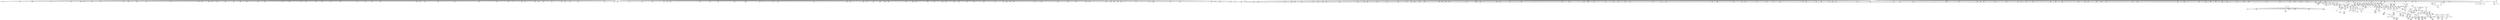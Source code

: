 digraph {
	CE0x3f6f450 [shape=record,shape=Mrecord,label="{CE0x3f6f450|1216:_i8*,_:_CRE_862,863_}"]
	CE0x3fb5700 [shape=record,shape=Mrecord,label="{CE0x3fb5700|selinux_socket_unix_stream_connect:_tmp11|security/selinux/hooks.c,4271|*SummSource*}"]
	CE0x3f065d0 [shape=record,shape=Mrecord,label="{CE0x3f065d0|selinux_socket_unix_stream_connect:_if.end|*SummSource*}"]
	CE0x3f592e0 [shape=record,shape=Mrecord,label="{CE0x3f592e0|1216:_i8*,_:_CRE_4,5_}"]
	CE0x3f4f190 [shape=record,shape=Mrecord,label="{CE0x3f4f190|1216:_i8*,_:_CRE_389,390_}"]
	CE0x3f1d910 [shape=record,shape=Mrecord,label="{CE0x3f1d910|1216:_i8*,_:_CRE_792,800_|*MultipleSource*|security/selinux/hooks.c,4260|Function::selinux_socket_unix_stream_connect&Arg::sock::}"]
	CE0x3f4e090 [shape=record,shape=Mrecord,label="{CE0x3f4e090|1216:_i8*,_:_CRE_373,374_}"]
	CE0x558d530 [shape=record,shape=Mrecord,label="{CE0x558d530|1216:_i8*,_:_CRE_19,20_|*MultipleSource*|security/selinux/hooks.c,4260|Function::selinux_socket_unix_stream_connect&Arg::sock::}"]
	CE0x3f1a060 [shape=record,shape=Mrecord,label="{CE0x3f1a060|1216:_i8*,_:_CRE_542,543_}"]
	CE0x3fde740 [shape=record,shape=Mrecord,label="{CE0x3fde740|selinux_socket_unix_stream_connect:_tmp30|security/selinux/hooks.c,4285|*SummSource*}"]
	CE0x3fbffa0 [shape=record,shape=Mrecord,label="{CE0x3fbffa0|8:_%struct.sock*,_:_SCME_29,30_}"]
	CE0x3f6fde0 [shape=record,shape=Mrecord,label="{CE0x3f6fde0|1216:_i8*,_:_CRE_871,872_}"]
	CE0x3f1f5b0 [shape=record,shape=Mrecord,label="{CE0x3f1f5b0|1216:_i8*,_:_CRE_830,831_}"]
	CE0x3fc00a0 [shape=record,shape=Mrecord,label="{CE0x3fc00a0|8:_%struct.sock*,_:_SCME_30,31_}"]
	CE0x3f58870 [shape=record,shape=Mrecord,label="{CE0x3f58870|selinux_socket_unix_stream_connect:_other|Function::selinux_socket_unix_stream_connect&Arg::other::|*SummSink*}"]
	CE0x3faadb0 [shape=record,shape=Mrecord,label="{CE0x3faadb0|selinux_socket_unix_stream_connect:_tmp6|*LoadInst*|security/selinux/hooks.c,4262|*SummSource*}"]
	CE0x3ef3170 [shape=record,shape=Mrecord,label="{CE0x3ef3170|1216:_i8*,_:_CRE_94,95_}"]
	CE0x3f6f9a0 [shape=record,shape=Mrecord,label="{CE0x3f6f9a0|1216:_i8*,_:_CRE_867,868_}"]
	CE0x3f15aa0 [shape=record,shape=Mrecord,label="{CE0x3f15aa0|1216:_i8*,_:_CRE_607,608_}"]
	CE0x3f72ec0 [shape=record,shape=Mrecord,label="{CE0x3f72ec0|1216:_i8*,_:_CRE_1016,1024_|*MultipleSource*|Function::selinux_socket_unix_stream_connect&Arg::other::|security/selinux/hooks.c,4261}"]
	CE0x3f21260 [shape=record,shape=Mrecord,label="{CE0x3f21260|1216:_i8*,_:_CRE_857,858_}"]
	CE0x3f5e1b0 [shape=record,shape=Mrecord,label="{CE0x3f5e1b0|1216:_i8*,_:_CRE_93,94_}"]
	CE0x3f44780 [shape=record,shape=Mrecord,label="{CE0x3f44780|1216:_i8*,_:_CRE_153,154_}"]
	CE0x3f70550 [shape=record,shape=Mrecord,label="{CE0x3f70550|1216:_i8*,_:_CRE_878,879_}"]
	CE0x3ed5c00 [shape=record,shape=Mrecord,label="{CE0x3ed5c00|1216:_i8*,_:_CRE_391,392_}"]
	CE0x3f44010 [shape=record,shape=Mrecord,label="{CE0x3f44010|1216:_i8*,_:_CRE_146,147_}"]
	CE0x3f1f9f0 [shape=record,shape=Mrecord,label="{CE0x3f1f9f0|1216:_i8*,_:_CRE_834,835_}"]
	CE0x3f16750 [shape=record,shape=Mrecord,label="{CE0x3f16750|1216:_i8*,_:_CRE_650,651_}"]
	CE0x3ef4f70 [shape=record,shape=Mrecord,label="{CE0x3ef4f70|1216:_i8*,_:_CRE_232,233_}"]
	CE0x3fd2f60 [shape=record,shape=Mrecord,label="{CE0x3fd2f60|selinux_socket_unix_stream_connect:_tmp26|security/selinux/hooks.c,4281|*SummSource*}"]
	CE0x3f57660 [shape=record,shape=Mrecord,label="{CE0x3f57660|1216:_i8*,_:_CRE_528,536_|*MultipleSource*|Function::selinux_socket_unix_stream_connect&Arg::other::|security/selinux/hooks.c,4261}"]
	CE0x3f1f170 [shape=record,shape=Mrecord,label="{CE0x3f1f170|1216:_i8*,_:_CRE_826,827_}"]
	CE0x3f56440 [shape=record,shape=Mrecord,label="{CE0x3f56440|i32_2|*Constant*|*SummSource*}"]
	CE0x3ef0ba0 [shape=record,shape=Mrecord,label="{CE0x3ef0ba0|1216:_i8*,_:_CRE_124,125_}"]
	CE0x3ee3760 [shape=record,shape=Mrecord,label="{CE0x3ee3760|i32_0|*Constant*|*SummSink*}"]
	CE0x3fc3f90 [shape=record,shape=Mrecord,label="{CE0x3fc3f90|i32_8|*Constant*|*SummSource*}"]
	CE0x3f207c0 [shape=record,shape=Mrecord,label="{CE0x3f207c0|1216:_i8*,_:_CRE_847,848_}"]
	CE0x3fca930 [shape=record,shape=Mrecord,label="{CE0x3fca930|selinux_socket_unix_stream_connect:_tmp14|security/selinux/hooks.c,4274|*SummSink*}"]
	CE0x3f688a0 [shape=record,shape=Mrecord,label="{CE0x3f688a0|1216:_i8*,_:_CRE_700,701_}"]
	CE0x3f68460 [shape=record,shape=Mrecord,label="{CE0x3f68460|1216:_i8*,_:_CRE_696,697_}"]
	CE0x3f1ad20 [shape=record,shape=Mrecord,label="{CE0x3f1ad20|1216:_i8*,_:_CRE_554,555_}"]
	CE0x3f48930 [shape=record,shape=Mrecord,label="{CE0x3f48930|1216:_i8*,_:_CRE_221,222_}"]
	CE0x3f5c460 [shape=record,shape=Mrecord,label="{CE0x3f5c460|1216:_i8*,_:_CRE_67,68_}"]
	CE0x3f62800 [shape=record,shape=Mrecord,label="{CE0x3f62800|1216:_i8*,_:_CRE_580,581_}"]
	CE0x3fb7630 [shape=record,shape=Mrecord,label="{CE0x3fb7630|i32_4|*Constant*|*SummSource*}"]
	CE0x3ee59a0 [shape=record,shape=Mrecord,label="{CE0x3ee59a0|1216:_i8*,_:_CRE_135,136_}"]
	CE0x3fe36f0 [shape=record,shape=Mrecord,label="{CE0x3fe36f0|selinux_socket_unix_stream_connect:_tmp32|security/selinux/hooks.c,4288|*SummSink*}"]
	CE0x3f4af70 [shape=record,shape=Mrecord,label="{CE0x3f4af70|1216:_i8*,_:_CRE_257,258_}"]
	CE0x3f5d120 [shape=record,shape=Mrecord,label="{CE0x3f5d120|1216:_i8*,_:_CRE_79,80_}"]
	CE0x3f4cf90 [shape=record,shape=Mrecord,label="{CE0x3f4cf90|1216:_i8*,_:_CRE_357,358_}"]
	CE0x3f4cee0 [shape=record,shape=Mrecord,label="{CE0x3f4cee0|1216:_i8*,_:_CRE_356,357_}"]
	CE0x3f48f90 [shape=record,shape=Mrecord,label="{CE0x3f48f90|1216:_i8*,_:_CRE_227,228_}"]
	CE0x3ed92f0 [shape=record,shape=Mrecord,label="{CE0x3ed92f0|1216:_i8*,_:_CRE_405,406_}"]
	CE0x3edf490 [shape=record,shape=Mrecord,label="{CE0x3edf490|1216:_i8*,_:_CRE_179,180_}"]
	CE0x3ed3d20 [shape=record,shape=Mrecord,label="{CE0x3ed3d20|1216:_i8*,_:_CRE_138,139_}"]
	CE0x3ecdbf0 [shape=record,shape=Mrecord,label="{CE0x3ecdbf0|selinux_socket_unix_stream_connect:_if.end|*SummSink*}"]
	CE0x3f24b90 [shape=record,shape=Mrecord,label="{CE0x3f24b90|1216:_i8*,_:_CRE_992,1000_|*MultipleSource*|security/selinux/hooks.c,4260|Function::selinux_socket_unix_stream_connect&Arg::sock::}"]
	CE0x3ecbf10 [shape=record,shape=Mrecord,label="{CE0x3ecbf10|selinux_socket_unix_stream_connect:_if.end14|*SummSource*}"]
	CE0x3f1f7d0 [shape=record,shape=Mrecord,label="{CE0x3f1f7d0|1216:_i8*,_:_CRE_832,833_}"]
	CE0x3ec6c30 [shape=record,shape=Mrecord,label="{CE0x3ec6c30|1216:_i8*,_:_CRE_257,258_}"]
	CE0x3f57850 [shape=record,shape=Mrecord,label="{CE0x3f57850|1216:_i8*,_:_CRE_536,537_}"]
	CE0x3ee1620 [shape=record,shape=Mrecord,label="{CE0x3ee1620|1216:_i8*,_:_CRE_409,410_}"]
	CE0x3f5a270 [shape=record,shape=Mrecord,label="{CE0x3f5a270|1216:_i8*,_:_CRE_24,25_}"]
	CE0x3ed5470 [shape=record,shape=Mrecord,label="{CE0x3ed5470|1216:_i8*,_:_CRE_83,84_}"]
	CE0x3f0bf40 [shape=record,shape=Mrecord,label="{CE0x3f0bf40|1216:_i8*,_:_CRE_7,8_}"]
	CE0x3f6c040 [shape=record,shape=Mrecord,label="{CE0x3f6c040|1216:_i8*,_:_CRE_813,814_}"]
	CE0x3eea960 [shape=record,shape=Mrecord,label="{CE0x3eea960|1216:_i8*,_:_CRE_220,221_}"]
	CE0x3eef730 [shape=record,shape=Mrecord,label="{CE0x3eef730|1216:_i8*,_:_CRE_246,247_}"]
	CE0x3f60e90 [shape=record,shape=Mrecord,label="{CE0x3f60e90|1216:_i8*,_:_CRE_138,139_}"]
	CE0x3f00680 [shape=record,shape=Mrecord,label="{CE0x3f00680|1216:_i8*,_:_CRE_145,146_}"]
	CE0x3f04350 [shape=record,shape=Mrecord,label="{CE0x3f04350|1216:_i8*,_:_CRE_543,544_}"]
	CE0x3f472e0 [shape=record,shape=Mrecord,label="{CE0x3f472e0|1216:_i8*,_:_CRE_200,201_}"]
	CE0x3f04bd0 [shape=record,shape=Mrecord,label="{CE0x3f04bd0|1216:_i8*,_:_CRE_551,552_}"]
	CE0x3f229c0 [shape=record,shape=Mrecord,label="{CE0x3f229c0|1216:_i8*,_:_CRE_879,880_}"]
	CE0x3f14670 [shape=record,shape=Mrecord,label="{CE0x3f14670|1216:_i8*,_:_CRE_588,589_}"]
	CE0x3f6d030 [shape=record,shape=Mrecord,label="{CE0x3f6d030|1216:_i8*,_:_CRE_828,829_}"]
	CE0x3f4c310 [shape=record,shape=Mrecord,label="{CE0x3f4c310|1216:_i8*,_:_CRE_328,336_|*MultipleSource*|Function::selinux_socket_unix_stream_connect&Arg::other::|security/selinux/hooks.c,4261}"]
	CE0x3ef78a0 [shape=record,shape=Mrecord,label="{CE0x3ef78a0|1216:_i8*,_:_CRE_153,154_}"]
	CE0x3ecc470 [shape=record,shape=Mrecord,label="{CE0x3ecc470|selinux_socket_unix_stream_connect:_entry}"]
	CE0x3f5b1a0 [shape=record,shape=Mrecord,label="{CE0x3f5b1a0|1216:_i8*,_:_CRE_37,38_}"]
	CE0x3edb830 [shape=record,shape=Mrecord,label="{CE0x3edb830|1216:_i8*,_:_CRE_240,241_}"]
	CE0x3f646d0 [shape=record,shape=Mrecord,label="{CE0x3f646d0|1216:_i8*,_:_CRE_612,616_|*MultipleSource*|Function::selinux_socket_unix_stream_connect&Arg::other::|security/selinux/hooks.c,4261}"]
	CE0x3f75310 [shape=record,shape=Mrecord,label="{CE0x3f75310|1216:_i8*,_:_CRE_1155,1156_}"]
	CE0x3f0ad10 [shape=record,shape=Mrecord,label="{CE0x3f0ad10|1216:_i8*,_:_CRE_29,30_}"]
	CE0x3eeeb00 [shape=record,shape=Mrecord,label="{CE0x3eeeb00|1216:_i8*,_:_CRE_261,262_}"]
	CE0x3f69560 [shape=record,shape=Mrecord,label="{CE0x3f69560|1216:_i8*,_:_CRE_712,713_}"]
	CE0x3f05890 [shape=record,shape=Mrecord,label="{CE0x3f05890|1216:_i8*,_:_CRE_563,564_}"]
	CE0x3fd12e0 [shape=record,shape=Mrecord,label="{CE0x3fd12e0|i64_4|*Constant*|*SummSource*}"]
	CE0x3f5e5f0 [shape=record,shape=Mrecord,label="{CE0x3f5e5f0|1216:_i8*,_:_CRE_97,98_}"]
	CE0x3f603f0 [shape=record,shape=Mrecord,label="{CE0x3f603f0|1216:_i8*,_:_CRE_128,129_}"]
	CE0x3f4b6e0 [shape=record,shape=Mrecord,label="{CE0x3f4b6e0|1216:_i8*,_:_CRE_264,272_|*MultipleSource*|Function::selinux_socket_unix_stream_connect&Arg::other::|security/selinux/hooks.c,4261}"]
	CE0x3f18290 [shape=record,shape=Mrecord,label="{CE0x3f18290|1216:_i8*,_:_CRE_676,677_}"]
	CE0x3f62910 [shape=record,shape=Mrecord,label="{CE0x3f62910|1216:_i8*,_:_CRE_581,582_}"]
	CE0x3f67470 [shape=record,shape=Mrecord,label="{CE0x3f67470|1216:_i8*,_:_CRE_681,682_}"]
	CE0x3f46760 [shape=record,shape=Mrecord,label="{CE0x3f46760|1216:_i8*,_:_CRE_183,184_}"]
	CE0x3f71590 [shape=record,shape=Mrecord,label="{CE0x3f71590|1216:_i8*,_:_CRE_936,944_|*MultipleSource*|Function::selinux_socket_unix_stream_connect&Arg::other::|security/selinux/hooks.c,4261}"]
	CE0x3fbbfb0 [shape=record,shape=Mrecord,label="{CE0x3fbbfb0|avc_has_perm:_ssid|Function::avc_has_perm&Arg::ssid::|*SummSink*}"]
	CE0x3f14de0 [shape=record,shape=Mrecord,label="{CE0x3f14de0|1216:_i8*,_:_CRE_595,596_}"]
	CE0x3ef52a0 [shape=record,shape=Mrecord,label="{CE0x3ef52a0|1216:_i8*,_:_CRE_235,236_}"]
	CE0x3f19c80 [shape=record,shape=Mrecord,label="{CE0x3f19c80|1216:_i8*,_:_CRE_538,539_}"]
	CE0x3f75be0 [shape=record,shape=Mrecord,label="{CE0x3f75be0|1216:_i8*,_:_CRE_1176,1184_|*MultipleSource*|Function::selinux_socket_unix_stream_connect&Arg::other::|security/selinux/hooks.c,4261}"]
	CE0x3f4b4c0 [shape=record,shape=Mrecord,label="{CE0x3f4b4c0|1216:_i8*,_:_CRE_262,263_}"]
	CE0x3f567d0 [shape=record,shape=Mrecord,label="{CE0x3f567d0|i32_4|*Constant*|*SummSink*}"]
	CE0x3f63d40 [shape=record,shape=Mrecord,label="{CE0x3f63d40|1216:_i8*,_:_CRE_600,601_}"]
	CE0x3eeef40 [shape=record,shape=Mrecord,label="{CE0x3eeef40|1216:_i8*,_:_CRE_272,280_|*MultipleSource*|security/selinux/hooks.c,4260|Function::selinux_socket_unix_stream_connect&Arg::sock::}"]
	CE0x3ec85e0 [shape=record,shape=Mrecord,label="{CE0x3ec85e0|selinux_socket_unix_stream_connect:_tmp1}"]
	CE0x3ed5f30 [shape=record,shape=Mrecord,label="{CE0x3ed5f30|1216:_i8*,_:_CRE_394,395_}"]
	CE0x3f1d530 [shape=record,shape=Mrecord,label="{CE0x3f1d530|1216:_i8*,_:_CRE_776,784_|*MultipleSource*|security/selinux/hooks.c,4260|Function::selinux_socket_unix_stream_connect&Arg::sock::}"]
	CE0x3f05ef0 [shape=record,shape=Mrecord,label="{CE0x3f05ef0|1216:_i8*,_:_CRE_569,570_}"]
	CE0x3fd05d0 [shape=record,shape=Mrecord,label="{CE0x3fd05d0|selinux_socket_unix_stream_connect:_tobool12|security/selinux/hooks.c,4281}"]
	CE0x3ecbc10 [shape=record,shape=Mrecord,label="{CE0x3ecbc10|i64*_getelementptr_inbounds_(_9_x_i64_,_9_x_i64_*___llvm_gcov_ctr339,_i64_0,_i64_0)|*Constant*}"]
	CE0x3ed2dc0 [shape=record,shape=Mrecord,label="{CE0x3ed2dc0|1216:_i8*,_:_CRE_69,70_}"]
	CE0x3ed80f0 [shape=record,shape=Mrecord,label="{CE0x3ed80f0|1216:_i8*,_:_CRE_370,371_}"]
	CE0x3fc9d20 [shape=record,shape=Mrecord,label="{CE0x3fc9d20|selinux_socket_unix_stream_connect:_tobool|security/selinux/hooks.c,4274}"]
	CE0x3f47720 [shape=record,shape=Mrecord,label="{CE0x3f47720|1216:_i8*,_:_CRE_204,205_}"]
	CE0x3eee5f0 [shape=record,shape=Mrecord,label="{CE0x3eee5f0|1216:_i8*,_:_CRE_100,101_}"]
	CE0x3f44ef0 [shape=record,shape=Mrecord,label="{CE0x3f44ef0|1216:_i8*,_:_CRE_160,161_}"]
	CE0x3f21e10 [shape=record,shape=Mrecord,label="{CE0x3f21e10|1216:_i8*,_:_CRE_868,869_}"]
	CE0x3ef4780 [shape=record,shape=Mrecord,label="{CE0x3ef4780|1216:_i8*,_:_CRE_173,174_}"]
	CE0x3f656b0 [shape=record,shape=Mrecord,label="{CE0x3f656b0|1216:_i8*,_:_CRE_653,654_}"]
	CE0x3eefd90 [shape=record,shape=Mrecord,label="{CE0x3eefd90|1216:_i8*,_:_CRE_252,253_}"]
	CE0x3f27020 [shape=record,shape=Mrecord,label="{CE0x3f27020|1216:_i8*,_:_CRE_1152,1153_}"]
	CE0x3fd1c30 [shape=record,shape=Mrecord,label="{CE0x3fd1c30|i64_5|*Constant*|*SummSink*}"]
	CE0x3f1a5b0 [shape=record,shape=Mrecord,label="{CE0x3f1a5b0|1216:_i8*,_:_CRE_547,548_}"]
	CE0x3fabe80 [shape=record,shape=Mrecord,label="{CE0x3fabe80|selinux_socket_unix_stream_connect:_tmp18|security/selinux/hooks.c,4275}"]
	CE0x3f6e350 [shape=record,shape=Mrecord,label="{CE0x3f6e350|1216:_i8*,_:_CRE_846,847_}"]
	CE0x3ef4850 [shape=record,shape=Mrecord,label="{CE0x3ef4850|1216:_i8*,_:_CRE_174,175_}"]
	CE0x3f4d700 [shape=record,shape=Mrecord,label="{CE0x3f4d700|1216:_i8*,_:_CRE_364,365_}"]
	CE0x3edc7a0 [shape=record,shape=Mrecord,label="{CE0x3edc7a0|1216:_i8*,_:_CRE_215,216_}"]
	CE0x3f05340 [shape=record,shape=Mrecord,label="{CE0x3f05340|1216:_i8*,_:_CRE_558,559_}"]
	CE0x3f5a080 [shape=record,shape=Mrecord,label="{CE0x3f5a080|1216:_i8*,_:_CRE_20,24_|*MultipleSource*|Function::selinux_socket_unix_stream_connect&Arg::other::|security/selinux/hooks.c,4261}"]
	CE0x3fc4280 [shape=record,shape=Mrecord,label="{CE0x3fc4280|selinux_socket_unix_stream_connect:_tmp20|security/selinux/hooks.c,4278}"]
	CE0x3f6e460 [shape=record,shape=Mrecord,label="{CE0x3f6e460|1216:_i8*,_:_CRE_847,848_}"]
	CE0x3eecd10 [shape=record,shape=Mrecord,label="{CE0x3eecd10|1216:_i8*,_:_CRE_401,402_}"]
	CE0x3eeaa70 [shape=record,shape=Mrecord,label="{CE0x3eeaa70|1216:_i8*,_:_CRE_221,222_}"]
	CE0x3f68350 [shape=record,shape=Mrecord,label="{CE0x3f68350|1216:_i8*,_:_CRE_695,696_}"]
	CE0x3f1b6b0 [shape=record,shape=Mrecord,label="{CE0x3f1b6b0|1216:_i8*,_:_CRE_563,564_}"]
	CE0x3f1b8d0 [shape=record,shape=Mrecord,label="{CE0x3f1b8d0|1216:_i8*,_:_CRE_565,566_}"]
	CE0x3f69cd0 [shape=record,shape=Mrecord,label="{CE0x3f69cd0|1216:_i8*,_:_CRE_719,720_}"]
	CE0x3f1f8e0 [shape=record,shape=Mrecord,label="{CE0x3f1f8e0|1216:_i8*,_:_CRE_833,834_}"]
	CE0x3f15dd0 [shape=record,shape=Mrecord,label="{CE0x3f15dd0|1216:_i8*,_:_CRE_616,620_|*MultipleSource*|security/selinux/hooks.c,4260|Function::selinux_socket_unix_stream_connect&Arg::sock::}"]
	CE0x3f6d250 [shape=record,shape=Mrecord,label="{CE0x3f6d250|1216:_i8*,_:_CRE_830,831_}"]
	CE0x3fb6270 [shape=record,shape=Mrecord,label="{CE0x3fb6270|16:_i32,_24:_i16,_:_CRE_0,4_|*MultipleSource*|*LoadInst*|security/selinux/hooks.c,4261|security/selinux/hooks.c,4261|security/selinux/hooks.c,4271}"]
	CE0x3fdf2d0 [shape=record,shape=Mrecord,label="{CE0x3fdf2d0|selinux_socket_unix_stream_connect:_sid15|security/selinux/hooks.c,4285|*SummSink*}"]
	CE0x3ed2f20 [shape=record,shape=Mrecord,label="{CE0x3ed2f20|1216:_i8*,_:_CRE_84,85_}"]
	CE0x3f600c0 [shape=record,shape=Mrecord,label="{CE0x3f600c0|1216:_i8*,_:_CRE_125,126_}"]
	CE0x3f45550 [shape=record,shape=Mrecord,label="{CE0x3f45550|1216:_i8*,_:_CRE_166,167_}"]
	CE0x3ee1950 [shape=record,shape=Mrecord,label="{CE0x3ee1950|1216:_i8*,_:_CRE_412,413_}"]
	CE0x3f6fcd0 [shape=record,shape=Mrecord,label="{CE0x3f6fcd0|1216:_i8*,_:_CRE_870,871_}"]
	CE0x3f43c50 [shape=record,shape=Mrecord,label="{CE0x3f43c50|selinux_socket_unix_stream_connect:_tmp2|*LoadInst*|security/selinux/hooks.c,4260|*SummSink*}"]
	CE0x3fbf5c0 [shape=record,shape=Mrecord,label="{CE0x3fbf5c0|8:_%struct.sock*,_:_SCME_18,20_|*MultipleSource*|security/selinux/hooks.c, 4264|security/selinux/hooks.c,4264|security/selinux/hooks.c,4264}"]
	CE0x3eef050 [shape=record,shape=Mrecord,label="{CE0x3eef050|1216:_i8*,_:_CRE_280,288_|*MultipleSource*|security/selinux/hooks.c,4260|Function::selinux_socket_unix_stream_connect&Arg::sock::}"]
	CE0x3fc4420 [shape=record,shape=Mrecord,label="{CE0x3fc4420|selinux_socket_unix_stream_connect:_tmp20|security/selinux/hooks.c,4278|*SummSource*}"]
	CE0x3edbd90 [shape=record,shape=Mrecord,label="{CE0x3edbd90|selinux_socket_unix_stream_connect:_net|security/selinux/hooks.c, 4264|*SummSource*}"]
	CE0x3f16280 [shape=record,shape=Mrecord,label="{CE0x3f16280|1216:_i8*,_:_CRE_640,644_|*MultipleSource*|security/selinux/hooks.c,4260|Function::selinux_socket_unix_stream_connect&Arg::sock::}"]
	CE0x3fe4ca0 [shape=record,shape=Mrecord,label="{CE0x3fe4ca0|_ret_i32_%retval.0,_!dbg_!27762|security/selinux/hooks.c,4288}"]
	CE0x3f514a0 [shape=record,shape=Mrecord,label="{CE0x3f514a0|1216:_i8*,_:_CRE_422,423_}"]
	CE0x3f61c50 [shape=record,shape=Mrecord,label="{CE0x3f61c50|1216:_i8*,_:_CRE_569,570_}"]
	CE0x3f4ab30 [shape=record,shape=Mrecord,label="{CE0x3f4ab30|1216:_i8*,_:_CRE_253,254_}"]
	CE0x3f47e90 [shape=record,shape=Mrecord,label="{CE0x3f47e90|1216:_i8*,_:_CRE_211,212_}"]
	CE0x3f5cbd0 [shape=record,shape=Mrecord,label="{CE0x3f5cbd0|1216:_i8*,_:_CRE_74,75_}"]
	CE0x3f6f230 [shape=record,shape=Mrecord,label="{CE0x3f6f230|1216:_i8*,_:_CRE_860,861_}"]
	CE0x3f27620 [shape=record,shape=Mrecord,label="{CE0x3f27620|1216:_i8*,_:_CRE_1156,1157_}"]
	CE0x3f02b60 [shape=record,shape=Mrecord,label="{CE0x3f02b60|1216:_i8*,_:_CRE_708,709_}"]
	CE0x3fbf200 [shape=record,shape=Mrecord,label="{CE0x3fbf200|selinux_socket_unix_stream_connect:_tmp16|security/selinux/hooks.c,4274|*SummSink*}"]
	CE0x3f15f70 [shape=record,shape=Mrecord,label="{CE0x3f15f70|1216:_i8*,_:_CRE_624,632_|*MultipleSource*|security/selinux/hooks.c,4260|Function::selinux_socket_unix_stream_connect&Arg::sock::}"]
	CE0x3f4fd40 [shape=record,shape=Mrecord,label="{CE0x3f4fd40|1216:_i8*,_:_CRE_400,401_}"]
	CE0x3f72700 [shape=record,shape=Mrecord,label="{CE0x3f72700|1216:_i8*,_:_CRE_984,992_|*MultipleSource*|Function::selinux_socket_unix_stream_connect&Arg::other::|security/selinux/hooks.c,4261}"]
	CE0x3edd0d0 [shape=record,shape=Mrecord,label="{CE0x3edd0d0|i32_0|*Constant*}"]
	CE0x3fde580 [shape=record,shape=Mrecord,label="{CE0x3fde580|selinux_socket_unix_stream_connect:_tmp30|security/selinux/hooks.c,4285}"]
	CE0x3f277e0 [shape=record,shape=Mrecord,label="{CE0x3f277e0|1216:_i8*,_:_CRE_1158,1159_}"]
	CE0x3edc580 [shape=record,shape=Mrecord,label="{CE0x3edc580|1216:_i8*,_:_CRE_213,214_}"]
	CE0x3f6c150 [shape=record,shape=Mrecord,label="{CE0x3f6c150|1216:_i8*,_:_CRE_814,815_}"]
	CE0x3f185c0 [shape=record,shape=Mrecord,label="{CE0x3f185c0|1216:_i8*,_:_CRE_679,680_}"]
	CE0x3f484f0 [shape=record,shape=Mrecord,label="{CE0x3f484f0|1216:_i8*,_:_CRE_217,218_}"]
	CE0x3f74fb0 [shape=record,shape=Mrecord,label="{CE0x3f74fb0|1216:_i8*,_:_CRE_1153,1154_}"]
	CE0x3f5d010 [shape=record,shape=Mrecord,label="{CE0x3f5d010|1216:_i8*,_:_CRE_78,79_}"]
	CE0x3f48b50 [shape=record,shape=Mrecord,label="{CE0x3f48b50|1216:_i8*,_:_CRE_223,224_}"]
	CE0x3f5d780 [shape=record,shape=Mrecord,label="{CE0x3f5d780|1216:_i8*,_:_CRE_85,86_}"]
	CE0x3f059a0 [shape=record,shape=Mrecord,label="{CE0x3f059a0|1216:_i8*,_:_CRE_564,565_}"]
	CE0x3fbe090 [shape=record,shape=Mrecord,label="{CE0x3fbe090|_ret_i32_%retval.0,_!dbg_!27728|security/selinux/avc.c,775|*SummSink*}"]
	CE0x3ef4580 [shape=record,shape=Mrecord,label="{CE0x3ef4580|1216:_i8*,_:_CRE_61,62_}"]
	CE0x3ed8c10 [shape=record,shape=Mrecord,label="{CE0x3ed8c10|1216:_i8*,_:_CRE_48,56_|*MultipleSource*|security/selinux/hooks.c,4260|Function::selinux_socket_unix_stream_connect&Arg::sock::}"]
	CE0x3fbf4a0 [shape=record,shape=Mrecord,label="{CE0x3fbf4a0|selinux_socket_unix_stream_connect:_tmp17|security/selinux/hooks.c,4274}"]
	CE0x3f217b0 [shape=record,shape=Mrecord,label="{CE0x3f217b0|1216:_i8*,_:_CRE_862,863_}"]
	CE0x3f0bed0 [shape=record,shape=Mrecord,label="{CE0x3f0bed0|1216:_i8*,_:_CRE_8,12_|*MultipleSource*|security/selinux/hooks.c,4260|Function::selinux_socket_unix_stream_connect&Arg::sock::}"]
	CE0x3f678b0 [shape=record,shape=Mrecord,label="{CE0x3f678b0|1216:_i8*,_:_CRE_685,686_}"]
	CE0x3f45ff0 [shape=record,shape=Mrecord,label="{CE0x3f45ff0|1216:_i8*,_:_CRE_176,177_}"]
	CE0x3f4f2a0 [shape=record,shape=Mrecord,label="{CE0x3f4f2a0|1216:_i8*,_:_CRE_390,391_}"]
	CE0x3f04df0 [shape=record,shape=Mrecord,label="{CE0x3f04df0|1216:_i8*,_:_CRE_553,554_}"]
	CE0x3f260a0 [shape=record,shape=Mrecord,label="{CE0x3f260a0|1216:_i8*,_:_CRE_1076,1080_|*MultipleSource*|security/selinux/hooks.c,4260|Function::selinux_socket_unix_stream_connect&Arg::sock::}"]
	CE0x3f588e0 [shape=record,shape=Mrecord,label="{CE0x3f588e0|selinux_socket_unix_stream_connect:_sk_security1|security/selinux/hooks.c,4261}"]
	CE0x3f1a170 [shape=record,shape=Mrecord,label="{CE0x3f1a170|1216:_i8*,_:_CRE_543,544_}"]
	CE0x3f03730 [shape=record,shape=Mrecord,label="{CE0x3f03730|1216:_i8*,_:_CRE_512,520_|*MultipleSource*|security/selinux/hooks.c,4260|Function::selinux_socket_unix_stream_connect&Arg::sock::}"]
	CE0x3f03cf0 [shape=record,shape=Mrecord,label="{CE0x3f03cf0|1216:_i8*,_:_CRE_537,538_}"]
	CE0x3fab690 [shape=record,shape=Mrecord,label="{CE0x3fab690|i64*_getelementptr_inbounds_(_9_x_i64_,_9_x_i64_*___llvm_gcov_ctr339,_i64_0,_i64_3)|*Constant*}"]
	CE0x3f04130 [shape=record,shape=Mrecord,label="{CE0x3f04130|1216:_i8*,_:_CRE_541,542_}"]
	CE0x3edf090 [shape=record,shape=Mrecord,label="{CE0x3edf090|1216:_i8*,_:_CRE_71,72_}"]
	CE0x3f767b0 [shape=record,shape=Mrecord,label="{CE0x3f767b0|1216:_i8*,_:_CRE_1212,1216_|*MultipleSource*|Function::selinux_socket_unix_stream_connect&Arg::other::|security/selinux/hooks.c,4261}"]
	CE0x3ed7280 [shape=record,shape=Mrecord,label="{CE0x3ed7280|1216:_i8*,_:_CRE_418,419_}"]
	CE0x3edc940 [shape=record,shape=Mrecord,label="{CE0x3edc940|selinux_socket_unix_stream_connect:_if.end14|*SummSink*}"]
	CE0x3eee4e0 [shape=record,shape=Mrecord,label="{CE0x3eee4e0|1216:_i8*,_:_CRE_166,167_}"]
	CE0x3f1a390 [shape=record,shape=Mrecord,label="{CE0x3f1a390|1216:_i8*,_:_CRE_545,546_}"]
	CE0x3f02fa0 [shape=record,shape=Mrecord,label="{CE0x3f02fa0|1216:_i8*,_:_CRE_712,713_}"]
	CE0x3f23c50 [shape=record,shape=Mrecord,label="{CE0x3f23c50|1216:_i8*,_:_CRE_952,960_|*MultipleSource*|security/selinux/hooks.c,4260|Function::selinux_socket_unix_stream_connect&Arg::sock::}"]
	CE0x3f1a280 [shape=record,shape=Mrecord,label="{CE0x3f1a280|1216:_i8*,_:_CRE_544,545_}"]
	CE0x3f50f50 [shape=record,shape=Mrecord,label="{CE0x3f50f50|1216:_i8*,_:_CRE_417,418_}"]
	CE0x3fd2e20 [shape=record,shape=Mrecord,label="{CE0x3fd2e20|selinux_socket_unix_stream_connect:_tmp26|security/selinux/hooks.c,4281}"]
	CE0x3f1f6c0 [shape=record,shape=Mrecord,label="{CE0x3f1f6c0|1216:_i8*,_:_CRE_831,832_}"]
	CE0x3f5d450 [shape=record,shape=Mrecord,label="{CE0x3f5d450|1216:_i8*,_:_CRE_82,83_}"]
	CE0x3f4bf30 [shape=record,shape=Mrecord,label="{CE0x3f4bf30|1216:_i8*,_:_CRE_312,316_|*MultipleSource*|Function::selinux_socket_unix_stream_connect&Arg::other::|security/selinux/hooks.c,4261}"]
	CE0x3f598e0 [shape=record,shape=Mrecord,label="{CE0x3f598e0|1216:_i8*,_:_CRE_16,18_|*MultipleSource*|Function::selinux_socket_unix_stream_connect&Arg::other::|security/selinux/hooks.c,4261}"]
	CE0x3f62f70 [shape=record,shape=Mrecord,label="{CE0x3f62f70|1216:_i8*,_:_CRE_587,588_}"]
	CE0x3f06330 [shape=record,shape=Mrecord,label="{CE0x3f06330|1216:_i8*,_:_CRE_573,574_}"]
	CE0x3f5cdf0 [shape=record,shape=Mrecord,label="{CE0x3f5cdf0|1216:_i8*,_:_CRE_76,77_}"]
	CE0x3f6cd00 [shape=record,shape=Mrecord,label="{CE0x3f6cd00|1216:_i8*,_:_CRE_825,826_}"]
	CE0x3fb9de0 [shape=record,shape=Mrecord,label="{CE0x3fb9de0|selinux_socket_unix_stream_connect:_retval.0|*SummSink*}"]
	CE0x3f73490 [shape=record,shape=Mrecord,label="{CE0x3f73490|1216:_i8*,_:_CRE_1040,1048_|*MultipleSource*|Function::selinux_socket_unix_stream_connect&Arg::other::|security/selinux/hooks.c,4261}"]
	CE0x3f8dae0 [shape=record,shape=Mrecord,label="{CE0x3f8dae0|i8_2|*Constant*|*SummSource*}"]
	CE0x3f05cd0 [shape=record,shape=Mrecord,label="{CE0x3f05cd0|1216:_i8*,_:_CRE_567,568_}"]
	CE0x3f22690 [shape=record,shape=Mrecord,label="{CE0x3f22690|1216:_i8*,_:_CRE_876,877_}"]
	CE0x3fc9300 [shape=record,shape=Mrecord,label="{CE0x3fc9300|selinux_socket_unix_stream_connect:_tmp9|security/selinux/hooks.c,4264}"]
	CE0x3f4de70 [shape=record,shape=Mrecord,label="{CE0x3f4de70|1216:_i8*,_:_CRE_371,372_}"]
	CE0x3fbfac0 [shape=record,shape=Mrecord,label="{CE0x3fbfac0|8:_%struct.sock*,_:_SCME_25,26_}"]
	CE0x3f60610 [shape=record,shape=Mrecord,label="{CE0x3f60610|1216:_i8*,_:_CRE_130,131_}"]
	CE0x3f507e0 [shape=record,shape=Mrecord,label="{CE0x3f507e0|1216:_i8*,_:_CRE_410,411_}"]
	CE0x3f6a440 [shape=record,shape=Mrecord,label="{CE0x3f6a440|1216:_i8*,_:_CRE_736,740_|*MultipleSource*|Function::selinux_socket_unix_stream_connect&Arg::other::|security/selinux/hooks.c,4261}"]
	CE0x3edc360 [shape=record,shape=Mrecord,label="{CE0x3edc360|1216:_i8*,_:_CRE_211,212_}"]
	CE0x3f624d0 [shape=record,shape=Mrecord,label="{CE0x3f624d0|1216:_i8*,_:_CRE_577,578_}"]
	CE0x3f05560 [shape=record,shape=Mrecord,label="{CE0x3f05560|1216:_i8*,_:_CRE_560,561_}"]
	CE0x3ee46f0 [shape=record,shape=Mrecord,label="{CE0x3ee46f0|1216:_i8*,_:_CRE_127,128_}"]
	CE0x3f22250 [shape=record,shape=Mrecord,label="{CE0x3f22250|1216:_i8*,_:_CRE_872,873_}"]
	CE0x3f585a0 [shape=record,shape=Mrecord,label="{CE0x3f585a0|1216:_i8*,_:_CRE_0,1_}"]
	CE0x3ec6900 [shape=record,shape=Mrecord,label="{CE0x3ec6900|1216:_i8*,_:_CRE_254,255_}"]
	CE0x3f5e2c0 [shape=record,shape=Mrecord,label="{CE0x3f5e2c0|1216:_i8*,_:_CRE_94,95_}"]
	CE0x3fbf100 [shape=record,shape=Mrecord,label="{CE0x3fbf100|8:_%struct.sock*,_:_SCME_8,16_|*MultipleSource*|security/selinux/hooks.c, 4264|security/selinux/hooks.c,4264|security/selinux/hooks.c,4264}"]
	CE0x3f636e0 [shape=record,shape=Mrecord,label="{CE0x3f636e0|1216:_i8*,_:_CRE_594,595_}"]
	CE0x3f6e570 [shape=record,shape=Mrecord,label="{CE0x3f6e570|1216:_i8*,_:_CRE_848,849_}"]
	CE0x3ee11e0 [shape=record,shape=Mrecord,label="{CE0x3ee11e0|1216:_i8*,_:_CRE_432,440_|*MultipleSource*|security/selinux/hooks.c,4260|Function::selinux_socket_unix_stream_connect&Arg::sock::}"]
	CE0x3edf700 [shape=record,shape=Mrecord,label="{CE0x3edf700|1216:_i8*,_:_CRE_182,183_}"]
	CE0x3f04ce0 [shape=record,shape=Mrecord,label="{CE0x3f04ce0|1216:_i8*,_:_CRE_552,553_}"]
	CE0x3f15cc0 [shape=record,shape=Mrecord,label="{CE0x3f15cc0|1216:_i8*,_:_CRE_612,616_|*MultipleSource*|security/selinux/hooks.c,4260|Function::selinux_socket_unix_stream_connect&Arg::sock::}"]
	CE0x3f032e0 [shape=record,shape=Mrecord,label="{CE0x3f032e0|1216:_i8*,_:_CRE_480,488_|*MultipleSource*|security/selinux/hooks.c,4260|Function::selinux_socket_unix_stream_connect&Arg::sock::}"]
	CE0x3ed59e0 [shape=record,shape=Mrecord,label="{CE0x3ed59e0|1216:_i8*,_:_CRE_389,390_}"]
	CE0x3f45220 [shape=record,shape=Mrecord,label="{CE0x3f45220|1216:_i8*,_:_CRE_163,164_}"]
	CE0x3edbf20 [shape=record,shape=Mrecord,label="{CE0x3edbf20|1216:_i8*,_:_CRE_76,77_}"]
	CE0x3ee2d20 [shape=record,shape=Mrecord,label="{CE0x3ee2d20|1216:_i8*,_:_CRE_38,39_}"]
	CE0x3f50e40 [shape=record,shape=Mrecord,label="{CE0x3f50e40|1216:_i8*,_:_CRE_416,417_}"]
	CE0x3ed8310 [shape=record,shape=Mrecord,label="{CE0x3ed8310|1216:_i8*,_:_CRE_372,373_}"]
	CE0x3fd1e60 [shape=record,shape=Mrecord,label="{CE0x3fd1e60|selinux_socket_unix_stream_connect:_tmp23|security/selinux/hooks.c,4281|*SummSource*}"]
	CE0x3fc9f00 [shape=record,shape=Mrecord,label="{CE0x3fc9f00|selinux_socket_unix_stream_connect:_tobool|security/selinux/hooks.c,4274|*SummSource*}"]
	CE0x3f6b990 [shape=record,shape=Mrecord,label="{CE0x3f6b990|1216:_i8*,_:_CRE_808,809_}"]
	CE0x3f4b080 [shape=record,shape=Mrecord,label="{CE0x3f4b080|1216:_i8*,_:_CRE_258,259_}"]
	CE0x3f6c260 [shape=record,shape=Mrecord,label="{CE0x3f6c260|1216:_i8*,_:_CRE_815,816_}"]
	CE0x3fc9610 [shape=record,shape=Mrecord,label="{CE0x3fc9610|selinux_socket_unix_stream_connect:_tmp9|security/selinux/hooks.c,4264|*SummSink*}"]
	CE0x3f28fe0 [shape=record,shape=Mrecord,label="{CE0x3f28fe0|1216:_i8*,_:_CRE_1228,1232_|*MultipleSource*|security/selinux/hooks.c,4260|Function::selinux_socket_unix_stream_connect&Arg::sock::}"]
	CE0x3fd2390 [shape=record,shape=Mrecord,label="{CE0x3fd2390|selinux_socket_unix_stream_connect:_tmp24|security/selinux/hooks.c,4281|*SummSource*}"]
	CE0x3ef0e90 [shape=record,shape=Mrecord,label="{CE0x3ef0e90|1216:_i8*,_:_CRE_198,199_}"]
	CE0x3eecaf0 [shape=record,shape=Mrecord,label="{CE0x3eecaf0|1216:_i8*,_:_CRE_399,400_}"]
	CE0x3ee0000 [shape=record,shape=Mrecord,label="{CE0x3ee0000|1216:_i8*,_:_CRE_381,382_}"]
	CE0x3fac680 [shape=record,shape=Mrecord,label="{CE0x3fac680|selinux_socket_unix_stream_connect:_tmp19|security/selinux/hooks.c,4275|*SummSource*}"]
	CE0x3ed3190 [shape=record,shape=Mrecord,label="{CE0x3ed3190|1216:_i8*,_:_CRE_87,88_}"]
	CE0x3f243d0 [shape=record,shape=Mrecord,label="{CE0x3f243d0|1216:_i8*,_:_CRE_970,972_|*MultipleSource*|security/selinux/hooks.c,4260|Function::selinux_socket_unix_stream_connect&Arg::sock::}"]
	CE0x3ed5d10 [shape=record,shape=Mrecord,label="{CE0x3ed5d10|1216:_i8*,_:_CRE_392,393_}"]
	CE0x3f6c7b0 [shape=record,shape=Mrecord,label="{CE0x3f6c7b0|1216:_i8*,_:_CRE_820,821_}"]
	CE0x3f088f0 [shape=record,shape=Mrecord,label="{CE0x3f088f0|1216:_i8*,_:_CRE_35,36_}"]
	CE0x3f45aa0 [shape=record,shape=Mrecord,label="{CE0x3f45aa0|1216:_i8*,_:_CRE_171,172_}"]
	CE0x3f72130 [shape=record,shape=Mrecord,label="{CE0x3f72130|1216:_i8*,_:_CRE_970,972_|*MultipleSource*|Function::selinux_socket_unix_stream_connect&Arg::other::|security/selinux/hooks.c,4261}"]
	CE0x3fca390 [shape=record,shape=Mrecord,label="{CE0x3fca390|i64_2|*Constant*}"]
	CE0x3f4d4e0 [shape=record,shape=Mrecord,label="{CE0x3f4d4e0|1216:_i8*,_:_CRE_362,363_}"]
	CE0x3f51b00 [shape=record,shape=Mrecord,label="{CE0x3f51b00|1216:_i8*,_:_CRE_440,448_|*MultipleSource*|Function::selinux_socket_unix_stream_connect&Arg::other::|security/selinux/hooks.c,4261}"]
	CE0x3f1ee40 [shape=record,shape=Mrecord,label="{CE0x3f1ee40|1216:_i8*,_:_CRE_823,824_}"]
	CE0x3fbaee0 [shape=record,shape=Mrecord,label="{CE0x3fbaee0|i32_(i32,_i32,_i16,_i32,_%struct.common_audit_data*)*_bitcast_(i32_(i32,_i32,_i16,_i32,_%struct.common_audit_data.495*)*_avc_has_perm_to_i32_(i32,_i32,_i16,_i32,_%struct.common_audit_data*)*)|*Constant*}"]
	CE0x3fbc290 [shape=record,shape=Mrecord,label="{CE0x3fbc290|avc_has_perm:_tsid|Function::avc_has_perm&Arg::tsid::|*SummSource*}"]
	CE0x3f6cae0 [shape=record,shape=Mrecord,label="{CE0x3f6cae0|1216:_i8*,_:_CRE_823,824_}"]
	CE0x3f61d60 [shape=record,shape=Mrecord,label="{CE0x3f61d60|1216:_i8*,_:_CRE_570,571_}"]
	CE0x3fb9c00 [shape=record,shape=Mrecord,label="{CE0x3fb9c00|selinux_socket_unix_stream_connect:_retval.0}"]
	CE0x3fd48f0 [shape=record,shape=Mrecord,label="{CE0x3fd48f0|i64*_getelementptr_inbounds_(_9_x_i64_,_9_x_i64_*___llvm_gcov_ctr339,_i64_0,_i64_7)|*Constant*}"]
	CE0x3f02830 [shape=record,shape=Mrecord,label="{CE0x3f02830|1216:_i8*,_:_CRE_705,706_}"]
	CE0x3fc46a0 [shape=record,shape=Mrecord,label="{CE0x3fc46a0|selinux_socket_unix_stream_connect:_peer_sid|security/selinux/hooks.c,4278|*SummSink*}"]
	CE0x3f66bf0 [shape=record,shape=Mrecord,label="{CE0x3f66bf0|1216:_i8*,_:_CRE_673,674_}"]
	CE0x3ed18f0 [shape=record,shape=Mrecord,label="{CE0x3ed18f0|selinux_socket_unix_stream_connect:_bb|*SummSink*}"]
	CE0x3f76f70 [shape=record,shape=Mrecord,label="{CE0x3f76f70|1216:_i8*,_:_CRE_1232,1240_|*MultipleSource*|Function::selinux_socket_unix_stream_connect&Arg::other::|security/selinux/hooks.c,4261}"]
	CE0x3ed8530 [shape=record,shape=Mrecord,label="{CE0x3ed8530|1216:_i8*,_:_CRE_374,375_}"]
	CE0x3f45cc0 [shape=record,shape=Mrecord,label="{CE0x3f45cc0|1216:_i8*,_:_CRE_173,174_}"]
	CE0x3f4eb30 [shape=record,shape=Mrecord,label="{CE0x3f4eb30|1216:_i8*,_:_CRE_383,384_}"]
	CE0x3f51280 [shape=record,shape=Mrecord,label="{CE0x3f51280|1216:_i8*,_:_CRE_420,421_}"]
	CE0x3f23130 [shape=record,shape=Mrecord,label="{CE0x3f23130|1216:_i8*,_:_CRE_900,904_|*MultipleSource*|security/selinux/hooks.c,4260|Function::selinux_socket_unix_stream_connect&Arg::sock::}"]
	CE0x3f5d890 [shape=record,shape=Mrecord,label="{CE0x3f5d890|1216:_i8*,_:_CRE_86,87_}"]
	CE0x3f70990 [shape=record,shape=Mrecord,label="{CE0x3f70990|1216:_i8*,_:_CRE_892,896_|*MultipleSource*|Function::selinux_socket_unix_stream_connect&Arg::other::|security/selinux/hooks.c,4261}"]
	CE0x3fbaab0 [shape=record,shape=Mrecord,label="{CE0x3fbaab0|selinux_socket_unix_stream_connect:_call|security/selinux/hooks.c,4271|*SummSource*}"]
	CE0x3edcbf0 [shape=record,shape=Mrecord,label="{CE0x3edcbf0|1216:_i8*,_:_CRE_168,169_}"]
	CE0x3f6f890 [shape=record,shape=Mrecord,label="{CE0x3f6f890|1216:_i8*,_:_CRE_866,867_}"]
	CE0x3fbe240 [shape=record,shape=Mrecord,label="{CE0x3fbe240|selinux_socket_unix_stream_connect:_tobool|security/selinux/hooks.c,4274|*SummSink*}"]
	CE0x3edc0d0 [shape=record,shape=Mrecord,label="{CE0x3edc0d0|1216:_i8*,_:_CRE_91,92_}"]
	CE0x3eea850 [shape=record,shape=Mrecord,label="{CE0x3eea850|1216:_i8*,_:_CRE_219,220_}"]
	CE0x3f1d720 [shape=record,shape=Mrecord,label="{CE0x3f1d720|1216:_i8*,_:_CRE_784,792_|*MultipleSource*|security/selinux/hooks.c,4260|Function::selinux_socket_unix_stream_connect&Arg::sock::}"]
	CE0x3f1e3a0 [shape=record,shape=Mrecord,label="{CE0x3f1e3a0|1216:_i8*,_:_CRE_813,814_}"]
	CE0x3f28440 [shape=record,shape=Mrecord,label="{CE0x3f28440|1216:_i8*,_:_CRE_1196,1200_|*MultipleSource*|security/selinux/hooks.c,4260|Function::selinux_socket_unix_stream_connect&Arg::sock::}"]
	CE0x3ef25f0 [shape=record,shape=Mrecord,label="{CE0x3ef25f0|1216:_i8*,_:_CRE_304,312_|*MultipleSource*|security/selinux/hooks.c,4260|Function::selinux_socket_unix_stream_connect&Arg::sock::}"]
	CE0x3fdefd0 [shape=record,shape=Mrecord,label="{CE0x3fdefd0|selinux_socket_unix_stream_connect:_sid15|security/selinux/hooks.c,4285}"]
	CE0x3ed2600 [shape=record,shape=Mrecord,label="{CE0x3ed2600|i64_1|*Constant*}"]
	CE0x3f19ea0 [shape=record,shape=Mrecord,label="{CE0x3f19ea0|1216:_i8*,_:_CRE_540,541_}"]
	CE0x3f02940 [shape=record,shape=Mrecord,label="{CE0x3f02940|1216:_i8*,_:_CRE_706,707_}"]
	CE0x3ed0c90 [shape=record,shape=Mrecord,label="{CE0x3ed0c90|selinux_socket_unix_stream_connect:_tmp1|*SummSource*}"]
	CE0x3f4b2a0 [shape=record,shape=Mrecord,label="{CE0x3f4b2a0|1216:_i8*,_:_CRE_260,261_}"]
	CE0x3f4fe50 [shape=record,shape=Mrecord,label="{CE0x3f4fe50|1216:_i8*,_:_CRE_401,402_}"]
	CE0x3f27b10 [shape=record,shape=Mrecord,label="{CE0x3f27b10|1216:_i8*,_:_CRE_1164,1168_|*MultipleSource*|security/selinux/hooks.c,4260|Function::selinux_socket_unix_stream_connect&Arg::sock::}"]
	CE0x4bee5d0 [shape=record,shape=Mrecord,label="{CE0x4bee5d0|1216:_i8*,_:_CRE_120,121_}"]
	CE0x3f25350 [shape=record,shape=Mrecord,label="{CE0x3f25350|1216:_i8*,_:_CRE_1024,1032_|*MultipleSource*|security/selinux/hooks.c,4260|Function::selinux_socket_unix_stream_connect&Arg::sock::}"]
	CE0x3edf560 [shape=record,shape=Mrecord,label="{CE0x3edf560|1216:_i8*,_:_CRE_180,181_}"]
	CE0x3f4e800 [shape=record,shape=Mrecord,label="{CE0x3f4e800|1216:_i8*,_:_CRE_380,381_}"]
	CE0x3fc5a40 [shape=record,shape=Mrecord,label="{CE0x3fc5a40|16:_i32,_20:_i32,_:_CMRE_20,24_|*MultipleSource*|security/selinux/hooks.c,4278|*LoadInst*|security/selinux/hooks.c,4262|security/selinux/hooks.c,4262}"]
	CE0x3fc1bf0 [shape=record,shape=Mrecord,label="{CE0x3fc1bf0|8:_%struct.sock*,_:_SCME_53,54_}"]
	CE0x3f495f0 [shape=record,shape=Mrecord,label="{CE0x3f495f0|1216:_i8*,_:_CRE_233,234_}"]
	CE0x3f643a0 [shape=record,shape=Mrecord,label="{CE0x3f643a0|1216:_i8*,_:_CRE_606,607_}"]
	CE0x3fe2e70 [shape=record,shape=Mrecord,label="{CE0x3fe2e70|i64*_getelementptr_inbounds_(_9_x_i64_,_9_x_i64_*___llvm_gcov_ctr339,_i64_0,_i64_8)|*Constant*|*SummSource*}"]
	CE0x3f02c70 [shape=record,shape=Mrecord,label="{CE0x3f02c70|1216:_i8*,_:_CRE_709,710_}"]
	CE0x3fbf090 [shape=record,shape=Mrecord,label="{CE0x3fbf090|8:_%struct.sock*,_:_SCME_0,4_|*MultipleSource*|security/selinux/hooks.c, 4264|security/selinux/hooks.c,4264|security/selinux/hooks.c,4264}"]
	CE0x3ef4c00 [shape=record,shape=Mrecord,label="{CE0x3ef4c00|1216:_i8*,_:_CRE_229,230_}"]
	CE0x3f209e0 [shape=record,shape=Mrecord,label="{CE0x3f209e0|1216:_i8*,_:_CRE_849,850_}"]
	CE0x3f21ae0 [shape=record,shape=Mrecord,label="{CE0x3f21ae0|1216:_i8*,_:_CRE_865,866_}"]
	CE0x3f5fc80 [shape=record,shape=Mrecord,label="{CE0x3f5fc80|1216:_i8*,_:_CRE_121,122_}"]
	CE0x3f5d230 [shape=record,shape=Mrecord,label="{CE0x3f5d230|1216:_i8*,_:_CRE_80,81_}"]
	CE0x3edd460 [shape=record,shape=Mrecord,label="{CE0x3edd460|1216:_i8*,_:_CRE_5,6_}"]
	CE0x3f186d0 [shape=record,shape=Mrecord,label="{CE0x3f186d0|1216:_i8*,_:_CRE_680,681_}"]
	CE0x3f238f0 [shape=record,shape=Mrecord,label="{CE0x3f238f0|1216:_i8*,_:_CRE_936,944_|*MultipleSource*|security/selinux/hooks.c,4260|Function::selinux_socket_unix_stream_connect&Arg::sock::}"]
	CE0x3f591e0 [shape=record,shape=Mrecord,label="{CE0x3f591e0|1216:_i8*,_:_CRE_2,3_}"]
	CE0x3f28df0 [shape=record,shape=Mrecord,label="{CE0x3f28df0|1216:_i8*,_:_CRE_1224,1228_|*MultipleSource*|security/selinux/hooks.c,4260|Function::selinux_socket_unix_stream_connect&Arg::sock::}"]
	CE0x3f45dd0 [shape=record,shape=Mrecord,label="{CE0x3f45dd0|1216:_i8*,_:_CRE_174,175_}"]
	CE0x3f46320 [shape=record,shape=Mrecord,label="{CE0x3f46320|1216:_i8*,_:_CRE_179,180_}"]
	CE0x3fc0db0 [shape=record,shape=Mrecord,label="{CE0x3fc0db0|8:_%struct.sock*,_:_SCME_41,42_}"]
	CE0x3f245c0 [shape=record,shape=Mrecord,label="{CE0x3f245c0|1216:_i8*,_:_CRE_972,976_|*MultipleSource*|security/selinux/hooks.c,4260|Function::selinux_socket_unix_stream_connect&Arg::sock::}"]
	CE0x3f60720 [shape=record,shape=Mrecord,label="{CE0x3f60720|1216:_i8*,_:_CRE_131,132_}"]
	CE0x3f24d80 [shape=record,shape=Mrecord,label="{CE0x3f24d80|1216:_i8*,_:_CRE_1000,1008_|*MultipleSource*|security/selinux/hooks.c,4260|Function::selinux_socket_unix_stream_connect&Arg::sock::}"]
	CE0x3f73870 [shape=record,shape=Mrecord,label="{CE0x3f73870|1216:_i8*,_:_CRE_1056,1064_|*MultipleSource*|Function::selinux_socket_unix_stream_connect&Arg::other::|security/selinux/hooks.c,4261}"]
	CE0x3f5e090 [shape=record,shape=Mrecord,label="{CE0x3f5e090|1216:_i8*,_:_CRE_91,92_}"]
	CE0x3f228b0 [shape=record,shape=Mrecord,label="{CE0x3f228b0|1216:_i8*,_:_CRE_878,879_}"]
	CE0x5e4f9a0 [shape=record,shape=Mrecord,label="{CE0x5e4f9a0|1216:_i8*,_:_CRE_0,1_}"]
	CE0x3fd14c0 [shape=record,shape=Mrecord,label="{CE0x3fd14c0|i64*_getelementptr_inbounds_(_9_x_i64_,_9_x_i64_*___llvm_gcov_ctr339,_i64_0,_i64_6)|*Constant*|*SummSink*}"]
	CE0x3f02e90 [shape=record,shape=Mrecord,label="{CE0x3f02e90|1216:_i8*,_:_CRE_711,712_}"]
	CE0x3eece20 [shape=record,shape=Mrecord,label="{CE0x3eece20|1216:_i8*,_:_CRE_402,403_}"]
	CE0x3fab110 [shape=record,shape=Mrecord,label="{CE0x3fab110|selinux_socket_unix_stream_connect:_tmp17|security/selinux/hooks.c,4274|*SummSource*}"]
	CE0x3edc690 [shape=record,shape=Mrecord,label="{CE0x3edc690|1216:_i8*,_:_CRE_214,215_}"]
	CE0x3f5b090 [shape=record,shape=Mrecord,label="{CE0x3f5b090|1216:_i8*,_:_CRE_36,37_}"]
	CE0x3f06000 [shape=record,shape=Mrecord,label="{CE0x3f06000|1216:_i8*,_:_CRE_570,571_}"]
	CE0x3f613e0 [shape=record,shape=Mrecord,label="{CE0x3f613e0|1216:_i8*,_:_CRE_143,144_}"]
	CE0x3f1a6c0 [shape=record,shape=Mrecord,label="{CE0x3f1a6c0|1216:_i8*,_:_CRE_548,549_}"]
	CE0x3f6bd70 [shape=record,shape=Mrecord,label="{CE0x3f6bd70|1216:_i8*,_:_CRE_810,811_}"]
	CE0x3ef1b00 [shape=record,shape=Mrecord,label="{CE0x3ef1b00|1216:_i8*,_:_CRE_63,64_}"]
	CE0x3f16f70 [shape=record,shape=Mrecord,label="{CE0x3f16f70|1216:_i8*,_:_CRE_658,659_}"]
	CE0x3edefc0 [shape=record,shape=Mrecord,label="{CE0x3edefc0|1216:_i8*,_:_CRE_70,71_}"]
	CE0x3f658d0 [shape=record,shape=Mrecord,label="{CE0x3f658d0|1216:_i8*,_:_CRE_655,656_}"]
	CE0x3fd1450 [shape=record,shape=Mrecord,label="{CE0x3fd1450|i64_4|*Constant*|*SummSink*}"]
	CE0x3f4e4d0 [shape=record,shape=Mrecord,label="{CE0x3f4e4d0|1216:_i8*,_:_CRE_377,378_}"]
	CE0x3f6c480 [shape=record,shape=Mrecord,label="{CE0x3f6c480|1216:_i8*,_:_CRE_817,818_}"]
	CE0x3f4a090 [shape=record,shape=Mrecord,label="{CE0x3f4a090|1216:_i8*,_:_CRE_243,244_}"]
	CE0x3f432a0 [shape=record,shape=Mrecord,label="{CE0x3f432a0|1216:_i8*,_:_CRE_1264,1272_|*MultipleSource*|security/selinux/hooks.c,4260|Function::selinux_socket_unix_stream_connect&Arg::sock::}"]
	CE0x3ec6e50 [shape=record,shape=Mrecord,label="{CE0x3ec6e50|1216:_i8*,_:_CRE_259,260_}"]
	CE0x3f1e0d0 [shape=record,shape=Mrecord,label="{CE0x3f1e0d0|1216:_i8*,_:_CRE_810,811_}"]
	CE0x3fbd5f0 [shape=record,shape=Mrecord,label="{CE0x3fbd5f0|_ret_i32_%retval.0,_!dbg_!27728|security/selinux/avc.c,775}"]
	CE0x3f65af0 [shape=record,shape=Mrecord,label="{CE0x3f65af0|1216:_i8*,_:_CRE_657,658_}"]
	CE0x3f67be0 [shape=record,shape=Mrecord,label="{CE0x3f67be0|1216:_i8*,_:_CRE_688,689_}"]
	CE0x3ec67f0 [shape=record,shape=Mrecord,label="{CE0x3ec67f0|1216:_i8*,_:_CRE_253,254_}"]
	CE0x3fc6c00 [shape=record,shape=Mrecord,label="{CE0x3fc6c00|selinux_socket_unix_stream_connect:_tmp21|security/selinux/hooks.c,4279|*SummSource*}"]
	CE0x3f19df0 [shape=record,shape=Mrecord,label="{CE0x3f19df0|1216:_i8*,_:_CRE_539,540_}"]
	CE0x3f61680 [shape=record,shape=Mrecord,label="{CE0x3f61680|selinux_socket_unix_stream_connect:_tmp3|security/selinux/hooks.c,4260|*SummSink*}"]
	CE0x3fd0160 [shape=record,shape=Mrecord,label="{CE0x3fd0160|GLOBAL:_security_sid_mls_copy|*Constant*|*SummSource*}"]
	CE0x3f494e0 [shape=record,shape=Mrecord,label="{CE0x3f494e0|1216:_i8*,_:_CRE_232,233_}"]
	CE0x3f473f0 [shape=record,shape=Mrecord,label="{CE0x3f473f0|1216:_i8*,_:_CRE_201,202_}"]
	CE0x3ed8640 [shape=record,shape=Mrecord,label="{CE0x3ed8640|1216:_i8*,_:_CRE_375,376_}"]
	CE0x3f45ee0 [shape=record,shape=Mrecord,label="{CE0x3f45ee0|1216:_i8*,_:_CRE_175,176_}"]
	CE0x3f57130 [shape=record,shape=Mrecord,label="{CE0x3f57130|16:_i32,_20:_i32,_:_CMRE_8,16_|*MultipleSource*|*LoadInst*|security/selinux/hooks.c,4260|security/selinux/hooks.c,4260|security/selinux/hooks.c,4271}"]
	CE0x3fc6ac0 [shape=record,shape=Mrecord,label="{CE0x3fc6ac0|selinux_socket_unix_stream_connect:_sid10|security/selinux/hooks.c,4280}"]
	CE0x3f76b90 [shape=record,shape=Mrecord,label="{CE0x3f76b90|1216:_i8*,_:_CRE_1224,1228_|*MultipleSource*|Function::selinux_socket_unix_stream_connect&Arg::other::|security/selinux/hooks.c,4261}"]
	CE0x3ef4d50 [shape=record,shape=Mrecord,label="{CE0x3ef4d50|1216:_i8*,_:_CRE_230,231_}"]
	CE0x3f15bb0 [shape=record,shape=Mrecord,label="{CE0x3f15bb0|1216:_i8*,_:_CRE_608,612_|*MultipleSource*|security/selinux/hooks.c,4260|Function::selinux_socket_unix_stream_connect&Arg::sock::}"]
	CE0x3f70bb0 [shape=record,shape=Mrecord,label="{CE0x3f70bb0|1216:_i8*,_:_CRE_896,900_|*MultipleSource*|Function::selinux_socket_unix_stream_connect&Arg::other::|security/selinux/hooks.c,4261}"]
	CE0x3f4df80 [shape=record,shape=Mrecord,label="{CE0x3f4df80|1216:_i8*,_:_CRE_372,373_}"]
	CE0x3fb95d0 [shape=record,shape=Mrecord,label="{CE0x3fb95d0|i64*_getelementptr_inbounds_(_9_x_i64_,_9_x_i64_*___llvm_gcov_ctr339,_i64_0,_i64_8)|*Constant*}"]
	CE0x3f4a4d0 [shape=record,shape=Mrecord,label="{CE0x3f4a4d0|1216:_i8*,_:_CRE_247,248_}"]
	CE0x3f27400 [shape=record,shape=Mrecord,label="{CE0x3f27400|1216:_i8*,_:_CRE_1154,1155_}"]
	CE0x3f4bb20 [shape=record,shape=Mrecord,label="{CE0x3f4bb20|1216:_i8*,_:_CRE_288,304_|*MultipleSource*|Function::selinux_socket_unix_stream_connect&Arg::other::|security/selinux/hooks.c,4261}"]
	CE0x3f15770 [shape=record,shape=Mrecord,label="{CE0x3f15770|1216:_i8*,_:_CRE_604,605_}"]
	CE0x3f04680 [shape=record,shape=Mrecord,label="{CE0x3f04680|1216:_i8*,_:_CRE_546,547_}"]
	CE0x4bee3c0 [shape=record,shape=Mrecord,label="{CE0x4bee3c0|1216:_i8*,_:_CRE_172,173_}"]
	CE0x3f526d0 [shape=record,shape=Mrecord,label="{CE0x3f526d0|1216:_i8*,_:_CRE_468,472_|*MultipleSource*|Function::selinux_socket_unix_stream_connect&Arg::other::|security/selinux/hooks.c,4261}"]
	CE0x3f60fa0 [shape=record,shape=Mrecord,label="{CE0x3f60fa0|1216:_i8*,_:_CRE_139,140_}"]
	CE0x3f74410 [shape=record,shape=Mrecord,label="{CE0x3f74410|1216:_i8*,_:_CRE_1104,1112_|*MultipleSource*|Function::selinux_socket_unix_stream_connect&Arg::other::|security/selinux/hooks.c,4261}"]
	CE0x3f08820 [shape=record,shape=Mrecord,label="{CE0x3f08820|1216:_i8*,_:_CRE_34,35_}"]
	CE0x3f66d00 [shape=record,shape=Mrecord,label="{CE0x3f66d00|1216:_i8*,_:_CRE_674,675_}"]
	CE0x3ed6880 [shape=record,shape=Mrecord,label="{CE0x3ed6880|1216:_i8*,_:_CRE_367,368_}"]
	CE0x3eec7f0 [shape=record,shape=Mrecord,label="{CE0x3eec7f0|1216:_i8*,_:_CRE_396,397_}"]
	CE0x3f4dd60 [shape=record,shape=Mrecord,label="{CE0x3f4dd60|1216:_i8*,_:_CRE_370,371_}"]
	CE0x3ef1270 [shape=record,shape=Mrecord,label="{CE0x3ef1270|1216:_i8*,_:_CRE_203,204_}"]
	CE0x3f4d1b0 [shape=record,shape=Mrecord,label="{CE0x3f4d1b0|1216:_i8*,_:_CRE_359,360_}"]
	CE0x3ec78d0 [shape=record,shape=Mrecord,label="{CE0x3ec78d0|selinux_socket_unix_stream_connect:_if.then|*SummSource*}"]
	CE0x3fbd720 [shape=record,shape=Mrecord,label="{CE0x3fbd720|avc_has_perm:_requested|Function::avc_has_perm&Arg::requested::|*SummSource*}"]
	CE0x3f55050 [shape=record,shape=Mrecord,label="{CE0x3f55050|selinux_socket_unix_stream_connect:_net5|security/selinux/hooks.c,4269|*SummSink*}"]
	CE0x3ed79f0 [shape=record,shape=Mrecord,label="{CE0x3ed79f0|1216:_i8*,_:_CRE_428,432_|*MultipleSource*|security/selinux/hooks.c,4260|Function::selinux_socket_unix_stream_connect&Arg::sock::}"]
	CE0x3f51f10 [shape=record,shape=Mrecord,label="{CE0x3f51f10|1216:_i8*,_:_CRE_452,456_|*MultipleSource*|Function::selinux_socket_unix_stream_connect&Arg::other::|security/selinux/hooks.c,4261}"]
	CE0x3f24f70 [shape=record,shape=Mrecord,label="{CE0x3f24f70|1216:_i8*,_:_CRE_1008,1016_|*MultipleSource*|security/selinux/hooks.c,4260|Function::selinux_socket_unix_stream_connect&Arg::sock::}"]
	CE0x3fc7830 [shape=record,shape=Mrecord,label="{CE0x3fc7830|selinux_socket_unix_stream_connect:_tmp22|security/selinux/hooks.c,4279}"]
	CE0x3f8dc90 [shape=record,shape=Mrecord,label="{CE0x3f8dc90|i8_2|*Constant*|*SummSink*}"]
	CE0x3ed2cf0 [shape=record,shape=Mrecord,label="{CE0x3ed2cf0|1216:_i8*,_:_CRE_68,69_}"]
	CE0x3f67690 [shape=record,shape=Mrecord,label="{CE0x3f67690|1216:_i8*,_:_CRE_683,684_}"]
	CE0x3f16b30 [shape=record,shape=Mrecord,label="{CE0x3f16b30|1216:_i8*,_:_CRE_654,655_}"]
	CE0x3f61e70 [shape=record,shape=Mrecord,label="{CE0x3f61e70|1216:_i8*,_:_CRE_571,572_}"]
	CE0x3f669d0 [shape=record,shape=Mrecord,label="{CE0x3f669d0|1216:_i8*,_:_CRE_671,672_}"]
	CE0x3f516c0 [shape=record,shape=Mrecord,label="{CE0x3f516c0|1216:_i8*,_:_CRE_424,428_|*MultipleSource*|Function::selinux_socket_unix_stream_connect&Arg::other::|security/selinux/hooks.c,4261}"]
	CE0x3f50d30 [shape=record,shape=Mrecord,label="{CE0x3f50d30|1216:_i8*,_:_CRE_415,416_}"]
	CE0x3fc20b0 [shape=record,shape=Mrecord,label="{CE0x3fc20b0|i64_56|*Constant*|*SummSource*}"]
	CE0x3f666a0 [shape=record,shape=Mrecord,label="{CE0x3f666a0|1216:_i8*,_:_CRE_668,669_}"]
	CE0x3f52ca0 [shape=record,shape=Mrecord,label="{CE0x3f52ca0|1216:_i8*,_:_CRE_480,488_|*MultipleSource*|Function::selinux_socket_unix_stream_connect&Arg::other::|security/selinux/hooks.c,4261}"]
	CE0x3eef950 [shape=record,shape=Mrecord,label="{CE0x3eef950|1216:_i8*,_:_CRE_248,249_}"]
	CE0x3f21150 [shape=record,shape=Mrecord,label="{CE0x3f21150|1216:_i8*,_:_CRE_856,857_}"]
	CE0x3f77d00 [shape=record,shape=Mrecord,label="{CE0x3f77d00|selinux_socket_unix_stream_connect:_tmp4|*LoadInst*|security/selinux/hooks.c,4261}"]
	CE0x3f595a0 [shape=record,shape=Mrecord,label="{CE0x3f595a0|1216:_i8*,_:_CRE_6,7_}"]
	CE0x3fc3ed0 [shape=record,shape=Mrecord,label="{CE0x3fc3ed0|i32_8|*Constant*}"]
	CE0x3f42cd0 [shape=record,shape=Mrecord,label="{CE0x3f42cd0|1216:_i8*,_:_CRE_1240,1248_|*MultipleSource*|security/selinux/hooks.c,4260|Function::selinux_socket_unix_stream_connect&Arg::sock::}"]
	CE0x3f66260 [shape=record,shape=Mrecord,label="{CE0x3f66260|1216:_i8*,_:_CRE_664,665_}"]
	CE0x3f70dd0 [shape=record,shape=Mrecord,label="{CE0x3f70dd0|1216:_i8*,_:_CRE_900,904_|*MultipleSource*|Function::selinux_socket_unix_stream_connect&Arg::other::|security/selinux/hooks.c,4261}"]
	CE0x3ef0130 [shape=record,shape=Mrecord,label="{CE0x3ef0130|1216:_i8*,_:_CRE_224,225_}"]
	CE0x3f46430 [shape=record,shape=Mrecord,label="{CE0x3f46430|1216:_i8*,_:_CRE_180,181_}"]
	CE0x3f4a3c0 [shape=record,shape=Mrecord,label="{CE0x3f4a3c0|1216:_i8*,_:_CRE_246,247_}"]
	CE0x3eedec0 [shape=record,shape=Mrecord,label="{CE0x3eedec0|1216:_i8*,_:_CRE_114,115_}"]
	CE0x3edf3c0 [shape=record,shape=Mrecord,label="{CE0x3edf3c0|1216:_i8*,_:_CRE_178,179_}"]
	CE0x3eefc80 [shape=record,shape=Mrecord,label="{CE0x3eefc80|1216:_i8*,_:_CRE_251,252_}"]
	CE0x3f5bd50 [shape=record,shape=Mrecord,label="{CE0x3f5bd50|1216:_i8*,_:_CRE_60,61_}"]
	CE0x3fc6650 [shape=record,shape=Mrecord,label="{CE0x3fc6650|selinux_socket_unix_stream_connect:_sid8|security/selinux/hooks.c,4279|*SummSource*}"]
	CE0x3f62d50 [shape=record,shape=Mrecord,label="{CE0x3f62d50|1216:_i8*,_:_CRE_585,586_}"]
	CE0x3ed77d0 [shape=record,shape=Mrecord,label="{CE0x3ed77d0|1216:_i8*,_:_CRE_423,424_}"]
	CE0x3f46210 [shape=record,shape=Mrecord,label="{CE0x3f46210|1216:_i8*,_:_CRE_178,179_}"]
	CE0x3f64c20 [shape=record,shape=Mrecord,label="{CE0x3f64c20|1216:_i8*,_:_CRE_632,640_|*MultipleSource*|Function::selinux_socket_unix_stream_connect&Arg::other::|security/selinux/hooks.c,4261}"]
	CE0x3f25160 [shape=record,shape=Mrecord,label="{CE0x3f25160|1216:_i8*,_:_CRE_1016,1024_|*MultipleSource*|security/selinux/hooks.c,4260|Function::selinux_socket_unix_stream_connect&Arg::sock::}"]
	CE0x3eef840 [shape=record,shape=Mrecord,label="{CE0x3eef840|1216:_i8*,_:_CRE_247,248_}"]
	CE0x3ed7170 [shape=record,shape=Mrecord,label="{CE0x3ed7170|1216:_i8*,_:_CRE_417,418_}"]
	CE0x3f5c350 [shape=record,shape=Mrecord,label="{CE0x3f5c350|1216:_i8*,_:_CRE_66,67_}"]
	CE0x3f4d0a0 [shape=record,shape=Mrecord,label="{CE0x3f4d0a0|1216:_i8*,_:_CRE_358,359_}"]
	CE0x3f4bd40 [shape=record,shape=Mrecord,label="{CE0x3f4bd40|1216:_i8*,_:_CRE_304,312_|*MultipleSource*|Function::selinux_socket_unix_stream_connect&Arg::other::|security/selinux/hooks.c,4261}"]
	CE0x3ee5660 [shape=record,shape=Mrecord,label="{CE0x3ee5660|1216:_i8*,_:_CRE_131,132_}"]
	CE0x3f44cd0 [shape=record,shape=Mrecord,label="{CE0x3f44cd0|1216:_i8*,_:_CRE_158,159_}"]
	CE0x3fb96d0 [shape=record,shape=Mrecord,label="{CE0x3fb96d0|selinux_socket_unix_stream_connect:_peer_sid16|security/selinux/hooks.c,4285}"]
	CE0x3fd4fe0 [shape=record,shape=Mrecord,label="{CE0x3fd4fe0|selinux_socket_unix_stream_connect:_tmp29|security/selinux/hooks.c,4285}"]
	CE0x3f16e60 [shape=record,shape=Mrecord,label="{CE0x3f16e60|1216:_i8*,_:_CRE_657,658_}"]
	CE0x3ef4ac0 [shape=record,shape=Mrecord,label="{CE0x3ef4ac0|1216:_i8*,_:_CRE_177,178_}"]
	CE0x3f5f3c0 [shape=record,shape=Mrecord,label="{CE0x3f5f3c0|1216:_i8*,_:_CRE_113,114_}"]
	CE0x3f5c240 [shape=record,shape=Mrecord,label="{CE0x3f5c240|1216:_i8*,_:_CRE_65,66_}"]
	CE0x3f65e20 [shape=record,shape=Mrecord,label="{CE0x3f65e20|1216:_i8*,_:_CRE_660,661_}"]
	CE0x3f6e9b0 [shape=record,shape=Mrecord,label="{CE0x3f6e9b0|1216:_i8*,_:_CRE_852,853_}"]
	CE0x3ef0240 [shape=record,shape=Mrecord,label="{CE0x3ef0240|1216:_i8*,_:_CRE_225,226_}"]
	CE0x3f4f900 [shape=record,shape=Mrecord,label="{CE0x3f4f900|1216:_i8*,_:_CRE_396,397_}"]
	CE0x3ed9690 [shape=record,shape=Mrecord,label="{CE0x3ed9690|1216:_i8*,_:_CRE_360,361_}"]
	CE0x3f5b910 [shape=record,shape=Mrecord,label="{CE0x3f5b910|1216:_i8*,_:_CRE_57,58_}"]
	CE0x3ec6d40 [shape=record,shape=Mrecord,label="{CE0x3ec6d40|1216:_i8*,_:_CRE_258,259_}"]
	CE0x3f13bd0 [shape=record,shape=Mrecord,label="{CE0x3f13bd0|1216:_i8*,_:_CRE_578,579_}"]
	CE0x3eee0d0 [shape=record,shape=Mrecord,label="{CE0x3eee0d0|1216:_i8*,_:_CRE_161,162_}"]
	CE0x3f21480 [shape=record,shape=Mrecord,label="{CE0x3f21480|1216:_i8*,_:_CRE_859,860_}"]
	CE0x3f4ef70 [shape=record,shape=Mrecord,label="{CE0x3f4ef70|1216:_i8*,_:_CRE_387,388_}"]
	CE0x3edc470 [shape=record,shape=Mrecord,label="{CE0x3edc470|1216:_i8*,_:_CRE_212,213_}"]
	CE0x3f22360 [shape=record,shape=Mrecord,label="{CE0x3f22360|1216:_i8*,_:_CRE_873,874_}"]
	CE0x3facc40 [shape=record,shape=Mrecord,label="{CE0x3facc40|selinux_socket_unix_stream_connect:_sid7|security/selinux/hooks.c,4278}"]
	CE0x3eedc60 [shape=record,shape=Mrecord,label="{CE0x3eedc60|1216:_i8*,_:_CRE_112,113_}"]
	CE0x3f14780 [shape=record,shape=Mrecord,label="{CE0x3f14780|1216:_i8*,_:_CRE_589,590_}"]
	CE0x3f6c590 [shape=record,shape=Mrecord,label="{CE0x3f6c590|1216:_i8*,_:_CRE_818,819_}"]
	CE0x3f53080 [shape=record,shape=Mrecord,label="{CE0x3f53080|1216:_i8*,_:_CRE_496,512_|*MultipleSource*|Function::selinux_socket_unix_stream_connect&Arg::other::|security/selinux/hooks.c,4261}"]
	CE0x3f68570 [shape=record,shape=Mrecord,label="{CE0x3f68570|1216:_i8*,_:_CRE_697,698_}"]
	CE0x3fd5050 [shape=record,shape=Mrecord,label="{CE0x3fd5050|selinux_socket_unix_stream_connect:_tmp29|security/selinux/hooks.c,4285|*SummSource*}"]
	CE0x3fbc6d0 [shape=record,shape=Mrecord,label="{CE0x3fbc6d0|avc_has_perm:_tclass|Function::avc_has_perm&Arg::tclass::|*SummSource*}"]
	CE0x3fc0b50 [shape=record,shape=Mrecord,label="{CE0x3fc0b50|8:_%struct.sock*,_:_SCME_39,40_}"]
	CE0x3f00410 [shape=record,shape=Mrecord,label="{CE0x3f00410|1216:_i8*,_:_CRE_142,143_}"]
	CE0x3f17190 [shape=record,shape=Mrecord,label="{CE0x3f17190|1216:_i8*,_:_CRE_660,661_}"]
	CE0x3f1bf20 [shape=record,shape=Mrecord,label="{CE0x3f1bf20|1216:_i8*,_:_CRE_718,719_}"]
	CE0x3fc9140 [shape=record,shape=Mrecord,label="{CE0x3fc9140|selinux_socket_unix_stream_connect:_tmp8|security/selinux/hooks.c,4264|*SummSink*}"]
	CE0x3f63c30 [shape=record,shape=Mrecord,label="{CE0x3f63c30|1216:_i8*,_:_CRE_599,600_}"]
	CE0x3ef0460 [shape=record,shape=Mrecord,label="{CE0x3ef0460|1216:_i8*,_:_CRE_227,228_}"]
	CE0x3f71d50 [shape=record,shape=Mrecord,label="{CE0x3f71d50|1216:_i8*,_:_CRE_964,968_|*MultipleSource*|Function::selinux_socket_unix_stream_connect&Arg::other::|security/selinux/hooks.c,4261}"]
	CE0x3f197d0 [shape=record,shape=Mrecord,label="{CE0x3f197d0|1216:_i8*,_:_CRE_696,697_}"]
	CE0x3fc1730 [shape=record,shape=Mrecord,label="{CE0x3fc1730|8:_%struct.sock*,_:_SCME_49,50_}"]
	CE0x3f22470 [shape=record,shape=Mrecord,label="{CE0x3f22470|1216:_i8*,_:_CRE_874,875_}"]
	CE0x3ecffa0 [shape=record,shape=Mrecord,label="{CE0x3ecffa0|selinux_socket_unix_stream_connect:_if.then13|*SummSink*}"]
	CE0x3fc45a0 [shape=record,shape=Mrecord,label="{CE0x3fc45a0|selinux_socket_unix_stream_connect:_tmp20|security/selinux/hooks.c,4278|*SummSink*}"]
	CE0x3f099d0 [shape=record,shape=Mrecord,label="{CE0x3f099d0|1216:_i8*,_:_CRE_31,32_}"]
	CE0x3f70000 [shape=record,shape=Mrecord,label="{CE0x3f70000|1216:_i8*,_:_CRE_873,874_}"]
	CE0x4bee430 [shape=record,shape=Mrecord,label="{CE0x4bee430|1216:_i8*,_:_CRE_118,119_}"]
	CE0x3f515b0 [shape=record,shape=Mrecord,label="{CE0x3f515b0|1216:_i8*,_:_CRE_423,424_}"]
	CE0x3f491b0 [shape=record,shape=Mrecord,label="{CE0x3f491b0|1216:_i8*,_:_CRE_229,230_}"]
	CE0x3f4aa20 [shape=record,shape=Mrecord,label="{CE0x3f4aa20|1216:_i8*,_:_CRE_252,253_}"]
	CE0x3faafa0 [shape=record,shape=Mrecord,label="{CE0x3faafa0|selinux_socket_unix_stream_connect:_tmp6|*LoadInst*|security/selinux/hooks.c,4262|*SummSink*}"]
	CE0x3f25540 [shape=record,shape=Mrecord,label="{CE0x3f25540|1216:_i8*,_:_CRE_1032,1040_|*MultipleSource*|security/selinux/hooks.c,4260|Function::selinux_socket_unix_stream_connect&Arg::sock::}"]
	CE0x3ee2c50 [shape=record,shape=Mrecord,label="{CE0x3ee2c50|1216:_i8*,_:_CRE_37,38_}"]
	CE0x3ef46b0 [shape=record,shape=Mrecord,label="{CE0x3ef46b0|1216:_i8*,_:_CRE_195,196_}"]
	CE0x3f505c0 [shape=record,shape=Mrecord,label="{CE0x3f505c0|1216:_i8*,_:_CRE_408,409_}"]
	CE0x3f5ed60 [shape=record,shape=Mrecord,label="{CE0x3f5ed60|1216:_i8*,_:_CRE_104,108_|*MultipleSource*|Function::selinux_socket_unix_stream_connect&Arg::other::|security/selinux/hooks.c,4261}"]
	CE0x3ededb0 [shape=record,shape=Mrecord,label="{CE0x3ededb0|selinux_socket_unix_stream_connect:_tmp7|security/selinux/hooks.c,4262}"]
	CE0x3f4db40 [shape=record,shape=Mrecord,label="{CE0x3f4db40|1216:_i8*,_:_CRE_368,369_}"]
	CE0x3f73e40 [shape=record,shape=Mrecord,label="{CE0x3f73e40|1216:_i8*,_:_CRE_1076,1080_|*MultipleSource*|Function::selinux_socket_unix_stream_connect&Arg::other::|security/selinux/hooks.c,4261}"]
	CE0x3ed78e0 [shape=record,shape=Mrecord,label="{CE0x3ed78e0|1216:_i8*,_:_CRE_424,428_|*MultipleSource*|security/selinux/hooks.c,4260|Function::selinux_socket_unix_stream_connect&Arg::sock::}"]
	CE0x3f45110 [shape=record,shape=Mrecord,label="{CE0x3f45110|1216:_i8*,_:_CRE_162,163_}"]
	CE0x3eed2b0 [shape=record,shape=Mrecord,label="{CE0x3eed2b0|_ret_i32_%retval.0,_!dbg_!27762|security/selinux/hooks.c,4288|*SummSource*}"]
	CE0x3f4c8e0 [shape=record,shape=Mrecord,label="{CE0x3f4c8e0|1216:_i8*,_:_CRE_352,353_}"]
	CE0x3f195b0 [shape=record,shape=Mrecord,label="{CE0x3f195b0|1216:_i8*,_:_CRE_694,695_}"]
	CE0x3f22140 [shape=record,shape=Mrecord,label="{CE0x3f22140|1216:_i8*,_:_CRE_871,872_}"]
	CE0x3fd2550 [shape=record,shape=Mrecord,label="{CE0x3fd2550|selinux_socket_unix_stream_connect:_tmp24|security/selinux/hooks.c,4281|*SummSink*}"]
	CE0x3f5af80 [shape=record,shape=Mrecord,label="{CE0x3f5af80|1216:_i8*,_:_CRE_35,36_}"]
	CE0x3f59170 [shape=record,shape=Mrecord,label="{CE0x3f59170|selinux_socket_unix_stream_connect:_tmp5|security/selinux/hooks.c,4261}"]
	CE0x3f637f0 [shape=record,shape=Mrecord,label="{CE0x3f637f0|1216:_i8*,_:_CRE_595,596_}"]
	CE0x3f71970 [shape=record,shape=Mrecord,label="{CE0x3f71970|1216:_i8*,_:_CRE_952,960_|*MultipleSource*|Function::selinux_socket_unix_stream_connect&Arg::other::|security/selinux/hooks.c,4261}"]
	CE0x3f4fa10 [shape=record,shape=Mrecord,label="{CE0x3f4fa10|1216:_i8*,_:_CRE_397,398_}"]
	CE0x3f5d670 [shape=record,shape=Mrecord,label="{CE0x3f5d670|1216:_i8*,_:_CRE_84,85_}"]
	CE0x5e4fa80 [shape=record,shape=Mrecord,label="{CE0x5e4fa80|selinux_socket_unix_stream_connect:_sk_security|security/selinux/hooks.c,4260|*SummSource*}"]
	CE0x3f77160 [shape=record,shape=Mrecord,label="{CE0x3f77160|1216:_i8*,_:_CRE_1240,1248_|*MultipleSource*|Function::selinux_socket_unix_stream_connect&Arg::other::|security/selinux/hooks.c,4261}"]
	CE0x3fd50c0 [shape=record,shape=Mrecord,label="{CE0x3fd50c0|selinux_socket_unix_stream_connect:_tmp29|security/selinux/hooks.c,4285|*SummSink*}"]
	CE0x3fcf270 [shape=record,shape=Mrecord,label="{CE0x3fcf270|selinux_socket_unix_stream_connect:_sid10|security/selinux/hooks.c,4280|*SummSink*}"]
	CE0x3f27570 [shape=record,shape=Mrecord,label="{CE0x3f27570|1216:_i8*,_:_CRE_1155,1156_}"]
	CE0x3eecc00 [shape=record,shape=Mrecord,label="{CE0x3eecc00|1216:_i8*,_:_CRE_400,401_}"]
	CE0x3f553d0 [shape=record,shape=Mrecord,label="{CE0x3f553d0|selinux_socket_unix_stream_connect:_sid|security/selinux/hooks.c,4271|*SummSource*}"]
	CE0x3ee3540 [shape=record,shape=Mrecord,label="{CE0x3ee3540|1216:_i8*,_:_CRE_90,91_}"]
	CE0x3eea4e0 [shape=record,shape=Mrecord,label="{CE0x3eea4e0|1216:_i8*,_:_CRE_216,217_}"]
	CE0x3f188f0 [shape=record,shape=Mrecord,label="{CE0x3f188f0|1216:_i8*,_:_CRE_682,683_}"]
	CE0x3f74dc0 [shape=record,shape=Mrecord,label="{CE0x3f74dc0|1216:_i8*,_:_CRE_1152,1153_}"]
	CE0x3f23e00 [shape=record,shape=Mrecord,label="{CE0x3f23e00|1216:_i8*,_:_CRE_960,964_|*MultipleSource*|security/selinux/hooks.c,4260|Function::selinux_socket_unix_stream_connect&Arg::sock::}"]
	CE0x3ee30f0 [shape=record,shape=Mrecord,label="{CE0x3ee30f0|selinux_socket_unix_stream_connect:_ad|security/selinux/hooks.c, 4263|*SummSource*}"]
	CE0x3eec9e0 [shape=record,shape=Mrecord,label="{CE0x3eec9e0|1216:_i8*,_:_CRE_398,399_}"]
	CE0x3f56fa0 [shape=record,shape=Mrecord,label="{CE0x3f56fa0|16:_i32,_20:_i32,_:_CMRE_0,4_|*MultipleSource*|*LoadInst*|security/selinux/hooks.c,4260|security/selinux/hooks.c,4260|security/selinux/hooks.c,4271}"]
	CE0x3f70330 [shape=record,shape=Mrecord,label="{CE0x3f70330|1216:_i8*,_:_CRE_876,877_}"]
	CE0x3f1ff40 [shape=record,shape=Mrecord,label="{CE0x3f1ff40|1216:_i8*,_:_CRE_839,840_}"]
	CE0x3f13df0 [shape=record,shape=Mrecord,label="{CE0x3f13df0|1216:_i8*,_:_CRE_580,581_}"]
	CE0x3f49920 [shape=record,shape=Mrecord,label="{CE0x3f49920|1216:_i8*,_:_CRE_236,237_}"]
	CE0x3ee74e0 [shape=record,shape=Mrecord,label="{CE0x3ee74e0|1216:_i8*,_:_CRE_460,464_|*MultipleSource*|security/selinux/hooks.c,4260|Function::selinux_socket_unix_stream_connect&Arg::sock::}"]
	CE0x3f4c6f0 [shape=record,shape=Mrecord,label="{CE0x3f4c6f0|1216:_i8*,_:_CRE_344,348_|*MultipleSource*|Function::selinux_socket_unix_stream_connect&Arg::other::|security/selinux/hooks.c,4261}"]
	CE0x3f227a0 [shape=record,shape=Mrecord,label="{CE0x3f227a0|1216:_i8*,_:_CRE_877,878_}"]
	CE0x3f5e700 [shape=record,shape=Mrecord,label="{CE0x3f5e700|1216:_i8*,_:_CRE_98,99_}"]
	CE0x3f03b80 [shape=record,shape=Mrecord,label="{CE0x3f03b80|1216:_i8*,_:_CRE_536,537_}"]
	CE0x3f67030 [shape=record,shape=Mrecord,label="{CE0x3f67030|1216:_i8*,_:_CRE_677,678_}"]
	CE0x3f6bf90 [shape=record,shape=Mrecord,label="{CE0x3f6bf90|1216:_i8*,_:_CRE_812,813_}"]
	CE0x5e4fa10 [shape=record,shape=Mrecord,label="{CE0x5e4fa10|selinux_socket_unix_stream_connect:_sk_security|security/selinux/hooks.c,4260|*SummSink*}"]
	CE0x3edcb20 [shape=record,shape=Mrecord,label="{CE0x3edcb20|1216:_i8*,_:_CRE_167,168_}"]
	CE0x3ed2b50 [shape=record,shape=Mrecord,label="{CE0x3ed2b50|1216:_i8*,_:_CRE_66,67_}"]
	CE0x3f6d360 [shape=record,shape=Mrecord,label="{CE0x3f6d360|1216:_i8*,_:_CRE_831,832_}"]
	CE0x3fd1d60 [shape=record,shape=Mrecord,label="{CE0x3fd1d60|selinux_socket_unix_stream_connect:_tmp23|security/selinux/hooks.c,4281}"]
	CE0x3fb9e50 [shape=record,shape=Mrecord,label="{CE0x3fb9e50|selinux_socket_unix_stream_connect:_retval.0|*SummSource*}"]
	CE0x3ec74b0 [shape=record,shape=Mrecord,label="{CE0x3ec74b0|i32_1|*Constant*}"]
	CE0x3ed8860 [shape=record,shape=Mrecord,label="{CE0x3ed8860|1216:_i8*,_:_CRE_377,378_}"]
	CE0x3f70880 [shape=record,shape=Mrecord,label="{CE0x3f70880|1216:_i8*,_:_CRE_888,892_|*MultipleSource*|Function::selinux_socket_unix_stream_connect&Arg::other::|security/selinux/hooks.c,4261}"]
	CE0x3f1c360 [shape=record,shape=Mrecord,label="{CE0x3f1c360|1216:_i8*,_:_CRE_728,732_|*MultipleSource*|security/selinux/hooks.c,4260|Function::selinux_socket_unix_stream_connect&Arg::sock::}"]
	CE0x3f8e040 [shape=record,shape=Mrecord,label="{CE0x3f8e040|selinux_socket_unix_stream_connect:_sid|security/selinux/hooks.c,4271|*SummSink*}"]
	CE0x3ed6440 [shape=record,shape=Mrecord,label="{CE0x3ed6440|1216:_i8*,_:_CRE_363,364_}"]
	CE0x3f0d190 [shape=record,shape=Mrecord,label="{CE0x3f0d190|1216:_i8*,_:_CRE_26,27_}"]
	CE0x3f14bc0 [shape=record,shape=Mrecord,label="{CE0x3f14bc0|1216:_i8*,_:_CRE_593,594_}"]
	CE0x3f55bc0 [shape=record,shape=Mrecord,label="{CE0x3f55bc0|selinux_socket_unix_stream_connect:_sk|security/selinux/hooks.c,4269}"]
	CE0x3fbc840 [shape=record,shape=Mrecord,label="{CE0x3fbc840|avc_has_perm:_tclass|Function::avc_has_perm&Arg::tclass::|*SummSink*}"]
	CE0x3f75470 [shape=record,shape=Mrecord,label="{CE0x3f75470|1216:_i8*,_:_CRE_1157,1158_}"]
	CE0x3fc4d00 [shape=record,shape=Mrecord,label="{CE0x3fc4d00|i32_3|*Constant*|*SummSource*}"]
	CE0x3f59510 [shape=record,shape=Mrecord,label="{CE0x3f59510|1216:_i8*,_:_CRE_5,6_}"]
	CE0x3f6eac0 [shape=record,shape=Mrecord,label="{CE0x3f6eac0|1216:_i8*,_:_CRE_853,854_}"]
	CE0x3fb7260 [shape=record,shape=Mrecord,label="{CE0x3fb7260|avc_has_perm:_entry|*SummSource*}"]
	CE0x3f67360 [shape=record,shape=Mrecord,label="{CE0x3f67360|1216:_i8*,_:_CRE_680,681_}"]
	CE0x3f753c0 [shape=record,shape=Mrecord,label="{CE0x3f753c0|1216:_i8*,_:_CRE_1156,1157_}"]
	CE0x3f25ad0 [shape=record,shape=Mrecord,label="{CE0x3f25ad0|1216:_i8*,_:_CRE_1056,1064_|*MultipleSource*|security/selinux/hooks.c,4260|Function::selinux_socket_unix_stream_connect&Arg::sock::}"]
	CE0x3f5fd90 [shape=record,shape=Mrecord,label="{CE0x3f5fd90|1216:_i8*,_:_CRE_122,123_}"]
	CE0x3fc8a90 [shape=record,shape=Mrecord,label="{CE0x3fc8a90|selinux_socket_unix_stream_connect:_tmp7|security/selinux/hooks.c,4262|*SummSink*}"]
	CE0x3f4e5e0 [shape=record,shape=Mrecord,label="{CE0x3f4e5e0|1216:_i8*,_:_CRE_378,379_}"]
	CE0x3f17900 [shape=record,shape=Mrecord,label="{CE0x3f17900|1216:_i8*,_:_CRE_667,668_}"]
	CE0x3f69bc0 [shape=record,shape=Mrecord,label="{CE0x3f69bc0|1216:_i8*,_:_CRE_718,719_}"]
	CE0x3f597e0 [shape=record,shape=Mrecord,label="{CE0x3f597e0|1216:_i8*,_:_CRE_12,16_|*MultipleSource*|Function::selinux_socket_unix_stream_connect&Arg::other::|security/selinux/hooks.c,4261}"]
	CE0x3f5c020 [shape=record,shape=Mrecord,label="{CE0x3f5c020|1216:_i8*,_:_CRE_63,64_}"]
	CE0x3ee7930 [shape=record,shape=Mrecord,label="{CE0x3ee7930|1216:_i8*,_:_CRE_472,476_|*MultipleSource*|security/selinux/hooks.c,4260|Function::selinux_socket_unix_stream_connect&Arg::sock::}"]
	CE0x3f45880 [shape=record,shape=Mrecord,label="{CE0x3f45880|1216:_i8*,_:_CRE_169,170_}"]
	CE0x3ed8750 [shape=record,shape=Mrecord,label="{CE0x3ed8750|1216:_i8*,_:_CRE_376,377_}"]
	CE0x3ed53a0 [shape=record,shape=Mrecord,label="{CE0x3ed53a0|1216:_i8*,_:_CRE_82,83_}"]
	CE0x3f247b0 [shape=record,shape=Mrecord,label="{CE0x3f247b0|1216:_i8*,_:_CRE_976,980_|*MultipleSource*|security/selinux/hooks.c,4260|Function::selinux_socket_unix_stream_connect&Arg::sock::}"]
	CE0x3f70660 [shape=record,shape=Mrecord,label="{CE0x3f70660|1216:_i8*,_:_CRE_879,880_}"]
	CE0x3f1f280 [shape=record,shape=Mrecord,label="{CE0x3f1f280|1216:_i8*,_:_CRE_827,828_}"]
	CE0x3ef2a50 [shape=record,shape=Mrecord,label="{CE0x3ef2a50|1216:_i8*,_:_CRE_336,344_|*MultipleSource*|security/selinux/hooks.c,4260|Function::selinux_socket_unix_stream_connect&Arg::sock::}"]
	CE0x3f75e00 [shape=record,shape=Mrecord,label="{CE0x3f75e00|1216:_i8*,_:_CRE_1184,1192_|*MultipleSource*|Function::selinux_socket_unix_stream_connect&Arg::other::|security/selinux/hooks.c,4261}"]
	CE0x3ed0a80 [shape=record,shape=Mrecord,label="{CE0x3ed0a80|selinux_socket_unix_stream_connect:_ad|security/selinux/hooks.c, 4263|*SummSink*}"]
	CE0x3f62e60 [shape=record,shape=Mrecord,label="{CE0x3f62e60|1216:_i8*,_:_CRE_586,587_}"]
	CE0x3edbeb0 [shape=record,shape=Mrecord,label="{CE0x3edbeb0|1216:_i8*,_:_CRE_74,75_}"]
	CE0x3ef1bd0 [shape=record,shape=Mrecord,label="{CE0x3ef1bd0|1216:_i8*,_:_CRE_64,65_}"]
	CE0x3f4da30 [shape=record,shape=Mrecord,label="{CE0x3f4da30|1216:_i8*,_:_CRE_367,368_}"]
	CE0x3f27210 [shape=record,shape=Mrecord,label="{CE0x3f27210|1216:_i8*,_:_CRE_1153,1154_}"]
	CE0x3edb940 [shape=record,shape=Mrecord,label="{CE0x3edb940|1216:_i8*,_:_CRE_241,242_}"]
	CE0x3ed9360 [shape=record,shape=Mrecord,label="{CE0x3ed9360|1216:_i8*,_:_CRE_357,358_}"]
	CE0x3ef49f0 [shape=record,shape=Mrecord,label="{CE0x3ef49f0|1216:_i8*,_:_CRE_176,177_}"]
	CE0x3f730b0 [shape=record,shape=Mrecord,label="{CE0x3f730b0|1216:_i8*,_:_CRE_1024,1032_|*MultipleSource*|Function::selinux_socket_unix_stream_connect&Arg::other::|security/selinux/hooks.c,4261}"]
	CE0x3fe3a00 [shape=record,shape=Mrecord,label="{CE0x3fe3a00|selinux_socket_unix_stream_connect:_tmp33|security/selinux/hooks.c,4288|*SummSink*}"]
	CE0x3f05bc0 [shape=record,shape=Mrecord,label="{CE0x3f05bc0|1216:_i8*,_:_CRE_566,567_}"]
	CE0x3eee7a0 [shape=record,shape=Mrecord,label="{CE0x3eee7a0|1216:_i8*,_:_CRE_101,102_}"]
	CE0x3f1ea00 [shape=record,shape=Mrecord,label="{CE0x3f1ea00|1216:_i8*,_:_CRE_819,820_}"]
	CE0x3ee0cf0 [shape=record,shape=Mrecord,label="{CE0x3ee0cf0|selinux_socket_unix_stream_connect:_tmp15|security/selinux/hooks.c,4274|*SummSource*}"]
	CE0x3eee9b0 [shape=record,shape=Mrecord,label="{CE0x3eee9b0|1216:_i8*,_:_CRE_260,261_}"]
	CE0x3f1f390 [shape=record,shape=Mrecord,label="{CE0x3f1f390|1216:_i8*,_:_CRE_828,829_}"]
	CE0x3f6d9c0 [shape=record,shape=Mrecord,label="{CE0x3f6d9c0|1216:_i8*,_:_CRE_837,838_}"]
	CE0x3ecd630 [shape=record,shape=Mrecord,label="{CE0x3ecd630|1216:_i8*,_:_CRE_192,193_}"]
	CE0x3f42ec0 [shape=record,shape=Mrecord,label="{CE0x3f42ec0|1216:_i8*,_:_CRE_1248,1256_|*MultipleSource*|security/selinux/hooks.c,4260|Function::selinux_socket_unix_stream_connect&Arg::sock::}"]
	CE0x3f1b5a0 [shape=record,shape=Mrecord,label="{CE0x3f1b5a0|1216:_i8*,_:_CRE_562,563_}"]
	CE0x3f4f7f0 [shape=record,shape=Mrecord,label="{CE0x3f4f7f0|1216:_i8*,_:_CRE_395,396_}"]
	CE0x3f20c00 [shape=record,shape=Mrecord,label="{CE0x3f20c00|1216:_i8*,_:_CRE_851,852_}"]
	CE0x3fcfb80 [shape=record,shape=Mrecord,label="{CE0x3fcfb80|selinux_socket_unix_stream_connect:_call11|security/selinux/hooks.c,4279}"]
	CE0x3f22030 [shape=record,shape=Mrecord,label="{CE0x3f22030|1216:_i8*,_:_CRE_870,871_}"]
	CE0x3fba2e0 [shape=record,shape=Mrecord,label="{CE0x3fba2e0|selinux_socket_unix_stream_connect:_tmp13|security/selinux/hooks.c,4272|*SummSource*}"]
	CE0x3ed47e0 [shape=record,shape=Mrecord,label="{CE0x3ed47e0|1216:_i8*,_:_CRE_209,210_}"]
	CE0x3ee7200 [shape=record,shape=Mrecord,label="{CE0x3ee7200|1216:_i8*,_:_CRE_452,456_|*MultipleSource*|security/selinux/hooks.c,4260|Function::selinux_socket_unix_stream_connect&Arg::sock::}"]
	CE0x3ed9580 [shape=record,shape=Mrecord,label="{CE0x3ed9580|1216:_i8*,_:_CRE_359,360_}"]
	CE0x3ef2740 [shape=record,shape=Mrecord,label="{CE0x3ef2740|1216:_i8*,_:_CRE_320,328_|*MultipleSource*|security/selinux/hooks.c,4260|Function::selinux_socket_unix_stream_connect&Arg::sock::}"]
	CE0x3f747f0 [shape=record,shape=Mrecord,label="{CE0x3f747f0|1216:_i8*,_:_CRE_1128,1136_|*MultipleSource*|Function::selinux_socket_unix_stream_connect&Arg::other::|security/selinux/hooks.c,4261}"]
	CE0x3eee340 [shape=record,shape=Mrecord,label="{CE0x3eee340|1216:_i8*,_:_CRE_164,165_}"]
	CE0x3fab7d0 [shape=record,shape=Mrecord,label="{CE0x3fab7d0|i64*_getelementptr_inbounds_(_9_x_i64_,_9_x_i64_*___llvm_gcov_ctr339,_i64_0,_i64_3)|*Constant*|*SummSource*}"]
	CE0x3f49810 [shape=record,shape=Mrecord,label="{CE0x3f49810|1216:_i8*,_:_CRE_235,236_}"]
	CE0x3ec6b20 [shape=record,shape=Mrecord,label="{CE0x3ec6b20|1216:_i8*,_:_CRE_256,257_}"]
	CE0x3f194a0 [shape=record,shape=Mrecord,label="{CE0x3f194a0|1216:_i8*,_:_CRE_693,694_}"]
	CE0x3fd1780 [shape=record,shape=Mrecord,label="{CE0x3fd1780|i64_5|*Constant*|*SummSource*}"]
	CE0x3ee12f0 [shape=record,shape=Mrecord,label="{CE0x3ee12f0|1216:_i8*,_:_CRE_406,407_}"]
	CE0x3f138d0 [shape=record,shape=Mrecord,label="{CE0x3f138d0|selinux_socket_unix_stream_connect:_tmp3|security/selinux/hooks.c,4260}"]
	CE0x3f1b380 [shape=record,shape=Mrecord,label="{CE0x3f1b380|1216:_i8*,_:_CRE_560,561_}"]
	CE0x3edbb60 [shape=record,shape=Mrecord,label="{CE0x3edbb60|1216:_i8*,_:_CRE_243,244_}"]
	CE0x3f64070 [shape=record,shape=Mrecord,label="{CE0x3f64070|1216:_i8*,_:_CRE_603,604_}"]
	CE0x3f6dcf0 [shape=record,shape=Mrecord,label="{CE0x3f6dcf0|1216:_i8*,_:_CRE_840,841_}"]
	CE0x3faca90 [shape=record,shape=Mrecord,label="{CE0x3faca90|selinux_socket_unix_stream_connect:_sid7|security/selinux/hooks.c,4278|*SummSink*}"]
	CE0x3f02d80 [shape=record,shape=Mrecord,label="{CE0x3f02d80|1216:_i8*,_:_CRE_710,711_}"]
	CE0x3f471d0 [shape=record,shape=Mrecord,label="{CE0x3f471d0|1216:_i8*,_:_CRE_199,200_}"]
	CE0x3eefb70 [shape=record,shape=Mrecord,label="{CE0x3eefb70|1216:_i8*,_:_CRE_250,251_}"]
	CE0x3f63e50 [shape=record,shape=Mrecord,label="{CE0x3f63e50|1216:_i8*,_:_CRE_601,602_}"]
	CE0x3f63080 [shape=record,shape=Mrecord,label="{CE0x3f63080|1216:_i8*,_:_CRE_588,589_}"]
	CE0x3ef1340 [shape=record,shape=Mrecord,label="{CE0x3ef1340|1216:_i8*,_:_CRE_204,205_}"]
	CE0x3f172a0 [shape=record,shape=Mrecord,label="{CE0x3f172a0|1216:_i8*,_:_CRE_661,662_}"]
	CE0x3f68ac0 [shape=record,shape=Mrecord,label="{CE0x3f68ac0|1216:_i8*,_:_CRE_702,703_}"]
	CE0x3f47500 [shape=record,shape=Mrecord,label="{CE0x3f47500|1216:_i8*,_:_CRE_202,203_}"]
	CE0x3f0ac00 [shape=record,shape=Mrecord,label="{CE0x3f0ac00|1216:_i8*,_:_CRE_28,29_}"]
	CE0x3f03fd0 [shape=record,shape=Mrecord,label="{CE0x3f03fd0|1216:_i8*,_:_CRE_539,540_}"]
	CE0x3fd1f30 [shape=record,shape=Mrecord,label="{CE0x3fd1f30|selinux_socket_unix_stream_connect:_tmp23|security/selinux/hooks.c,4281|*SummSink*}"]
	CE0x3f6de00 [shape=record,shape=Mrecord,label="{CE0x3f6de00|1216:_i8*,_:_CRE_841,842_}"]
	CE0x3f1e240 [shape=record,shape=Mrecord,label="{CE0x3f1e240|1216:_i8*,_:_CRE_811,812_}"]
	CE0x3fdef60 [shape=record,shape=Mrecord,label="{CE0x3fdef60|selinux_socket_unix_stream_connect:_peer_sid16|security/selinux/hooks.c,4285|*SummSink*}"]
	CE0x3edf7d0 [shape=record,shape=Mrecord,label="{CE0x3edf7d0|1216:_i8*,_:_CRE_183,184_}"]
	CE0x3f005b0 [shape=record,shape=Mrecord,label="{CE0x3f005b0|1216:_i8*,_:_CRE_144,145_}"]
	CE0x3f4e910 [shape=record,shape=Mrecord,label="{CE0x3f4e910|1216:_i8*,_:_CRE_381,382_}"]
	CE0x3fbac30 [shape=record,shape=Mrecord,label="{CE0x3fbac30|selinux_socket_unix_stream_connect:_call|security/selinux/hooks.c,4271|*SummSink*}"]
	CE0x3f67e00 [shape=record,shape=Mrecord,label="{CE0x3f67e00|1216:_i8*,_:_CRE_690,691_}"]
	CE0x3f635d0 [shape=record,shape=Mrecord,label="{CE0x3f635d0|1216:_i8*,_:_CRE_593,594_}"]
	CE0x3f8e0b0 [shape=record,shape=Mrecord,label="{CE0x3f8e0b0|selinux_socket_unix_stream_connect:_sid|security/selinux/hooks.c,4271}"]
	CE0x3fc5460 [shape=record,shape=Mrecord,label="{CE0x3fc5460|selinux_socket_unix_stream_connect:_peer_sid|security/selinux/hooks.c,4278|*SummSource*}"]
	CE0x3f22580 [shape=record,shape=Mrecord,label="{CE0x3f22580|1216:_i8*,_:_CRE_875,876_}"]
	CE0x3fc4e80 [shape=record,shape=Mrecord,label="{CE0x3fc4e80|i32_3|*Constant*|*SummSink*}"]
	CE0x3eede50 [shape=record,shape=Mrecord,label="{CE0x3eede50|1216:_i8*,_:_CRE_115,116_}"]
	CE0x3f20050 [shape=record,shape=Mrecord,label="{CE0x3f20050|1216:_i8*,_:_CRE_840,841_}"]
	CE0x3f47610 [shape=record,shape=Mrecord,label="{CE0x3f47610|1216:_i8*,_:_CRE_203,204_}"]
	CE0x3f049b0 [shape=record,shape=Mrecord,label="{CE0x3f049b0|1216:_i8*,_:_CRE_549,550_}"]
	CE0x3f4f080 [shape=record,shape=Mrecord,label="{CE0x3f4f080|1216:_i8*,_:_CRE_388,389_}"]
	CE0x3f67580 [shape=record,shape=Mrecord,label="{CE0x3f67580|1216:_i8*,_:_CRE_682,683_}"]
	CE0x3fd42b0 [shape=record,shape=Mrecord,label="{CE0x3fd42b0|selinux_socket_unix_stream_connect:_tmp28|security/selinux/hooks.c,4282}"]
	CE0x3f45000 [shape=record,shape=Mrecord,label="{CE0x3f45000|1216:_i8*,_:_CRE_161,162_}"]
	CE0x3fe4910 [shape=record,shape=Mrecord,label="{CE0x3fe4910|selinux_socket_unix_stream_connect:_tmp34|security/selinux/hooks.c,4288|*SummSink*}"]
	CE0x3f1b050 [shape=record,shape=Mrecord,label="{CE0x3f1b050|1216:_i8*,_:_CRE_557,558_}"]
	CE0x3ed6990 [shape=record,shape=Mrecord,label="{CE0x3ed6990|1216:_i8*,_:_CRE_368,369_}"]
	CE0x3fac4c0 [shape=record,shape=Mrecord,label="{CE0x3fac4c0|selinux_socket_unix_stream_connect:_tmp19|security/selinux/hooks.c,4275}"]
	CE0x3eecf30 [shape=record,shape=Mrecord,label="{CE0x3eecf30|1216:_i8*,_:_CRE_403,404_}"]
	CE0x3f4a5e0 [shape=record,shape=Mrecord,label="{CE0x3f4a5e0|1216:_i8*,_:_CRE_248,249_}"]
	CE0x3fbf8f0 [shape=record,shape=Mrecord,label="{CE0x3fbf8f0|8:_%struct.sock*,_:_SCME_24,25_}"]
	CE0x3f4f4c0 [shape=record,shape=Mrecord,label="{CE0x3f4f4c0|1216:_i8*,_:_CRE_392,393_}"]
	CE0x3ef33f0 [shape=record,shape=Mrecord,label="{CE0x3ef33f0|1216:_i8*,_:_CRE_96,97_}"]
	CE0x3f04790 [shape=record,shape=Mrecord,label="{CE0x3f04790|1216:_i8*,_:_CRE_547,548_}"]
	CE0x3eee1a0 [shape=record,shape=Mrecord,label="{CE0x3eee1a0|1216:_i8*,_:_CRE_162,163_}"]
	CE0x3f15660 [shape=record,shape=Mrecord,label="{CE0x3f15660|1216:_i8*,_:_CRE_603,604_}"]
	CE0x3f6a220 [shape=record,shape=Mrecord,label="{CE0x3f6a220|1216:_i8*,_:_CRE_732,736_|*MultipleSource*|Function::selinux_socket_unix_stream_connect&Arg::other::|security/selinux/hooks.c,4261}"]
	CE0x3ee60f0 [shape=record,shape=Mrecord,label="{CE0x3ee60f0|1216:_i8*,_:_CRE_149,150_}"]
	CE0x3f173b0 [shape=record,shape=Mrecord,label="{CE0x3f173b0|1216:_i8*,_:_CRE_662,663_}"]
	CE0x3f57470 [shape=record,shape=Mrecord,label="{CE0x3f57470|1216:_i8*,_:_CRE_520,528_|*MultipleSource*|Function::selinux_socket_unix_stream_connect&Arg::other::|security/selinux/hooks.c,4261}"]
	CE0x3fbda20 [shape=record,shape=Mrecord,label="{CE0x3fbda20|avc_has_perm:_auditdata|Function::avc_has_perm&Arg::auditdata::}"]
	CE0x3f53830 [shape=record,shape=Mrecord,label="{CE0x3f53830|selinux_socket_unix_stream_connect:_u4|security/selinux/hooks.c,4269|*SummSink*}"]
	CE0x3ee7060 [shape=record,shape=Mrecord,label="{CE0x3ee7060|1216:_i8*,_:_CRE_448,452_|*MultipleSource*|security/selinux/hooks.c,4260|Function::selinux_socket_unix_stream_connect&Arg::sock::}"]
	CE0x3f4f6e0 [shape=record,shape=Mrecord,label="{CE0x3f4f6e0|1216:_i8*,_:_CRE_394,395_}"]
	CE0x3ef5080 [shape=record,shape=Mrecord,label="{CE0x3ef5080|1216:_i8*,_:_CRE_233,234_}"]
	CE0x3f6a820 [shape=record,shape=Mrecord,label="{CE0x3f6a820|1216:_i8*,_:_CRE_752,760_|*MultipleSource*|Function::selinux_socket_unix_stream_connect&Arg::other::|security/selinux/hooks.c,4261}"]
	CE0x3fbc5a0 [shape=record,shape=Mrecord,label="{CE0x3fbc5a0|avc_has_perm:_tclass|Function::avc_has_perm&Arg::tclass::}"]
	CE0x3fb7e40 [shape=record,shape=Mrecord,label="{CE0x3fb7e40|selinux_socket_unix_stream_connect:_tmp31|security/selinux/hooks.c,4285|*SummSource*}"]
	CE0x3f44890 [shape=record,shape=Mrecord,label="{CE0x3f44890|1216:_i8*,_:_CRE_154,155_}"]
	CE0x3f4f3b0 [shape=record,shape=Mrecord,label="{CE0x3f4f3b0|1216:_i8*,_:_CRE_391,392_}"]
	CE0x3f6fab0 [shape=record,shape=Mrecord,label="{CE0x3f6fab0|1216:_i8*,_:_CRE_868,869_}"]
	CE0x3f26290 [shape=record,shape=Mrecord,label="{CE0x3f26290|1216:_i8*,_:_CRE_1080,1088_|*MultipleSource*|security/selinux/hooks.c,4260|Function::selinux_socket_unix_stream_connect&Arg::sock::}"]
	CE0x3ed6f50 [shape=record,shape=Mrecord,label="{CE0x3ed6f50|1216:_i8*,_:_CRE_415,416_}"]
	CE0x3fcb180 [shape=record,shape=Mrecord,label="{CE0x3fcb180|GLOBAL:___llvm_gcov_ctr339|Global_var:__llvm_gcov_ctr339}"]
	CE0x3f69890 [shape=record,shape=Mrecord,label="{CE0x3f69890|1216:_i8*,_:_CRE_715,716_}"]
	CE0x3ed0230 [shape=record,shape=Mrecord,label="{CE0x3ed0230|selinux_socket_unix_stream_connect:_entry|*SummSink*}"]
	CE0x3f60c70 [shape=record,shape=Mrecord,label="{CE0x3f60c70|1216:_i8*,_:_CRE_136,137_}"]
	CE0x3f5a870 [shape=record,shape=Mrecord,label="{CE0x3f5a870|1216:_i8*,_:_CRE_28,29_}"]
	CE0x3f6a630 [shape=record,shape=Mrecord,label="{CE0x3f6a630|1216:_i8*,_:_CRE_744,752_|*MultipleSource*|Function::selinux_socket_unix_stream_connect&Arg::other::|security/selinux/hooks.c,4261}"]
	CE0x3ef1000 [shape=record,shape=Mrecord,label="{CE0x3ef1000|1216:_i8*,_:_CRE_200,201_}"]
	CE0x3f219d0 [shape=record,shape=Mrecord,label="{CE0x3f219d0|1216:_i8*,_:_CRE_864,865_}"]
	CE0x3f68790 [shape=record,shape=Mrecord,label="{CE0x3f68790|1216:_i8*,_:_CRE_699,700_}"]
	CE0x3f6c8c0 [shape=record,shape=Mrecord,label="{CE0x3f6c8c0|1216:_i8*,_:_CRE_821,822_}"]
	CE0x3eeed20 [shape=record,shape=Mrecord,label="{CE0x3eeed20|1216:_i8*,_:_CRE_263,264_}"]
	CE0x3f51060 [shape=record,shape=Mrecord,label="{CE0x3f51060|1216:_i8*,_:_CRE_418,419_}"]
	CE0x3f1fb00 [shape=record,shape=Mrecord,label="{CE0x3f1fb00|1216:_i8*,_:_CRE_835,836_}"]
	CE0x3ee47c0 [shape=record,shape=Mrecord,label="{CE0x3ee47c0|1216:_i8*,_:_CRE_128,129_}"]
	CE0x3f61f80 [shape=record,shape=Mrecord,label="{CE0x3f61f80|1216:_i8*,_:_CRE_572,573_}"]
	CE0x3eec8d0 [shape=record,shape=Mrecord,label="{CE0x3eec8d0|1216:_i8*,_:_CRE_397,398_}"]
	CE0x3f4ce30 [shape=record,shape=Mrecord,label="{CE0x3f4ce30|1216:_i8*,_:_CRE_355,356_}"]
	CE0x3f4b5d0 [shape=record,shape=Mrecord,label="{CE0x3f4b5d0|1216:_i8*,_:_CRE_263,264_}"]
	CE0x3ee0220 [shape=record,shape=Mrecord,label="{CE0x3ee0220|1216:_i8*,_:_CRE_383,384_}"]
	CE0x3f5ffb0 [shape=record,shape=Mrecord,label="{CE0x3f5ffb0|1216:_i8*,_:_CRE_124,125_}"]
	CE0x3f44bc0 [shape=record,shape=Mrecord,label="{CE0x3f44bc0|1216:_i8*,_:_CRE_157,158_}"]
	CE0x3f5ee70 [shape=record,shape=Mrecord,label="{CE0x3f5ee70|1216:_i8*,_:_CRE_108,112_|*MultipleSource*|Function::selinux_socket_unix_stream_connect&Arg::other::|security/selinux/hooks.c,4261}"]
	CE0x3f25eb0 [shape=record,shape=Mrecord,label="{CE0x3f25eb0|1216:_i8*,_:_CRE_1072,1076_|*MultipleSource*|security/selinux/hooks.c,4260|Function::selinux_socket_unix_stream_connect&Arg::sock::}"]
	CE0x3f508f0 [shape=record,shape=Mrecord,label="{CE0x3f508f0|1216:_i8*,_:_CRE_411,412_}"]
	CE0x3fbfcc0 [shape=record,shape=Mrecord,label="{CE0x3fbfcc0|8:_%struct.sock*,_:_SCME_26,27_}"]
	CE0x3ed75b0 [shape=record,shape=Mrecord,label="{CE0x3ed75b0|1216:_i8*,_:_CRE_421,422_}"]
	CE0x3fd3f60 [shape=record,shape=Mrecord,label="{CE0x3fd3f60|selinux_socket_unix_stream_connect:_tmp28|security/selinux/hooks.c,4282|*SummSink*}"]
	CE0x3f18c20 [shape=record,shape=Mrecord,label="{CE0x3f18c20|1216:_i8*,_:_CRE_685,686_}"]
	CE0x3f21040 [shape=record,shape=Mrecord,label="{CE0x3f21040|1216:_i8*,_:_CRE_855,856_}"]
	CE0x3f1c990 [shape=record,shape=Mrecord,label="{CE0x3f1c990|1216:_i8*,_:_CRE_744,752_|*MultipleSource*|security/selinux/hooks.c,4260|Function::selinux_socket_unix_stream_connect&Arg::sock::}"]
	CE0x3f6c6a0 [shape=record,shape=Mrecord,label="{CE0x3f6c6a0|1216:_i8*,_:_CRE_819,820_}"]
	CE0x3f5ad60 [shape=record,shape=Mrecord,label="{CE0x3f5ad60|1216:_i8*,_:_CRE_33,34_}"]
	CE0x3f623c0 [shape=record,shape=Mrecord,label="{CE0x3f623c0|1216:_i8*,_:_CRE_576,577_}"]
	CE0x3fc0ee0 [shape=record,shape=Mrecord,label="{CE0x3fc0ee0|8:_%struct.sock*,_:_SCME_42,43_}"]
	CE0x3f53f30 [shape=record,shape=Mrecord,label="{CE0x3f53f30|selinux_socket_unix_stream_connect:_net3|security/selinux/hooks.c,4268|*SummSource*}"]
	CE0x3f26860 [shape=record,shape=Mrecord,label="{CE0x3f26860|1216:_i8*,_:_CRE_1112,1128_|*MultipleSource*|security/selinux/hooks.c,4260|Function::selinux_socket_unix_stream_connect&Arg::sock::}"]
	CE0x3ec7f00 [shape=record,shape=Mrecord,label="{CE0x3ec7f00|selinux_socket_unix_stream_connect:_tmp|*SummSource*}"]
	CE0x3f780e0 [shape=record,shape=Mrecord,label="{CE0x3f780e0|selinux_socket_unix_stream_connect:_tmp4|*LoadInst*|security/selinux/hooks.c,4261|*SummSink*}"]
	CE0x3edcd90 [shape=record,shape=Mrecord,label="{CE0x3edcd90|1216:_i8*,_:_CRE_170,171_}"]
	CE0x3fbf7a0 [shape=record,shape=Mrecord,label="{CE0x3fbf7a0|8:_%struct.sock*,_:_SCME_20,22_|*MultipleSource*|security/selinux/hooks.c, 4264|security/selinux/hooks.c,4264|security/selinux/hooks.c,4264}"]
	CE0x3f63900 [shape=record,shape=Mrecord,label="{CE0x3f63900|1216:_i8*,_:_CRE_596,597_}"]
	CE0x3fc24c0 [shape=record,shape=Mrecord,label="{CE0x3fc24c0|0:_i8,_8:_%struct.lsm_network_audit*,_24:_%struct.selinux_audit_data*,_:_SCMRE_0,1_|*MultipleSource*|security/selinux/hooks.c, 4263|security/selinux/hooks.c,4267}"]
	CE0x3ef40e0 [shape=record,shape=Mrecord,label="{CE0x3ef40e0|selinux_socket_unix_stream_connect:_tmp16|security/selinux/hooks.c,4274}"]
	CE0x3f20e20 [shape=record,shape=Mrecord,label="{CE0x3f20e20|1216:_i8*,_:_CRE_853,854_}"]
	CE0x3f49b40 [shape=record,shape=Mrecord,label="{CE0x3f49b40|1216:_i8*,_:_CRE_238,239_}"]
	CE0x3f4ff60 [shape=record,shape=Mrecord,label="{CE0x3f4ff60|1216:_i8*,_:_CRE_402,403_}"]
	CE0x3f05de0 [shape=record,shape=Mrecord,label="{CE0x3f05de0|1216:_i8*,_:_CRE_568,569_}"]
	CE0x3f5c8a0 [shape=record,shape=Mrecord,label="{CE0x3f5c8a0|1216:_i8*,_:_CRE_71,72_}"]
	CE0x3f644b0 [shape=record,shape=Mrecord,label="{CE0x3f644b0|1216:_i8*,_:_CRE_607,608_}"]
	CE0x3f69230 [shape=record,shape=Mrecord,label="{CE0x3f69230|1216:_i8*,_:_CRE_709,710_}"]
	CE0x3face00 [shape=record,shape=Mrecord,label="{CE0x3face00|selinux_socket_unix_stream_connect:_sid7|security/selinux/hooks.c,4278|*SummSource*}"]
	CE0x3f183a0 [shape=record,shape=Mrecord,label="{CE0x3f183a0|1216:_i8*,_:_CRE_677,678_}"]
	CE0x3f149a0 [shape=record,shape=Mrecord,label="{CE0x3f149a0|1216:_i8*,_:_CRE_591,592_}"]
	CE0x3f0bfb0 [shape=record,shape=Mrecord,label="{CE0x3f0bfb0|1216:_i8*,_:_CRE_18,19_|*MultipleSource*|security/selinux/hooks.c,4260|Function::selinux_socket_unix_stream_connect&Arg::sock::}"]
	CE0x3f6f120 [shape=record,shape=Mrecord,label="{CE0x3f6f120|1216:_i8*,_:_CRE_859,860_}"]
	CE0x3f5c790 [shape=record,shape=Mrecord,label="{CE0x3f5c790|1216:_i8*,_:_CRE_70,71_}"]
	CE0x3f46980 [shape=record,shape=Mrecord,label="{CE0x3f46980|1216:_i8*,_:_CRE_192,193_}"]
	CE0x3f28c00 [shape=record,shape=Mrecord,label="{CE0x3f28c00|1216:_i8*,_:_CRE_1216,1224_|*MultipleSource*|security/selinux/hooks.c,4260|Function::selinux_socket_unix_stream_connect&Arg::sock::}"]
	CE0x3edf630 [shape=record,shape=Mrecord,label="{CE0x3edf630|1216:_i8*,_:_CRE_181,182_}"]
	CE0x3f77b10 [shape=record,shape=Mrecord,label="{CE0x3f77b10|1216:_i8*,_:_CRE_1280,1288_|*MultipleSource*|Function::selinux_socket_unix_stream_connect&Arg::other::|security/selinux/hooks.c,4261}"]
	CE0x3eec0d0 [shape=record,shape=Mrecord,label="{CE0x3eec0d0|1216:_i8*,_:_CRE_158,159_}"]
	CE0x3f6cf20 [shape=record,shape=Mrecord,label="{CE0x3f6cf20|1216:_i8*,_:_CRE_827,828_}"]
	CE0x3f4d920 [shape=record,shape=Mrecord,label="{CE0x3f4d920|1216:_i8*,_:_CRE_366,367_}"]
	CE0x3f62090 [shape=record,shape=Mrecord,label="{CE0x3f62090|1216:_i8*,_:_CRE_573,574_}"]
	CE0x3f205a0 [shape=record,shape=Mrecord,label="{CE0x3f205a0|1216:_i8*,_:_CRE_845,846_}"]
	CE0x3fe2ee0 [shape=record,shape=Mrecord,label="{CE0x3fe2ee0|selinux_socket_unix_stream_connect:_tmp32|security/selinux/hooks.c,4288}"]
	CE0x3fbd490 [shape=record,shape=Mrecord,label="{CE0x3fbd490|i32_4194304|*Constant*|*SummSink*}"]
	CE0x3eeda80 [shape=record,shape=Mrecord,label="{CE0x3eeda80|selinux_socket_unix_stream_connect:_sclass|security/selinux/hooks.c,4272|*SummSource*}"]
	CE0x3f1dee0 [shape=record,shape=Mrecord,label="{CE0x3f1dee0|1216:_i8*,_:_CRE_809,810_}"]
	CE0x3f46100 [shape=record,shape=Mrecord,label="{CE0x3f46100|1216:_i8*,_:_CRE_177,178_}"]
	CE0x3f4a800 [shape=record,shape=Mrecord,label="{CE0x3f4a800|1216:_i8*,_:_CRE_250,251_}"]
	"CONST[source:1(input),value:2(dynamic)][purpose:{subject}]"
	CE0x3ee77c0 [shape=record,shape=Mrecord,label="{CE0x3ee77c0|1216:_i8*,_:_CRE_468,472_|*MultipleSource*|security/selinux/hooks.c,4260|Function::selinux_socket_unix_stream_connect&Arg::sock::}"]
	CE0x3fbc400 [shape=record,shape=Mrecord,label="{CE0x3fbc400|avc_has_perm:_tsid|Function::avc_has_perm&Arg::tsid::|*SummSink*}"]
	CE0x3ee1730 [shape=record,shape=Mrecord,label="{CE0x3ee1730|1216:_i8*,_:_CRE_410,411_}"]
	CE0x3ed5200 [shape=record,shape=Mrecord,label="{CE0x3ed5200|1216:_i8*,_:_CRE_80,81_}"]
	CE0x3fb6d70 [shape=record,shape=Mrecord,label="{CE0x3fb6d70|selinux_socket_unix_stream_connect:_tmp12|security/selinux/hooks.c,4271|*SummSource*}"]
	CE0x3f241e0 [shape=record,shape=Mrecord,label="{CE0x3f241e0|1216:_i8*,_:_CRE_968,970_|*MultipleSource*|security/selinux/hooks.c,4260|Function::selinux_socket_unix_stream_connect&Arg::sock::}"]
	CE0x3f4fc30 [shape=record,shape=Mrecord,label="{CE0x3f4fc30|1216:_i8*,_:_CRE_399,400_}"]
	CE0x3f5a920 [shape=record,shape=Mrecord,label="{CE0x3f5a920|1216:_i8*,_:_CRE_29,30_}"]
	CE0x3f19f50 [shape=record,shape=Mrecord,label="{CE0x3f19f50|1216:_i8*,_:_CRE_541,542_}"]
	CE0x3ed44b0 [shape=record,shape=Mrecord,label="{CE0x3ed44b0|1216:_i8*,_:_CRE_206,207_}"]
	CE0x3f5e4e0 [shape=record,shape=Mrecord,label="{CE0x3f5e4e0|1216:_i8*,_:_CRE_96,97_}"]
	CE0x3f6afe0 [shape=record,shape=Mrecord,label="{CE0x3f6afe0|1216:_i8*,_:_CRE_772,776_|*MultipleSource*|Function::selinux_socket_unix_stream_connect&Arg::other::|security/selinux/hooks.c,4261}"]
	CE0x3f05010 [shape=record,shape=Mrecord,label="{CE0x3f05010|1216:_i8*,_:_CRE_555,556_}"]
	CE0x3f1c250 [shape=record,shape=Mrecord,label="{CE0x3f1c250|1216:_i8*,_:_CRE_724,728_|*MultipleSource*|security/selinux/hooks.c,4260|Function::selinux_socket_unix_stream_connect&Arg::sock::}"]
	CE0x3f506d0 [shape=record,shape=Mrecord,label="{CE0x3f506d0|1216:_i8*,_:_CRE_409,410_}"]
	CE0x3ed7c60 [shape=record,shape=Mrecord,label="{CE0x3ed7c60|selinux_socket_unix_stream_connect:_if.end14}"]
	CE0x3ed6550 [shape=record,shape=Mrecord,label="{CE0x3ed6550|1216:_i8*,_:_CRE_364,365_}"]
	CE0x3f60830 [shape=record,shape=Mrecord,label="{CE0x3f60830|1216:_i8*,_:_CRE_132,133_}"]
	CE0x3f06220 [shape=record,shape=Mrecord,label="{CE0x3f06220|1216:_i8*,_:_CRE_572,573_}"]
	CE0x3f548e0 [shape=record,shape=Mrecord,label="{CE0x3f548e0|selinux_socket_unix_stream_connect:_u4|security/selinux/hooks.c,4269|*SummSource*}"]
	CE0x3f5fb70 [shape=record,shape=Mrecord,label="{CE0x3f5fb70|1216:_i8*,_:_CRE_120,121_}"]
	CE0x3f5c680 [shape=record,shape=Mrecord,label="{CE0x3f5c680|1216:_i8*,_:_CRE_69,70_}"]
	CE0x3f216a0 [shape=record,shape=Mrecord,label="{CE0x3f216a0|1216:_i8*,_:_CRE_861,862_}"]
	CE0x3ed2970 [shape=record,shape=Mrecord,label="{CE0x3ed2970|selinux_socket_unix_stream_connect:_bb}"]
	CE0x3ef10d0 [shape=record,shape=Mrecord,label="{CE0x3ef10d0|1216:_i8*,_:_CRE_201,202_}"]
	CE0x3f1a8e0 [shape=record,shape=Mrecord,label="{CE0x3f1a8e0|1216:_i8*,_:_CRE_550,551_}"]
	CE0x3f572c0 [shape=record,shape=Mrecord,label="{CE0x3f572c0|16:_i32,_20:_i32,_:_CMRE_16,20_|*MultipleSource*|*LoadInst*|security/selinux/hooks.c,4260|security/selinux/hooks.c,4260|security/selinux/hooks.c,4271}"]
	CE0x3ed6220 [shape=record,shape=Mrecord,label="{CE0x3ed6220|1216:_i8*,_:_CRE_361,362_}"]
	CE0x3ee4890 [shape=record,shape=Mrecord,label="{CE0x3ee4890|1216:_i8*,_:_CRE_129,130_}"]
	CE0x3f4b900 [shape=record,shape=Mrecord,label="{CE0x3f4b900|1216:_i8*,_:_CRE_280,288_|*MultipleSource*|Function::selinux_socket_unix_stream_connect&Arg::other::|security/selinux/hooks.c,4261}"]
	CE0x3f17d40 [shape=record,shape=Mrecord,label="{CE0x3f17d40|1216:_i8*,_:_CRE_671,672_}"]
	CE0x3fb6bb0 [shape=record,shape=Mrecord,label="{CE0x3fb6bb0|selinux_socket_unix_stream_connect:_tmp12|security/selinux/hooks.c,4271}"]
	CE0x3edba50 [shape=record,shape=Mrecord,label="{CE0x3edba50|1216:_i8*,_:_CRE_242,243_}"]
	CE0x3f1fe30 [shape=record,shape=Mrecord,label="{CE0x3f1fe30|1216:_i8*,_:_CRE_838,839_}"]
	CE0x3f1c030 [shape=record,shape=Mrecord,label="{CE0x3f1c030|1216:_i8*,_:_CRE_719,720_}"]
	CE0x3f5fea0 [shape=record,shape=Mrecord,label="{CE0x3f5fea0|1216:_i8*,_:_CRE_123,124_}"]
	CE0x3fb58c0 [shape=record,shape=Mrecord,label="{CE0x3fb58c0|selinux_socket_unix_stream_connect:_tmp11|security/selinux/hooks.c,4271|*SummSink*}"]
	CE0x3fbb990 [shape=record,shape=Mrecord,label="{CE0x3fbb990|avc_has_perm:_entry|*SummSink*}"]
	CE0x3f6bee0 [shape=record,shape=Mrecord,label="{CE0x3f6bee0|1216:_i8*,_:_CRE_811,812_}"]
	CE0x3f43a60 [shape=record,shape=Mrecord,label="{CE0x3f43a60|selinux_socket_unix_stream_connect:_tmp2|*LoadInst*|security/selinux/hooks.c,4260|*SummSource*}"]
	CE0x3f4b190 [shape=record,shape=Mrecord,label="{CE0x3f4b190|1216:_i8*,_:_CRE_259,260_}"]
	CE0x3f17e50 [shape=record,shape=Mrecord,label="{CE0x3f17e50|1216:_i8*,_:_CRE_672,673_}"]
	CE0x3f198e0 [shape=record,shape=Mrecord,label="{CE0x3f198e0|1216:_i8*,_:_CRE_697,698_}"]
	CE0x3f16110 [shape=record,shape=Mrecord,label="{CE0x3f16110|1216:_i8*,_:_CRE_632,640_|*MultipleSource*|security/selinux/hooks.c,4260|Function::selinux_socket_unix_stream_connect&Arg::sock::}"]
	CE0x53e57f0 [shape=record,shape=Mrecord,label="{CE0x53e57f0|i64*_getelementptr_inbounds_(_9_x_i64_,_9_x_i64_*___llvm_gcov_ctr339,_i64_0,_i64_0)|*Constant*|*SummSource*}"]
	CE0x3fde260 [shape=record,shape=Mrecord,label="{CE0x3fde260|selinux_socket_unix_stream_connect:_tmp30|security/selinux/hooks.c,4285|*SummSink*}"]
	CE0x3eeee30 [shape=record,shape=Mrecord,label="{CE0x3eeee30|1216:_i8*,_:_CRE_264,272_|*MultipleSource*|security/selinux/hooks.c,4260|Function::selinux_socket_unix_stream_connect&Arg::sock::}"]
	CE0x3f1dcf0 [shape=record,shape=Mrecord,label="{CE0x3f1dcf0|1216:_i8*,_:_CRE_808,809_}"]
	CE0x3f6ef00 [shape=record,shape=Mrecord,label="{CE0x3f6ef00|1216:_i8*,_:_CRE_857,858_}"]
	CE0x3f15880 [shape=record,shape=Mrecord,label="{CE0x3f15880|1216:_i8*,_:_CRE_605,606_}"]
	CE0x3fcf3f0 [shape=record,shape=Mrecord,label="{CE0x3fcf3f0|selinux_socket_unix_stream_connect:_sid10|security/selinux/hooks.c,4280|*SummSource*}"]
	CE0x3ecd700 [shape=record,shape=Mrecord,label="{CE0x3ecd700|1216:_i8*,_:_CRE_193,194_}"]
	CE0x3f18e40 [shape=record,shape=Mrecord,label="{CE0x3f18e40|1216:_i8*,_:_CRE_687,688_}"]
	CE0x3f524e0 [shape=record,shape=Mrecord,label="{CE0x3f524e0|1216:_i8*,_:_CRE_464,468_|*MultipleSource*|Function::selinux_socket_unix_stream_connect&Arg::other::|security/selinux/hooks.c,4261}"]
	CE0x3fd04f0 [shape=record,shape=Mrecord,label="{CE0x3fd04f0|i64_4|*Constant*}"]
	CE0x3f22cf0 [shape=record,shape=Mrecord,label="{CE0x3f22cf0|1216:_i8*,_:_CRE_892,896_|*MultipleSource*|security/selinux/hooks.c,4260|Function::selinux_socket_unix_stream_connect&Arg::sock::}"]
	CE0x3f518e0 [shape=record,shape=Mrecord,label="{CE0x3f518e0|1216:_i8*,_:_CRE_432,440_|*MultipleSource*|Function::selinux_socket_unix_stream_connect&Arg::other::|security/selinux/hooks.c,4261}"]
	CE0x3fb5f00 [shape=record,shape=Mrecord,label="{CE0x3fb5f00|selinux_socket_unix_stream_connect:_sid6|security/selinux/hooks.c,4271|*SummSink*}"]
	CE0x3f14010 [shape=record,shape=Mrecord,label="{CE0x3f14010|1216:_i8*,_:_CRE_582,583_}"]
	CE0x3f03a10 [shape=record,shape=Mrecord,label="{CE0x3f03a10|1216:_i8*,_:_CRE_528,536_|*MultipleSource*|security/selinux/hooks.c,4260|Function::selinux_socket_unix_stream_connect&Arg::sock::}"]
	CE0x3f4a1a0 [shape=record,shape=Mrecord,label="{CE0x3f4a1a0|1216:_i8*,_:_CRE_244,245_}"]
	CE0x3f44670 [shape=record,shape=Mrecord,label="{CE0x3f44670|1216:_i8*,_:_CRE_152,153_}"]
	CE0x3f17080 [shape=record,shape=Mrecord,label="{CE0x3f17080|1216:_i8*,_:_CRE_659,660_}"]
	CE0x3f6bb80 [shape=record,shape=Mrecord,label="{CE0x3f6bb80|1216:_i8*,_:_CRE_809,810_}"]
	CE0x3f4ac40 [shape=record,shape=Mrecord,label="{CE0x3f4ac40|1216:_i8*,_:_CRE_254,255_}"]
	CE0x3fc7990 [shape=record,shape=Mrecord,label="{CE0x3fc7990|selinux_socket_unix_stream_connect:_tmp22|security/selinux/hooks.c,4279|*SummSource*}"]
	CE0x3ef11a0 [shape=record,shape=Mrecord,label="{CE0x3ef11a0|1216:_i8*,_:_CRE_202,203_}"]
	CE0x3f52e90 [shape=record,shape=Mrecord,label="{CE0x3f52e90|1216:_i8*,_:_CRE_488,496_|*MultipleSource*|Function::selinux_socket_unix_stream_connect&Arg::other::|security/selinux/hooks.c,4261}"]
	CE0x3f77920 [shape=record,shape=Mrecord,label="{CE0x3f77920|1216:_i8*,_:_CRE_1272,1280_|*MultipleSource*|Function::selinux_socket_unix_stream_connect&Arg::other::|security/selinux/hooks.c,4261}"]
	CE0x3f68130 [shape=record,shape=Mrecord,label="{CE0x3f68130|1216:_i8*,_:_CRE_693,694_}"]
	CE0x3f09960 [shape=record,shape=Mrecord,label="{CE0x3f09960|1216:_i8*,_:_CRE_59,60_}"]
	CE0x3f763d0 [shape=record,shape=Mrecord,label="{CE0x3f763d0|1216:_i8*,_:_CRE_1200,1208_|*MultipleSource*|Function::selinux_socket_unix_stream_connect&Arg::other::|security/selinux/hooks.c,4261}"]
	CE0x3f46e50 [shape=record,shape=Mrecord,label="{CE0x3f46e50|1216:_i8*,_:_CRE_195,196_}"]
	CE0x3f6f010 [shape=record,shape=Mrecord,label="{CE0x3f6f010|1216:_i8*,_:_CRE_858,859_}"]
	CE0x3f46a90 [shape=record,shape=Mrecord,label="{CE0x3f46a90|1216:_i8*,_:_CRE_193,194_}"]
	CE0x3f59720 [shape=record,shape=Mrecord,label="{CE0x3f59720|1216:_i8*,_:_CRE_8,12_|*MultipleSource*|Function::selinux_socket_unix_stream_connect&Arg::other::|security/selinux/hooks.c,4261}"]
	CE0x3f4f5d0 [shape=record,shape=Mrecord,label="{CE0x3f4f5d0|1216:_i8*,_:_CRE_393,394_}"]
	CE0x3f58950 [shape=record,shape=Mrecord,label="{CE0x3f58950|selinux_socket_unix_stream_connect:_sk_security1|security/selinux/hooks.c,4261|*SummSource*}"]
	CE0x3f69670 [shape=record,shape=Mrecord,label="{CE0x3f69670|1216:_i8*,_:_CRE_713,714_}"]
	CE0x3f038a0 [shape=record,shape=Mrecord,label="{CE0x3f038a0|1216:_i8*,_:_CRE_520,528_|*MultipleSource*|security/selinux/hooks.c,4260|Function::selinux_socket_unix_stream_connect&Arg::sock::}"]
	CE0x3f69340 [shape=record,shape=Mrecord,label="{CE0x3f69340|1216:_i8*,_:_CRE_710,711_}"]
	CE0x3ee7650 [shape=record,shape=Mrecord,label="{CE0x3ee7650|1216:_i8*,_:_CRE_464,468_|*MultipleSource*|security/selinux/hooks.c,4260|Function::selinux_socket_unix_stream_connect&Arg::sock::}"]
	CE0x3ed2810 [shape=record,shape=Mrecord,label="{CE0x3ed2810|selinux_socket_unix_stream_connect:_sock|Function::selinux_socket_unix_stream_connect&Arg::sock::}"]
	CE0x5c946c0 [shape=record,shape=Mrecord,label="{CE0x5c946c0|1216:_i8*,_:_CRE_16,18_|*MultipleSource*|security/selinux/hooks.c,4260|Function::selinux_socket_unix_stream_connect&Arg::sock::}"]
	CE0x3f50070 [shape=record,shape=Mrecord,label="{CE0x3f50070|1216:_i8*,_:_CRE_403,404_}"]
	CE0x3f18070 [shape=record,shape=Mrecord,label="{CE0x3f18070|1216:_i8*,_:_CRE_674,675_}"]
	CE0x3f73a60 [shape=record,shape=Mrecord,label="{CE0x3f73a60|1216:_i8*,_:_CRE_1064,1072_|*MultipleSource*|Function::selinux_socket_unix_stream_connect&Arg::other::|security/selinux/hooks.c,4261}"]
	CE0x3f02610 [shape=record,shape=Mrecord,label="{CE0x3f02610|1216:_i8*,_:_CRE_703,704_}"]
	CE0x3f72ae0 [shape=record,shape=Mrecord,label="{CE0x3f72ae0|1216:_i8*,_:_CRE_1000,1008_|*MultipleSource*|Function::selinux_socket_unix_stream_connect&Arg::other::|security/selinux/hooks.c,4261}"]
	CE0x3f20f30 [shape=record,shape=Mrecord,label="{CE0x3f20f30|1216:_i8*,_:_CRE_854,855_}"]
	CE0x3f48e80 [shape=record,shape=Mrecord,label="{CE0x3f48e80|1216:_i8*,_:_CRE_226,227_}"]
	CE0x3f4c120 [shape=record,shape=Mrecord,label="{CE0x3f4c120|1216:_i8*,_:_CRE_320,328_|*MultipleSource*|Function::selinux_socket_unix_stream_connect&Arg::other::|security/selinux/hooks.c,4261}"]
	CE0x3f65600 [shape=record,shape=Mrecord,label="{CE0x3f65600|1216:_i8*,_:_CRE_652,653_}"]
	CE0x3f09aa0 [shape=record,shape=Mrecord,label="{CE0x3f09aa0|1216:_i8*,_:_CRE_32,33_}"]
	CE0x3ecd9c0 [shape=record,shape=Mrecord,label="{CE0x3ecd9c0|1216:_i8*,_:_CRE_196,197_}"]
	CE0x3ed9110 [shape=record,shape=Mrecord,label="{CE0x3ed9110|1216:_i8*,_:_CRE_354,355_}"]
	CE0x3ed46d0 [shape=record,shape=Mrecord,label="{CE0x3ed46d0|1216:_i8*,_:_CRE_208,209_}"]
	CE0x3f5ae70 [shape=record,shape=Mrecord,label="{CE0x3f5ae70|1216:_i8*,_:_CRE_34,35_}"]
	CE0x3f65000 [shape=record,shape=Mrecord,label="{CE0x3f65000|1216:_i8*,_:_CRE_648,649_}"]
	CE0x3fe3e30 [shape=record,shape=Mrecord,label="{CE0x3fe3e30|selinux_socket_unix_stream_connect:_tmp33|security/selinux/hooks.c,4288|*SummSource*}"]
	CE0x3fb6f30 [shape=record,shape=Mrecord,label="{CE0x3fb6f30|selinux_socket_unix_stream_connect:_tmp12|security/selinux/hooks.c,4271|*SummSink*}"]
	CE0x3f19280 [shape=record,shape=Mrecord,label="{CE0x3f19280|1216:_i8*,_:_CRE_691,692_}"]
	CE0x3f71f40 [shape=record,shape=Mrecord,label="{CE0x3f71f40|1216:_i8*,_:_CRE_968,970_|*MultipleSource*|Function::selinux_socket_unix_stream_connect&Arg::other::|security/selinux/hooks.c,4261}"]
	CE0x3ef26d0 [shape=record,shape=Mrecord,label="{CE0x3ef26d0|1216:_i8*,_:_CRE_352,353_}"]
	CE0x3ef37d0 [shape=record,shape=Mrecord,label="{CE0x3ef37d0|selinux_socket_unix_stream_connect:_tmp15|security/selinux/hooks.c,4274|*SummSink*}"]
	CE0x3ed8f70 [shape=record,shape=Mrecord,label="{CE0x3ed8f70|1216:_i8*,_:_CRE_353,354_}"]
	CE0x3f5aa30 [shape=record,shape=Mrecord,label="{CE0x3f5aa30|1216:_i8*,_:_CRE_30,31_}"]
	CE0x3ed1bb0 [shape=record,shape=Mrecord,label="{CE0x3ed1bb0|selinux_socket_unix_stream_connect:_sock|Function::selinux_socket_unix_stream_connect&Arg::sock::|*SummSource*}"]
	CE0x3fc74f0 [shape=record,shape=Mrecord,label="{CE0x3fc74f0|selinux_socket_unix_stream_connect:_sid9|security/selinux/hooks.c,4279|*SummSink*}"]
	CE0x3f653e0 [shape=record,shape=Mrecord,label="{CE0x3f653e0|1216:_i8*,_:_CRE_650,651_}"]
	CE0x3f69120 [shape=record,shape=Mrecord,label="{CE0x3f69120|1216:_i8*,_:_CRE_708,709_}"]
	CE0x3f20380 [shape=record,shape=Mrecord,label="{CE0x3f20380|1216:_i8*,_:_CRE_843,844_}"]
	CE0x3f1c140 [shape=record,shape=Mrecord,label="{CE0x3f1c140|1216:_i8*,_:_CRE_720,724_|*MultipleSource*|security/selinux/hooks.c,4260|Function::selinux_socket_unix_stream_connect&Arg::sock::}"]
	CE0x3fd3d50 [shape=record,shape=Mrecord,label="{CE0x3fd3d50|selinux_socket_unix_stream_connect:_tmp27|security/selinux/hooks.c,4282|*SummSink*}"]
	CE0x3f05450 [shape=record,shape=Mrecord,label="{CE0x3f05450|1216:_i8*,_:_CRE_559,560_}"]
	"CONST[source:1(input),value:2(dynamic)][purpose:{object}]"
	CE0x3ef0930 [shape=record,shape=Mrecord,label="{CE0x3ef0930|1216:_i8*,_:_CRE_121,122_}"]
	CE0x3f46f00 [shape=record,shape=Mrecord,label="{CE0x3f46f00|1216:_i8*,_:_CRE_196,197_}"]
	CE0x3f679c0 [shape=record,shape=Mrecord,label="{CE0x3f679c0|1216:_i8*,_:_CRE_686,687_}"]
	CE0x3edce60 [shape=record,shape=Mrecord,label="{CE0x3edce60|1216:_i8*,_:_CRE_171,172_}"]
	CE0x3ed1000 [shape=record,shape=Mrecord,label="{CE0x3ed1000|selinux_socket_unix_stream_connect:_if.then}"]
	CE0x3f4ea20 [shape=record,shape=Mrecord,label="{CE0x3f4ea20|1216:_i8*,_:_CRE_382,383_}"]
	CE0x3ecac90 [shape=record,shape=Mrecord,label="{CE0x3ecac90|selinux_socket_unix_stream_connect:_cleanup}"]
	CE0x3f54080 [shape=record,shape=Mrecord,label="{CE0x3f54080|selinux_socket_unix_stream_connect:_net3|security/selinux/hooks.c,4268|*SummSink*}"]
	"CONST[source:0(mediator),value:2(dynamic)][purpose:{object}]"
	CE0x3fc1d20 [shape=record,shape=Mrecord,label="{CE0x3fc1d20|8:_%struct.sock*,_:_SCME_54,55_}"]
	CE0x3f5d340 [shape=record,shape=Mrecord,label="{CE0x3f5d340|1216:_i8*,_:_CRE_81,82_}"]
	CE0x3f16a20 [shape=record,shape=Mrecord,label="{CE0x3f16a20|1216:_i8*,_:_CRE_653,654_}"]
	CE0x3ef4e60 [shape=record,shape=Mrecord,label="{CE0x3ef4e60|1216:_i8*,_:_CRE_231,232_}"]
	CE0x3ed5e20 [shape=record,shape=Mrecord,label="{CE0x3ed5e20|1216:_i8*,_:_CRE_393,394_}"]
	CE0x3f449a0 [shape=record,shape=Mrecord,label="{CE0x3f449a0|1216:_i8*,_:_CRE_155,156_}"]
	CE0x3fc4fe0 [shape=record,shape=Mrecord,label="{CE0x3fc4fe0|selinux_socket_unix_stream_connect:_peer_sid|security/selinux/hooks.c,4278}"]
	CE0x3eedaf0 [shape=record,shape=Mrecord,label="{CE0x3eedaf0|selinux_socket_unix_stream_connect:_sclass|security/selinux/hooks.c,4272|*SummSink*}"]
	CE0x3f28a10 [shape=record,shape=Mrecord,label="{CE0x3f28a10|1216:_i8*,_:_CRE_1212,1216_|*MultipleSource*|security/selinux/hooks.c,4260|Function::selinux_socket_unix_stream_connect&Arg::sock::}"]
	CE0x3f68240 [shape=record,shape=Mrecord,label="{CE0x3f68240|1216:_i8*,_:_CRE_694,695_}"]
	CE0x3fc0300 [shape=record,shape=Mrecord,label="{CE0x3fc0300|8:_%struct.sock*,_:_SCME_32,33_}"]
	CE0x3fc0690 [shape=record,shape=Mrecord,label="{CE0x3fc0690|8:_%struct.sock*,_:_SCME_35,36_}"]
	CE0x3f20490 [shape=record,shape=Mrecord,label="{CE0x3f20490|1216:_i8*,_:_CRE_844,845_}"]
	CE0x3f1eb10 [shape=record,shape=Mrecord,label="{CE0x3f1eb10|1216:_i8*,_:_CRE_820,821_}"]
	CE0x3f4b3b0 [shape=record,shape=Mrecord,label="{CE0x3f4b3b0|1216:_i8*,_:_CRE_261,262_}"]
	CE0x3fc3490 [shape=record,shape=Mrecord,label="{CE0x3fc3490|i32_8|*Constant*|*SummSink*}"]
	CE0x3ee0110 [shape=record,shape=Mrecord,label="{CE0x3ee0110|1216:_i8*,_:_CRE_382,383_}"]
	CE0x3f5f5b0 [shape=record,shape=Mrecord,label="{CE0x3f5f5b0|1216:_i8*,_:_CRE_114,115_}"]
	CE0x3f1f4a0 [shape=record,shape=Mrecord,label="{CE0x3f1f4a0|1216:_i8*,_:_CRE_829,830_}"]
	CE0x3fc0560 [shape=record,shape=Mrecord,label="{CE0x3fc0560|8:_%struct.sock*,_:_SCME_34,35_}"]
	CE0x3f45330 [shape=record,shape=Mrecord,label="{CE0x3f45330|1216:_i8*,_:_CRE_164,165_}"]
	CE0x3f46540 [shape=record,shape=Mrecord,label="{CE0x3f46540|1216:_i8*,_:_CRE_181,182_}"]
	CE0x3f4dc50 [shape=record,shape=Mrecord,label="{CE0x3f4dc50|1216:_i8*,_:_CRE_369,370_}"]
	CE0x3f176e0 [shape=record,shape=Mrecord,label="{CE0x3f176e0|1216:_i8*,_:_CRE_665,666_}"]
	CE0x3f1e6d0 [shape=record,shape=Mrecord,label="{CE0x3f1e6d0|1216:_i8*,_:_CRE_816,817_}"]
	CE0x3fc0430 [shape=record,shape=Mrecord,label="{CE0x3fc0430|8:_%struct.sock*,_:_SCME_33,34_}"]
	CE0x3f8ddd0 [shape=record,shape=Mrecord,label="{CE0x3f8ddd0|selinux_socket_unix_stream_connect:_u|security/selinux/hooks.c,4268}"]
	CE0x3f6aa10 [shape=record,shape=Mrecord,label="{CE0x3f6aa10|1216:_i8*,_:_CRE_760,764_|*MultipleSource*|Function::selinux_socket_unix_stream_connect&Arg::other::|security/selinux/hooks.c,4261}"]
	CE0x3f174c0 [shape=record,shape=Mrecord,label="{CE0x3f174c0|1216:_i8*,_:_CRE_663,664_}"]
	CE0x3edfde0 [shape=record,shape=Mrecord,label="{CE0x3edfde0|1216:_i8*,_:_CRE_379,380_}"]
	CE0x3f19170 [shape=record,shape=Mrecord,label="{CE0x3f19170|1216:_i8*,_:_CRE_690,691_}"]
	CE0x3f20160 [shape=record,shape=Mrecord,label="{CE0x3f20160|1216:_i8*,_:_CRE_841,842_}"]
	CE0x3f1fd20 [shape=record,shape=Mrecord,label="{CE0x3f1fd20|1216:_i8*,_:_CRE_837,838_}"]
	CE0x3f14450 [shape=record,shape=Mrecord,label="{CE0x3f14450|1216:_i8*,_:_CRE_586,587_}"]
	CE0x3f1c7a0 [shape=record,shape=Mrecord,label="{CE0x3f1c7a0|1216:_i8*,_:_CRE_736,740_|*MultipleSource*|security/selinux/hooks.c,4260|Function::selinux_socket_unix_stream_connect&Arg::sock::}"]
	CE0x3fc7270 [shape=record,shape=Mrecord,label="{CE0x3fc7270|selinux_socket_unix_stream_connect:_sid9|security/selinux/hooks.c,4279}"]
	CE0x3f64290 [shape=record,shape=Mrecord,label="{CE0x3f64290|1216:_i8*,_:_CRE_605,606_}"]
	CE0x3f5d9a0 [shape=record,shape=Mrecord,label="{CE0x3f5d9a0|1216:_i8*,_:_CRE_87,88_}"]
	CE0x3f49f80 [shape=record,shape=Mrecord,label="{CE0x3f49f80|1216:_i8*,_:_CRE_242,243_}"]
	CE0x3f66480 [shape=record,shape=Mrecord,label="{CE0x3f66480|1216:_i8*,_:_CRE_666,667_}"]
	CE0x3f20270 [shape=record,shape=Mrecord,label="{CE0x3f20270|1216:_i8*,_:_CRE_842,843_}"]
	CE0x3f69de0 [shape=record,shape=Mrecord,label="{CE0x3f69de0|1216:_i8*,_:_CRE_720,724_|*MultipleSource*|Function::selinux_socket_unix_stream_connect&Arg::other::|security/selinux/hooks.c,4261}"]
	CE0x3ed0180 [shape=record,shape=Mrecord,label="{CE0x3ed0180|selinux_socket_unix_stream_connect:_ad|security/selinux/hooks.c, 4263}"]
	CE0x3f4c500 [shape=record,shape=Mrecord,label="{CE0x3f4c500|1216:_i8*,_:_CRE_336,344_|*MultipleSource*|Function::selinux_socket_unix_stream_connect&Arg::other::|security/selinux/hooks.c,4261}"]
	CE0x3ede2a0 [shape=record,shape=Mrecord,label="{CE0x3ede2a0|selinux_socket_unix_stream_connect:_newsk|Function::selinux_socket_unix_stream_connect&Arg::newsk::}"]
	CE0x3ed9810 [shape=record,shape=Mrecord,label="{CE0x3ed9810|1216:_i8*,_:_CRE_56,57_}"]
	CE0x3f035c0 [shape=record,shape=Mrecord,label="{CE0x3f035c0|1216:_i8*,_:_CRE_496,512_|*MultipleSource*|security/selinux/hooks.c,4260|Function::selinux_socket_unix_stream_connect&Arg::sock::}"]
	CE0x3f44ab0 [shape=record,shape=Mrecord,label="{CE0x3f44ab0|1216:_i8*,_:_CRE_156,157_}"]
	CE0x3ecfb80 [shape=record,shape=Mrecord,label="{CE0x3ecfb80|i64_1|*Constant*|*SummSource*}"]
	CE0x3f00340 [shape=record,shape=Mrecord,label="{CE0x3f00340|1216:_i8*,_:_CRE_141,142_}"]
	CE0x3f44560 [shape=record,shape=Mrecord,label="{CE0x3f44560|1216:_i8*,_:_CRE_151,152_}"]
	CE0x3ed5af0 [shape=record,shape=Mrecord,label="{CE0x3ed5af0|1216:_i8*,_:_CRE_390,391_}"]
	CE0x3ef7a40 [shape=record,shape=Mrecord,label="{CE0x3ef7a40|1216:_i8*,_:_CRE_155,156_}"]
	CE0x3fab2b0 [shape=record,shape=Mrecord,label="{CE0x3fab2b0|selinux_socket_unix_stream_connect:_tmp17|security/selinux/hooks.c,4274|*SummSink*}"]
	CE0x3f61b40 [shape=record,shape=Mrecord,label="{CE0x3f61b40|1216:_i8*,_:_CRE_568,569_}"]
	CE0x3edb750 [shape=record,shape=Mrecord,label="{CE0x3edb750|1216:_i8*,_:_CRE_239,240_}"]
	CE0x3f60d80 [shape=record,shape=Mrecord,label="{CE0x3f60d80|1216:_i8*,_:_CRE_137,138_}"]
	CE0x3f15220 [shape=record,shape=Mrecord,label="{CE0x3f15220|1216:_i8*,_:_CRE_599,600_}"]
	CE0x3edfef0 [shape=record,shape=Mrecord,label="{CE0x3edfef0|1216:_i8*,_:_CRE_380,381_}"]
	CE0x3f6c370 [shape=record,shape=Mrecord,label="{CE0x3f6c370|1216:_i8*,_:_CRE_816,817_}"]
	CE0x3fc1600 [shape=record,shape=Mrecord,label="{CE0x3fc1600|8:_%struct.sock*,_:_SCME_48,49_}"]
	CE0x3f23700 [shape=record,shape=Mrecord,label="{CE0x3f23700|1216:_i8*,_:_CRE_920,936_|*MultipleSource*|security/selinux/hooks.c,4260|Function::selinux_socket_unix_stream_connect&Arg::sock::}"]
	CE0x3f69ef0 [shape=record,shape=Mrecord,label="{CE0x3f69ef0|1216:_i8*,_:_CRE_724,728_|*MultipleSource*|Function::selinux_socket_unix_stream_connect&Arg::other::|security/selinux/hooks.c,4261}"]
	CE0x3f15550 [shape=record,shape=Mrecord,label="{CE0x3f15550|1216:_i8*,_:_CRE_602,603_}"]
	CE0x3f1be10 [shape=record,shape=Mrecord,label="{CE0x3f1be10|1216:_i8*,_:_CRE_717,718_}"]
	CE0x3f4ae60 [shape=record,shape=Mrecord,label="{CE0x3f4ae60|1216:_i8*,_:_CRE_256,257_}"]
	CE0x3f19a90 [shape=record,shape=Mrecord,label="{CE0x3f19a90|1216:_i8*,_:_CRE_537,538_}"]
	CE0x3ee0550 [shape=record,shape=Mrecord,label="{CE0x3ee0550|1216:_i8*,_:_CRE_386,387_}"]
	CE0x3fb5e10 [shape=record,shape=Mrecord,label="{CE0x3fb5e10|selinux_socket_unix_stream_connect:_sid6|security/selinux/hooks.c,4271|*SummSource*}"]
	CE0x3f6d580 [shape=record,shape=Mrecord,label="{CE0x3f6d580|1216:_i8*,_:_CRE_833,834_}"]
	CE0x3f1af40 [shape=record,shape=Mrecord,label="{CE0x3f1af40|1216:_i8*,_:_CRE_556,557_}"]
	CE0x3f5dbc0 [shape=record,shape=Mrecord,label="{CE0x3f5dbc0|1216:_i8*,_:_CRE_88,89_}"]
	CE0x3f48d70 [shape=record,shape=Mrecord,label="{CE0x3f48d70|1216:_i8*,_:_CRE_225,226_}"]
	CE0x3f517d0 [shape=record,shape=Mrecord,label="{CE0x3f517d0|1216:_i8*,_:_CRE_428,432_|*MultipleSource*|Function::selinux_socket_unix_stream_connect&Arg::other::|security/selinux/hooks.c,4261}"]
	CE0x3f668c0 [shape=record,shape=Mrecord,label="{CE0x3f668c0|1216:_i8*,_:_CRE_670,671_}"]
	CE0x3fbdcf0 [shape=record,shape=Mrecord,label="{CE0x3fbdcf0|avc_has_perm:_auditdata|Function::avc_has_perm&Arg::auditdata::|*SummSink*}"]
	CE0x3f21f20 [shape=record,shape=Mrecord,label="{CE0x3f21f20|1216:_i8*,_:_CRE_869,870_}"]
	CE0x3fc08f0 [shape=record,shape=Mrecord,label="{CE0x3fc08f0|8:_%struct.sock*,_:_SCME_37,38_}"]
	CE0x3f503a0 [shape=record,shape=Mrecord,label="{CE0x3f503a0|1216:_i8*,_:_CRE_406,407_}"]
	CE0x3f64180 [shape=record,shape=Mrecord,label="{CE0x3f64180|1216:_i8*,_:_CRE_604,605_}"]
	CE0x3ef3d00 [shape=record,shape=Mrecord,label="{CE0x3ef3d00|selinux_socket_unix_stream_connect:_tmp15|security/selinux/hooks.c,4274}"]
	CE0x3f493d0 [shape=record,shape=Mrecord,label="{CE0x3f493d0|1216:_i8*,_:_CRE_231,232_}"]
	CE0x3f757a0 [shape=record,shape=Mrecord,label="{CE0x3f757a0|1216:_i8*,_:_CRE_1160,1162_|*MultipleSource*|Function::selinux_socket_unix_stream_connect&Arg::other::|security/selinux/hooks.c,4261}"]
	CE0x3fcfe00 [shape=record,shape=Mrecord,label="{CE0x3fcfe00|selinux_socket_unix_stream_connect:_call11|security/selinux/hooks.c,4279|*SummSink*}"]
	CE0x3f1bbf0 [shape=record,shape=Mrecord,label="{CE0x3f1bbf0|1216:_i8*,_:_CRE_715,716_}"]
	CE0x3ed8200 [shape=record,shape=Mrecord,label="{CE0x3ed8200|1216:_i8*,_:_CRE_371,372_}"]
	CE0x3fdf110 [shape=record,shape=Mrecord,label="{CE0x3fdf110|selinux_socket_unix_stream_connect:_sid15|security/selinux/hooks.c,4285|*SummSource*}"]
	CE0x3f47c70 [shape=record,shape=Mrecord,label="{CE0x3f47c70|1216:_i8*,_:_CRE_209,210_}"]
	CE0x3f4d5f0 [shape=record,shape=Mrecord,label="{CE0x3f4d5f0|1216:_i8*,_:_CRE_363,364_}"]
	CE0x3f04570 [shape=record,shape=Mrecord,label="{CE0x3f04570|1216:_i8*,_:_CRE_545,546_}"]
	"CONST[source:0(mediator),value:2(dynamic)][purpose:{subject}]"
	CE0x3f5ea30 [shape=record,shape=Mrecord,label="{CE0x3f5ea30|1216:_i8*,_:_CRE_101,102_}"]
	CE0x3fd0340 [shape=record,shape=Mrecord,label="{CE0x3fd0340|GLOBAL:_security_sid_mls_copy|*Constant*|*SummSink*}"]
	CE0x3fcade0 [shape=record,shape=Mrecord,label="{CE0x3fcade0|i64_0|*Constant*|*SummSource*}"]
	CE0x3f48820 [shape=record,shape=Mrecord,label="{CE0x3f48820|1216:_i8*,_:_CRE_220,221_}"]
	CE0x3f16970 [shape=record,shape=Mrecord,label="{CE0x3f16970|1216:_i8*,_:_CRE_652,653_}"]
	CE0x3f6ce10 [shape=record,shape=Mrecord,label="{CE0x3f6ce10|1216:_i8*,_:_CRE_826,827_}"]
	CE0x3fc14d0 [shape=record,shape=Mrecord,label="{CE0x3fc14d0|8:_%struct.sock*,_:_SCME_47,48_}"]
	CE0x3f163f0 [shape=record,shape=Mrecord,label="{CE0x3f163f0|1216:_i8*,_:_CRE_648,649_}"]
	CE0x3f74030 [shape=record,shape=Mrecord,label="{CE0x3f74030|1216:_i8*,_:_CRE_1080,1088_|*MultipleSource*|Function::selinux_socket_unix_stream_connect&Arg::other::|security/selinux/hooks.c,4261}"]
	CE0x3ef77d0 [shape=record,shape=Mrecord,label="{CE0x3ef77d0|1216:_i8*,_:_CRE_152,153_}"]
	CE0x3ec8270 [shape=record,shape=Mrecord,label="{CE0x3ec8270|selinux_socket_unix_stream_connect:_if.then|*SummSink*}"]
	CE0x3f52ab0 [shape=record,shape=Mrecord,label="{CE0x3f52ab0|1216:_i8*,_:_CRE_476,480_|*MultipleSource*|Function::selinux_socket_unix_stream_connect&Arg::other::|security/selinux/hooks.c,4261}"]
	CE0x3f139b0 [shape=record,shape=Mrecord,label="{CE0x3f139b0|1216:_i8*,_:_CRE_576,577_}"]
	CE0x3f713a0 [shape=record,shape=Mrecord,label="{CE0x3f713a0|1216:_i8*,_:_CRE_920,936_|*MultipleSource*|Function::selinux_socket_unix_stream_connect&Arg::other::|security/selinux/hooks.c,4261}"]
	CE0x3ed52d0 [shape=record,shape=Mrecord,label="{CE0x3ed52d0|1216:_i8*,_:_CRE_81,82_}"]
	CE0x3f616f0 [shape=record,shape=Mrecord,label="{CE0x3f616f0|selinux_socket_unix_stream_connect:_tmp3|security/selinux/hooks.c,4260|*SummSource*}"]
	CE0x3fc6cf0 [shape=record,shape=Mrecord,label="{CE0x3fc6cf0|selinux_socket_unix_stream_connect:_tmp21|security/selinux/hooks.c,4279|*SummSink*}"]
	CE0x3ef32b0 [shape=record,shape=Mrecord,label="{CE0x3ef32b0|1216:_i8*,_:_CRE_97,98_}"]
	CE0x3f50290 [shape=record,shape=Mrecord,label="{CE0x3f50290|1216:_i8*,_:_CRE_405,406_}"]
	CE0x3f470c0 [shape=record,shape=Mrecord,label="{CE0x3f470c0|1216:_i8*,_:_CRE_198,199_}"]
	CE0x3f04460 [shape=record,shape=Mrecord,label="{CE0x3f04460|1216:_i8*,_:_CRE_544,545_}"]
	CE0x3ee3310 [shape=record,shape=Mrecord,label="{CE0x3ee3310|1216:_i8*,_:_CRE_88,89_}"]
	CE0x3f70110 [shape=record,shape=Mrecord,label="{CE0x3f70110|1216:_i8*,_:_CRE_874,875_}"]
	CE0x3f659e0 [shape=record,shape=Mrecord,label="{CE0x3f659e0|1216:_i8*,_:_CRE_656,657_}"]
	CE0x3f17b20 [shape=record,shape=Mrecord,label="{CE0x3f17b20|1216:_i8*,_:_CRE_669,670_}"]
	CE0x4bee500 [shape=record,shape=Mrecord,label="{CE0x4bee500|1216:_i8*,_:_CRE_119,120_}"]
	CE0x3fbb040 [shape=record,shape=Mrecord,label="{CE0x3fbb040|i32_(i32,_i32,_i16,_i32,_%struct.common_audit_data*)*_bitcast_(i32_(i32,_i32,_i16,_i32,_%struct.common_audit_data.495*)*_avc_has_perm_to_i32_(i32,_i32,_i16,_i32,_%struct.common_audit_data*)*)|*Constant*|*SummSource*}"]
	CE0x3f67cf0 [shape=record,shape=Mrecord,label="{CE0x3f67cf0|1216:_i8*,_:_CRE_689,690_}"]
	CE0x3fba4c0 [shape=record,shape=Mrecord,label="{CE0x3fba4c0|selinux_socket_unix_stream_connect:_tmp13|security/selinux/hooks.c,4272|*SummSink*}"]
	CE0x3fc35f0 [shape=record,shape=Mrecord,label="{CE0x3fc35f0|selinux_socket_unix_stream_connect:_type|security/selinux/hooks.c,4267}"]
	CE0x3f196c0 [shape=record,shape=Mrecord,label="{CE0x3f196c0|1216:_i8*,_:_CRE_695,696_}"]
	CE0x3ee33e0 [shape=record,shape=Mrecord,label="{CE0x3ee33e0|1216:_i8*,_:_CRE_89,90_}"]
	CE0x3f49700 [shape=record,shape=Mrecord,label="{CE0x3f49700|1216:_i8*,_:_CRE_234,235_}"]
	CE0x3f5cce0 [shape=record,shape=Mrecord,label="{CE0x3f5cce0|1216:_i8*,_:_CRE_75,76_}"]
	CE0x3f69450 [shape=record,shape=Mrecord,label="{CE0x3f69450|1216:_i8*,_:_CRE_711,712_}"]
	CE0x3f47940 [shape=record,shape=Mrecord,label="{CE0x3f47940|1216:_i8*,_:_CRE_206,207_}"]
	CE0x3f6e020 [shape=record,shape=Mrecord,label="{CE0x3f6e020|1216:_i8*,_:_CRE_843,844_}"]
	CE0x3fb54b0 [shape=record,shape=Mrecord,label="{CE0x3fb54b0|16:_i32,_20:_i32,_:_CMRE_24,26_|*MultipleSource*|*LoadInst*|security/selinux/hooks.c,4260|security/selinux/hooks.c,4260|security/selinux/hooks.c,4271}"]
	CE0x3ed8a70 [shape=record,shape=Mrecord,label="{CE0x3ed8a70|1216:_i8*,_:_CRE_39,40_}"]
	CE0x3fbcb60 [shape=record,shape=Mrecord,label="{CE0x3fbcb60|i32_4194304|*Constant*|*SummSource*}"]
	CE0x3f4e3c0 [shape=record,shape=Mrecord,label="{CE0x3f4e3c0|1216:_i8*,_:_CRE_376,377_}"]
	CE0x3f4fb20 [shape=record,shape=Mrecord,label="{CE0x3f4fb20|1216:_i8*,_:_CRE_398,399_}"]
	CE0x3f5d560 [shape=record,shape=Mrecord,label="{CE0x3f5d560|1216:_i8*,_:_CRE_83,84_}"]
	CE0x3f5a7c0 [shape=record,shape=Mrecord,label="{CE0x3f5a7c0|1216:_i8*,_:_CRE_27,28_}"]
	CE0x3fc4c00 [shape=record,shape=Mrecord,label="{CE0x3fc4c00|i32_3|*Constant*}"]
	CE0x3f4e6f0 [shape=record,shape=Mrecord,label="{CE0x3f4e6f0|1216:_i8*,_:_CRE_379,380_}"]
	CE0x3f14ab0 [shape=record,shape=Mrecord,label="{CE0x3f14ab0|1216:_i8*,_:_CRE_592,593_}"]
	CE0x3ee1400 [shape=record,shape=Mrecord,label="{CE0x3ee1400|1216:_i8*,_:_CRE_407,408_}"]
	CE0x3f5e810 [shape=record,shape=Mrecord,label="{CE0x3f5e810|1216:_i8*,_:_CRE_99,100_}"]
	CE0x3ed58d0 [shape=record,shape=Mrecord,label="{CE0x3ed58d0|1216:_i8*,_:_CRE_388,389_}"]
	CE0x3ecda30 [shape=record,shape=Mrecord,label="{CE0x3ecda30|1216:_i8*,_:_CRE_197,198_}"]
	CE0x3ef1400 [shape=record,shape=Mrecord,label="{CE0x3ef1400|selinux_socket_unix_stream_connect:_if.then13|*SummSource*}"]
	CE0x3f74bd0 [shape=record,shape=Mrecord,label="{CE0x3f74bd0|1216:_i8*,_:_CRE_1144,1152_|*MultipleSource*|Function::selinux_socket_unix_stream_connect&Arg::other::|security/selinux/hooks.c,4261}"]
	CE0x3f65d10 [shape=record,shape=Mrecord,label="{CE0x3f65d10|1216:_i8*,_:_CRE_659,660_}"]
	CE0x3f667b0 [shape=record,shape=Mrecord,label="{CE0x3f667b0|1216:_i8*,_:_CRE_669,670_}"]
	CE0x3f06440 [shape=record,shape=Mrecord,label="{CE0x3f06440|1216:_i8*,_:_CRE_574,575_}"]
	CE0x37cd090 [shape=record,shape=Mrecord,label="{CE0x37cd090|1216:_i8*,_:_CRE_20,24_|*MultipleSource*|security/selinux/hooks.c,4260|Function::selinux_socket_unix_stream_connect&Arg::sock::}"]
	CE0x3eefa60 [shape=record,shape=Mrecord,label="{CE0x3eefa60|1216:_i8*,_:_CRE_249,250_}"]
	CE0x3f632a0 [shape=record,shape=Mrecord,label="{CE0x3f632a0|1216:_i8*,_:_CRE_590,591_}"]
	CE0x3f482d0 [shape=record,shape=Mrecord,label="{CE0x3f482d0|1216:_i8*,_:_CRE_215,216_}"]
	CE0x3f15330 [shape=record,shape=Mrecord,label="{CE0x3f15330|1216:_i8*,_:_CRE_600,601_}"]
	CE0x3f021d0 [shape=record,shape=Mrecord,label="{CE0x3f021d0|1216:_i8*,_:_CRE_699,700_}"]
	CE0x3eebf30 [shape=record,shape=Mrecord,label="{CE0x3eebf30|1216:_i8*,_:_CRE_156,157_}"]
	CE0x3fbb1c0 [shape=record,shape=Mrecord,label="{CE0x3fbb1c0|i32_(i32,_i32,_i16,_i32,_%struct.common_audit_data*)*_bitcast_(i32_(i32,_i32,_i16,_i32,_%struct.common_audit_data.495*)*_avc_has_perm_to_i32_(i32,_i32,_i16,_i32,_%struct.common_audit_data*)*)|*Constant*|*SummSink*}"]
	CE0x3eff2f0 [shape=record,shape=Mrecord,label="{CE0x3eff2f0|selinux_socket_unix_stream_connect:_tmp|*SummSink*}"]
	CE0x3f6a000 [shape=record,shape=Mrecord,label="{CE0x3f6a000|1216:_i8*,_:_CRE_728,732_|*MultipleSource*|Function::selinux_socket_unix_stream_connect&Arg::other::|security/selinux/hooks.c,4261}"]
	CE0x3f04ac0 [shape=record,shape=Mrecord,label="{CE0x3f04ac0|1216:_i8*,_:_CRE_550,551_}"]
	CE0x3eefed0 [shape=record,shape=Mrecord,label="{CE0x3eefed0|1216:_i8*,_:_CRE_222,223_}"]
	CE0x3f6f340 [shape=record,shape=Mrecord,label="{CE0x3f6f340|1216:_i8*,_:_CRE_861,862_}"]
	CE0x3f6e240 [shape=record,shape=Mrecord,label="{CE0x3f6e240|1216:_i8*,_:_CRE_845,846_}"]
	CE0x3f04f00 [shape=record,shape=Mrecord,label="{CE0x3f04f00|1216:_i8*,_:_CRE_554,555_}"]
	CE0x3f6fbc0 [shape=record,shape=Mrecord,label="{CE0x3f6fbc0|1216:_i8*,_:_CRE_869,870_}"]
	CE0x3f17f60 [shape=record,shape=Mrecord,label="{CE0x3f17f60|1216:_i8*,_:_CRE_673,674_}"]
	CE0x3f72510 [shape=record,shape=Mrecord,label="{CE0x3f72510|1216:_i8*,_:_CRE_976,980_|*MultipleSource*|Function::selinux_socket_unix_stream_connect&Arg::other::|security/selinux/hooks.c,4261}"]
	CE0x3fbca80 [shape=record,shape=Mrecord,label="{CE0x3fbca80|i32_4194304|*Constant*}"]
	CE0x3f4ec40 [shape=record,shape=Mrecord,label="{CE0x3f4ec40|1216:_i8*,_:_CRE_384,385_}"]
	CE0x3eec1a0 [shape=record,shape=Mrecord,label="{CE0x3eec1a0|1216:_i8*,_:_CRE_159,160_}"]
	CE0x3f249a0 [shape=record,shape=Mrecord,label="{CE0x3f249a0|1216:_i8*,_:_CRE_984,992_|*MultipleSource*|security/selinux/hooks.c,4260|Function::selinux_socket_unix_stream_connect&Arg::sock::}"]
	CE0x3f6f780 [shape=record,shape=Mrecord,label="{CE0x3f6f780|1216:_i8*,_:_CRE_865,866_}"]
	CE0x3ede550 [shape=record,shape=Mrecord,label="{CE0x3ede550|selinux_socket_unix_stream_connect:_sk_security2|security/selinux/hooks.c,4262|*SummSource*}"]
	CE0x3f1cb80 [shape=record,shape=Mrecord,label="{CE0x3f1cb80|1216:_i8*,_:_CRE_752,760_|*MultipleSource*|security/selinux/hooks.c,4260|Function::selinux_socket_unix_stream_connect&Arg::sock::}"]
	CE0x3f26480 [shape=record,shape=Mrecord,label="{CE0x3f26480|1216:_i8*,_:_CRE_1088,1104_|*MultipleSource*|security/selinux/hooks.c,4260|Function::selinux_socket_unix_stream_connect&Arg::sock::}"]
	CE0x3ee4620 [shape=record,shape=Mrecord,label="{CE0x3ee4620|1216:_i8*,_:_CRE_126,127_}"]
	CE0x3fb8fd0 [shape=record,shape=Mrecord,label="{CE0x3fb8fd0|selinux_socket_unix_stream_connect:_tmp31|security/selinux/hooks.c,4285|*SummSink*}"]
	CE0x3f65550 [shape=record,shape=Mrecord,label="{CE0x3f65550|1216:_i8*,_:_CRE_651,652_}"]
	CE0x3ed4d30 [shape=record,shape=Mrecord,label="{CE0x3ed4d30|selinux_socket_unix_stream_connect:_entry|*SummSource*}"]
	CE0x3f5dcd0 [shape=record,shape=Mrecord,label="{CE0x3f5dcd0|1216:_i8*,_:_CRE_89,90_}"]
	CE0x3f6fef0 [shape=record,shape=Mrecord,label="{CE0x3f6fef0|1216:_i8*,_:_CRE_872,873_}"]
	CE0x3f5cac0 [shape=record,shape=Mrecord,label="{CE0x3f5cac0|1216:_i8*,_:_CRE_73,74_}"]
	CE0x3eec000 [shape=record,shape=Mrecord,label="{CE0x3eec000|1216:_i8*,_:_CRE_157,158_}"]
	CE0x3f6f670 [shape=record,shape=Mrecord,label="{CE0x3f6f670|1216:_i8*,_:_CRE_864,865_}"]
	CE0x3f602e0 [shape=record,shape=Mrecord,label="{CE0x3f602e0|1216:_i8*,_:_CRE_127,128_}"]
	CE0x3f5b5e0 [shape=record,shape=Mrecord,label="{CE0x3f5b5e0|1216:_i8*,_:_CRE_48,56_|*MultipleSource*|Function::selinux_socket_unix_stream_connect&Arg::other::|security/selinux/hooks.c,4261}"]
	CE0x3f63a10 [shape=record,shape=Mrecord,label="{CE0x3f63a10|1216:_i8*,_:_CRE_597,598_}"]
	CE0x3f17a10 [shape=record,shape=Mrecord,label="{CE0x3f17a10|1216:_i8*,_:_CRE_668,669_}"]
	CE0x3fb6550 [shape=record,shape=Mrecord,label="{CE0x3fb6550|16:_i32,_24:_i16,_:_CRE_16,20_|*MultipleSource*|*LoadInst*|security/selinux/hooks.c,4261|security/selinux/hooks.c,4261|security/selinux/hooks.c,4271}"]
	CE0x3f55660 [shape=record,shape=Mrecord,label="{CE0x3f55660|selinux_socket_unix_stream_connect:_tmp10|security/selinux/hooks.c,4269}"]
	CE0x3f16560 [shape=record,shape=Mrecord,label="{CE0x3f16560|1216:_i8*,_:_CRE_649,650_}"]
	CE0x3f0be60 [shape=record,shape=Mrecord,label="{CE0x3f0be60|1216:_i8*,_:_CRE_6,7_}"]
	CE0x3f28630 [shape=record,shape=Mrecord,label="{CE0x3f28630|1216:_i8*,_:_CRE_1200,1208_|*MultipleSource*|security/selinux/hooks.c,4260|Function::selinux_socket_unix_stream_connect&Arg::sock::}"]
	CE0x3f633b0 [shape=record,shape=Mrecord,label="{CE0x3f633b0|1216:_i8*,_:_CRE_591,592_}"]
	CE0x3ed7060 [shape=record,shape=Mrecord,label="{CE0x3ed7060|1216:_i8*,_:_CRE_416,417_}"]
	CE0x3ef0f30 [shape=record,shape=Mrecord,label="{CE0x3ef0f30|1216:_i8*,_:_CRE_199,200_}"]
	CE0x3f218c0 [shape=record,shape=Mrecord,label="{CE0x3f218c0|1216:_i8*,_:_CRE_863,864_}"]
	CE0x3f47d80 [shape=record,shape=Mrecord,label="{CE0x3f47d80|1216:_i8*,_:_CRE_210,211_}"]
	CE0x3f689b0 [shape=record,shape=Mrecord,label="{CE0x3f689b0|1216:_i8*,_:_CRE_701,702_}"]
	CE0x3edc250 [shape=record,shape=Mrecord,label="{CE0x3edc250|1216:_i8*,_:_CRE_210,211_}"]
	CE0x3ed2c20 [shape=record,shape=Mrecord,label="{CE0x3ed2c20|1216:_i8*,_:_CRE_67,68_}"]
	CE0x3fca320 [shape=record,shape=Mrecord,label="{CE0x3fca320|i64*_getelementptr_inbounds_(_9_x_i64_,_9_x_i64_*___llvm_gcov_ctr339,_i64_0,_i64_3)|*Constant*|*SummSink*}"]
	CE0x3ede880 [shape=record,shape=Mrecord,label="{CE0x3ede880|selinux_socket_unix_stream_connect:_sk_security2|security/selinux/hooks.c,4262|*SummSink*}"]
	CE0x3f28820 [shape=record,shape=Mrecord,label="{CE0x3f28820|1216:_i8*,_:_CRE_1208,1212_|*MultipleSource*|security/selinux/hooks.c,4260|Function::selinux_socket_unix_stream_connect&Arg::sock::}"]
	CE0x3ef4920 [shape=record,shape=Mrecord,label="{CE0x3ef4920|1216:_i8*,_:_CRE_175,176_}"]
	CE0x3f481c0 [shape=record,shape=Mrecord,label="{CE0x3f481c0|1216:_i8*,_:_CRE_214,215_}"]
	CE0x3fc36c0 [shape=record,shape=Mrecord,label="{CE0x3fc36c0|selinux_socket_unix_stream_connect:_type|security/selinux/hooks.c,4267|*SummSource*}"]
	CE0x3fb67f0 [shape=record,shape=Mrecord,label="{CE0x3fb67f0|16:_i32,_24:_i16,_:_CRE_20,24_|*MultipleSource*|*LoadInst*|security/selinux/hooks.c,4261|security/selinux/hooks.c,4261|security/selinux/hooks.c,4271}"]
	CE0x37cd100 [shape=record,shape=Mrecord,label="{CE0x37cd100|1216:_i8*,_:_CRE_24,25_}"]
	CE0x3f66ae0 [shape=record,shape=Mrecord,label="{CE0x3f66ae0|1216:_i8*,_:_CRE_672,673_}"]
	CE0x3ed43a0 [shape=record,shape=Mrecord,label="{CE0x3ed43a0|1216:_i8*,_:_CRE_205,206_}"]
	CE0x3f47830 [shape=record,shape=Mrecord,label="{CE0x3f47830|1216:_i8*,_:_CRE_205,206_}"]
	CE0x3f16c40 [shape=record,shape=Mrecord,label="{CE0x3f16c40|1216:_i8*,_:_CRE_655,656_}"]
	CE0x3f199f0 [shape=record,shape=Mrecord,label="{CE0x3f199f0|1216:_i8*,_:_CRE_698,699_}"]
	CE0x3fb5350 [shape=record,shape=Mrecord,label="{CE0x3fb5350|16:_i32,_20:_i32,_:_CMRE_20,24_|*MultipleSource*|*LoadInst*|security/selinux/hooks.c,4260|security/selinux/hooks.c,4260|security/selinux/hooks.c,4271}"]
	CE0x3f23aa0 [shape=record,shape=Mrecord,label="{CE0x3f23aa0|1216:_i8*,_:_CRE_944,948_|*MultipleSource*|security/selinux/hooks.c,4260|Function::selinux_socket_unix_stream_connect&Arg::sock::}"]
	CE0x3f480b0 [shape=record,shape=Mrecord,label="{CE0x3f480b0|1216:_i8*,_:_CRE_213,214_}"]
	CE0x3f45bb0 [shape=record,shape=Mrecord,label="{CE0x3f45bb0|1216:_i8*,_:_CRE_172,173_}"]
	CE0x3f60500 [shape=record,shape=Mrecord,label="{CE0x3f60500|1216:_i8*,_:_CRE_129,130_}"]
	CE0x3ed2a20 [shape=record,shape=Mrecord,label="{CE0x3ed2a20|selinux_socket_unix_stream_connect:_cleanup|*SummSource*}"]
	CE0x3fbbe50 [shape=record,shape=Mrecord,label="{CE0x3fbbe50|avc_has_perm:_ssid|Function::avc_has_perm&Arg::ssid::}"]
	CE0x3f44340 [shape=record,shape=Mrecord,label="{CE0x3f44340|1216:_i8*,_:_CRE_149,150_}"]
	CE0x3ecd560 [shape=record,shape=Mrecord,label="{CE0x3ecd560|1216:_i8*,_:_CRE_184,188_|*MultipleSource*|security/selinux/hooks.c,4260|Function::selinux_socket_unix_stream_connect&Arg::sock::}"]
	CE0x3f45990 [shape=record,shape=Mrecord,label="{CE0x3f45990|1216:_i8*,_:_CRE_170,171_}"]
	CE0x3ed49e0 [shape=record,shape=Mrecord,label="{CE0x3ed49e0|selinux_socket_unix_stream_connect:_if.end}"]
	CE0x3f06110 [shape=record,shape=Mrecord,label="{CE0x3f06110|1216:_i8*,_:_CRE_571,572_}"]
	CE0x3f77540 [shape=record,shape=Mrecord,label="{CE0x3f77540|1216:_i8*,_:_CRE_1256,1264_|*MultipleSource*|Function::selinux_socket_unix_stream_connect&Arg::other::|security/selinux/hooks.c,4261}"]
	CE0x3f22ad0 [shape=record,shape=Mrecord,label="{CE0x3f22ad0|1216:_i8*,_:_CRE_880,888_|*MultipleSource*|security/selinux/hooks.c,4260|Function::selinux_socket_unix_stream_connect&Arg::sock::}"]
	CE0x3f17c30 [shape=record,shape=Mrecord,label="{CE0x3f17c30|1216:_i8*,_:_CRE_670,671_}"]
	CE0x3f4a2b0 [shape=record,shape=Mrecord,label="{CE0x3f4a2b0|1216:_i8*,_:_CRE_245,246_}"]
	CE0x3fca440 [shape=record,shape=Mrecord,label="{CE0x3fca440|i64_2|*Constant*|*SummSource*}"]
	CE0x3ede430 [shape=record,shape=Mrecord,label="{CE0x3ede430|selinux_socket_unix_stream_connect:_newsk|Function::selinux_socket_unix_stream_connect&Arg::newsk::|*SummSink*}"]
	CE0x3fba9b0 [shape=record,shape=Mrecord,label="{CE0x3fba9b0|selinux_socket_unix_stream_connect:_call|security/selinux/hooks.c,4271}"]
	CE0x3f04240 [shape=record,shape=Mrecord,label="{CE0x3f04240|1216:_i8*,_:_CRE_542,543_}"]
	CE0x3f95bd0 [shape=record,shape=Mrecord,label="{CE0x3f95bd0|selinux_socket_unix_stream_connect:_tmp5|security/selinux/hooks.c,4261|*SummSink*}"]
	CE0x3f65c00 [shape=record,shape=Mrecord,label="{CE0x3f65c00|1216:_i8*,_:_CRE_658,659_}"]
	CE0x3fc21e0 [shape=record,shape=Mrecord,label="{CE0x3fc21e0|i64_56|*Constant*|*SummSink*}"]
	CE0x3ecfd90 [shape=record,shape=Mrecord,label="{CE0x3ecfd90|i32_0|*Constant*|*SummSource*}"]
	CE0x3f66e10 [shape=record,shape=Mrecord,label="{CE0x3f66e10|1216:_i8*,_:_CRE_675,676_}"]
	CE0x3f258e0 [shape=record,shape=Mrecord,label="{CE0x3f258e0|1216:_i8*,_:_CRE_1048,1056_|*MultipleSource*|security/selinux/hooks.c,4260|Function::selinux_socket_unix_stream_connect&Arg::sock::}"]
	CE0x3fc1270 [shape=record,shape=Mrecord,label="{CE0x3fc1270|8:_%struct.sock*,_:_SCME_45,46_}"]
	CE0x3eee270 [shape=record,shape=Mrecord,label="{CE0x3eee270|1216:_i8*,_:_CRE_163,164_}"]
	CE0x3f18f50 [shape=record,shape=Mrecord,label="{CE0x3f18f50|1216:_i8*,_:_CRE_688,689_}"]
	CE0x3fac170 [shape=record,shape=Mrecord,label="{CE0x3fac170|selinux_socket_unix_stream_connect:_tmp19|security/selinux/hooks.c,4275|*SummSink*}"]
	CE0x3f59350 [shape=record,shape=Mrecord,label="{CE0x3f59350|1216:_i8*,_:_CRE_3,4_}"]
	CE0x3f49a30 [shape=record,shape=Mrecord,label="{CE0x3f49a30|1216:_i8*,_:_CRE_237,238_}"]
	CE0x3eeec10 [shape=record,shape=Mrecord,label="{CE0x3eeec10|1216:_i8*,_:_CRE_262,263_}"]
	CE0x3f64a00 [shape=record,shape=Mrecord,label="{CE0x3f64a00|1216:_i8*,_:_CRE_624,632_|*MultipleSource*|Function::selinux_socket_unix_stream_connect&Arg::other::|security/selinux/hooks.c,4261}"]
	CE0x3f66150 [shape=record,shape=Mrecord,label="{CE0x3f66150|1216:_i8*,_:_CRE_663,664_}"]
	CE0x3ed57c0 [shape=record,shape=Mrecord,label="{CE0x3ed57c0|1216:_i8*,_:_CRE_387,388_}"]
	CE0x3f73680 [shape=record,shape=Mrecord,label="{CE0x3f73680|1216:_i8*,_:_CRE_1048,1056_|*MultipleSource*|Function::selinux_socket_unix_stream_connect&Arg::other::|security/selinux/hooks.c,4261}"]
	CE0x3edbc70 [shape=record,shape=Mrecord,label="{CE0x3edbc70|1216:_i8*,_:_CRE_244,245_}"]
	CE0x3f18a00 [shape=record,shape=Mrecord,label="{CE0x3f18a00|1216:_i8*,_:_CRE_683,684_}"]
	CE0x3f4a6f0 [shape=record,shape=Mrecord,label="{CE0x3f4a6f0|1216:_i8*,_:_CRE_249,250_}"]
	CE0x3f51170 [shape=record,shape=Mrecord,label="{CE0x3f51170|1216:_i8*,_:_CRE_419,420_}"]
	CE0x3f4e1a0 [shape=record,shape=Mrecord,label="{CE0x3f4e1a0|1216:_i8*,_:_CRE_374,375_}"]
	CE0x3fc6450 [shape=record,shape=Mrecord,label="{CE0x3fc6450|selinux_socket_unix_stream_connect:_sid8|security/selinux/hooks.c,4279}"]
	CE0x3edc140 [shape=record,shape=Mrecord,label="{CE0x3edc140|1216:_i8*,_:_CRE_79,80_}"]
	CE0x3f5c130 [shape=record,shape=Mrecord,label="{CE0x3f5c130|1216:_i8*,_:_CRE_64,65_}"]
	CE0x3f6ebd0 [shape=record,shape=Mrecord,label="{CE0x3f6ebd0|1216:_i8*,_:_CRE_854,855_}"]
	CE0x3edf230 [shape=record,shape=Mrecord,label="{CE0x3edf230|1216:_i8*,_:_CRE_73,74_}"]
	CE0x3ef4220 [shape=record,shape=Mrecord,label="{CE0x3ef4220|selinux_socket_unix_stream_connect:_tmp16|security/selinux/hooks.c,4274|*SummSource*}"]
	CE0x3fd3ce0 [shape=record,shape=Mrecord,label="{CE0x3fd3ce0|selinux_socket_unix_stream_connect:_tmp27|security/selinux/hooks.c,4282|*SummSource*}"]
	CE0x3f69780 [shape=record,shape=Mrecord,label="{CE0x3f69780|1216:_i8*,_:_CRE_714,715_}"]
	CE0x3ef4340 [shape=record,shape=Mrecord,label="{CE0x3ef4340|1216:_i8*,_:_CRE_58,59_}"]
	CE0x3f95c40 [shape=record,shape=Mrecord,label="{CE0x3f95c40|selinux_socket_unix_stream_connect:_tmp5|security/selinux/hooks.c,4261|*SummSource*}"]
	CE0x3f6edf0 [shape=record,shape=Mrecord,label="{CE0x3f6edf0|1216:_i8*,_:_CRE_856,857_}"]
	CE0x3ede4e0 [shape=record,shape=Mrecord,label="{CE0x3ede4e0|selinux_socket_unix_stream_connect:_sk_security2|security/selinux/hooks.c,4262}"]
	CE0x3f5a650 [shape=record,shape=Mrecord,label="{CE0x3f5a650|1216:_i8*,_:_CRE_26,27_}"]
	CE0x3ef28e0 [shape=record,shape=Mrecord,label="{CE0x3ef28e0|1216:_i8*,_:_CRE_328,336_|*MultipleSource*|security/selinux/hooks.c,4260|Function::selinux_socket_unix_stream_connect&Arg::sock::}"]
	CE0x3f68bd0 [shape=record,shape=Mrecord,label="{CE0x3f68bd0|1216:_i8*,_:_CRE_703,704_}"]
	CE0x3f20af0 [shape=record,shape=Mrecord,label="{CE0x3f20af0|1216:_i8*,_:_CRE_850,851_}"]
	CE0x3ef2660 [shape=record,shape=Mrecord,label="{CE0x3ef2660|1216:_i8*,_:_CRE_312,316_|*MultipleSource*|security/selinux/hooks.c,4260|Function::selinux_socket_unix_stream_connect&Arg::sock::}"]
	CE0x3ed4bd0 [shape=record,shape=Mrecord,label="{CE0x3ed4bd0|i32_1|*Constant*|*SummSink*}"]
	CE0x3f20d10 [shape=record,shape=Mrecord,label="{CE0x3f20d10|1216:_i8*,_:_CRE_852,853_}"]
	CE0x3f14890 [shape=record,shape=Mrecord,label="{CE0x3f14890|1216:_i8*,_:_CRE_590,591_}"]
	CE0x3f1b160 [shape=record,shape=Mrecord,label="{CE0x3f1b160|1216:_i8*,_:_CRE_558,559_}"]
	CE0x3f69010 [shape=record,shape=Mrecord,label="{CE0x3f69010|1216:_i8*,_:_CRE_707,708_}"]
	CE0x3f5b2b0 [shape=record,shape=Mrecord,label="{CE0x3f5b2b0|1216:_i8*,_:_CRE_38,39_}"]
	CE0x3ee6ec0 [shape=record,shape=Mrecord,label="{CE0x3ee6ec0|1216:_i8*,_:_CRE_440,448_|*MultipleSource*|security/selinux/hooks.c,4260|Function::selinux_socket_unix_stream_connect&Arg::sock::}"]
	CE0x3edfd00 [shape=record,shape=Mrecord,label="{CE0x3edfd00|1216:_i8*,_:_CRE_378,379_}"]
	CE0x3ee0ac0 [shape=record,shape=Mrecord,label="{CE0x3ee0ac0|8:_%struct.sock*,_:_SCME_16,18_|*MultipleSource*|security/selinux/hooks.c, 4264|security/selinux/hooks.c,4264|security/selinux/hooks.c,4264}"]
	CE0x3ef0350 [shape=record,shape=Mrecord,label="{CE0x3ef0350|1216:_i8*,_:_CRE_226,227_}"]
	CE0x3f1ef50 [shape=record,shape=Mrecord,label="{CE0x3f1ef50|1216:_i8*,_:_CRE_824,825_}"]
	CE0x3f48710 [shape=record,shape=Mrecord,label="{CE0x3f48710|1216:_i8*,_:_CRE_219,220_}"]
	CE0x3f58c60 [shape=record,shape=Mrecord,label="{CE0x3f58c60|selinux_socket_unix_stream_connect:_sk_security1|security/selinux/hooks.c,4261|*SummSink*}"]
	CE0x3f4d810 [shape=record,shape=Mrecord,label="{CE0x3f4d810|1216:_i8*,_:_CRE_365,366_}"]
	CE0x3ef3100 [shape=record,shape=Mrecord,label="{CE0x3ef3100|1216:_i8*,_:_CRE_92,93_}"]
	CE0x3f1f060 [shape=record,shape=Mrecord,label="{CE0x3f1f060|1216:_i8*,_:_CRE_825,826_}"]
	CE0x3f276d0 [shape=record,shape=Mrecord,label="{CE0x3f276d0|1216:_i8*,_:_CRE_1157,1158_}"]
	CE0x3f677a0 [shape=record,shape=Mrecord,label="{CE0x3f677a0|1216:_i8*,_:_CRE_684,685_}"]
	CE0x3f21d00 [shape=record,shape=Mrecord,label="{CE0x3f21d00|1216:_i8*,_:_CRE_867,868_}"]
	CE0x3ecbc80 [shape=record,shape=Mrecord,label="{CE0x3ecbc80|selinux_socket_unix_stream_connect:_if.then13}"]
	CE0x3f68df0 [shape=record,shape=Mrecord,label="{CE0x3f68df0|1216:_i8*,_:_CRE_705,706_}"]
	CE0x3f622b0 [shape=record,shape=Mrecord,label="{CE0x3f622b0|1216:_i8*,_:_CRE_575,576_}"]
	CE0x52b3f80 [shape=record,shape=Mrecord,label="{CE0x52b3f80|1216:_i8*,_:_CRE_2,3_}"]
	CE0x3f6dad0 [shape=record,shape=Mrecord,label="{CE0x3f6dad0|1216:_i8*,_:_CRE_838,839_}"]
	CE0x3f5e100 [shape=record,shape=Mrecord,label="{CE0x3f5e100|1216:_i8*,_:_CRE_92,93_}"]
	CE0x3f8df40 [shape=record,shape=Mrecord,label="{CE0x3f8df40|selinux_socket_unix_stream_connect:_u|security/selinux/hooks.c,4268|*SummSink*}"]
	CE0x3f1d150 [shape=record,shape=Mrecord,label="{CE0x3f1d150|1216:_i8*,_:_CRE_768,770_|*MultipleSource*|security/selinux/hooks.c,4260|Function::selinux_socket_unix_stream_connect&Arg::sock::}"]
	CE0x3f1e8f0 [shape=record,shape=Mrecord,label="{CE0x3f1e8f0|1216:_i8*,_:_CRE_818,819_}"]
	CE0x3f45770 [shape=record,shape=Mrecord,label="{CE0x3f45770|1216:_i8*,_:_CRE_168,169_}"]
	CE0x3f74220 [shape=record,shape=Mrecord,label="{CE0x3f74220|1216:_i8*,_:_CRE_1088,1104_|*MultipleSource*|Function::selinux_socket_unix_stream_connect&Arg::other::|security/selinux/hooks.c,4261}"]
	CE0x3ed4c80 [shape=record,shape=Mrecord,label="{CE0x3ed4c80|i32_59|*Constant*}"]
	CE0x3ef44e0 [shape=record,shape=Mrecord,label="{CE0x3ef44e0|1216:_i8*,_:_CRE_60,61_}"]
	CE0x3ef2bc0 [shape=record,shape=Mrecord,label="{CE0x3ef2bc0|1216:_i8*,_:_CRE_344,348_|*MultipleSource*|security/selinux/hooks.c,4260|Function::selinux_socket_unix_stream_connect&Arg::sock::}"]
	CE0x3f612d0 [shape=record,shape=Mrecord,label="{CE0x3f612d0|1216:_i8*,_:_CRE_142,143_}"]
	CE0x3f4d2c0 [shape=record,shape=Mrecord,label="{CE0x3f4d2c0|1216:_i8*,_:_CRE_360,361_}"]
	CE0x3f4d3d0 [shape=record,shape=Mrecord,label="{CE0x3f4d3d0|1216:_i8*,_:_CRE_361,362_}"]
	CE0x3f60b60 [shape=record,shape=Mrecord,label="{CE0x3f60b60|1216:_i8*,_:_CRE_135,136_}"]
	CE0x3ee4f10 [shape=record,shape=Mrecord,label="{CE0x3ee4f10|1216:_i8*,_:_CRE_104,108_|*MultipleSource*|security/selinux/hooks.c,4260|Function::selinux_socket_unix_stream_connect&Arg::sock::}"]
	CE0x3ed6330 [shape=record,shape=Mrecord,label="{CE0x3ed6330|1216:_i8*,_:_CRE_362,363_}"]
	CE0x3f022e0 [shape=record,shape=Mrecord,label="{CE0x3f022e0|1216:_i8*,_:_CRE_700,701_}"]
	CE0x3f18180 [shape=record,shape=Mrecord,label="{CE0x3f18180|1216:_i8*,_:_CRE_675,676_}"]
	CE0x3f46fb0 [shape=record,shape=Mrecord,label="{CE0x3f46fb0|1216:_i8*,_:_CRE_197,198_}"]
	CE0x3f45660 [shape=record,shape=Mrecord,label="{CE0x3f45660|1216:_i8*,_:_CRE_167,168_}"]
	CE0x3ee7370 [shape=record,shape=Mrecord,label="{CE0x3ee7370|1216:_i8*,_:_CRE_456,458_|*MultipleSource*|security/selinux/hooks.c,4260|Function::selinux_socket_unix_stream_connect&Arg::sock::}"]
	CE0x3f483e0 [shape=record,shape=Mrecord,label="{CE0x3f483e0|1216:_i8*,_:_CRE_216,217_}"]
	CE0x3f5bb30 [shape=record,shape=Mrecord,label="{CE0x3f5bb30|1216:_i8*,_:_CRE_58,59_}"]
	CE0x3f1ac10 [shape=record,shape=Mrecord,label="{CE0x3f1ac10|1216:_i8*,_:_CRE_553,554_}"]
	CE0x3f04080 [shape=record,shape=Mrecord,label="{CE0x3f04080|1216:_i8*,_:_CRE_540,541_}"]
	CE0x3f65f30 [shape=record,shape=Mrecord,label="{CE0x3f65f30|1216:_i8*,_:_CRE_661,662_}"]
	CE0x3f5b3c0 [shape=record,shape=Mrecord,label="{CE0x3f5b3c0|1216:_i8*,_:_CRE_39,40_}"]
	CE0x3f27c20 [shape=record,shape=Mrecord,label="{CE0x3f27c20|1216:_i8*,_:_CRE_1168,1176_|*MultipleSource*|security/selinux/hooks.c,4260|Function::selinux_socket_unix_stream_connect&Arg::sock::}"]
	CE0x3f75580 [shape=record,shape=Mrecord,label="{CE0x3f75580|1216:_i8*,_:_CRE_1158,1159_}"]
	CE0x3f1e4b0 [shape=record,shape=Mrecord,label="{CE0x3f1e4b0|1216:_i8*,_:_CRE_814,815_}"]
	CE0x3fbdeb0 [shape=record,shape=Mrecord,label="{CE0x3fbdeb0|_ret_i32_%retval.0,_!dbg_!27728|security/selinux/avc.c,775|*SummSource*}"]
	CE0x3f67250 [shape=record,shape=Mrecord,label="{CE0x3f67250|1216:_i8*,_:_CRE_679,680_}"]
	CE0x3f23510 [shape=record,shape=Mrecord,label="{CE0x3f23510|1216:_i8*,_:_CRE_912,920_|*MultipleSource*|security/selinux/hooks.c,4260|Function::selinux_socket_unix_stream_connect&Arg::sock::}"]
	CE0x3ed76c0 [shape=record,shape=Mrecord,label="{CE0x3ed76c0|1216:_i8*,_:_CRE_422,423_}"]
	CE0x3f43df0 [shape=record,shape=Mrecord,label="{CE0x3f43df0|1216:_i8*,_:_CRE_144,145_}"]
	CE0x3f490a0 [shape=record,shape=Mrecord,label="{CE0x3f490a0|1216:_i8*,_:_CRE_228,229_}"]
	CE0x3eee870 [shape=record,shape=Mrecord,label="{CE0x3eee870|1216:_i8*,_:_CRE_102,103_}"]
	CE0x3fbfe40 [shape=record,shape=Mrecord,label="{CE0x3fbfe40|8:_%struct.sock*,_:_SCME_27,28_}"]
	CE0x3f55e40 [shape=record,shape=Mrecord,label="{CE0x3f55e40|selinux_socket_unix_stream_connect:_sk|security/selinux/hooks.c,4269|*SummSink*}"]
	CE0x3f6d8b0 [shape=record,shape=Mrecord,label="{CE0x3f6d8b0|1216:_i8*,_:_CRE_836,837_}"]
	CE0x3ed6040 [shape=record,shape=Mrecord,label="{CE0x3ed6040|1216:_i8*,_:_CRE_395,396_}"]
	CE0x3f02a50 [shape=record,shape=Mrecord,label="{CE0x3f02a50|1216:_i8*,_:_CRE_707,708_}"]
	CE0x3f05670 [shape=record,shape=Mrecord,label="{CE0x3f05670|1216:_i8*,_:_CRE_561,562_}"]
	CE0x3f030b0 [shape=record,shape=Mrecord,label="{CE0x3f030b0|1216:_i8*,_:_CRE_713,714_}"]
	CE0x3fd3c70 [shape=record,shape=Mrecord,label="{CE0x3fd3c70|selinux_socket_unix_stream_connect:_tmp27|security/selinux/hooks.c,4282}"]
	CE0x3f1e2f0 [shape=record,shape=Mrecord,label="{CE0x3f1e2f0|1216:_i8*,_:_CRE_812,813_}"]
	CE0x3eee660 [shape=record,shape=Mrecord,label="{CE0x3eee660|1216:_i8*,_:_CRE_99,100_}"]
	CE0x3ee5730 [shape=record,shape=Mrecord,label="{CE0x3ee5730|1216:_i8*,_:_CRE_132,133_}"]
	CE0x3ed24a0 [shape=record,shape=Mrecord,label="{CE0x3ed24a0|i32_59|*Constant*|*SummSink*}"]
	CE0x3f70440 [shape=record,shape=Mrecord,label="{CE0x3f70440|1216:_i8*,_:_CRE_877,878_}"]
	CE0x3ee6020 [shape=record,shape=Mrecord,label="{CE0x3ee6020|1216:_i8*,_:_CRE_148,149_}"]
	CE0x3f4ccc0 [shape=record,shape=Mrecord,label="{CE0x3f4ccc0|1216:_i8*,_:_CRE_354,355_}"]
	CE0x3f6b3c0 [shape=record,shape=Mrecord,label="{CE0x3f6b3c0|1216:_i8*,_:_CRE_784,792_|*MultipleSource*|Function::selinux_socket_unix_stream_connect&Arg::other::|security/selinux/hooks.c,4261}"]
	CE0x3ed74a0 [shape=record,shape=Mrecord,label="{CE0x3ed74a0|1216:_i8*,_:_CRE_420,421_}"]
	CE0x3f5b4d0 [shape=record,shape=Mrecord,label="{CE0x3f5b4d0|1216:_i8*,_:_CRE_40,48_|*MultipleSource*|Function::selinux_socket_unix_stream_connect&Arg::other::|security/selinux/hooks.c,4261}"]
	CE0x3ed30c0 [shape=record,shape=Mrecord,label="{CE0x3ed30c0|1216:_i8*,_:_CRE_86,87_}"]
	CE0x3f54ed0 [shape=record,shape=Mrecord,label="{CE0x3f54ed0|selinux_socket_unix_stream_connect:_net5|security/selinux/hooks.c,4269|*SummSource*}"]
	CE0x37cd170 [shape=record,shape=Mrecord,label="{CE0x37cd170|1216:_i8*,_:_CRE_27,28_}"]
	CE0x3ed07b0 [shape=record,shape=Mrecord,label="{CE0x3ed07b0|i64_1|*Constant*|*SummSink*}"]
	CE0x3fe4690 [shape=record,shape=Mrecord,label="{CE0x3fe4690|selinux_socket_unix_stream_connect:_tmp34|security/selinux/hooks.c,4288}"]
	CE0x3eea630 [shape=record,shape=Mrecord,label="{CE0x3eea630|1216:_i8*,_:_CRE_217,218_}"]
	CE0x3fc9ad0 [shape=record,shape=Mrecord,label="{CE0x3fc9ad0|i8_0|*Constant*|*SummSink*}"]
	CE0x3f47fa0 [shape=record,shape=Mrecord,label="{CE0x3f47fa0|1216:_i8*,_:_CRE_212,213_}"]
	CE0x3f27a00 [shape=record,shape=Mrecord,label="{CE0x3f27a00|1216:_i8*,_:_CRE_1160,1162_|*MultipleSource*|security/selinux/hooks.c,4260|Function::selinux_socket_unix_stream_connect&Arg::sock::}"]
	CE0x3edb400 [shape=record,shape=Mrecord,label="{CE0x3edb400|_call_void_mcount()_#3|*SummSink*}"]
	CE0x3fc1ac0 [shape=record,shape=Mrecord,label="{CE0x3fc1ac0|8:_%struct.sock*,_:_SCME_52,53_}"]
	CE0x3f0ac70 [shape=record,shape=Mrecord,label="{CE0x3f0ac70|1216:_i8*,_:_CRE_30,31_}"]
	CE0x3f26e30 [shape=record,shape=Mrecord,label="{CE0x3f26e30|1216:_i8*,_:_CRE_1144,1152_|*MultipleSource*|security/selinux/hooks.c,4260|Function::selinux_socket_unix_stream_connect&Arg::sock::}"]
	CE0x3f70220 [shape=record,shape=Mrecord,label="{CE0x3f70220|1216:_i8*,_:_CRE_875,876_}"]
	CE0x3f43f00 [shape=record,shape=Mrecord,label="{CE0x3f43f00|1216:_i8*,_:_CRE_145,146_}"]
	CE0x3f6e790 [shape=record,shape=Mrecord,label="{CE0x3f6e790|1216:_i8*,_:_CRE_850,851_}"]
	CE0x3f5a460 [shape=record,shape=Mrecord,label="{CE0x3f5a460|1216:_i8*,_:_CRE_25,26_}"]
	CE0x3f14ef0 [shape=record,shape=Mrecord,label="{CE0x3f14ef0|1216:_i8*,_:_CRE_596,597_}"]
	CE0x3f6c9d0 [shape=record,shape=Mrecord,label="{CE0x3f6c9d0|1216:_i8*,_:_CRE_822,823_}"]
	CE0x3edf160 [shape=record,shape=Mrecord,label="{CE0x3edf160|1216:_i8*,_:_CRE_72,73_}"]
	CE0x3eec270 [shape=record,shape=Mrecord,label="{CE0x3eec270|1216:_i8*,_:_CRE_160,161_}"]
	CE0x3ec7400 [shape=record,shape=Mrecord,label="{CE0x3ec7400|selinux_socket_unix_stream_connect:_sock|Function::selinux_socket_unix_stream_connect&Arg::sock::|*SummSink*}"]
	CE0x3f55cc0 [shape=record,shape=Mrecord,label="{CE0x3f55cc0|selinux_socket_unix_stream_connect:_sk|security/selinux/hooks.c,4269|*SummSource*}"]
	CE0x3ef0a00 [shape=record,shape=Mrecord,label="{CE0x3ef0a00|1216:_i8*,_:_CRE_122,123_}"]
	CE0x3f4b7f0 [shape=record,shape=Mrecord,label="{CE0x3f4b7f0|1216:_i8*,_:_CRE_272,280_|*MultipleSource*|Function::selinux_socket_unix_stream_connect&Arg::other::|security/selinux/hooks.c,4261}"]
	CE0x3ed5150 [shape=record,shape=Mrecord,label="{CE0x3ed5150|i32_59|*Constant*|*SummSource*}"]
	CE0x3f75ff0 [shape=record,shape=Mrecord,label="{CE0x3f75ff0|1216:_i8*,_:_CRE_1192,1196_|*MultipleSource*|Function::selinux_socket_unix_stream_connect&Arg::other::|security/selinux/hooks.c,4261}"]
	CE0x3f1bae0 [shape=record,shape=Mrecord,label="{CE0x3f1bae0|1216:_i8*,_:_CRE_714,715_}"]
	CE0x3f625e0 [shape=record,shape=Mrecord,label="{CE0x3f625e0|1216:_i8*,_:_CRE_578,579_}"]
	CE0x3f14cd0 [shape=record,shape=Mrecord,label="{CE0x3f14cd0|1216:_i8*,_:_CRE_594,595_}"]
	CE0x3f6d140 [shape=record,shape=Mrecord,label="{CE0x3f6d140|1216:_i8*,_:_CRE_829,830_}"]
	CE0x3f59e90 [shape=record,shape=Mrecord,label="{CE0x3f59e90|1216:_i8*,_:_CRE_19,20_|*MultipleSource*|Function::selinux_socket_unix_stream_connect&Arg::other::|security/selinux/hooks.c,4261}"]
	CE0x3f08750 [shape=record,shape=Mrecord,label="{CE0x3f08750|1216:_i8*,_:_CRE_33,34_}"]
	CE0x3fb9850 [shape=record,shape=Mrecord,label="{CE0x3fb9850|selinux_socket_unix_stream_connect:_peer_sid16|security/selinux/hooks.c,4285|*SummSource*}"]
	CE0x4bee2e0 [shape=record,shape=Mrecord,label="{CE0x4bee2e0|1216:_i8*,_:_CRE_116,117_}"]
	CE0x3f05120 [shape=record,shape=Mrecord,label="{CE0x3f05120|1216:_i8*,_:_CRE_556,557_}"]
	CE0x3fbbef0 [shape=record,shape=Mrecord,label="{CE0x3fbbef0|avc_has_perm:_ssid|Function::avc_has_perm&Arg::ssid::|*SummSource*}"]
	CE0x3f66590 [shape=record,shape=Mrecord,label="{CE0x3f66590|1216:_i8*,_:_CRE_667,668_}"]
	CE0x3fbfef0 [shape=record,shape=Mrecord,label="{CE0x3fbfef0|8:_%struct.sock*,_:_SCME_28,29_}"]
	CE0x3ed7fa0 [shape=record,shape=Mrecord,label="{CE0x3ed7fa0|1216:_i8*,_:_CRE_369,370_}"]
	CE0x3f54180 [shape=record,shape=Mrecord,label="{CE0x3f54180|selinux_socket_unix_stream_connect:_net5|security/selinux/hooks.c,4269}"]
	CE0x3fd1270 [shape=record,shape=Mrecord,label="{CE0x3fd1270|selinux_socket_unix_stream_connect:_tobool12|security/selinux/hooks.c,4281|*SummSink*}"]
	CE0x3fc9950 [shape=record,shape=Mrecord,label="{CE0x3fc9950|i8_0|*Constant*|*SummSource*}"]
	CE0x3f61830 [shape=record,shape=Mrecord,label="{CE0x3f61830|selinux_socket_unix_stream_connect:_other|Function::selinux_socket_unix_stream_connect&Arg::other::|*SummSource*}"]
	CE0x3ed3c50 [shape=record,shape=Mrecord,label="{CE0x3ed3c50|1216:_i8*,_:_CRE_137,138_}"]
	CE0x3edd3f0 [shape=record,shape=Mrecord,label="{CE0x3edd3f0|1216:_i8*,_:_CRE_4,5_}"]
	CE0x3ef0570 [shape=record,shape=Mrecord,label="{CE0x3ef0570|1216:_i8*,_:_CRE_228,229_}"]
	CE0x3f48600 [shape=record,shape=Mrecord,label="{CE0x3f48600|1216:_i8*,_:_CRE_218,219_}"]
	CE0x3f03e60 [shape=record,shape=Mrecord,label="{CE0x3f03e60|1216:_i8*,_:_CRE_538,539_}"]
	CE0x3f77730 [shape=record,shape=Mrecord,label="{CE0x3f77730|1216:_i8*,_:_CRE_1264,1272_|*MultipleSource*|Function::selinux_socket_unix_stream_connect&Arg::other::|security/selinux/hooks.c,4261}"]
	CE0x3ed45c0 [shape=record,shape=Mrecord,label="{CE0x3ed45c0|1216:_i8*,_:_CRE_207,208_}"]
	CE0x3fc1f80 [shape=record,shape=Mrecord,label="{CE0x3fc1f80|i64_56|*Constant*}"]
	CE0x3f19390 [shape=record,shape=Mrecord,label="{CE0x3f19390|1216:_i8*,_:_CRE_692,693_}"]
	CE0x3fb5da0 [shape=record,shape=Mrecord,label="{CE0x3fb5da0|selinux_socket_unix_stream_connect:_sid6|security/selinux/hooks.c,4271}"]
	CE0x3ee2b80 [shape=record,shape=Mrecord,label="{CE0x3ee2b80|1216:_i8*,_:_CRE_36,37_}"]
	CE0x3fd4470 [shape=record,shape=Mrecord,label="{CE0x3fd4470|selinux_socket_unix_stream_connect:_tmp28|security/selinux/hooks.c,4282|*SummSource*}"]
	CE0x3f5eb40 [shape=record,shape=Mrecord,label="{CE0x3f5eb40|1216:_i8*,_:_CRE_102,103_}"]
	CE0x3f765c0 [shape=record,shape=Mrecord,label="{CE0x3f765c0|1216:_i8*,_:_CRE_1208,1212_|*MultipleSource*|Function::selinux_socket_unix_stream_connect&Arg::other::|security/selinux/hooks.c,4261}"]
	CE0x3eed200 [shape=record,shape=Mrecord,label="{CE0x3eed200|avc_has_perm:_entry}"]
	CE0x3f77350 [shape=record,shape=Mrecord,label="{CE0x3f77350|1216:_i8*,_:_CRE_1248,1256_|*MultipleSource*|Function::selinux_socket_unix_stream_connect&Arg::other::|security/selinux/hooks.c,4261}"]
	CE0x3f004e0 [shape=record,shape=Mrecord,label="{CE0x3f004e0|1216:_i8*,_:_CRE_143,144_}"]
	CE0x3fca890 [shape=record,shape=Mrecord,label="{CE0x3fca890|selinux_socket_unix_stream_connect:_tmp14|security/selinux/hooks.c,4274|*SummSource*}"]
	CE0x3f5e920 [shape=record,shape=Mrecord,label="{CE0x3f5e920|1216:_i8*,_:_CRE_100,101_}"]
	CE0x3f44de0 [shape=record,shape=Mrecord,label="{CE0x3f44de0|1216:_i8*,_:_CRE_159,160_}"]
	CE0x3eee580 [shape=record,shape=Mrecord,label="{CE0x3eee580|1216:_i8*,_:_CRE_98,99_}"]
	CE0x3ee0330 [shape=record,shape=Mrecord,label="{CE0x3ee0330|1216:_i8*,_:_CRE_384,385_}"]
	CE0x3edc890 [shape=record,shape=Mrecord,label="{CE0x3edc890|selinux_socket_unix_stream_connect:_sk_security|security/selinux/hooks.c,4260}"]
	CE0x3f14560 [shape=record,shape=Mrecord,label="{CE0x3f14560|1216:_i8*,_:_CRE_587,588_}"]
	CE0x3f1b9e0 [shape=record,shape=Mrecord,label="{CE0x3f1b9e0|1216:_i8*,_:_CRE_566,567_}"]
	CE0x3fcb1f0 [shape=record,shape=Mrecord,label="{CE0x3fcb1f0|GLOBAL:___llvm_gcov_ctr339|Global_var:__llvm_gcov_ctr339|*SummSource*}"]
	CE0x3f67140 [shape=record,shape=Mrecord,label="{CE0x3f67140|1216:_i8*,_:_CRE_678,679_}"]
	CE0x3fc97f0 [shape=record,shape=Mrecord,label="{CE0x3fc97f0|i8_0|*Constant*}"]
	CE0x3fc7b10 [shape=record,shape=Mrecord,label="{CE0x3fc7b10|selinux_socket_unix_stream_connect:_tmp22|security/selinux/hooks.c,4279|*SummSink*}"]
	CE0x3fca660 [shape=record,shape=Mrecord,label="{CE0x3fca660|i64_2|*Constant*|*SummSink*}"]
	CE0x3edccc0 [shape=record,shape=Mrecord,label="{CE0x3edccc0|1216:_i8*,_:_CRE_169,170_}"]
	CE0x3fc1140 [shape=record,shape=Mrecord,label="{CE0x3fc1140|8:_%struct.sock*,_:_SCME_44,45_}"]
	CE0x3edc030 [shape=record,shape=Mrecord,label="{CE0x3edc030|1216:_i8*,_:_CRE_77,78_}"]
	CE0x3f49d60 [shape=record,shape=Mrecord,label="{CE0x3f49d60|1216:_i8*,_:_CRE_240,241_}"]
	CE0x3fd4880 [shape=record,shape=Mrecord,label="{CE0x3fd4880|i64*_getelementptr_inbounds_(_9_x_i64_,_9_x_i64_*___llvm_gcov_ctr339,_i64_0,_i64_7)|*Constant*|*SummSink*}"]
	CE0x3f5b6f0 [shape=record,shape=Mrecord,label="{CE0x3f5b6f0|1216:_i8*,_:_CRE_56,57_}"]
	CE0x3f565c0 [shape=record,shape=Mrecord,label="{CE0x3f565c0|i32_2|*Constant*|*SummSink*}"]
	CE0x3f5e3d0 [shape=record,shape=Mrecord,label="{CE0x3f5e3d0|1216:_i8*,_:_CRE_95,96_}"]
	CE0x3fabef0 [shape=record,shape=Mrecord,label="{CE0x3fabef0|selinux_socket_unix_stream_connect:_tmp18|security/selinux/hooks.c,4275|*SummSource*}"]
	CE0x3f5c570 [shape=record,shape=Mrecord,label="{CE0x3f5c570|1216:_i8*,_:_CRE_68,69_}"]
	CE0x3f5be00 [shape=record,shape=Mrecord,label="{CE0x3f5be00|1216:_i8*,_:_CRE_61,62_}"]
	CE0x3f72320 [shape=record,shape=Mrecord,label="{CE0x3f72320|1216:_i8*,_:_CRE_972,976_|*MultipleSource*|Function::selinux_socket_unix_stream_connect&Arg::other::|security/selinux/hooks.c,4261}"]
	CE0x3f1db00 [shape=record,shape=Mrecord,label="{CE0x3f1db00|1216:_i8*,_:_CRE_800,804_|*MultipleSource*|security/selinux/hooks.c,4260|Function::selinux_socket_unix_stream_connect&Arg::sock::}"]
	CE0x3f13ce0 [shape=record,shape=Mrecord,label="{CE0x3f13ce0|1216:_i8*,_:_CRE_579,580_}"]
	CE0x3fc59d0 [shape=record,shape=Mrecord,label="{CE0x3fc59d0|selinux_socket_unix_stream_connect:_sid8|security/selinux/hooks.c,4279|*SummSink*}"]
	CE0x3ef1a90 [shape=record,shape=Mrecord,label="{CE0x3ef1a90|1216:_i8*,_:_CRE_75,76_}"]
	CE0x3f26a50 [shape=record,shape=Mrecord,label="{CE0x3f26a50|1216:_i8*,_:_CRE_1128,1136_|*MultipleSource*|security/selinux/hooks.c,4260|Function::selinux_socket_unix_stream_connect&Arg::sock::}"]
	CE0x3f4ed50 [shape=record,shape=Mrecord,label="{CE0x3f4ed50|1216:_i8*,_:_CRE_385,386_}"]
	CE0x3f278f0 [shape=record,shape=Mrecord,label="{CE0x3f278f0|1216:_i8*,_:_CRE_1159,1160_}"]
	CE0x3f15110 [shape=record,shape=Mrecord,label="{CE0x3f15110|1216:_i8*,_:_CRE_598,599_}"]
	CE0x3f1e7e0 [shape=record,shape=Mrecord,label="{CE0x3f1e7e0|1216:_i8*,_:_CRE_817,818_}"]
	CE0x3f49e70 [shape=record,shape=Mrecord,label="{CE0x3f49e70|1216:_i8*,_:_CRE_241,242_}"]
	CE0x3fd2290 [shape=record,shape=Mrecord,label="{CE0x3fd2290|selinux_socket_unix_stream_connect:_tmp24|security/selinux/hooks.c,4281}"]
	CE0x3ef5190 [shape=record,shape=Mrecord,label="{CE0x3ef5190|1216:_i8*,_:_CRE_234,235_}"]
	CE0x3f6b7a0 [shape=record,shape=Mrecord,label="{CE0x3f6b7a0|1216:_i8*,_:_CRE_800,804_|*MultipleSource*|Function::selinux_socket_unix_stream_connect&Arg::other::|security/selinux/hooks.c,4261}"]
	CE0x3f71b60 [shape=record,shape=Mrecord,label="{CE0x3f71b60|1216:_i8*,_:_CRE_960,964_|*MultipleSource*|Function::selinux_socket_unix_stream_connect&Arg::other::|security/selinux/hooks.c,4261}"]
	CE0x3f02500 [shape=record,shape=Mrecord,label="{CE0x3f02500|1216:_i8*,_:_CRE_702,703_}"]
	CE0x3f1bd00 [shape=record,shape=Mrecord,label="{CE0x3f1bd00|1216:_i8*,_:_CRE_716,717_}"]
	"CONST[source:0(mediator),value:0(static)][purpose:{operation}]"
	CE0x3f6e680 [shape=record,shape=Mrecord,label="{CE0x3f6e680|1216:_i8*,_:_CRE_849,850_}"]
	CE0x3f50180 [shape=record,shape=Mrecord,label="{CE0x3f50180|1216:_i8*,_:_CRE_404,405_}"]
	CE0x3f610b0 [shape=record,shape=Mrecord,label="{CE0x3f610b0|1216:_i8*,_:_CRE_140,141_}"]
	CE0x3edbf90 [shape=record,shape=Mrecord,label="{CE0x3edbf90|1216:_i8*,_:_CRE_78,79_}"]
	CE0x3f1d340 [shape=record,shape=Mrecord,label="{CE0x3f1d340|1216:_i8*,_:_CRE_772,776_|*MultipleSource*|security/selinux/hooks.c,4260|Function::selinux_socket_unix_stream_connect&Arg::sock::}"]
	CE0x3f13f00 [shape=record,shape=Mrecord,label="{CE0x3f13f00|1216:_i8*,_:_CRE_581,582_}"]
	CE0x3f557c0 [shape=record,shape=Mrecord,label="{CE0x3f557c0|selinux_socket_unix_stream_connect:_tmp10|security/selinux/hooks.c,4269|*SummSource*}"]
	CE0x3fe3cb0 [shape=record,shape=Mrecord,label="{CE0x3fe3cb0|selinux_socket_unix_stream_connect:_tmp33|security/selinux/hooks.c,4288}"]
	CE0x3fd3500 [shape=record,shape=Mrecord,label="{CE0x3fd3500|i64*_getelementptr_inbounds_(_9_x_i64_,_9_x_i64_*___llvm_gcov_ctr339,_i64_0,_i64_6)|*Constant*}"]
	CE0x3ed1a50 [shape=record,shape=Mrecord,label="{CE0x3ed1a50|selinux_socket_unix_stream_connect:_tmp1|*SummSink*}"]
	CE0x3eef5e0 [shape=record,shape=Mrecord,label="{CE0x3eef5e0|1216:_i8*,_:_CRE_245,246_}"]
	CE0x3edb6e0 [shape=record,shape=Mrecord,label="{CE0x3edb6e0|1216:_i8*,_:_CRE_288,304_|*MultipleSource*|security/selinux/hooks.c,4260|Function::selinux_socket_unix_stream_connect&Arg::sock::}"]
	CE0x3fe3680 [shape=record,shape=Mrecord,label="{CE0x3fe3680|selinux_socket_unix_stream_connect:_tmp32|security/selinux/hooks.c,4288|*SummSource*}"]
	CE0x3ed9240 [shape=record,shape=Mrecord,label="{CE0x3ed9240|1216:_i8*,_:_CRE_356,357_}"]
	CE0x3f69ab0 [shape=record,shape=Mrecord,label="{CE0x3f69ab0|1216:_i8*,_:_CRE_717,718_}"]
	CE0x3f23320 [shape=record,shape=Mrecord,label="{CE0x3f23320|1216:_i8*,_:_CRE_904,912_|*MultipleSource*|security/selinux/hooks.c,4260|Function::selinux_socket_unix_stream_connect&Arg::sock::}"]
	CE0x3ec8530 [shape=record,shape=Mrecord,label="{CE0x3ec8530|selinux_socket_unix_stream_connect:_tmp}"]
	CE0x3f699a0 [shape=record,shape=Mrecord,label="{CE0x3f699a0|1216:_i8*,_:_CRE_716,717_}"]
	CE0x3f52100 [shape=record,shape=Mrecord,label="{CE0x3f52100|1216:_i8*,_:_CRE_456,458_|*MultipleSource*|Function::selinux_socket_unix_stream_connect&Arg::other::|security/selinux/hooks.c,4261}"]
	CE0x3f46650 [shape=record,shape=Mrecord,label="{CE0x3f46650|1216:_i8*,_:_CRE_182,183_}"]
	CE0x3ef0ad0 [shape=record,shape=Mrecord,label="{CE0x3ef0ad0|1216:_i8*,_:_CRE_123,124_}"]
	CE0x3f26670 [shape=record,shape=Mrecord,label="{CE0x3f26670|1216:_i8*,_:_CRE_1104,1112_|*MultipleSource*|security/selinux/hooks.c,4260|Function::selinux_socket_unix_stream_connect&Arg::sock::}"]
	CE0x3f75690 [shape=record,shape=Mrecord,label="{CE0x3f75690|1216:_i8*,_:_CRE_1159,1160_}"]
	CE0x3edb5d0 [shape=record,shape=Mrecord,label="{CE0x3edb5d0|1216:_i8*,_:_CRE_236,237_}"]
	CE0x3f43870 [shape=record,shape=Mrecord,label="{CE0x3f43870|selinux_socket_unix_stream_connect:_tmp2|*LoadInst*|security/selinux/hooks.c,4260}"]
	CE0x3f54760 [shape=record,shape=Mrecord,label="{CE0x3f54760|selinux_socket_unix_stream_connect:_u4|security/selinux/hooks.c,4269}"]
	CE0x3ed7390 [shape=record,shape=Mrecord,label="{CE0x3ed7390|1216:_i8*,_:_CRE_419,420_}"]
	CE0x3f6adf0 [shape=record,shape=Mrecord,label="{CE0x3f6adf0|1216:_i8*,_:_CRE_768,770_|*MultipleSource*|Function::selinux_socket_unix_stream_connect&Arg::other::|security/selinux/hooks.c,4261}"]
	CE0x3f43680 [shape=record,shape=Mrecord,label="{CE0x3f43680|1216:_i8*,_:_CRE_1280,1288_|*MultipleSource*|security/selinux/hooks.c,4260|Function::selinux_socket_unix_stream_connect&Arg::sock::}"]
	CE0x3edd810 [shape=record,shape=Mrecord,label="{CE0x3edd810|i64*_getelementptr_inbounds_(_9_x_i64_,_9_x_i64_*___llvm_gcov_ctr339,_i64_0,_i64_0)|*Constant*|*SummSink*}"]
	CE0x3f14340 [shape=record,shape=Mrecord,label="{CE0x3f14340|1216:_i8*,_:_CRE_585,586_}"]
	CE0x3f6df10 [shape=record,shape=Mrecord,label="{CE0x3f6df10|1216:_i8*,_:_CRE_842,843_}"]
	CE0x3f589c0 [shape=record,shape=Mrecord,label="{CE0x3f589c0|1216:_i8*,_:_CRE_1,2_}"]
	CE0x3f5f840 [shape=record,shape=Mrecord,label="{CE0x3f5f840|1216:_i8*,_:_CRE_117,118_}"]
	CE0x3f647e0 [shape=record,shape=Mrecord,label="{CE0x3f647e0|1216:_i8*,_:_CRE_616,620_|*MultipleSource*|Function::selinux_socket_unix_stream_connect&Arg::other::|security/selinux/hooks.c,4261}"]
	CE0x3f70fc0 [shape=record,shape=Mrecord,label="{CE0x3f70fc0|1216:_i8*,_:_CRE_904,912_|*MultipleSource*|Function::selinux_socket_unix_stream_connect&Arg::other::|security/selinux/hooks.c,4261}"]
	CE0x3f46cb0 [shape=record,shape=Mrecord,label="{CE0x3f46cb0|1216:_i8*,_:_CRE_194,195_}"]
	CE0x3f5ac50 [shape=record,shape=Mrecord,label="{CE0x3f5ac50|1216:_i8*,_:_CRE_32,33_}"]
	CE0x3fd28a0 [shape=record,shape=Mrecord,label="{CE0x3fd28a0|selinux_socket_unix_stream_connect:_tmp25|security/selinux/hooks.c,4281}"]
	CE0x3f51390 [shape=record,shape=Mrecord,label="{CE0x3f51390|1216:_i8*,_:_CRE_421,422_}"]
	CE0x3f25730 [shape=record,shape=Mrecord,label="{CE0x3f25730|1216:_i8*,_:_CRE_1040,1048_|*MultipleSource*|security/selinux/hooks.c,4260|Function::selinux_socket_unix_stream_connect&Arg::sock::}"]
	CE0x3ed6660 [shape=record,shape=Mrecord,label="{CE0x3ed6660|1216:_i8*,_:_CRE_365,366_}"]
	CE0x3ef3bf0 [shape=record,shape=Mrecord,label="{CE0x3ef3bf0|GLOBAL:___llvm_gcov_ctr339|Global_var:__llvm_gcov_ctr339|*SummSink*}"]
	CE0x3f177f0 [shape=record,shape=Mrecord,label="{CE0x3f177f0|1216:_i8*,_:_CRE_666,667_}"]
	CE0x3fcafa0 [shape=record,shape=Mrecord,label="{CE0x3fcafa0|i64_0|*Constant*|*SummSink*}"]
	CE0x3f72cd0 [shape=record,shape=Mrecord,label="{CE0x3f72cd0|1216:_i8*,_:_CRE_1008,1016_|*MultipleSource*|Function::selinux_socket_unix_stream_connect&Arg::other::|security/selinux/hooks.c,4261}"]
	CE0x3f492c0 [shape=record,shape=Mrecord,label="{CE0x3f492c0|1216:_i8*,_:_CRE_230,231_}"]
	CE0x3f77ef0 [shape=record,shape=Mrecord,label="{CE0x3f77ef0|selinux_socket_unix_stream_connect:_tmp4|*LoadInst*|security/selinux/hooks.c,4261|*SummSource*}"]
	CE0x3fd4a30 [shape=record,shape=Mrecord,label="{CE0x3fd4a30|i64*_getelementptr_inbounds_(_9_x_i64_,_9_x_i64_*___llvm_gcov_ctr339,_i64_0,_i64_7)|*Constant*|*SummSource*}"]
	CE0x3f14230 [shape=record,shape=Mrecord,label="{CE0x3f14230|1216:_i8*,_:_CRE_584,585_}"]
	CE0x3f6ac00 [shape=record,shape=Mrecord,label="{CE0x3f6ac00|1216:_i8*,_:_CRE_764,768_|*MultipleSource*|Function::selinux_socket_unix_stream_connect&Arg::other::|security/selinux/hooks.c,4261}"]
	CE0x3f5f720 [shape=record,shape=Mrecord,label="{CE0x3f5f720|1216:_i8*,_:_CRE_115,116_}"]
	CE0x3f048a0 [shape=record,shape=Mrecord,label="{CE0x3f048a0|1216:_i8*,_:_CRE_548,549_}"]
	CE0x3f68680 [shape=record,shape=Mrecord,label="{CE0x3f68680|1216:_i8*,_:_CRE_698,699_}"]
	CE0x3f25cc0 [shape=record,shape=Mrecord,label="{CE0x3f25cc0|1216:_i8*,_:_CRE_1064,1072_|*MultipleSource*|security/selinux/hooks.c,4260|Function::selinux_socket_unix_stream_connect&Arg::sock::}"]
	CE0x3f48c60 [shape=record,shape=Mrecord,label="{CE0x3f48c60|1216:_i8*,_:_CRE_224,225_}"]
	CE0x3f64e10 [shape=record,shape=Mrecord,label="{CE0x3f64e10|1216:_i8*,_:_CRE_640,644_|*MultipleSource*|Function::selinux_socket_unix_stream_connect&Arg::other::|security/selinux/hooks.c,4261}"]
	CE0x3f60940 [shape=record,shape=Mrecord,label="{CE0x3f60940|1216:_i8*,_:_CRE_133,134_}"]
	CE0x3fb69f0 [shape=record,shape=Mrecord,label="{CE0x3fb69f0|16:_i32,_24:_i16,_:_CRE_24,26_|*MultipleSource*|*LoadInst*|security/selinux/hooks.c,4261|security/selinux/hooks.c,4261|security/selinux/hooks.c,4271}"]
	CE0x3fd2b60 [shape=record,shape=Mrecord,label="{CE0x3fd2b60|selinux_socket_unix_stream_connect:_tmp25|security/selinux/hooks.c,4281|*SummSink*}"]
	CE0x3f4ad50 [shape=record,shape=Mrecord,label="{CE0x3f4ad50|1216:_i8*,_:_CRE_255,256_}"]
	CE0x3f73c50 [shape=record,shape=Mrecord,label="{CE0x3f73c50|1216:_i8*,_:_CRE_1072,1076_|*MultipleSource*|Function::selinux_socket_unix_stream_connect&Arg::other::|security/selinux/hooks.c,4261}"]
	CE0x3fd1530 [shape=record,shape=Mrecord,label="{CE0x3fd1530|i64_5|*Constant*}"]
	CE0x3f63190 [shape=record,shape=Mrecord,label="{CE0x3f63190|1216:_i8*,_:_CRE_589,590_}"]
	CE0x3ee5e80 [shape=record,shape=Mrecord,label="{CE0x3ee5e80|1216:_i8*,_:_CRE_146,147_}"]
	CE0x3f14120 [shape=record,shape=Mrecord,label="{CE0x3f14120|1216:_i8*,_:_CRE_583,584_}"]
	CE0x3f6d7a0 [shape=record,shape=Mrecord,label="{CE0x3f6d7a0|1216:_i8*,_:_CRE_835,836_}"]
	CE0x3f26c40 [shape=record,shape=Mrecord,label="{CE0x3f26c40|1216:_i8*,_:_CRE_1136,1140_|*MultipleSource*|security/selinux/hooks.c,4260|Function::selinux_socket_unix_stream_connect&Arg::sock::}"]
	CE0x3fbdb70 [shape=record,shape=Mrecord,label="{CE0x3fbdb70|avc_has_perm:_auditdata|Function::avc_has_perm&Arg::auditdata::|*SummSource*}"]
	CE0x3f50a00 [shape=record,shape=Mrecord,label="{CE0x3f50a00|1216:_i8*,_:_CRE_412,413_}"]
	CE0x3ec6a10 [shape=record,shape=Mrecord,label="{CE0x3ec6a10|1216:_i8*,_:_CRE_255,256_}"]
	CE0x3f22f10 [shape=record,shape=Mrecord,label="{CE0x3f22f10|1216:_i8*,_:_CRE_896,900_|*MultipleSource*|security/selinux/hooks.c,4260|Function::selinux_socket_unix_stream_connect&Arg::sock::}"]
	CE0x3ee1840 [shape=record,shape=Mrecord,label="{CE0x3ee1840|1216:_i8*,_:_CRE_411,412_}"]
	CE0x3f175d0 [shape=record,shape=Mrecord,label="{CE0x3f175d0|1216:_i8*,_:_CRE_664,665_}"]
	CE0x3edd140 [shape=record,shape=Mrecord,label="{CE0x3edd140|_call_void_mcount()_#3|*SummSource*}"]
	CE0x3f21590 [shape=record,shape=Mrecord,label="{CE0x3f21590|1216:_i8*,_:_CRE_860,861_}"]
	CE0x3f1a9f0 [shape=record,shape=Mrecord,label="{CE0x3f1a9f0|1216:_i8*,_:_CRE_551,552_}"]
	CE0x3fc1860 [shape=record,shape=Mrecord,label="{CE0x3fc1860|8:_%struct.sock*,_:_SCME_50,51_}"]
	CE0x3f1ed30 [shape=record,shape=Mrecord,label="{CE0x3f1ed30|1216:_i8*,_:_CRE_822,823_}"]
	CE0x3f55940 [shape=record,shape=Mrecord,label="{CE0x3f55940|selinux_socket_unix_stream_connect:_tmp10|security/selinux/hooks.c,4269|*SummSink*}"]
	CE0x3fb7d00 [shape=record,shape=Mrecord,label="{CE0x3fb7d00|selinux_socket_unix_stream_connect:_tmp31|security/selinux/hooks.c,4285}"]
	CE0x3fe34b0 [shape=record,shape=Mrecord,label="{CE0x3fe34b0|i64*_getelementptr_inbounds_(_9_x_i64_,_9_x_i64_*___llvm_gcov_ctr339,_i64_0,_i64_8)|*Constant*|*SummSink*}"]
	CE0x3f53270 [shape=record,shape=Mrecord,label="{CE0x3f53270|1216:_i8*,_:_CRE_512,520_|*MultipleSource*|Function::selinux_socket_unix_stream_connect&Arg::other::|security/selinux/hooks.c,4261}"]
	CE0x3f50b10 [shape=record,shape=Mrecord,label="{CE0x3f50b10|1216:_i8*,_:_CRE_413,414_}"]
	CE0x3f05230 [shape=record,shape=Mrecord,label="{CE0x3f05230|1216:_i8*,_:_CRE_557,558_}"]
	CE0x3f1e5c0 [shape=record,shape=Mrecord,label="{CE0x3f1e5c0|1216:_i8*,_:_CRE_815,816_}"]
	CE0x3fc0a20 [shape=record,shape=Mrecord,label="{CE0x3fc0a20|8:_%struct.sock*,_:_SCME_38,39_}"]
	CE0x3f49c50 [shape=record,shape=Mrecord,label="{CE0x3f49c50|1216:_i8*,_:_CRE_239,240_}"]
	CE0x3f13ac0 [shape=record,shape=Mrecord,label="{CE0x3f13ac0|1216:_i8*,_:_CRE_577,578_}"]
	CE0x3f45440 [shape=record,shape=Mrecord,label="{CE0x3f45440|1216:_i8*,_:_CRE_165,166_}"]
	CE0x3f59660 [shape=record,shape=Mrecord,label="{CE0x3f59660|1216:_i8*,_:_CRE_7,8_}"]
	CE0x3ef3320 [shape=record,shape=Mrecord,label="{CE0x3ef3320|1216:_i8*,_:_CRE_95,96_}"]
	CE0x3ef0020 [shape=record,shape=Mrecord,label="{CE0x3ef0020|1216:_i8*,_:_CRE_223,224_}"]
	CE0x3f1cf60 [shape=record,shape=Mrecord,label="{CE0x3f1cf60|1216:_i8*,_:_CRE_764,768_|*MultipleSource*|security/selinux/hooks.c,4260|Function::selinux_socket_unix_stream_connect&Arg::sock::}"]
	CE0x3f651f0 [shape=record,shape=Mrecord,label="{CE0x3f651f0|1216:_i8*,_:_CRE_649,650_}"]
	CE0x3fc5960 [shape=record,shape=Mrecord,label="{CE0x3fc5960|16:_i32,_20:_i32,_:_CMRE_16,20_|*MultipleSource*|security/selinux/hooks.c,4278|*LoadInst*|security/selinux/hooks.c,4262|security/selinux/hooks.c,4262}"]
	CE0x3ef0c70 [shape=record,shape=Mrecord,label="{CE0x3ef0c70|1216:_i8*,_:_CRE_125,126_}"]
	CE0x3f70770 [shape=record,shape=Mrecord,label="{CE0x3f70770|1216:_i8*,_:_CRE_880,888_|*MultipleSource*|Function::selinux_socket_unix_stream_connect&Arg::other::|security/selinux/hooks.c,4261}"]
	CE0x3fc6b30 [shape=record,shape=Mrecord,label="{CE0x3fc6b30|selinux_socket_unix_stream_connect:_tmp21|security/selinux/hooks.c,4279}"]
	CE0x3ecd860 [shape=record,shape=Mrecord,label="{CE0x3ecd860|1216:_i8*,_:_CRE_194,195_}"]
	CE0x3fc7370 [shape=record,shape=Mrecord,label="{CE0x3fc7370|selinux_socket_unix_stream_connect:_sid9|security/selinux/hooks.c,4279|*SummSource*}"]
	CE0x3fc8fc0 [shape=record,shape=Mrecord,label="{CE0x3fc8fc0|selinux_socket_unix_stream_connect:_tmp8|security/selinux/hooks.c,4264|*SummSource*}"]
	CE0x3fcfc80 [shape=record,shape=Mrecord,label="{CE0x3fcfc80|selinux_socket_unix_stream_connect:_call11|security/selinux/hooks.c,4279|*SummSource*}"]
	CE0x3ed9470 [shape=record,shape=Mrecord,label="{CE0x3ed9470|1216:_i8*,_:_CRE_358,359_}"]
	CE0x3f168c0 [shape=record,shape=Mrecord,label="{CE0x3f168c0|1216:_i8*,_:_CRE_651,652_}"]
	CE0x3f21370 [shape=record,shape=Mrecord,label="{CE0x3f21370|1216:_i8*,_:_CRE_858,859_}"]
	CE0x3f47a50 [shape=record,shape=Mrecord,label="{CE0x3f47a50|1216:_i8*,_:_CRE_207,208_}"]
	CE0x4bee350 [shape=record,shape=Mrecord,label="{CE0x4bee350|1216:_i8*,_:_CRE_117,118_}"]
	CE0x3f28060 [shape=record,shape=Mrecord,label="{CE0x3f28060|1216:_i8*,_:_CRE_1184,1192_|*MultipleSource*|security/selinux/hooks.c,4260|Function::selinux_socket_unix_stream_connect&Arg::sock::}"]
	CE0x3f184b0 [shape=record,shape=Mrecord,label="{CE0x3f184b0|1216:_i8*,_:_CRE_678,679_}"]
	CE0x3f5def0 [shape=record,shape=Mrecord,label="{CE0x3f5def0|1216:_i8*,_:_CRE_90,91_}"]
	CE0x3eed040 [shape=record,shape=Mrecord,label="{CE0x3eed040|1216:_i8*,_:_CRE_404,405_}"]
	CE0x3f6ece0 [shape=record,shape=Mrecord,label="{CE0x3f6ece0|1216:_i8*,_:_CRE_855,856_}"]
	CE0x3f6b1d0 [shape=record,shape=Mrecord,label="{CE0x3f6b1d0|1216:_i8*,_:_CRE_776,784_|*MultipleSource*|Function::selinux_socket_unix_stream_connect&Arg::other::|security/selinux/hooks.c,4261}"]
	CE0x3fc01d0 [shape=record,shape=Mrecord,label="{CE0x3fc01d0|8:_%struct.sock*,_:_SCME_31,32_}"]
	CE0x3f19060 [shape=record,shape=Mrecord,label="{CE0x3f19060|1216:_i8*,_:_CRE_689,690_}"]
	CE0x3fba1e0 [shape=record,shape=Mrecord,label="{CE0x3fba1e0|selinux_socket_unix_stream_connect:_tmp13|security/selinux/hooks.c,4272}"]
	CE0x3f711b0 [shape=record,shape=Mrecord,label="{CE0x3f711b0|1216:_i8*,_:_CRE_912,920_|*MultipleSource*|Function::selinux_socket_unix_stream_connect&Arg::other::|security/selinux/hooks.c,4261}"]
	CE0x3f749e0 [shape=record,shape=Mrecord,label="{CE0x3f749e0|1216:_i8*,_:_CRE_1136,1140_|*MultipleSource*|Function::selinux_socket_unix_stream_connect&Arg::other::|security/selinux/hooks.c,4261}"]
	CE0x3ee61c0 [shape=record,shape=Mrecord,label="{CE0x3ee61c0|1216:_i8*,_:_CRE_150,151_}"]
	CE0x3f27e40 [shape=record,shape=Mrecord,label="{CE0x3f27e40|1216:_i8*,_:_CRE_1176,1184_|*MultipleSource*|security/selinux/hooks.c,4260|Function::selinux_socket_unix_stream_connect&Arg::sock::}"]
	CE0x3f6b5b0 [shape=record,shape=Mrecord,label="{CE0x3f6b5b0|1216:_i8*,_:_CRE_792,800_|*MultipleSource*|Function::selinux_socket_unix_stream_connect&Arg::other::|security/selinux/hooks.c,4261}"]
	CE0x3ef4470 [shape=record,shape=Mrecord,label="{CE0x3ef4470|1216:_i8*,_:_CRE_62,63_}"]
	CE0x3fabf60 [shape=record,shape=Mrecord,label="{CE0x3fabf60|selinux_socket_unix_stream_connect:_tmp18|security/selinux/hooks.c,4275|*SummSink*}"]
	CE0x3f43490 [shape=record,shape=Mrecord,label="{CE0x3f43490|1216:_i8*,_:_CRE_1272,1280_|*MultipleSource*|security/selinux/hooks.c,4260|Function::selinux_socket_unix_stream_connect&Arg::sock::}"]
	CE0x3fbc160 [shape=record,shape=Mrecord,label="{CE0x3fbc160|avc_has_perm:_tsid|Function::avc_has_perm&Arg::tsid::}"]
	CE0x3f67f10 [shape=record,shape=Mrecord,label="{CE0x3f67f10|1216:_i8*,_:_CRE_691,692_}"]
	CE0x3f58700 [shape=record,shape=Mrecord,label="{CE0x3f58700|selinux_socket_unix_stream_connect:_other|Function::selinux_socket_unix_stream_connect&Arg::other::}"]
	CE0x3f48a40 [shape=record,shape=Mrecord,label="{CE0x3f48a40|1216:_i8*,_:_CRE_222,223_}"]
	CE0x3f1ab00 [shape=record,shape=Mrecord,label="{CE0x3f1ab00|1216:_i8*,_:_CRE_552,553_}"]
	CE0x3f5cf00 [shape=record,shape=Mrecord,label="{CE0x3f5cf00|1216:_i8*,_:_CRE_77,78_}"]
	CE0x3f1ec20 [shape=record,shape=Mrecord,label="{CE0x3f1ec20|1216:_i8*,_:_CRE_821,822_}"]
	CE0x3edd560 [shape=record,shape=Mrecord,label="{CE0x3edd560|1216:_i8*,_:_CRE_3,4_}"]
	CE0x3f562e0 [shape=record,shape=Mrecord,label="{CE0x3f562e0|i32_2|*Constant*}"]
	CE0x3fbbc00 [shape=record,shape=Mrecord,label="{CE0x3fbbc00|avc_has_perm:_requested|Function::avc_has_perm&Arg::requested::|*SummSink*}"]
	CE0x3fd0060 [shape=record,shape=Mrecord,label="{CE0x3fd0060|GLOBAL:_security_sid_mls_copy|*Constant*}"]
	CE0x3fbd660 [shape=record,shape=Mrecord,label="{CE0x3fbd660|avc_has_perm:_requested|Function::avc_has_perm&Arg::requested::}"]
	CE0x3fc8b00 [shape=record,shape=Mrecord,label="{CE0x3fc8b00|selinux_socket_unix_stream_connect:_tmp7|security/selinux/hooks.c,4262|*SummSource*}"]
	CE0x3fe4790 [shape=record,shape=Mrecord,label="{CE0x3fe4790|selinux_socket_unix_stream_connect:_tmp34|security/selinux/hooks.c,4288|*SummSource*}"]
	CE0x3f61a30 [shape=record,shape=Mrecord,label="{CE0x3f61a30|1216:_i8*,_:_CRE_567,568_}"]
	CE0x3f29080 [shape=record,shape=Mrecord,label="{CE0x3f29080|1216:_i8*,_:_CRE_1232,1240_|*MultipleSource*|security/selinux/hooks.c,4260|Function::selinux_socket_unix_stream_connect&Arg::sock::}"]
	CE0x3faabc0 [shape=record,shape=Mrecord,label="{CE0x3faabc0|selinux_socket_unix_stream_connect:_tmp6|*LoadInst*|security/selinux/hooks.c,4262}"]
	CE0x3f60a50 [shape=record,shape=Mrecord,label="{CE0x3f60a50|1216:_i8*,_:_CRE_134,135_}"]
	CE0x3ee4960 [shape=record,shape=Mrecord,label="{CE0x3ee4960|1216:_i8*,_:_CRE_130,131_}"]
	CE0x3f634c0 [shape=record,shape=Mrecord,label="{CE0x3f634c0|1216:_i8*,_:_CRE_592,593_}"]
	CE0x52b3f10 [shape=record,shape=Mrecord,label="{CE0x52b3f10|1216:_i8*,_:_CRE_1,2_}"]
	CE0x3f44450 [shape=record,shape=Mrecord,label="{CE0x3f44450|1216:_i8*,_:_CRE_150,151_}"]
	CE0x3f4a910 [shape=record,shape=Mrecord,label="{CE0x3f4a910|1216:_i8*,_:_CRE_251,252_}"]
	CE0x3f657c0 [shape=record,shape=Mrecord,label="{CE0x3f657c0|1216:_i8*,_:_CRE_654,655_}"]
	CE0x3f5f950 [shape=record,shape=Mrecord,label="{CE0x3f5f950|1216:_i8*,_:_CRE_118,119_}"]
	CE0x3f71780 [shape=record,shape=Mrecord,label="{CE0x3f71780|1216:_i8*,_:_CRE_944,948_|*MultipleSource*|Function::selinux_socket_unix_stream_connect&Arg::other::|security/selinux/hooks.c,4261}"]
	CE0x3f62b30 [shape=record,shape=Mrecord,label="{CE0x3f62b30|1216:_i8*,_:_CRE_583,584_}"]
	CE0x3f5fa60 [shape=record,shape=Mrecord,label="{CE0x3f5fa60|1216:_i8*,_:_CRE_119,120_}"]
	CE0x3f732a0 [shape=record,shape=Mrecord,label="{CE0x3f732a0|1216:_i8*,_:_CRE_1032,1040_|*MultipleSource*|Function::selinux_socket_unix_stream_connect&Arg::other::|security/selinux/hooks.c,4261}"]
	CE0x3f430b0 [shape=record,shape=Mrecord,label="{CE0x3f430b0|1216:_i8*,_:_CRE_1256,1264_|*MultipleSource*|security/selinux/hooks.c,4260|Function::selinux_socket_unix_stream_connect&Arg::sock::}"]
	CE0x3f47b60 [shape=record,shape=Mrecord,label="{CE0x3f47b60|1216:_i8*,_:_CRE_208,209_}"]
	CE0x3ed1c60 [shape=record,shape=Mrecord,label="{CE0x3ed1c60|selinux_socket_unix_stream_connect:_net|security/selinux/hooks.c, 4264}"]
	CE0x3f68ce0 [shape=record,shape=Mrecord,label="{CE0x3f68ce0|1216:_i8*,_:_CRE_704,705_}"]
	CE0x3fd3640 [shape=record,shape=Mrecord,label="{CE0x3fd3640|i64*_getelementptr_inbounds_(_9_x_i64_,_9_x_i64_*___llvm_gcov_ctr339,_i64_0,_i64_6)|*Constant*|*SummSource*}"]
	CE0x3f05780 [shape=record,shape=Mrecord,label="{CE0x3f05780|1216:_i8*,_:_CRE_562,563_}"]
	CE0x3ee1b70 [shape=record,shape=Mrecord,label="{CE0x3ee1b70|1216:_i8*,_:_CRE_414,415_}"]
	CE0x3f5bf10 [shape=record,shape=Mrecord,label="{CE0x3f5bf10|1216:_i8*,_:_CRE_62,63_}"]
	CE0x3ed2ff0 [shape=record,shape=Mrecord,label="{CE0x3ed2ff0|1216:_i8*,_:_CRE_85,86_}"]
	CE0x3ee4fe0 [shape=record,shape=Mrecord,label="{CE0x3ee4fe0|1216:_i8*,_:_CRE_108,112_|*MultipleSource*|security/selinux/hooks.c,4260|Function::selinux_socket_unix_stream_connect&Arg::sock::}"]
	CE0x3f206b0 [shape=record,shape=Mrecord,label="{CE0x3f206b0|1216:_i8*,_:_CRE_846,847_}"]
	CE0x3f5ab40 [shape=record,shape=Mrecord,label="{CE0x3f5ab40|1216:_i8*,_:_CRE_31,32_}"]
	CE0x3f28250 [shape=record,shape=Mrecord,label="{CE0x3f28250|1216:_i8*,_:_CRE_1192,1196_|*MultipleSource*|security/selinux/hooks.c,4260|Function::selinux_socket_unix_stream_connect&Arg::sock::}"]
	CE0x3ee4e40 [shape=record,shape=Mrecord,label="{CE0x3ee4e40|1216:_i8*,_:_CRE_103,104_}"]
	CE0x3f1cd70 [shape=record,shape=Mrecord,label="{CE0x3f1cd70|1216:_i8*,_:_CRE_760,764_|*MultipleSource*|security/selinux/hooks.c,4260|Function::selinux_socket_unix_stream_connect&Arg::sock::}"]
	CE0x3f18b10 [shape=record,shape=Mrecord,label="{CE0x3f18b10|1216:_i8*,_:_CRE_684,685_}"]
	CE0x3ed3b80 [shape=record,shape=Mrecord,label="{CE0x3ed3b80|1216:_i8*,_:_CRE_136,137_}"]
	CE0x3eee410 [shape=record,shape=Mrecord,label="{CE0x3eee410|1216:_i8*,_:_CRE_165,166_}"]
	CE0x3ed2760 [shape=record,shape=Mrecord,label="{CE0x3ed2760|i32_1|*Constant*|*SummSource*}"]
	CE0x3fc1010 [shape=record,shape=Mrecord,label="{CE0x3fc1010|8:_%struct.sock*,_:_SCME_43,44_}"]
	CE0x3f187e0 [shape=record,shape=Mrecord,label="{CE0x3f187e0|1216:_i8*,_:_CRE_681,682_}"]
	CE0x3f1a7d0 [shape=record,shape=Mrecord,label="{CE0x3f1a7d0|1216:_i8*,_:_CRE_549,550_}"]
	CE0x3f6f560 [shape=record,shape=Mrecord,label="{CE0x3f6f560|1216:_i8*,_:_CRE_863,864_}"]
	CE0x3eed430 [shape=record,shape=Mrecord,label="{CE0x3eed430|_ret_i32_%retval.0,_!dbg_!27762|security/selinux/hooks.c,4288|*SummSink*}"]
	CE0x3f751a0 [shape=record,shape=Mrecord,label="{CE0x3f751a0|1216:_i8*,_:_CRE_1154,1155_}"]
	CE0x3ed9970 [shape=record,shape=Mrecord,label="{CE0x3ed9970|1216:_i8*,_:_CRE_57,58_}"]
	CE0x3ee2e60 [shape=record,shape=Mrecord,label="{CE0x3ee2e60|selinux_socket_unix_stream_connect:_net|security/selinux/hooks.c, 4264|*SummSink*}"]
	CE0x3ee1510 [shape=record,shape=Mrecord,label="{CE0x3ee1510|1216:_i8*,_:_CRE_408,409_}"]
	CE0x3ed6770 [shape=record,shape=Mrecord,label="{CE0x3ed6770|1216:_i8*,_:_CRE_366,367_}"]
	CE0x3f6d690 [shape=record,shape=Mrecord,label="{CE0x3f6d690|1216:_i8*,_:_CRE_834,835_}"]
	CE0x3ed21e0 [shape=record,shape=Mrecord,label="{CE0x3ed21e0|selinux_socket_unix_stream_connect:_bb|*SummSource*}"]
	CE0x3f758b0 [shape=record,shape=Mrecord,label="{CE0x3f758b0|1216:_i8*,_:_CRE_1164,1168_|*MultipleSource*|Function::selinux_socket_unix_stream_connect&Arg::other::|security/selinux/hooks.c,4261}"]
	CE0x3fc0c80 [shape=record,shape=Mrecord,label="{CE0x3fc0c80|8:_%struct.sock*,_:_SCME_40,41_}"]
	CE0x3f50c20 [shape=record,shape=Mrecord,label="{CE0x3f50c20|1216:_i8*,_:_CRE_414,415_}"]
	CE0x3f68020 [shape=record,shape=Mrecord,label="{CE0x3f68020|1216:_i8*,_:_CRE_692,693_}"]
	CE0x3ee58d0 [shape=record,shape=Mrecord,label="{CE0x3ee58d0|1216:_i8*,_:_CRE_134,135_}"]
	CE0x3eea740 [shape=record,shape=Mrecord,label="{CE0x3eea740|1216:_i8*,_:_CRE_218,219_}"]
	CE0x3f769a0 [shape=record,shape=Mrecord,label="{CE0x3f769a0|1216:_i8*,_:_CRE_1216,1224_|*MultipleSource*|Function::selinux_socket_unix_stream_connect&Arg::other::|security/selinux/hooks.c,4261}"]
	CE0x3f66040 [shape=record,shape=Mrecord,label="{CE0x3f66040|1216:_i8*,_:_CRE_662,663_}"]
	CE0x3fca820 [shape=record,shape=Mrecord,label="{CE0x3fca820|selinux_socket_unix_stream_connect:_tmp14|security/selinux/hooks.c,4274}"]
	CE0x3f62c40 [shape=record,shape=Mrecord,label="{CE0x3f62c40|1216:_i8*,_:_CRE_584,585_}"]
	CE0x3fd3120 [shape=record,shape=Mrecord,label="{CE0x3fd3120|selinux_socket_unix_stream_connect:_tmp26|security/selinux/hooks.c,4281|*SummSink*}"]
	CE0x3ed8420 [shape=record,shape=Mrecord,label="{CE0x3ed8420|1216:_i8*,_:_CRE_373,374_}"]
	CE0x3f645c0 [shape=record,shape=Mrecord,label="{CE0x3f645c0|1216:_i8*,_:_CRE_608,612_|*MultipleSource*|Function::selinux_socket_unix_stream_connect&Arg::other::|security/selinux/hooks.c,4261}"]
	CE0x3f5f790 [shape=record,shape=Mrecord,label="{CE0x3f5f790|1216:_i8*,_:_CRE_116,117_}"]
	CE0x3f4e2b0 [shape=record,shape=Mrecord,label="{CE0x3f4e2b0|1216:_i8*,_:_CRE_375,376_}"]
	CE0x3f62a20 [shape=record,shape=Mrecord,label="{CE0x3f62a20|1216:_i8*,_:_CRE_582,583_}"]
	CE0x3f728f0 [shape=record,shape=Mrecord,label="{CE0x3f728f0|1216:_i8*,_:_CRE_992,1000_|*MultipleSource*|Function::selinux_socket_unix_stream_connect&Arg::other::|security/selinux/hooks.c,4261}"]
	CE0x3f15990 [shape=record,shape=Mrecord,label="{CE0x3f15990|1216:_i8*,_:_CRE_606,607_}"]
	CE0x3fc2680 [shape=record,shape=Mrecord,label="{CE0x3fc2680|i8_2|*Constant*}"]
	CE0x3ef7970 [shape=record,shape=Mrecord,label="{CE0x3ef7970|1216:_i8*,_:_CRE_154,155_}"]
	CE0x3f5f1a0 [shape=record,shape=Mrecord,label="{CE0x3f5f1a0|1216:_i8*,_:_CRE_112,113_}"]
	CE0x3f1c580 [shape=record,shape=Mrecord,label="{CE0x3f1c580|1216:_i8*,_:_CRE_732,736_|*MultipleSource*|security/selinux/hooks.c,4260|Function::selinux_socket_unix_stream_connect&Arg::sock::}"]
	CE0x3edb670 [shape=record,shape=Mrecord,label="{CE0x3edb670|1216:_i8*,_:_CRE_238,239_}"]
	CE0x3f22be0 [shape=record,shape=Mrecord,label="{CE0x3f22be0|1216:_i8*,_:_CRE_888,892_|*MultipleSource*|security/selinux/hooks.c,4260|Function::selinux_socket_unix_stream_connect&Arg::sock::}"]
	CE0x3f68f00 [shape=record,shape=Mrecord,label="{CE0x3f68f00|1216:_i8*,_:_CRE_706,707_}"]
	CE0x3f1a4a0 [shape=record,shape=Mrecord,label="{CE0x3f1a4a0|1216:_i8*,_:_CRE_546,547_}"]
	CE0x3fb7540 [shape=record,shape=Mrecord,label="{CE0x3fb7540|i32_4|*Constant*}"]
	CE0x3eee730 [shape=record,shape=Mrecord,label="{CE0x3eee730|1216:_i8*,_:_CRE_113,114_}"]
	CE0x3fb6fa0 [shape=record,shape=Mrecord,label="{CE0x3fb6fa0|selinux_socket_unix_stream_connect:_sclass|security/selinux/hooks.c,4272}"]
	CE0x3f1b490 [shape=record,shape=Mrecord,label="{CE0x3f1b490|1216:_i8*,_:_CRE_561,562_}"]
	CE0x3f8dc20 [shape=record,shape=Mrecord,label="{CE0x3f8dc20|selinux_socket_unix_stream_connect:_u|security/selinux/hooks.c,4268|*SummSource*}"]
	CE0x3f03270 [shape=record,shape=Mrecord,label="{CE0x3f03270|1216:_i8*,_:_CRE_575,576_}"]
	CE0x3ee0440 [shape=record,shape=Mrecord,label="{CE0x3ee0440|1216:_i8*,_:_CRE_385,386_}"]
	CE0x3f46870 [shape=record,shape=Mrecord,label="{CE0x3f46870|1216:_i8*,_:_CRE_184,188_|*MultipleSource*|Function::selinux_socket_unix_stream_connect&Arg::other::|security/selinux/hooks.c,4261}"]
	CE0x3f02720 [shape=record,shape=Mrecord,label="{CE0x3f02720|1216:_i8*,_:_CRE_704,705_}"]
	CE0x3f538a0 [shape=record,shape=Mrecord,label="{CE0x3f538a0|selinux_socket_unix_stream_connect:_net3|security/selinux/hooks.c,4268}"]
	CE0x3f528c0 [shape=record,shape=Mrecord,label="{CE0x3f528c0|1216:_i8*,_:_CRE_472,476_|*MultipleSource*|Function::selinux_socket_unix_stream_connect&Arg::other::|security/selinux/hooks.c,4261}"]
	CE0x3edda70 [shape=record,shape=Mrecord,label="{CE0x3edda70|selinux_socket_unix_stream_connect:_cleanup|*SummSink*}"]
	CE0x3f5ec50 [shape=record,shape=Mrecord,label="{CE0x3f5ec50|1216:_i8*,_:_CRE_103,104_}"]
	CE0x3f611c0 [shape=record,shape=Mrecord,label="{CE0x3f611c0|1216:_i8*,_:_CRE_141,142_}"]
	CE0x3ed8f00 [shape=record,shape=Mrecord,label="{CE0x3ed8f00|1216:_i8*,_:_CRE_355,356_}"]
	CE0x3ee5f50 [shape=record,shape=Mrecord,label="{CE0x3ee5f50|1216:_i8*,_:_CRE_147,148_}"]
	CE0x3f023f0 [shape=record,shape=Mrecord,label="{CE0x3f023f0|1216:_i8*,_:_CRE_701,702_}"]
	CE0x3ef3210 [shape=record,shape=Mrecord,label="{CE0x3ef3210|1216:_i8*,_:_CRE_93,94_}"]
	CE0x3fc1990 [shape=record,shape=Mrecord,label="{CE0x3fc1990|8:_%struct.sock*,_:_SCME_51,52_}"]
	CE0x3fc13a0 [shape=record,shape=Mrecord,label="{CE0x3fc13a0|8:_%struct.sock*,_:_SCME_46,47_}"]
	CE0x3f44230 [shape=record,shape=Mrecord,label="{CE0x3f44230|1216:_i8*,_:_CRE_148,149_}"]
	CE0x3f626f0 [shape=record,shape=Mrecord,label="{CE0x3f626f0|1216:_i8*,_:_CRE_579,580_}"]
	CE0x3f6e8a0 [shape=record,shape=Mrecord,label="{CE0x3f6e8a0|1216:_i8*,_:_CRE_851,852_}"]
	CE0x3f05ab0 [shape=record,shape=Mrecord,label="{CE0x3f05ab0|1216:_i8*,_:_CRE_565,566_}"]
	CE0x3f03450 [shape=record,shape=Mrecord,label="{CE0x3f03450|1216:_i8*,_:_CRE_488,496_|*MultipleSource*|security/selinux/hooks.c,4260|Function::selinux_socket_unix_stream_connect&Arg::sock::}"]
	CE0x3f44120 [shape=record,shape=Mrecord,label="{CE0x3f44120|1216:_i8*,_:_CRE_147,148_}"]
	CE0x3ed1e70 [shape=record,shape=Mrecord,label="{CE0x3ed1e70|COLLAPSED:_GCMRE___llvm_gcov_ctr339_internal_global_9_x_i64_zeroinitializer:_elem_0:default:}"]
	CE0x3f1b270 [shape=record,shape=Mrecord,label="{CE0x3f1b270|1216:_i8*,_:_CRE_559,560_}"]
	CE0x3f6d470 [shape=record,shape=Mrecord,label="{CE0x3f6d470|1216:_i8*,_:_CRE_832,833_}"]
	CE0x3fb55f0 [shape=record,shape=Mrecord,label="{CE0x3fb55f0|selinux_socket_unix_stream_connect:_tmp11|security/selinux/hooks.c,4271}"]
	CE0x3fa9860 [shape=record,shape=Mrecord,label="{CE0x3fa9860|1216:_i8*,_:_CRE_1216,1224_|*MultipleSource*|Function::selinux_socket_unix_stream_connect&Arg::newsk::|security/selinux/hooks.c,4262}"]
	CE0x3fcaca0 [shape=record,shape=Mrecord,label="{CE0x3fcaca0|i64_0|*Constant*}"]
	CE0x3ef7700 [shape=record,shape=Mrecord,label="{CE0x3ef7700|1216:_i8*,_:_CRE_151,152_}"]
	CE0x3ed3ec0 [shape=record,shape=Mrecord,label="{CE0x3ed3ec0|1216:_i8*,_:_CRE_140,141_}"]
	CE0x3ed3df0 [shape=record,shape=Mrecord,label="{CE0x3ed3df0|1216:_i8*,_:_CRE_139,140_}"]
	CE0x3fcfb10 [shape=record,shape=Mrecord,label="{CE0x3fcfb10|selinux_socket_unix_stream_connect:_tobool12|security/selinux/hooks.c,4281|*SummSource*}"]
	CE0x3f74600 [shape=record,shape=Mrecord,label="{CE0x3f74600|1216:_i8*,_:_CRE_1112,1128_|*MultipleSource*|Function::selinux_socket_unix_stream_connect&Arg::other::|security/selinux/hooks.c,4261}"]
	CE0x3f4cad0 [shape=record,shape=Mrecord,label="{CE0x3f4cad0|1216:_i8*,_:_CRE_353,354_}"]
	CE0x3ef0e20 [shape=record,shape=Mrecord,label="{CE0x3ef0e20|1216:_i8*,_:_CRE_237,238_}"]
	CE0x3f761e0 [shape=record,shape=Mrecord,label="{CE0x3f761e0|1216:_i8*,_:_CRE_1196,1200_|*MultipleSource*|Function::selinux_socket_unix_stream_connect&Arg::other::|security/selinux/hooks.c,4261}"]
	CE0x3ed8b40 [shape=record,shape=Mrecord,label="{CE0x3ed8b40|1216:_i8*,_:_CRE_40,48_|*MultipleSource*|security/selinux/hooks.c,4260|Function::selinux_socket_unix_stream_connect&Arg::sock::}"]
	CE0x3f23ff0 [shape=record,shape=Mrecord,label="{CE0x3f23ff0|1216:_i8*,_:_CRE_964,968_|*MultipleSource*|security/selinux/hooks.c,4260|Function::selinux_socket_unix_stream_connect&Arg::sock::}"]
	CE0x3ef1ca0 [shape=record,shape=Mrecord,label="{CE0x3ef1ca0|1216:_i8*,_:_CRE_65,66_}"]
	CE0x3fc8c60 [shape=record,shape=Mrecord,label="{CE0x3fc8c60|selinux_socket_unix_stream_connect:_tmp8|security/selinux/hooks.c,4264}"]
	CE0x3f522f0 [shape=record,shape=Mrecord,label="{CE0x3f522f0|1216:_i8*,_:_CRE_460,464_|*MultipleSource*|Function::selinux_socket_unix_stream_connect&Arg::other::|security/selinux/hooks.c,4261}"]
	CE0x3fc1e50 [shape=record,shape=Mrecord,label="{CE0x3fc1e50|8:_%struct.sock*,_:_SCME_55,56_}"]
	CE0x3fc8cd0 [shape=record,shape=Mrecord,label="{CE0x3fc8cd0|selinux_socket_unix_stream_connect:_type|security/selinux/hooks.c,4267|*SummSink*}"]
	CE0x3f1fc10 [shape=record,shape=Mrecord,label="{CE0x3f1fc10|1216:_i8*,_:_CRE_836,837_}"]
	CE0x3f76d80 [shape=record,shape=Mrecord,label="{CE0x3f76d80|1216:_i8*,_:_CRE_1228,1232_|*MultipleSource*|Function::selinux_socket_unix_stream_connect&Arg::other::|security/selinux/hooks.c,4261}"]
	CE0x3f51d20 [shape=record,shape=Mrecord,label="{CE0x3f51d20|1216:_i8*,_:_CRE_448,452_|*MultipleSource*|Function::selinux_socket_unix_stream_connect&Arg::other::|security/selinux/hooks.c,4261}"]
	CE0x3f95e10 [shape=record,shape=Mrecord,label="{CE0x3f95e10|selinux_socket_unix_stream_connect:_newsk|Function::selinux_socket_unix_stream_connect&Arg::newsk::|*SummSource*}"]
	CE0x3f4ee60 [shape=record,shape=Mrecord,label="{CE0x3f4ee60|1216:_i8*,_:_CRE_386,387_}"]
	CE0x3fc9460 [shape=record,shape=Mrecord,label="{CE0x3fc9460|selinux_socket_unix_stream_connect:_tmp9|security/selinux/hooks.c,4264|*SummSource*}"]
	CE0x3f66370 [shape=record,shape=Mrecord,label="{CE0x3f66370|1216:_i8*,_:_CRE_665,666_}"]
	CE0x3f1b7c0 [shape=record,shape=Mrecord,label="{CE0x3f1b7c0|1216:_i8*,_:_CRE_564,565_}"]
	CE0x3f63b20 [shape=record,shape=Mrecord,label="{CE0x3f63b20|1216:_i8*,_:_CRE_598,599_}"]
	CE0x3f63f60 [shape=record,shape=Mrecord,label="{CE0x3f63f60|1216:_i8*,_:_CRE_602,603_}"]
	CE0x3f601d0 [shape=record,shape=Mrecord,label="{CE0x3f601d0|1216:_i8*,_:_CRE_126,127_}"]
	CE0x3f15440 [shape=record,shape=Mrecord,label="{CE0x3f15440|1216:_i8*,_:_CRE_601,602_}"]
	CE0x3f504b0 [shape=record,shape=Mrecord,label="{CE0x3f504b0|1216:_i8*,_:_CRE_407,408_}"]
	CE0x3ee5800 [shape=record,shape=Mrecord,label="{CE0x3ee5800|1216:_i8*,_:_CRE_133,134_}"]
	CE0x3ee6ff0 [shape=record,shape=Mrecord,label="{CE0x3ee6ff0|1216:_i8*,_:_CRE_476,480_|*MultipleSource*|security/selinux/hooks.c,4260|Function::selinux_socket_unix_stream_connect&Arg::sock::}"]
	CE0x3f15000 [shape=record,shape=Mrecord,label="{CE0x3f15000|1216:_i8*,_:_CRE_597,598_}"]
	CE0x3f59be0 [shape=record,shape=Mrecord,label="{CE0x3f59be0|1216:_i8*,_:_CRE_18,19_|*MultipleSource*|Function::selinux_socket_unix_stream_connect&Arg::other::|security/selinux/hooks.c,4261}"]
	CE0x3f5bca0 [shape=record,shape=Mrecord,label="{CE0x3f5bca0|1216:_i8*,_:_CRE_59,60_}"]
	CE0x3f6e130 [shape=record,shape=Mrecord,label="{CE0x3f6e130|1216:_i8*,_:_CRE_844,845_}"]
	CE0x3f6dbe0 [shape=record,shape=Mrecord,label="{CE0x3f6dbe0|1216:_i8*,_:_CRE_839,840_}"]
	CE0x3f66f20 [shape=record,shape=Mrecord,label="{CE0x3f66f20|1216:_i8*,_:_CRE_676,677_}"]
	CE0x3f18d30 [shape=record,shape=Mrecord,label="{CE0x3f18d30|1216:_i8*,_:_CRE_686,687_}"]
	CE0x3f1ae30 [shape=record,shape=Mrecord,label="{CE0x3f1ae30|1216:_i8*,_:_CRE_555,556_}"]
	CE0x3fd29e0 [shape=record,shape=Mrecord,label="{CE0x3fd29e0|selinux_socket_unix_stream_connect:_tmp25|security/selinux/hooks.c,4281|*SummSource*}"]
	CE0x3f67ad0 [shape=record,shape=Mrecord,label="{CE0x3f67ad0|1216:_i8*,_:_CRE_687,688_}"]
	CE0x3f759c0 [shape=record,shape=Mrecord,label="{CE0x3f759c0|1216:_i8*,_:_CRE_1168,1176_|*MultipleSource*|Function::selinux_socket_unix_stream_connect&Arg::other::|security/selinux/hooks.c,4261}"]
	CE0x3f621a0 [shape=record,shape=Mrecord,label="{CE0x3f621a0|1216:_i8*,_:_CRE_574,575_}"]
	CE0x3f208d0 [shape=record,shape=Mrecord,label="{CE0x3f208d0|1216:_i8*,_:_CRE_848,849_}"]
	CE0x3fb63d0 [shape=record,shape=Mrecord,label="{CE0x3fb63d0|16:_i32,_24:_i16,_:_CRE_8,16_|*MultipleSource*|*LoadInst*|security/selinux/hooks.c,4261|security/selinux/hooks.c,4261|security/selinux/hooks.c,4271}"]
	CE0x3f0d030 [shape=record,shape=Mrecord,label="{CE0x3f0d030|1216:_i8*,_:_CRE_25,26_}"]
	CE0x3f5c9b0 [shape=record,shape=Mrecord,label="{CE0x3f5c9b0|1216:_i8*,_:_CRE_72,73_}"]
	CE0x3ef7bb0 [shape=record,shape=Mrecord,label="{CE0x3ef7bb0|_call_void_mcount()_#3}"]
	CE0x3f6cbf0 [shape=record,shape=Mrecord,label="{CE0x3f6cbf0|1216:_i8*,_:_CRE_824,825_}"]
	CE0x3f16d50 [shape=record,shape=Mrecord,label="{CE0x3f16d50|1216:_i8*,_:_CRE_656,657_}"]
	CE0x3fc07c0 [shape=record,shape=Mrecord,label="{CE0x3fc07c0|8:_%struct.sock*,_:_SCME_36,37_}"]
	CE0x5c94620 [shape=record,shape=Mrecord,label="{CE0x5c94620|1216:_i8*,_:_CRE_12,16_|*MultipleSource*|security/selinux/hooks.c,4260|Function::selinux_socket_unix_stream_connect&Arg::sock::}"]
	CE0x3ee1a60 [shape=record,shape=Mrecord,label="{CE0x3ee1a60|1216:_i8*,_:_CRE_413,414_}"]
	CE0x3f21bf0 [shape=record,shape=Mrecord,label="{CE0x3f21bf0|1216:_i8*,_:_CRE_866,867_}"]
	"CONST[source:1(input),value:2(dynamic)][purpose:{subject}]" -> CE0x3eec000
	"CONST[source:1(input),value:2(dynamic)][purpose:{object}]" -> CE0x3f5f5b0
	CE0x3f553d0 -> CE0x3f8e0b0
	CE0x3ed2970 -> CE0x3faabc0
	CE0x3ededb0 -> CE0x3fc4fe0
	CE0x3ecc470 -> CE0x3ed49e0
	CE0x3fc1f80 -> CE0x3fc1600
	"CONST[source:1(input),value:2(dynamic)][purpose:{subject}]" -> CE0x3f168c0
	CE0x3f59170 -> CE0x3fc6450
	CE0x3fc97f0 -> CE0x3fbf100
	"CONST[source:1(input),value:2(dynamic)][purpose:{object}]" -> CE0x3f6ece0
	"CONST[source:1(input),value:2(dynamic)][purpose:{object}]" -> CE0x3f6e790
	CE0x3edd0d0 -> CE0x3fc35f0
	"CONST[source:1(input),value:2(dynamic)][purpose:{object}]" -> CE0x3f5fb70
	CE0x3fc9950 -> CE0x3fc97f0
	"CONST[source:1(input),value:2(dynamic)][purpose:{object}]" -> CE0x3f19ea0
	CE0x3fb6fa0 -> CE0x3fba1e0
	"CONST[source:1(input),value:2(dynamic)][purpose:{subject}]" -> CE0x3ee0550
	"CONST[source:1(input),value:2(dynamic)][purpose:{object}]" -> CE0x3f5cce0
	"CONST[source:1(input),value:2(dynamic)][purpose:{subject}]" -> CE0x3f18f50
	"CONST[source:1(input),value:2(dynamic)][purpose:{subject}]" -> CE0x3f184b0
	"CONST[source:1(input),value:2(dynamic)][purpose:{subject}]" -> CE0x3f20270
	"CONST[source:1(input),value:2(dynamic)][purpose:{subject}]" -> CE0x37cd090
	"CONST[source:1(input),value:2(dynamic)][purpose:{subject}]" -> CE0x3f432a0
	CE0x3fdf110 -> CE0x3fdefd0
	CE0x3fc6450 -> CE0x3fc59d0
	"CONST[source:1(input),value:2(dynamic)][purpose:{subject}]" -> CE0x3ed8530
	"CONST[source:1(input),value:2(dynamic)][purpose:{subject}]" -> CE0x4bee350
	"CONST[source:1(input),value:2(dynamic)][purpose:{object}]" -> CE0x3f5d560
	"CONST[source:1(input),value:2(dynamic)][purpose:{object}]" -> CE0x3f6cf20
	CE0x3fcade0 -> CE0x3fcaca0
	"CONST[source:1(input),value:2(dynamic)][purpose:{subject}]" -> CE0x3f06440
	"CONST[source:1(input),value:2(dynamic)][purpose:{object}]" -> CE0x3f74600
	CE0x3f58950 -> CE0x3f588e0
	"CONST[source:1(input),value:2(dynamic)][purpose:{object}]" -> CE0x3f472e0
	"CONST[source:1(input),value:2(dynamic)][purpose:{subject}]" -> CE0x3f17f60
	CE0x3fc3ed0 -> CE0x3fc00a0
	"CONST[source:1(input),value:2(dynamic)][purpose:{subject}]" -> CE0x3f1ec20
	"CONST[source:1(input),value:2(dynamic)][purpose:{subject}]" -> CE0x3f1e3a0
	CE0x3fc1f80 -> CE0x3fc1990
	"CONST[source:1(input),value:2(dynamic)][purpose:{object}]" -> CE0x3f45990
	"CONST[source:1(input),value:2(dynamic)][purpose:{object}]" -> CE0x3f48c60
	"CONST[source:1(input),value:2(dynamic)][purpose:{subject}]" -> CE0x3ecd560
	CE0x3ed2970 -> CE0x3fc35f0
	"CONST[source:1(input),value:2(dynamic)][purpose:{subject}]" -> CE0x3eee7a0
	"CONST[source:1(input),value:2(dynamic)][purpose:{object}]" -> CE0x3f1b9e0
	"CONST[source:1(input),value:2(dynamic)][purpose:{subject}]" -> CE0x3ed6660
	CE0x3fc3ed0 -> CE0x3fc1140
	"CONST[source:1(input),value:2(dynamic)][purpose:{subject}]" -> CE0x3ed75b0
	"CONST[source:1(input),value:2(dynamic)][purpose:{object}]" -> CE0x3f4e2b0
	"CONST[source:1(input),value:2(dynamic)][purpose:{subject}]" -> CE0x3f1e0d0
	CE0x3ed49e0 -> CE0x3fc6ac0
	"CONST[source:1(input),value:2(dynamic)][purpose:{object}]" -> CE0x3f6b3c0
	CE0x3f53f30 -> CE0x3f538a0
	CE0x3ecfd90 -> CE0x3edd0d0
	CE0x3fc36c0 -> CE0x3fc35f0
	CE0x3f95c40 -> CE0x3f59170
	"CONST[source:1(input),value:2(dynamic)][purpose:{object}]" -> CE0x3f636e0
	"CONST[source:1(input),value:2(dynamic)][purpose:{object}]" -> CE0x3f6a440
	"CONST[source:1(input),value:2(dynamic)][purpose:{object}]" -> CE0x3f4b190
	CE0x3ede4e0 -> CE0x3ede880
	"CONST[source:1(input),value:2(dynamic)][purpose:{object}]" -> CE0x3f60d80
	"CONST[source:1(input),value:2(dynamic)][purpose:{object}]" -> CE0x3f61d60
	"CONST[source:1(input),value:2(dynamic)][purpose:{object}]" -> CE0x3f5ea30
	CE0x3fc3ed0 -> CE0x3fc0ee0
	"CONST[source:1(input),value:2(dynamic)][purpose:{subject}]" -> CE0x3f1f8e0
	CE0x3ed1e70 -> CE0x3fd28a0
	"CONST[source:1(input),value:2(dynamic)][purpose:{object}]" -> CE0x3f4ae60
	CE0x3fd2e20 -> CE0x3fd3120
	"CONST[source:1(input),value:2(dynamic)][purpose:{subject}]" -> CE0x3ef10d0
	"CONST[source:1(input),value:2(dynamic)][purpose:{subject}]" -> CE0x3f049b0
	"CONST[source:1(input),value:2(dynamic)][purpose:{subject}]" -> CE0x3f183a0
	CE0x3fd1780 -> CE0x3fd1530
	"CONST[source:1(input),value:2(dynamic)][purpose:{subject}]" -> CE0x3edf3c0
	"CONST[source:1(input),value:2(dynamic)][purpose:{subject}]" -> CE0x3eeaa70
	"CONST[source:1(input),value:2(dynamic)][purpose:{subject}]" -> CE0x3f27b10
	CE0x3ed2600 -> CE0x3fe3cb0
	"CONST[source:1(input),value:2(dynamic)][purpose:{subject}]" -> CE0x3ee1840
	CE0x3fba9b0 -> CE0x3fb9c00
	"CONST[source:1(input),value:2(dynamic)][purpose:{object}]" -> CE0x3f48d70
	"CONST[source:1(input),value:2(dynamic)][purpose:{object}]" -> CE0x3f46fb0
	CE0x3fd12e0 -> CE0x3fd04f0
	"CONST[source:1(input),value:2(dynamic)][purpose:{subject}]" -> CE0x3edba50
	"CONST[source:1(input),value:2(dynamic)][purpose:{object}]" -> CE0x3f51f10
	"CONST[source:1(input),value:2(dynamic)][purpose:{object}]" -> CE0x3f1b050
	"CONST[source:1(input),value:2(dynamic)][purpose:{object}]" -> CE0x3f5b6f0
	"CONST[source:1(input),value:2(dynamic)][purpose:{object}]" -> CE0x3f4dd60
	CE0x3ec74b0 -> CE0x3f54760
	"CONST[source:1(input),value:2(dynamic)][purpose:{object}]" -> CE0x3f61a30
	CE0x3fc6b30 -> CE0x3fc6cf0
	"CONST[source:1(input),value:2(dynamic)][purpose:{subject}]" -> CE0x3f1fb00
	"CONST[source:1(input),value:2(dynamic)][purpose:{subject}]" -> CE0x3f16970
	CE0x3f8e0b0 -> CE0x3fb55f0
	CE0x3ec78d0 -> CE0x3ed1000
	"CONST[source:1(input),value:2(dynamic)][purpose:{object}]" -> CE0x3f4ab30
	CE0x3ed1000 -> CE0x3ed1e70
	CE0x3ef40e0 -> CE0x3fbf4a0
	"CONST[source:1(input),value:2(dynamic)][purpose:{object}]" -> CE0x3f77160
	"CONST[source:1(input),value:2(dynamic)][purpose:{subject}]" -> CE0x3f03cf0
	"CONST[source:1(input),value:2(dynamic)][purpose:{object}]" -> CE0x3f70330
	"CONST[source:1(input),value:2(dynamic)][purpose:{subject}]" -> CE0x3f05780
	CE0x3fc3ed0 -> CE0x3fc1860
	"CONST[source:1(input),value:2(dynamic)][purpose:{object}]" -> CE0x3f6e8a0
	"CONST[source:1(input),value:2(dynamic)][purpose:{subject}]" -> CE0x3ec67f0
	"CONST[source:1(input),value:2(dynamic)][purpose:{object}]" -> CE0x3f66150
	"CONST[source:1(input),value:2(dynamic)][purpose:{subject}]" -> CE0x3f02e90
	CE0x3fc3ed0 -> CE0x3fc1990
	"CONST[source:1(input),value:2(dynamic)][purpose:{subject}]" -> CE0x3f23aa0
	"CONST[source:1(input),value:2(dynamic)][purpose:{subject}]" -> CE0x3f27e40
	"CONST[source:1(input),value:2(dynamic)][purpose:{object}]" -> CE0x3f761e0
	CE0x3edc890 -> CE0x5e4fa10
	CE0x3fb5e10 -> CE0x3fb5da0
	"CONST[source:1(input),value:2(dynamic)][purpose:{subject}]" -> CE0x3f03fd0
	"CONST[source:1(input),value:2(dynamic)][purpose:{subject}]" -> CE0x3f23e00
	"CONST[source:1(input),value:2(dynamic)][purpose:{object}]" -> CE0x3f68ac0
	"CONST[source:1(input),value:2(dynamic)][purpose:{subject}]" -> CE0x3ee11e0
	"CONST[source:1(input),value:2(dynamic)][purpose:{subject}]" -> CE0x3f04ac0
	"CONST[source:1(input),value:2(dynamic)][purpose:{subject}]" -> CE0x3ed74a0
	"CONST[source:1(input),value:2(dynamic)][purpose:{object}]" -> CE0x3f6fab0
	"CONST[source:1(input),value:2(dynamic)][purpose:{object}]" -> CE0x3f19c80
	CE0x3ed7c60 -> CE0x3fb7d00
	"CONST[source:1(input),value:2(dynamic)][purpose:{object}]" -> CE0x3f45550
	"CONST[source:1(input),value:2(dynamic)][purpose:{object}]" -> CE0x3f49a30
	CE0x3fc3ed0 -> CE0x3fc1600
	"CONST[source:1(input),value:2(dynamic)][purpose:{subject}]" -> CE0x3f20490
	"CONST[source:1(input),value:2(dynamic)][purpose:{subject}]" -> CE0x3f24f70
	"CONST[source:1(input),value:2(dynamic)][purpose:{subject}]" -> CE0x3f1ed30
	"CONST[source:1(input),value:2(dynamic)][purpose:{subject}]" -> CE0x3f05010
	"CONST[source:1(input),value:2(dynamic)][purpose:{subject}]" -> CE0x3f21bf0
	"CONST[source:1(input),value:2(dynamic)][purpose:{subject}]" -> CE0x3f05670
	"CONST[source:1(input),value:2(dynamic)][purpose:{object}]" -> CE0x3f4b900
	"CONST[source:1(input),value:2(dynamic)][purpose:{subject}]" -> CE0x3ef4d50
	"CONST[source:1(input),value:2(dynamic)][purpose:{subject}]" -> CE0x3f22140
	"CONST[source:1(input),value:2(dynamic)][purpose:{object}]" -> CE0x3f49700
	"CONST[source:1(input),value:2(dynamic)][purpose:{object}]" -> CE0x3f65550
	"CONST[source:1(input),value:2(dynamic)][purpose:{object}]" -> CE0x3f69340
	"CONST[source:1(input),value:2(dynamic)][purpose:{object}]" -> CE0x3f5c240
	"CONST[source:1(input),value:2(dynamic)][purpose:{object}]" -> CE0x3f1ae30
	"CONST[source:1(input),value:2(dynamic)][purpose:{object}]" -> CE0x3f5e100
	"CONST[source:1(input),value:2(dynamic)][purpose:{object}]" -> CE0x3f730b0
	"CONST[source:1(input),value:2(dynamic)][purpose:{subject}]" -> CE0x3ee0000
	"CONST[source:1(input),value:2(dynamic)][purpose:{subject}]" -> CE0x3f1d150
	"CONST[source:1(input),value:2(dynamic)][purpose:{object}]" -> CE0x3f4a6f0
	CE0x3f95e10 -> CE0x3ede2a0
	"CONST[source:1(input),value:2(dynamic)][purpose:{object}]" -> CE0x3f71590
	"CONST[source:1(input),value:2(dynamic)][purpose:{subject}]" -> CE0x3f14340
	CE0x3fca390 -> CE0x3fca820
	CE0x3ededb0 -> CE0x3fc6ac0
	"CONST[source:1(input),value:2(dynamic)][purpose:{object}]" -> CE0x3f61e70
	"CONST[source:1(input),value:2(dynamic)][purpose:{subject}]" -> CE0x3ee6020
	CE0x3ed2970 -> CE0x3ecbc80
	CE0x3f77ef0 -> CE0x3f77d00
	"CONST[source:1(input),value:2(dynamic)][purpose:{subject}]" -> CE0x3f0ad10
	"CONST[source:1(input),value:2(dynamic)][purpose:{subject}]" -> CE0x3edc470
	"CONST[source:1(input),value:2(dynamic)][purpose:{object}]" -> CE0x3f73680
	"CONST[source:1(input),value:2(dynamic)][purpose:{subject}]" -> CE0x3ed9470
	"CONST[source:1(input),value:2(dynamic)][purpose:{subject}]" -> CE0x3f04df0
	CE0x3f138d0 -> CE0x3fb96d0
	"CONST[source:1(input),value:2(dynamic)][purpose:{subject}]" -> CE0x3f04080
	CE0x3fc3ed0 -> CE0x3fc0430
	"CONST[source:1(input),value:2(dynamic)][purpose:{object}]" -> CE0x3f757a0
	"CONST[source:1(input),value:2(dynamic)][purpose:{subject}]" -> CE0x3edf490
	"CONST[source:1(input),value:2(dynamic)][purpose:{subject}]" -> CE0x3edce60
	"CONST[source:1(input),value:2(dynamic)][purpose:{object}]" -> CE0x3f635d0
	CE0x3fc1f80 -> CE0x3ee0ac0
	CE0x3ef4220 -> CE0x3ef40e0
	CE0x3fc97f0 -> CE0x3fbf090
	CE0x3ecc470 -> CE0x3ec8530
	"CONST[source:1(input),value:2(dynamic)][purpose:{subject}]" -> CE0x3f16c40
	CE0x3f138d0 -> CE0x3f8e0b0
	"CONST[source:1(input),value:2(dynamic)][purpose:{subject}]" -> CE0x3ef2660
	CE0x3ed1e70 -> CE0x3ef40e0
	"CONST[source:1(input),value:2(dynamic)][purpose:{subject}]" -> CE0x3f260a0
	CE0x3fc97f0 -> CE0x3fc0300
	"CONST[source:1(input),value:2(dynamic)][purpose:{subject}]" -> CE0x3ee3310
	"CONST[source:1(input),value:2(dynamic)][purpose:{object}]" -> CE0x3f4eb30
	"CONST[source:1(input),value:2(dynamic)][purpose:{subject}]" -> CE0x3f059a0
	"CONST[source:1(input),value:2(dynamic)][purpose:{subject}]" -> CE0x3f05ef0
	"CONST[source:1(input),value:2(dynamic)][purpose:{object}]" -> CE0x3f678b0
	"CONST[source:1(input),value:2(dynamic)][purpose:{subject}]" -> CE0x3f15440
	"CONST[source:1(input),value:2(dynamic)][purpose:{subject}]" -> CE0x3f21370
	"CONST[source:1(input),value:2(dynamic)][purpose:{object}]" -> CE0x3f688a0
	CE0x3f8ddd0 -> CE0x3f538a0
	"CONST[source:1(input),value:2(dynamic)][purpose:{subject}]" -> CE0x3ed57c0
	"CONST[source:1(input),value:2(dynamic)][purpose:{object}]" -> CE0x3f6e020
	"CONST[source:1(input),value:2(dynamic)][purpose:{object}]" -> CE0x3f6d360
	"CONST[source:1(input),value:2(dynamic)][purpose:{object}]" -> CE0x3f47b60
	"CONST[source:1(input),value:2(dynamic)][purpose:{object}]" -> CE0x3f728f0
	"CONST[source:1(input),value:2(dynamic)][purpose:{object}]" -> CE0x3f47500
	"CONST[source:1(input),value:2(dynamic)][purpose:{object}]" -> CE0x3f6e460
	CE0x3ecc470 -> CE0x3ecbc80
	CE0x3fc5460 -> CE0x3fc4fe0
	"CONST[source:1(input),value:2(dynamic)][purpose:{object}]" -> CE0x3f4b5d0
	"CONST[source:1(input),value:2(dynamic)][purpose:{object}]" -> CE0x3f51b00
	CE0x3ed2970 -> CE0x3f55bc0
	"CONST[source:1(input),value:2(dynamic)][purpose:{object}]" -> CE0x3f668c0
	"CONST[source:1(input),value:2(dynamic)][purpose:{object}]" -> CE0x3f6b5b0
	"CONST[source:1(input),value:2(dynamic)][purpose:{subject}]" -> CE0x3edb750
	"CONST[source:1(input),value:2(dynamic)][purpose:{object}]" -> CE0x3f73c50
	CE0x3fc5960 -> CE0x3fcfb80
	"CONST[source:1(input),value:2(dynamic)][purpose:{object}]" -> CE0x3f45ff0
	CE0x3fc4d00 -> CE0x3fc4c00
	CE0x3ed1e70 -> CE0x3fd3c70
	CE0x3edd0d0 -> CE0x3f588e0
	"CONST[source:1(input),value:2(dynamic)][purpose:{object}]" -> CE0x3f67470
	CE0x3ede2a0 -> CE0x3ede430
	"CONST[source:1(input),value:2(dynamic)][purpose:{object}]" -> CE0x3f1ac10
	CE0x3fc97f0 -> CE0x3fbfef0
	"CONST[source:1(input),value:2(dynamic)][purpose:{object}]" -> CE0x3f45dd0
	"CONST[source:1(input),value:2(dynamic)][purpose:{object}]" -> CE0x3f5bd50
	"CONST[source:1(input),value:2(dynamic)][purpose:{subject}]" -> CE0x3edd3f0
	"CONST[source:1(input),value:2(dynamic)][purpose:{object}]" -> CE0x3f5fc80
	"CONST[source:1(input),value:2(dynamic)][purpose:{subject}]" -> CE0x3f21150
	"CONST[source:1(input),value:2(dynamic)][purpose:{subject}]" -> CE0x3f42cd0
	"CONST[source:1(input),value:2(dynamic)][purpose:{object}]" -> CE0x3f77730
	"CONST[source:1(input),value:2(dynamic)][purpose:{object}]" -> CE0x3f522f0
	"CONST[source:1(input),value:2(dynamic)][purpose:{object}]" -> CE0x3f4cf90
	"CONST[source:1(input),value:2(dynamic)][purpose:{object}]" -> CE0x3f5f950
	"CONST[source:1(input),value:2(dynamic)][purpose:{object}]" -> CE0x3f518e0
	"CONST[source:1(input),value:2(dynamic)][purpose:{object}]" -> CE0x3f4e5e0
	"CONST[source:1(input),value:2(dynamic)][purpose:{subject}]" -> CE0x3f218c0
	"CONST[source:1(input),value:2(dynamic)][purpose:{subject}]" -> CE0x3eece20
	"CONST[source:1(input),value:2(dynamic)][purpose:{subject}]" -> CE0x3ef4470
	"CONST[source:1(input),value:2(dynamic)][purpose:{object}]" -> CE0x3f47610
	"CONST[source:1(input),value:2(dynamic)][purpose:{subject}]" -> CE0x3ee12f0
	"CONST[source:1(input),value:2(dynamic)][purpose:{object}]" -> CE0x3f747f0
	"CONST[source:1(input),value:2(dynamic)][purpose:{object}]" -> CE0x3f59e90
	"CONST[source:1(input),value:2(dynamic)][purpose:{subject}]" -> CE0x3ec6900
	"CONST[source:1(input),value:2(dynamic)][purpose:{subject}]" -> CE0x3ed92f0
	"CONST[source:1(input),value:2(dynamic)][purpose:{subject}]" -> CE0x3f208d0
	"CONST[source:1(input),value:2(dynamic)][purpose:{subject}]" -> CE0x3ed5af0
	"CONST[source:1(input),value:2(dynamic)][purpose:{object}]" -> CE0x3f70220
	CE0x3fb7d00 -> CE0x3fb8fd0
	CE0x3fb96d0 -> CE0x3fdef60
	CE0x3fbd660 -> CE0x3fbbc00
	"CONST[source:1(input),value:2(dynamic)][purpose:{subject}]" -> CE0x3edf160
	"CONST[source:1(input),value:2(dynamic)][purpose:{object}]" -> CE0x3f65000
	"CONST[source:1(input),value:2(dynamic)][purpose:{object}]" -> CE0x3f4db40
	"CONST[source:1(input),value:2(dynamic)][purpose:{object}]" -> CE0x3f5a650
	"CONST[source:1(input),value:2(dynamic)][purpose:{object}]" -> CE0x3f6e130
	CE0x3fc3ed0 -> CE0x3fc0690
	"CONST[source:1(input),value:2(dynamic)][purpose:{object}]" -> CE0x3f47a50
	CE0x3fba1e0 -> CE0x3fba4c0
	"CONST[source:1(input),value:2(dynamic)][purpose:{object}]" -> CE0x3f49920
	"CONST[source:1(input),value:2(dynamic)][purpose:{subject}]" -> CE0x3edb940
	"CONST[source:1(input),value:2(dynamic)][purpose:{subject}]" -> CE0x3f26290
	CE0x3fc97f0 -> CE0x3fc1010
	CE0x3fc97f0 -> CE0x3fc0b50
	"CONST[source:1(input),value:2(dynamic)][purpose:{subject}]" -> CE0x3f1cb80
	CE0x3fc3ed0 -> CE0x3fbf090
	"CONST[source:1(input),value:2(dynamic)][purpose:{subject}]" -> CE0x3ef4f70
	"CONST[source:1(input),value:2(dynamic)][purpose:{subject}]" -> CE0x3ee74e0
	"CONST[source:1(input),value:2(dynamic)][purpose:{subject}]" -> CE0x3f1ea00
	CE0x3fc97f0 -> CE0x3fbffa0
	"CONST[source:1(input),value:2(dynamic)][purpose:{subject}]" -> CE0x3f28c00
	"CONST[source:1(input),value:2(dynamic)][purpose:{object}]" -> CE0x3f526d0
	CE0x3fcfb80 -> CE0x3fb9c00
	"CONST[source:1(input),value:2(dynamic)][purpose:{object}]" -> CE0x3f6e350
	"CONST[source:1(input),value:2(dynamic)][purpose:{subject}]" -> CE0x3f1e7e0
	CE0x3f54180 -> CE0x3f55050
	"CONST[source:1(input),value:2(dynamic)][purpose:{object}]" -> CE0x3f67580
	CE0x3ed1bb0 -> CE0x3ed2810
	"CONST[source:1(input),value:2(dynamic)][purpose:{subject}]" -> CE0x3ef1270
	"CONST[source:1(input),value:2(dynamic)][purpose:{subject}]" -> CE0x3f04570
	"CONST[source:1(input),value:2(dynamic)][purpose:{subject}]" -> CE0x3f43490
	CE0x3fb9c00 -> CE0x3fb9de0
	"CONST[source:1(input),value:2(dynamic)][purpose:{subject}]" -> CE0x3f088f0
	"CONST[source:1(input),value:2(dynamic)][purpose:{object}]" -> CE0x3f75ff0
	CE0x3fa9860 -> CE0x3faabc0
	CE0x3fac4c0 -> CE0x3ed1e70
	"CONST[source:1(input),value:2(dynamic)][purpose:{subject}]" -> CE0x3ef0240
	"CONST[source:1(input),value:2(dynamic)][purpose:{object}]" -> CE0x3f67cf0
	CE0x3fd2e20 -> CE0x3ed1e70
	"CONST[source:1(input),value:2(dynamic)][purpose:{subject}]" -> CE0x3ee6ff0
	CE0x3fac4c0 -> CE0x3fac170
	"CONST[source:1(input),value:2(dynamic)][purpose:{object}]" -> CE0x3f6ce10
	"CONST[source:1(input),value:2(dynamic)][purpose:{object}]" -> CE0x3f5fd90
	"CONST[source:1(input),value:2(dynamic)][purpose:{subject}]" -> CE0x3f176e0
	CE0x3fbdb70 -> CE0x3fbda20
	CE0x3fc3ed0 -> CE0x3fc13a0
	"CONST[source:1(input),value:2(dynamic)][purpose:{subject}]" -> CE0x3f21e10
	CE0x3ed7c60 -> CE0x3fd4fe0
	"CONST[source:1(input),value:2(dynamic)][purpose:{object}]" -> CE0x3f48e80
	CE0x3fc97f0 -> CE0x3fc0690
	CE0x53e57f0 -> CE0x3ecbc10
	"CONST[source:1(input),value:2(dynamic)][purpose:{object}]" -> CE0x3f6e680
	"CONST[source:1(input),value:2(dynamic)][purpose:{object}]" -> CE0x3f6f670
	"CONST[source:1(input),value:2(dynamic)][purpose:{subject}]" -> CE0x3f05ab0
	"CONST[source:1(input),value:2(dynamic)][purpose:{object}]" -> CE0x3f1b6b0
	"CONST[source:1(input),value:2(dynamic)][purpose:{object}]" -> CE0x3f65c00
	CE0x3f138d0 -> CE0x3fc7270
	"CONST[source:1(input),value:2(dynamic)][purpose:{object}]" -> CE0x3f76f70
	"CONST[source:1(input),value:2(dynamic)][purpose:{object}]" -> CE0x3f5e3d0
	"CONST[source:1(input),value:2(dynamic)][purpose:{object}]" -> CE0x3f6c260
	"CONST[source:1(input),value:2(dynamic)][purpose:{object}]" -> CE0x3f592e0
	"CONST[source:1(input),value:2(dynamic)][purpose:{subject}]" -> CE0x3f245c0
	CE0x3ed2970 -> CE0x3f8e0b0
	CE0x3edd0d0 -> CE0x3f8e0b0
	"CONST[source:1(input),value:2(dynamic)][purpose:{subject}]" -> CE0x3f14de0
	"CONST[source:1(input),value:2(dynamic)][purpose:{object}]" -> CE0x3f48a40
	"CONST[source:1(input),value:2(dynamic)][purpose:{object}]" -> CE0x3f65af0
	"CONST[source:1(input),value:2(dynamic)][purpose:{subject}]" -> CE0x3edc690
	CE0x3fd4a30 -> CE0x3fd48f0
	"CONST[source:1(input),value:2(dynamic)][purpose:{object}]" -> CE0x3f6c370
	CE0x3ed2970 -> CE0x3fba9b0
	"CONST[source:1(input),value:2(dynamic)][purpose:{object}]" -> CE0x3f4fb20
	"CONST[source:1(input),value:2(dynamic)][purpose:{object}]" -> CE0x3f1a4a0
	"CONST[source:1(input),value:2(dynamic)][purpose:{object}]" -> CE0x3f75e00
	"CONST[source:1(input),value:2(dynamic)][purpose:{object}]" -> CE0x3f5dbc0
	"CONST[source:1(input),value:2(dynamic)][purpose:{object}]" -> CE0x3f61b40
	"CONST[source:1(input),value:2(dynamic)][purpose:{object}]" -> CE0x3f4b080
	"CONST[source:1(input),value:2(dynamic)][purpose:{object}]" -> CE0x3f4f080
	"CONST[source:1(input),value:2(dynamic)][purpose:{subject}]" -> CE0x3eef5e0
	"CONST[source:1(input),value:2(dynamic)][purpose:{object}]" -> CE0x3f5d230
	CE0x3fc3ed0 -> CE0x3fbfac0
	"CONST[source:1(input),value:2(dynamic)][purpose:{object}]" -> CE0x3f5ec50
	"CONST[source:1(input),value:2(dynamic)][purpose:{subject}]" -> CE0x3ef11a0
	CE0x3fd1d60 -> CE0x3fd2290
	"CONST[source:1(input),value:2(dynamic)][purpose:{object}]" -> CE0x3f4a090
	"CONST[source:1(input),value:2(dynamic)][purpose:{object}]" -> CE0x3f76b90
	CE0x3fb9850 -> CE0x3fb96d0
	"CONST[source:1(input),value:2(dynamic)][purpose:{subject}]" -> CE0x3eee0d0
	"CONST[source:1(input),value:2(dynamic)][purpose:{subject}]" -> CE0x3f175d0
	CE0x3f77d00 -> CE0x3f780e0
	"CONST[source:1(input),value:2(dynamic)][purpose:{object}]" -> CE0x3f5bf10
	CE0x3ecbc80 -> CE0x3fd3c70
	CE0x3fb7e40 -> CE0x3fb7d00
	"CONST[source:1(input),value:2(dynamic)][purpose:{object}]" -> CE0x3f758b0
	"CONST[source:1(input),value:2(dynamic)][purpose:{subject}]" -> CE0x3f18180
	CE0x3fd28a0 -> CE0x3fd2e20
	"CONST[source:1(input),value:2(dynamic)][purpose:{object}]" -> CE0x3f6c6a0
	"CONST[source:1(input),value:2(dynamic)][purpose:{subject}]" -> CE0x3ed76c0
	"CONST[source:1(input),value:2(dynamic)][purpose:{subject}]" -> CE0x3f19390
	CE0x3fd1530 -> CE0x3fd1c30
	"CONST[source:1(input),value:2(dynamic)][purpose:{object}]" -> CE0x3f659e0
	"CONST[source:1(input),value:2(dynamic)][purpose:{subject}]" -> CE0x3ee1950
	"CONST[source:1(input),value:2(dynamic)][purpose:{object}]" -> CE0x3f5b4d0
	"CONST[source:1(input),value:2(dynamic)][purpose:{subject}]" -> CE0x3f13df0
	"CONST[source:1(input),value:2(dynamic)][purpose:{object}]" -> CE0x3f749e0
	"CONST[source:1(input),value:2(dynamic)][purpose:{subject}]" -> CE0x3f20af0
	"CONST[source:1(input),value:2(dynamic)][purpose:{subject}]" -> CE0x3ec6a10
	"CONST[source:1(input),value:2(dynamic)][purpose:{subject}]" -> CE0x3eee340
	CE0x3edd0d0 -> CE0x3fc6450
	"CONST[source:1(input),value:2(dynamic)][purpose:{object}]" -> CE0x3f64c20
	"CONST[source:1(input),value:2(dynamic)][purpose:{object}]" -> CE0x3f47fa0
	"CONST[source:1(input),value:2(dynamic)][purpose:{object}]" -> CE0x3f4d810
	"CONST[source:1(input),value:2(dynamic)][purpose:{subject}]" -> CE0x3eef840
	"CONST[source:1(input),value:2(dynamic)][purpose:{object}]" -> CE0x3f62b30
	"CONST[source:1(input),value:2(dynamic)][purpose:{subject}]" -> CE0x3ef7a40
	"CONST[source:1(input),value:2(dynamic)][purpose:{object}]" -> CE0x3f68570
	"CONST[source:1(input),value:2(dynamic)][purpose:{subject}]" -> CE0x3eecaf0
	"CONST[source:1(input),value:2(dynamic)][purpose:{object}]" -> CE0x3f6f450
	"CONST[source:1(input),value:2(dynamic)][purpose:{object}]" -> CE0x3f70110
	"CONST[source:1(input),value:2(dynamic)][purpose:{object}]" -> CE0x3f4ff60
	CE0x3fc3ed0 -> CE0x3fbf5c0
	CE0x3faabc0 -> CE0x3faafa0
	CE0x3ed2970 -> CE0x3fbf4a0
	"CONST[source:1(input),value:2(dynamic)][purpose:{subject}]" -> CE0x3f1fc10
	"CONST[source:1(input),value:2(dynamic)][purpose:{object}]" -> CE0x3f6c9d0
	"CONST[source:1(input),value:2(dynamic)][purpose:{subject}]" -> CE0x3ecd860
	"CONST[source:1(input),value:2(dynamic)][purpose:{subject}]" -> CE0x3edf090
	"CONST[source:1(input),value:2(dynamic)][purpose:{subject}]" -> CE0x3f03b80
	CE0x3edd0d0 -> CE0x3ede4e0
	"CONST[source:1(input),value:2(dynamic)][purpose:{object}]" -> CE0x3f64a00
	"CONST[source:1(input),value:2(dynamic)][purpose:{subject}]" -> CE0x3ed7390
	"CONST[source:1(input),value:2(dynamic)][purpose:{object}]" -> CE0x3f503a0
	"CONST[source:1(input),value:2(dynamic)][purpose:{subject}]" -> CE0x3ef1bd0
	CE0x3ed49e0 -> CE0x3fc6b30
	"CONST[source:1(input),value:2(dynamic)][purpose:{subject}]" -> CE0x3f04240
	"CONST[source:1(input),value:2(dynamic)][purpose:{subject}]" -> CE0x3ee47c0
	"CONST[source:1(input),value:2(dynamic)][purpose:{subject}]" -> CE0x3ef46b0
	CE0x3fc9d20 -> CE0x3fca820
	CE0x3ed2970 -> CE0x3ed49e0
	CE0x3f59170 -> CE0x3f95bd0
	"CONST[source:1(input),value:2(dynamic)][purpose:{subject}]" -> CE0x3f02fa0
	"CONST[source:1(input),value:2(dynamic)][purpose:{object}]" -> CE0x3f63a10
	"CONST[source:1(input),value:2(dynamic)][purpose:{subject}]" -> CE0x3f22ad0
	"CONST[source:1(input),value:2(dynamic)][purpose:{object}]" -> CE0x3f19a90
	"CONST[source:1(input),value:2(dynamic)][purpose:{subject}]" -> CE0x3ed52d0
	"CONST[source:1(input),value:2(dynamic)][purpose:{object}]" -> CE0x3f612d0
	"CONST[source:1(input),value:2(dynamic)][purpose:{object}]" -> CE0x3f6a630
	"CONST[source:1(input),value:2(dynamic)][purpose:{subject}]" -> CE0x3f02830
	CE0x3ed2970 -> CE0x3f55660
	"CONST[source:1(input),value:2(dynamic)][purpose:{subject}]" -> CE0x3f177f0
	"CONST[source:1(input),value:2(dynamic)][purpose:{subject}]" -> CE0x3edfd00
	CE0x3f54180 -> CE0x3f55660
	"CONST[source:1(input),value:2(dynamic)][purpose:{object}]" -> CE0x3f66040
	CE0x3ec8530 -> CE0x3ec85e0
	"CONST[source:1(input),value:2(dynamic)][purpose:{subject}]" -> CE0x3eea4e0
	CE0x3f55cc0 -> CE0x3f55bc0
	"CONST[source:1(input),value:2(dynamic)][purpose:{object}]" -> CE0x3f72510
	"CONST[source:1(input),value:2(dynamic)][purpose:{object}]" -> CE0x3f67be0
	CE0x3f548e0 -> CE0x3f54760
	"CONST[source:1(input),value:2(dynamic)][purpose:{subject}]" -> CE0x3f28820
	"CONST[source:1(input),value:2(dynamic)][purpose:{subject}]" -> CE0x3f16750
	"CONST[source:1(input),value:2(dynamic)][purpose:{object}]" -> CE0x3f669d0
	"CONST[source:1(input),value:2(dynamic)][purpose:{subject}]" -> CE0x3f17a10
	"CONST[source:1(input),value:2(dynamic)][purpose:{subject}]" -> CE0x3f16280
	CE0x3fd05d0 -> CE0x3fd1d60
	"CONST[source:1(input),value:2(dynamic)][purpose:{subject}]" -> CE0x3f28df0
	CE0x3fd48f0 -> CE0x3fd4fe0
	"CONST[source:1(input),value:2(dynamic)][purpose:{object}]" -> CE0x3f62c40
	"CONST[source:1(input),value:2(dynamic)][purpose:{object}]" -> CE0x3f59720
	CE0x3fb95d0 -> CE0x3fe2ee0
	"CONST[source:1(input),value:2(dynamic)][purpose:{subject}]" -> CE0x3ef0460
	"CONST[source:1(input),value:2(dynamic)][purpose:{subject}]" -> CE0x3f22470
	"CONST[source:1(input),value:2(dynamic)][purpose:{subject}]" -> CE0x3f04350
	"CONST[source:1(input),value:2(dynamic)][purpose:{subject}]" -> CE0x3f247b0
	"CONST[source:1(input),value:2(dynamic)][purpose:{object}]" -> CE0x3f46540
	"CONST[source:1(input),value:2(dynamic)][purpose:{object}]" -> CE0x3f5d120
	"CONST[source:1(input),value:2(dynamic)][purpose:{object}]" -> CE0x3f6f010
	CE0x3fc1f80 -> CE0x3fc00a0
	"CONST[source:1(input),value:2(dynamic)][purpose:{object}]" -> CE0x3f4ec40
	"CONST[source:1(input),value:2(dynamic)][purpose:{subject}]" -> CE0x3f1e4b0
	"CONST[source:1(input),value:2(dynamic)][purpose:{object}]" -> CE0x3f68130
	CE0x3ed2970 -> CE0x3fc9300
	"CONST[source:1(input),value:2(dynamic)][purpose:{subject}]" -> CE0x3f23700
	"CONST[source:1(input),value:2(dynamic)][purpose:{subject}]" -> CE0x3f1f5b0
	CE0x3ed2970 -> CE0x3f588e0
	"CONST[source:1(input),value:2(dynamic)][purpose:{subject}]" -> CE0x3ee5f50
	CE0x3ecbc80 -> CE0x3fd42b0
	"CONST[source:1(input),value:2(dynamic)][purpose:{subject}]" -> CE0x3f05230
	"CONST[source:1(input),value:2(dynamic)][purpose:{object}]" -> CE0x3f4c6f0
	CE0x3ed49e0 -> CE0x3fd2290
	"CONST[source:1(input),value:2(dynamic)][purpose:{subject}]" -> CE0x3eefa60
	"CONST[source:1(input),value:2(dynamic)][purpose:{subject}]" -> CE0x3f1bae0
	"CONST[source:1(input),value:2(dynamic)][purpose:{object}]" -> CE0x3f70880
	CE0x3fc97f0 -> CE0x3fc1270
	"CONST[source:1(input),value:2(dynamic)][purpose:{object}]" -> CE0x3f77920
	"CONST[source:1(input),value:2(dynamic)][purpose:{subject}]" -> CE0x3f25350
	CE0x3ed4d30 -> CE0x3ecc470
	CE0x3ededb0 -> CE0x3fdefd0
	"CONST[source:1(input),value:2(dynamic)][purpose:{subject}]" -> CE0x3eee730
	CE0x3fc3ed0 -> CE0x3fc0db0
	CE0x3fbc160 -> CE0x3fbc400
	"CONST[source:1(input),value:2(dynamic)][purpose:{subject}]" -> CE0x3f15bb0
	CE0x3fc3ed0 -> CE0x3fc1e50
	CE0x3fbaee0 -> CE0x3fbb1c0
	"CONST[source:1(input),value:2(dynamic)][purpose:{object}]" -> CE0x3f73e40
	"CONST[source:1(input),value:2(dynamic)][purpose:{object}]" -> CE0x3f6fde0
	"CONST[source:1(input),value:2(dynamic)][purpose:{object}]" -> CE0x3f4c500
	"CONST[source:1(input),value:2(dynamic)][purpose:{object}]" -> CE0x3f4fd40
	CE0x3fd2290 -> CE0x3ed1e70
	"CONST[source:1(input),value:2(dynamic)][purpose:{object}]" -> CE0x3f6fef0
	"CONST[source:1(input),value:2(dynamic)][purpose:{subject}]" -> CE0x37cd100
	"CONST[source:1(input),value:2(dynamic)][purpose:{subject}]" -> CE0x3ee5730
	CE0x3f61830 -> CE0x3f58700
	CE0x3ecac90 -> CE0x3edda70
	CE0x3f55bc0 -> CE0x3f55e40
	CE0x3ed49e0 -> CE0x3fcfb80
	CE0x3f58700 -> CE0x3f58870
	"CONST[source:1(input),value:2(dynamic)][purpose:{subject}]" -> CE0x3ef4580
	"CONST[source:1(input),value:2(dynamic)][purpose:{subject}]" -> CE0x3ee1730
	CE0x3fc97f0 -> CE0x3fc14d0
	CE0x3fc97f0 -> CE0x3fbfac0
	CE0x3fbca80 -> CE0x3fbd490
	CE0x3fabef0 -> CE0x3fabe80
	"CONST[source:1(input),value:2(dynamic)][purpose:{object}]" -> CE0x3f507e0
	"CONST[source:1(input),value:2(dynamic)][purpose:{subject}]" -> CE0x3f06220
	CE0x3fe3e30 -> CE0x3fe3cb0
	"CONST[source:1(input),value:2(dynamic)][purpose:{object}]" -> CE0x3f4b3b0
	"CONST[source:1(input),value:2(dynamic)][purpose:{object}]" -> CE0x3f62d50
	CE0x3fc8fc0 -> CE0x3fc8c60
	"CONST[source:1(input),value:2(dynamic)][purpose:{subject}]" -> CE0x3ecda30
	"CONST[source:1(input),value:2(dynamic)][purpose:{object}]" -> CE0x3f4a3c0
	"CONST[source:1(input),value:2(dynamic)][purpose:{subject}]" -> CE0x3eec0d0
	"CONST[source:1(input),value:2(dynamic)][purpose:{subject}]" -> CE0x3f24d80
	CE0x3ed2970 -> CE0x3fb6fa0
	"CONST[source:1(input),value:2(dynamic)][purpose:{object}]" -> CE0x3f637f0
	"CONST[source:1(input),value:2(dynamic)][purpose:{object}]" -> CE0x3f6c7b0
	"CONST[source:1(input),value:2(dynamic)][purpose:{object}]" -> CE0x3f5c8a0
	"CONST[source:1(input),value:2(dynamic)][purpose:{object}]" -> CE0x3f5e2c0
	"CONST[source:1(input),value:2(dynamic)][purpose:{subject}]" -> CE0x3f18e40
	CE0x3fc1f80 -> CE0x3fc0300
	"CONST[source:1(input),value:2(dynamic)][purpose:{object}]" -> CE0x3f6bb80
	"CONST[source:1(input),value:2(dynamic)][purpose:{subject}]" -> CE0x3eef050
	"CONST[source:1(input),value:2(dynamic)][purpose:{subject}]" -> CE0x3f17190
	CE0x3ed2970 -> CE0x3f43870
	CE0x3fd3500 -> CE0x3ed1e70
	"CONST[source:1(input),value:2(dynamic)][purpose:{object}]" -> CE0x3f658d0
	"CONST[source:1(input),value:2(dynamic)][purpose:{object}]" -> CE0x3f6d690
	"CONST[source:1(input),value:2(dynamic)][purpose:{subject}]" -> CE0x3ecd630
	"CONST[source:1(input),value:2(dynamic)][purpose:{subject}]" -> CE0x3f06110
	"CONST[source:1(input),value:2(dynamic)][purpose:{object}]" -> CE0x3f5cdf0
	"CONST[source:1(input),value:2(dynamic)][purpose:{subject}]" -> CE0x3f1f280
	"CONST[source:1(input),value:2(dynamic)][purpose:{object}]" -> CE0x3f50f50
	"CONST[source:1(input),value:2(dynamic)][purpose:{subject}]" -> CE0x3f02940
	"CONST[source:1(input),value:2(dynamic)][purpose:{subject}]" -> CE0x3ef1340
	CE0x3fd28a0 -> CE0x3fd2b60
	CE0x3fc3ed0 -> CE0x3fc1d20
	"CONST[source:1(input),value:2(dynamic)][purpose:{subject}]" -> CE0x3ee4960
	CE0x3ef3d00 -> CE0x3ef40e0
	"CONST[source:1(input),value:2(dynamic)][purpose:{object}]" -> CE0x3f66480
	"CONST[source:1(input),value:2(dynamic)][purpose:{subject}]" -> CE0x3f20050
	CE0x3ed2970 -> CE0x3eed200
	"CONST[source:1(input),value:2(dynamic)][purpose:{object}]" -> CE0x3f6cd00
	"CONST[source:1(input),value:2(dynamic)][purpose:{object}]" -> CE0x3f71970
	CE0x3ed2970 -> CE0x3f59170
	CE0x3fc1f80 -> CE0x3fc1e50
	CE0x3fca820 -> CE0x3fca930
	"CONST[source:1(input),value:2(dynamic)][purpose:{subject}]" -> CE0x3f0bed0
	CE0x3fc97f0 -> CE0x3fbf7a0
	"CONST[source:1(input),value:2(dynamic)][purpose:{subject}]" -> CE0x4bee500
	"CONST[source:1(input),value:2(dynamic)][purpose:{subject}]" -> CE0x3f18a00
	CE0x3fc97f0 -> CE0x3fc13a0
	"CONST[source:1(input),value:2(dynamic)][purpose:{subject}]" -> CE0x3f22cf0
	"CONST[source:1(input),value:2(dynamic)][purpose:{object}]" -> CE0x3f46320
	"CONST[source:1(input),value:2(dynamic)][purpose:{subject}]" -> CE0x3f1c360
	"CONST[source:1(input),value:2(dynamic)][purpose:{subject}]" -> CE0x3eea960
	"CONST[source:1(input),value:2(dynamic)][purpose:{subject}]" -> CE0x3f20f30
	"CONST[source:1(input),value:2(dynamic)][purpose:{subject}]" -> CE0x3f22030
	CE0x3fc97f0 -> CE0x3fc0a20
	CE0x3f56440 -> CE0x3f562e0
	CE0x3face00 -> CE0x3facc40
	"CONST[source:1(input),value:2(dynamic)][purpose:{subject}]" -> CE0x3f1bbf0
	"CONST[source:1(input),value:2(dynamic)][purpose:{object}]" -> CE0x3f481c0
	CE0x3eed2b0 -> CE0x3fe4ca0
	"CONST[source:1(input),value:2(dynamic)][purpose:{subject}]" -> CE0x3f1fd20
	"CONST[source:1(input),value:2(dynamic)][purpose:{object}]" -> CE0x3f6d7a0
	CE0x3fc9300 -> CE0x3fc9610
	"CONST[source:1(input),value:2(dynamic)][purpose:{subject}]" -> CE0x3f1be10
	"CONST[source:1(input),value:2(dynamic)][purpose:{object}]" -> CE0x3f6adf0
	CE0x3fc1f80 -> CE0x3fc1bf0
	"CONST[source:1(input),value:2(dynamic)][purpose:{subject}]" -> CE0x3f16110
	"CONST[source:1(input),value:2(dynamic)][purpose:{object}]" -> CE0x3f75690
	CE0x3fbd490 -> "CONST[source:0(mediator),value:0(static)][purpose:{operation}]"
	CE0x3ed49e0 -> CE0x3fd28a0
	CE0x3fc3ed0 -> CE0x3fc0300
	CE0x3fc97f0 -> CE0x3fc1140
	CE0x3f769a0 -> CE0x3f77d00
	"CONST[source:1(input),value:2(dynamic)][purpose:{object}]" -> CE0x3f44120
	"CONST[source:1(input),value:2(dynamic)][purpose:{subject}]" -> CE0x3ef1ca0
	"CONST[source:1(input),value:2(dynamic)][purpose:{object}]" -> CE0x3f60e90
	CE0x3fbdeb0 -> CE0x3fbd5f0
	"CONST[source:1(input),value:2(dynamic)][purpose:{subject}]" -> CE0x3f03450
	"CONST[source:1(input),value:2(dynamic)][purpose:{subject}]" -> CE0x3f249a0
	"CONST[source:1(input),value:2(dynamic)][purpose:{subject}]" -> CE0x3f04460
	"CONST[source:1(input),value:2(dynamic)][purpose:{object}]" -> CE0x3f4b6e0
	CE0x3fc97f0 -> CE0x3fc1ac0
	"CONST[source:1(input),value:2(dynamic)][purpose:{subject}]" -> CE0x3ed5f30
	CE0x3ed2970 -> CE0x3ed18f0
	CE0x3fc9f00 -> CE0x3fc9d20
	"CONST[source:1(input),value:2(dynamic)][purpose:{object}]" -> CE0x3f4f190
	CE0x3fc35f0 -> CE0x3fc24c0
	"CONST[source:1(input),value:2(dynamic)][purpose:{object}]" -> CE0x3f44560
	"CONST[source:1(input),value:2(dynamic)][purpose:{subject}]" -> CE0x3f16f70
	"CONST[source:1(input),value:2(dynamic)][purpose:{subject}]" -> CE0x3f15000
	"CONST[source:1(input),value:2(dynamic)][purpose:{object}]" -> CE0x3f52100
	"CONST[source:1(input),value:2(dynamic)][purpose:{object}]" -> CE0x3f57850
	"CONST[source:1(input),value:2(dynamic)][purpose:{subject}]" -> CE0x3f238f0
	"CONST[source:1(input),value:2(dynamic)][purpose:{object}]" -> CE0x3f4ed50
	"CONST[source:1(input),value:2(dynamic)][purpose:{subject}]" -> CE0x3f03a10
	"CONST[source:1(input),value:2(dynamic)][purpose:{subject}]" -> CE0x3edc030
	CE0x3ed49e0 -> CE0x3facc40
	CE0x3fc8c60 -> CE0x3fc9140
	"CONST[source:1(input),value:2(dynamic)][purpose:{subject}]" -> CE0x3f00680
	"CONST[source:1(input),value:2(dynamic)][purpose:{subject}]" -> CE0x3f1f6c0
	"CONST[source:1(input),value:2(dynamic)][purpose:{object}]" -> CE0x3f1a6c0
	"CONST[source:1(input),value:2(dynamic)][purpose:{subject}]" -> CE0x3f02b60
	"CONST[source:1(input),value:2(dynamic)][purpose:{object}]" -> CE0x3f4e090
	CE0x3ed49e0 -> CE0x3ecdbf0
	"CONST[source:1(input),value:2(dynamic)][purpose:{object}]" -> CE0x3f50c20
	"CONST[source:1(input),value:2(dynamic)][purpose:{subject}]" -> CE0x3ee59a0
	"CONST[source:1(input),value:2(dynamic)][purpose:{object}]" -> CE0x3f73870
	"CONST[source:1(input),value:2(dynamic)][purpose:{object}]" -> CE0x3f4bd40
	"CONST[source:1(input),value:2(dynamic)][purpose:{subject}]" -> CE0x3ef7970
	"CONST[source:1(input),value:2(dynamic)][purpose:{object}]" -> CE0x3f45880
	"CONST[source:1(input),value:2(dynamic)][purpose:{object}]" -> CE0x3f6d030
	"CONST[source:1(input),value:2(dynamic)][purpose:{subject}]" -> CE0x3ef1a90
	"CONST[source:1(input),value:2(dynamic)][purpose:{subject}]" -> CE0x3f26e30
	"CONST[source:1(input),value:2(dynamic)][purpose:{object}]" -> CE0x3f4f5d0
	"CONST[source:1(input),value:2(dynamic)][purpose:{object}]" -> CE0x3f4a800
	CE0x3fb6550 -> CE0x3fc6b30
	"CONST[source:1(input),value:2(dynamic)][purpose:{object}]" -> CE0x3f6c040
	CE0x3f58700 -> CE0x3fbf100
	"CONST[source:1(input),value:2(dynamic)][purpose:{object}]" -> CE0x3f66e10
	"CONST[source:1(input),value:2(dynamic)][purpose:{object}]" -> CE0x3f45770
	CE0x3fcaca0 -> CE0x3fd2290
	"CONST[source:1(input),value:2(dynamic)][purpose:{subject}]" -> CE0x3f21f20
	"CONST[source:1(input),value:2(dynamic)][purpose:{subject}]" -> CE0x3f14450
	CE0x3ed2600 -> CE0x3fd42b0
	CE0x3fba9b0 -> CE0x3fc9d20
	"CONST[source:1(input),value:2(dynamic)][purpose:{object}]" -> CE0x3f69de0
	CE0x3fde580 -> CE0x3ed1e70
	"CONST[source:1(input),value:2(dynamic)][purpose:{object}]" -> CE0x3f5d780
	"CONST[source:1(input),value:2(dynamic)][purpose:{object}]" -> CE0x3f45220
	"CONST[source:1(input),value:2(dynamic)][purpose:{subject}]" -> CE0x3f13ac0
	"CONST[source:1(input),value:2(dynamic)][purpose:{object}]" -> CE0x3f5b5e0
	"CONST[source:1(input),value:2(dynamic)][purpose:{subject}]" -> CE0x3eed040
	CE0x3ed2810 -> CE0x3edc890
	"CONST[source:1(input),value:2(dynamic)][purpose:{subject}]" -> CE0x3f20380
	"CONST[source:1(input),value:2(dynamic)][purpose:{subject}]" -> CE0x3ec6c30
	"CONST[source:1(input),value:2(dynamic)][purpose:{subject}]" -> CE0x3edf7d0
	"CONST[source:1(input),value:2(dynamic)][purpose:{subject}]" -> CE0x3ef4e60
	"CONST[source:1(input),value:2(dynamic)][purpose:{subject}]" -> CE0x5e4f9a0
	"CONST[source:1(input),value:2(dynamic)][purpose:{object}]" -> CE0x3f4ac40
	"CONST[source:1(input),value:2(dynamic)][purpose:{object}]" -> CE0x3f6e240
	"CONST[source:1(input),value:2(dynamic)][purpose:{subject}]" -> CE0x3f278f0
	"CONST[source:1(input),value:2(dynamic)][purpose:{subject}]" -> CE0x3eea850
	"CONST[source:1(input),value:2(dynamic)][purpose:{object}]" -> CE0x3f75580
	"CONST[source:1(input),value:2(dynamic)][purpose:{subject}]" -> CE0x3f1cd70
	"CONST[source:1(input),value:2(dynamic)][purpose:{subject}]" -> CE0x3f14120
	"CONST[source:1(input),value:2(dynamic)][purpose:{object}]" -> CE0x3f4a4d0
	CE0x3fc97f0 -> CE0x3fc0430
	"CONST[source:1(input),value:2(dynamic)][purpose:{object}]" -> CE0x3f679c0
	"CONST[source:1(input),value:2(dynamic)][purpose:{object}]" -> CE0x3f623c0
	"CONST[source:1(input),value:2(dynamic)][purpose:{subject}]" -> CE0x3f18070
	CE0x3fe4ca0 -> CE0x3eed430
	CE0x3edd0d0 -> CE0x3fd05d0
	CE0x3ecbc80 -> CE0x3ecffa0
	CE0x3fe2e70 -> CE0x3fb95d0
	"CONST[source:1(input),value:2(dynamic)][purpose:{subject}]" -> CE0x3f038a0
	"CONST[source:1(input),value:2(dynamic)][purpose:{subject}]" -> CE0x3ed8750
	CE0x3fc1f80 -> CE0x3fc0db0
	"CONST[source:1(input),value:2(dynamic)][purpose:{object}]" -> CE0x3f6f780
	"CONST[source:1(input),value:2(dynamic)][purpose:{object}]" -> CE0x3f751a0
	"CONST[source:1(input),value:2(dynamic)][purpose:{object}]" -> CE0x3f69670
	"CONST[source:1(input),value:2(dynamic)][purpose:{object}]" -> CE0x3f765c0
	"CONST[source:1(input),value:2(dynamic)][purpose:{subject}]" -> CE0x3eee1a0
	"CONST[source:1(input),value:2(dynamic)][purpose:{subject}]" -> CE0x3f09960
	"CONST[source:1(input),value:2(dynamic)][purpose:{subject}]" -> CE0x3ef0c70
	"CONST[source:1(input),value:2(dynamic)][purpose:{object}]" -> CE0x3f57660
	CE0x3fdefd0 -> CE0x3fb7d00
	"CONST[source:1(input),value:2(dynamic)][purpose:{subject}]" -> CE0x3ee4890
	CE0x3fc6450 -> CE0x3fc6b30
	"CONST[source:1(input),value:2(dynamic)][purpose:{object}]" -> CE0x3f5e090
	"CONST[source:1(input),value:2(dynamic)][purpose:{subject}]" -> CE0x3edb670
	CE0x3fc9460 -> CE0x3fc9300
	"CONST[source:1(input),value:2(dynamic)][purpose:{object}]" -> CE0x3f4e4d0
	"CONST[source:1(input),value:2(dynamic)][purpose:{object}]" -> CE0x3f5ae70
	CE0x3fd3500 -> CE0x3fd14c0
	"CONST[source:1(input),value:2(dynamic)][purpose:{subject}]" -> CE0x3ed2ff0
	"CONST[source:1(input),value:2(dynamic)][purpose:{object}]" -> CE0x3f4de70
	"CONST[source:1(input),value:2(dynamic)][purpose:{subject}]" -> CE0x3f1f9f0
	"CONST[source:1(input),value:2(dynamic)][purpose:{object}]" -> CE0x3f759c0
	"CONST[source:1(input),value:2(dynamic)][purpose:{subject}]" -> CE0x3ef0f30
	CE0x3ecc470 -> CE0x3ed1c60
	"CONST[source:1(input),value:2(dynamic)][purpose:{subject}]" -> CE0x3ee58d0
	"CONST[source:1(input),value:2(dynamic)][purpose:{object}]" -> CE0x3f70bb0
	"CONST[source:1(input),value:2(dynamic)][purpose:{subject}]" -> CE0x3f18c20
	CE0x3f138d0 -> CE0x3f61680
	CE0x3ed49e0 -> CE0x3fc4fe0
	CE0x3fc1f80 -> CE0x3fc13a0
	CE0x3ed2970 -> CE0x3ef3d00
	"CONST[source:1(input),value:2(dynamic)][purpose:{subject}]" -> CE0x3f1e240
	CE0x3fba4c0 -> "CONST[source:0(mediator),value:2(dynamic)][purpose:{object}]"
	"CONST[source:1(input),value:2(dynamic)][purpose:{subject}]" -> CE0x3ef0930
	CE0x3ecc470 -> CE0x3ec85e0
	CE0x3ed2970 -> CE0x3fb5da0
	"CONST[source:1(input),value:2(dynamic)][purpose:{subject}]" -> CE0x3f27020
	CE0x3fb9e50 -> CE0x3fb9c00
	CE0x3fe3680 -> CE0x3fe2ee0
	"CONST[source:1(input),value:2(dynamic)][purpose:{object}]" -> CE0x3f5cbd0
	"CONST[source:1(input),value:2(dynamic)][purpose:{subject}]" -> CE0x3f1f060
	"CONST[source:1(input),value:2(dynamic)][purpose:{object}]" -> CE0x3f5ffb0
	CE0x3ed49e0 -> CE0x3ed7c60
	"CONST[source:1(input),value:2(dynamic)][purpose:{subject}]" -> CE0x3f05890
	"CONST[source:1(input),value:2(dynamic)][purpose:{subject}]" -> CE0x3f17b20
	"CONST[source:1(input),value:2(dynamic)][purpose:{object}]" -> CE0x3f48b50
	CE0x3ed2970 -> CE0x3fc24c0
	CE0x3fb5da0 -> CE0x3fb6bb0
	"CONST[source:1(input),value:2(dynamic)][purpose:{subject}]" -> CE0x3ed9690
	"CONST[source:1(input),value:2(dynamic)][purpose:{object}]" -> CE0x3f601d0
	"CONST[source:1(input),value:2(dynamic)][purpose:{subject}]" -> CE0x3ee4620
	"CONST[source:1(input),value:2(dynamic)][purpose:{subject}]" -> CE0x3eecd10
	"CONST[source:1(input),value:2(dynamic)][purpose:{object}]" -> CE0x3f484f0
	"CONST[source:1(input),value:2(dynamic)][purpose:{subject}]" -> CE0x3ee1400
	"CONST[source:1(input),value:2(dynamic)][purpose:{object}]" -> CE0x3f72130
	"CONST[source:1(input),value:2(dynamic)][purpose:{subject}]" -> CE0x3f02a50
	"CONST[source:1(input),value:2(dynamic)][purpose:{object}]" -> CE0x3f44890
	"CONST[source:1(input),value:2(dynamic)][purpose:{subject}]" -> CE0x3ed77d0
	"CONST[source:1(input),value:2(dynamic)][purpose:{subject}]" -> CE0x3eefc80
	"CONST[source:1(input),value:2(dynamic)][purpose:{subject}]" -> CE0x3f1bd00
	CE0x3ed2600 -> CE0x3fd2e20
	"CONST[source:1(input),value:2(dynamic)][purpose:{object}]" -> CE0x3f5c130
	"CONST[source:1(input),value:2(dynamic)][purpose:{subject}]" -> CE0x3ef1000
	"CONST[source:1(input),value:2(dynamic)][purpose:{subject}]" -> CE0x4bee2e0
	CE0x3ed7c60 -> CE0x3ed1e70
	CE0x3f562e0 -> CE0x3fc7270
	CE0x3fc1f80 -> CE0x3fc1270
	"CONST[source:1(input),value:2(dynamic)][purpose:{object}]" -> CE0x3f4d4e0
	"CONST[source:1(input),value:2(dynamic)][purpose:{object}]" -> CE0x3f1a7d0
	"CONST[source:1(input),value:2(dynamic)][purpose:{object}]" -> CE0x3f62a20
	CE0x3ed2970 -> CE0x3edc890
	"CONST[source:1(input),value:2(dynamic)][purpose:{object}]" -> CE0x3f60940
	"CONST[source:1(input),value:2(dynamic)][purpose:{subject}]" -> CE0x3f21590
	CE0x3fc1f80 -> CE0x3fbfef0
	"CONST[source:1(input),value:2(dynamic)][purpose:{object}]" -> CE0x3f4aa20
	"CONST[source:1(input),value:2(dynamic)][purpose:{object}]" -> CE0x3f516c0
	"CONST[source:1(input),value:2(dynamic)][purpose:{subject}]" -> CE0x3ed43a0
	"CONST[source:1(input),value:2(dynamic)][purpose:{subject}]" -> CE0x3f05120
	CE0x3fbcb60 -> CE0x3fbca80
	CE0x3fd4fe0 -> CE0x3fd50c0
	CE0x3f59170 -> CE0x3fb5da0
	"CONST[source:1(input),value:2(dynamic)][purpose:{object}]" -> CE0x3f6bd70
	CE0x3ecc470 -> CE0x3ed0230
	"CONST[source:1(input),value:2(dynamic)][purpose:{object}]" -> CE0x3f60a50
	"CONST[source:1(input),value:2(dynamic)][purpose:{subject}]" -> CE0x3f18b10
	"CONST[source:1(input),value:2(dynamic)][purpose:{subject}]" -> CE0x3f00410
	"CONST[source:1(input),value:2(dynamic)][purpose:{subject}]" -> CE0x3f43680
	"CONST[source:1(input),value:2(dynamic)][purpose:{subject}]" -> CE0x3f19170
	"CONST[source:1(input),value:2(dynamic)][purpose:{object}]" -> CE0x3f493d0
	"CONST[source:1(input),value:2(dynamic)][purpose:{subject}]" -> CE0x3ef26d0
	"CONST[source:1(input),value:2(dynamic)][purpose:{subject}]" -> CE0x3f1bf20
	"CONST[source:1(input),value:2(dynamic)][purpose:{object}]" -> CE0x3f74dc0
	"CONST[source:1(input),value:2(dynamic)][purpose:{object}]" -> CE0x3f77350
	"CONST[source:1(input),value:2(dynamic)][purpose:{object}]" -> CE0x3f75310
	"CONST[source:1(input),value:2(dynamic)][purpose:{subject}]" -> CE0x3f1d340
	CE0x3fc1f80 -> CE0x3fc21e0
	CE0x3fd1530 -> CE0x3fd1d60
	"CONST[source:1(input),value:2(dynamic)][purpose:{object}]" -> CE0x3f528c0
	"CONST[source:1(input),value:2(dynamic)][purpose:{subject}]" -> CE0x3f1dcf0
	CE0x3fab690 -> CE0x3fabe80
	"CONST[source:1(input),value:2(dynamic)][purpose:{subject}]" -> CE0x3f1cf60
	CE0x3f562e0 -> CE0x3facc40
	"CONST[source:1(input),value:2(dynamic)][purpose:{subject}]" -> CE0x3ed8f00
	"CONST[source:1(input),value:2(dynamic)][purpose:{subject}]" -> CE0x3f27210
	"CONST[source:1(input),value:2(dynamic)][purpose:{subject}]" -> CE0x3f14ef0
	"CONST[source:1(input),value:2(dynamic)][purpose:{object}]" -> CE0x3f46a90
	"CONST[source:1(input),value:2(dynamic)][purpose:{subject}]" -> CE0x3edf560
	CE0x3fc1f80 -> CE0x3fc1140
	"CONST[source:1(input),value:2(dynamic)][purpose:{object}]" -> CE0x3f60c70
	CE0x3fb5700 -> CE0x3fb55f0
	"CONST[source:1(input),value:2(dynamic)][purpose:{subject}]" -> CE0x3f14ab0
	"CONST[source:1(input),value:2(dynamic)][purpose:{subject}]" -> CE0x3ef5080
	"CONST[source:1(input),value:2(dynamic)][purpose:{object}]" -> CE0x3f5ac50
	CE0x3f54ed0 -> CE0x3f54180
	CE0x3fc7270 -> CE0x3fc7830
	CE0x3fc4280 -> CE0x3fc45a0
	CE0x3fc97f0 -> CE0x3fc1bf0
	CE0x3fbd5f0 -> CE0x3fba9b0
	"CONST[source:1(input),value:2(dynamic)][purpose:{object}]" -> CE0x3f65d10
	"CONST[source:1(input),value:2(dynamic)][purpose:{object}]" -> CE0x3f68f00
	"CONST[source:1(input),value:2(dynamic)][purpose:{object}]" -> CE0x3f44ef0
	"CONST[source:1(input),value:2(dynamic)][purpose:{object}]" -> CE0x3f49f80
	"CONST[source:1(input),value:2(dynamic)][purpose:{object}]" -> CE0x3f5e1b0
	CE0x3f77d00 -> CE0x3f59170
	CE0x3edd0d0 -> CE0x3facc40
	"CONST[source:1(input),value:2(dynamic)][purpose:{object}]" -> CE0x3f46760
	"CONST[source:1(input),value:2(dynamic)][purpose:{object}]" -> CE0x3f4ea20
	"CONST[source:1(input),value:2(dynamic)][purpose:{subject}]" -> CE0x3ed2f20
	"CONST[source:1(input),value:2(dynamic)][purpose:{subject}]" -> CE0x3eee660
	CE0x3edd0d0 -> CE0x3fb9c00
	CE0x3ed2970 -> CE0x3f54760
	CE0x3ed1c60 -> CE0x3ee2e60
	CE0x3fba2e0 -> CE0x3fba1e0
	"CONST[source:1(input),value:2(dynamic)][purpose:{subject}]" -> CE0x3eee5f0
	"CONST[source:1(input),value:2(dynamic)][purpose:{object}]" -> CE0x3f60500
	CE0x3fd42b0 -> CE0x3ed1e70
	"CONST[source:1(input),value:2(dynamic)][purpose:{subject}]" -> CE0x3f18290
	"CONST[source:1(input),value:2(dynamic)][purpose:{subject}]" -> CE0x3ed2c20
	"CONST[source:1(input),value:2(dynamic)][purpose:{subject}]" -> CE0x3ed1bb0
	CE0x3ed4c80 -> CE0x3f588e0
	CE0x3fc1f80 -> CE0x3fbf100
	"CONST[source:1(input),value:2(dynamic)][purpose:{subject}]" -> CE0x4bee5d0
	"CONST[source:1(input),value:2(dynamic)][purpose:{subject}]" -> CE0x3ef0ba0
	CE0x3fb69f0 -> CE0x3fba1e0
	"CONST[source:1(input),value:2(dynamic)][purpose:{object}]" -> CE0x3f5c9b0
	CE0x3fd3c70 -> CE0x3fd3d50
	"CONST[source:1(input),value:2(dynamic)][purpose:{object}]" -> CE0x3f515b0
	"CONST[source:1(input),value:2(dynamic)][purpose:{subject}]" -> CE0x3f1e2f0
	"CONST[source:1(input),value:2(dynamic)][purpose:{subject}]" -> CE0x3f1c580
	CE0x3ed21e0 -> CE0x3ed2970
	"CONST[source:1(input),value:2(dynamic)][purpose:{subject}]" -> CE0x3f197d0
	"CONST[source:1(input),value:2(dynamic)][purpose:{object}]" -> CE0x3f6f230
	"CONST[source:1(input),value:2(dynamic)][purpose:{subject}]" -> CE0x3f00340
	"CONST[source:1(input),value:2(dynamic)][purpose:{subject}]" -> CE0x3eee580
	CE0x3ed2970 -> CE0x3ede4e0
	"CONST[source:1(input),value:2(dynamic)][purpose:{subject}]" -> CE0x3ef5190
	"CONST[source:1(input),value:2(dynamic)][purpose:{subject}]" -> CE0x3ed3b80
	"CONST[source:1(input),value:2(dynamic)][purpose:{object}]" -> CE0x3f66590
	CE0x3fc1f80 -> CE0x3fc0690
	CE0x3fc7990 -> CE0x3fc7830
	"CONST[source:1(input),value:2(dynamic)][purpose:{object}]" -> CE0x3f4c310
	"CONST[source:1(input),value:2(dynamic)][purpose:{subject}]" -> CE0x558d530
	CE0x3fca440 -> CE0x3fca390
	"CONST[source:1(input),value:2(dynamic)][purpose:{object}]" -> CE0x3f5b1a0
	CE0x3fc3ed0 -> CE0x3fbfe40
	CE0x3ed49e0 -> CE0x3fd05d0
	"CONST[source:1(input),value:2(dynamic)][purpose:{subject}]" -> CE0x3ed5d10
	CE0x3fc3ed0 -> CE0x3ee0ac0
	CE0x3fc97f0 -> CE0x3fc0560
	"CONST[source:1(input),value:2(dynamic)][purpose:{subject}]" -> CE0x3f243d0
	"CONST[source:1(input),value:2(dynamic)][purpose:{object}]" -> CE0x3f45330
	CE0x3ec8530 -> CE0x3eff2f0
	CE0x3ed2970 -> CE0x3ed7c60
	"CONST[source:1(input),value:2(dynamic)][purpose:{subject}]" -> CE0x3f198e0
	"CONST[source:1(input),value:2(dynamic)][purpose:{subject}]" -> CE0x3eee4e0
	"CONST[source:1(input),value:2(dynamic)][purpose:{subject}]" -> CE0x3eec9e0
	"CONST[source:1(input),value:2(dynamic)][purpose:{object}]" -> CE0x3f68680
	"CONST[source:1(input),value:2(dynamic)][purpose:{subject}]" -> CE0x3ee1620
	"CONST[source:1(input),value:2(dynamic)][purpose:{subject}]" -> CE0x3ee5e80
	CE0x3fc3ed0 -> CE0x3fc1270
	CE0x3ed7c60 -> CE0x3fb96d0
	CE0x3fc7370 -> CE0x3fc7270
	"CONST[source:1(input),value:2(dynamic)][purpose:{subject}]" -> CE0x3ed3190
	CE0x3f55660 -> CE0x3f55940
	CE0x3fc1f80 -> CE0x3fc0ee0
	"CONST[source:1(input),value:2(dynamic)][purpose:{subject}]" -> CE0x3ed8a70
	CE0x3fc1f80 -> CE0x3fc0c80
	"CONST[source:1(input),value:2(dynamic)][purpose:{subject}]" -> CE0x3f1d910
	CE0x3ed0c90 -> CE0x3ec85e0
	CE0x3f8ddd0 -> CE0x3f8df40
	CE0x3ec74b0 -> CE0x3ed0180
	CE0x3fb6d70 -> CE0x3fb6bb0
	"CONST[source:1(input),value:2(dynamic)][purpose:{object}]" -> CE0x3f75be0
	CE0x3fd4fe0 -> CE0x3fde580
	"CONST[source:1(input),value:2(dynamic)][purpose:{object}]" -> CE0x3f45cc0
	"CONST[source:1(input),value:2(dynamic)][purpose:{object}]" -> CE0x3f76d80
	"CONST[source:1(input),value:2(dynamic)][purpose:{object}]" -> CE0x3f4f4c0
	"CONST[source:1(input),value:2(dynamic)][purpose:{subject}]" -> CE0x3f21040
	CE0x3edd0d0 -> CE0x3fb96d0
	CE0x3fc97f0 -> CE0x3fc0ee0
	CE0x3ecac90 -> CE0x3fe4ca0
	"CONST[source:1(input),value:2(dynamic)][purpose:{subject}]" -> CE0x3f1f390
	"CONST[source:1(input),value:2(dynamic)][purpose:{object}]" -> CE0x3f5cac0
	"CONST[source:1(input),value:2(dynamic)][purpose:{object}]" -> CE0x3f70770
	"CONST[source:1(input),value:2(dynamic)][purpose:{subject}]" -> CE0x3eea740
	CE0x3fbaee0 -> CE0x3eed200
	"CONST[source:1(input),value:2(dynamic)][purpose:{object}]" -> CE0x3f57470
	"CONST[source:1(input),value:2(dynamic)][purpose:{object}]" -> CE0x3f72ec0
	"CONST[source:1(input),value:2(dynamic)][purpose:{object}]" -> CE0x3f66ae0
	"CONST[source:1(input),value:2(dynamic)][purpose:{subject}]" -> CE0x3ed79f0
	"CONST[source:1(input),value:2(dynamic)][purpose:{subject}]" -> CE0x3f20d10
	"CONST[source:1(input),value:2(dynamic)][purpose:{object}]" -> CE0x3f66f20
	"CONST[source:1(input),value:2(dynamic)][purpose:{object}]" -> CE0x3f64290
	"CONST[source:1(input),value:2(dynamic)][purpose:{object}]" -> CE0x3f1b270
	CE0x3ecc470 -> CE0x3ed2970
	"CONST[source:1(input),value:2(dynamic)][purpose:{subject}]" -> CE0x3ecd9c0
	CE0x3f138d0 -> CE0x3facc40
	"CONST[source:1(input),value:2(dynamic)][purpose:{object}]" -> CE0x3f47830
	CE0x3fc1f80 -> CE0x3fc1ac0
	"CONST[source:1(input),value:2(dynamic)][purpose:{object}]" -> CE0x3f6f340
	CE0x3ed0180 -> CE0x3ed0a80
	"CONST[source:1(input),value:2(dynamic)][purpose:{object}]" -> CE0x3f44450
	"CONST[source:1(input),value:2(dynamic)][purpose:{subject}]" -> CE0x3edd560
	"CONST[source:1(input),value:2(dynamic)][purpose:{subject}]" -> CE0x3ee46f0
	"CONST[source:1(input),value:2(dynamic)][purpose:{object}]" -> CE0x3f4da30
	CE0x3edd0d0 -> CE0x3f55bc0
	CE0x3fc9d20 -> CE0x3ed49e0
	"CONST[source:1(input),value:2(dynamic)][purpose:{subject}]" -> CE0x3eeed20
	"CONST[source:1(input),value:2(dynamic)][purpose:{object}]" -> CE0x3f59350
	"CONST[source:1(input),value:2(dynamic)][purpose:{subject}]" -> CE0x3ed47e0
	"CONST[source:1(input),value:2(dynamic)][purpose:{object}]" -> CE0x3f653e0
	CE0x3fd04f0 -> CE0x3fd1d60
	"CONST[source:1(input),value:2(dynamic)][purpose:{object}]" -> CE0x3f4d1b0
	CE0x3fc3ed0 -> CE0x3fc3490
	"CONST[source:1(input),value:2(dynamic)][purpose:{subject}]" -> CE0x3f14670
	"CONST[source:1(input),value:2(dynamic)][purpose:{object}]" -> CE0x3f63900
	"CONST[source:1(input),value:2(dynamic)][purpose:{object}]" -> CE0x3f6e9b0
	CE0x3ef40e0 -> CE0x3fbf200
	CE0x3f54760 -> CE0x3f54180
	"CONST[source:1(input),value:2(dynamic)][purpose:{subject}]" -> CE0x3ed9360
	"CONST[source:1(input),value:2(dynamic)][purpose:{object}]" -> CE0x3f61f80
	"CONST[source:1(input),value:2(dynamic)][purpose:{subject}]" -> CE0x3edc250
	"CONST[source:1(input),value:2(dynamic)][purpose:{object}]" -> CE0x3f50180
	"CONST[source:1(input),value:2(dynamic)][purpose:{subject}]" -> CE0x3f0d190
	CE0x3fc3ed0 -> CE0x3fc14d0
	"CONST[source:1(input),value:2(dynamic)][purpose:{object}]" -> CE0x3f4e1a0
	CE0x3fe3cb0 -> CE0x3fe3a00
	"CONST[source:1(input),value:2(dynamic)][purpose:{subject}]" -> CE0x3f03730
	CE0x3fc7830 -> CE0x3fcfb80
	"CONST[source:1(input),value:2(dynamic)][purpose:{object}]" -> CE0x3f4bf30
	"CONST[source:1(input),value:2(dynamic)][purpose:{object}]" -> CE0x3f53270
	"CONST[source:1(input),value:2(dynamic)][purpose:{subject}]" -> CE0x3f1c030
	"CONST[source:1(input),value:2(dynamic)][purpose:{object}]" -> CE0x3f46650
	CE0x3ee30f0 -> CE0x3ed0180
	CE0x3edd0d0 -> CE0x3fc7270
	CE0x3fd48f0 -> CE0x3ed1e70
	CE0x3fcfc80 -> CE0x3fcfb80
	"CONST[source:1(input),value:2(dynamic)][purpose:{subject}]" -> CE0x3f277e0
	CE0x3fc4fe0 -> CE0x3fc5a40
	CE0x3edd0d0 -> CE0x3fc9d20
	"CONST[source:1(input),value:2(dynamic)][purpose:{subject}]" -> CE0x3edfde0
	"CONST[source:1(input),value:2(dynamic)][purpose:{subject}]" -> CE0x3eec7f0
	"CONST[source:1(input),value:2(dynamic)][purpose:{subject}]" -> CE0x3f209e0
	"CONST[source:1(input),value:2(dynamic)][purpose:{subject}]" -> CE0x3ed9970
	"CONST[source:1(input),value:2(dynamic)][purpose:{object}]" -> CE0x3f483e0
	"CONST[source:1(input),value:2(dynamic)][purpose:{object}]" -> CE0x3f6fbc0
	"CONST[source:1(input),value:2(dynamic)][purpose:{subject}]" -> CE0x3f023f0
	CE0x3ed1e70 -> CE0x3fabe80
	"CONST[source:1(input),value:2(dynamic)][purpose:{subject}]" -> CE0x3f14010
	CE0x3fde740 -> CE0x3fde580
	"CONST[source:1(input),value:2(dynamic)][purpose:{subject}]" -> CE0x3f16a20
	"CONST[source:1(input),value:2(dynamic)][purpose:{subject}]" -> CE0x3ed6f50
	CE0x3f562e0 -> CE0x3fc6450
	"CONST[source:1(input),value:2(dynamic)][purpose:{subject}]" -> CE0x3ef4920
	"CONST[source:1(input),value:2(dynamic)][purpose:{object}]" -> CE0x3f504b0
	"CONST[source:1(input),value:2(dynamic)][purpose:{object}]" -> CE0x3f5a870
	"CONST[source:1(input),value:2(dynamic)][purpose:{subject}]" -> CE0x3f02720
	CE0x3ecc470 -> CE0x3ed7c60
	"CONST[source:1(input),value:2(dynamic)][purpose:{subject}]" -> CE0x3f27620
	"CONST[source:1(input),value:2(dynamic)][purpose:{object}]" -> CE0x3f6dad0
	"CONST[source:1(input),value:2(dynamic)][purpose:{subject}]" -> CE0x3f21260
	"CONST[source:1(input),value:2(dynamic)][purpose:{subject}]" -> CE0x3ed7060
	"CONST[source:1(input),value:2(dynamic)][purpose:{subject}]" -> CE0x3ed6440
	"CONST[source:1(input),value:2(dynamic)][purpose:{subject}]" -> CE0x3ee4e40
	CE0x3f8dae0 -> CE0x3fc2680
	"CONST[source:1(input),value:2(dynamic)][purpose:{object}]" -> CE0x3f4f6e0
	"CONST[source:1(input),value:2(dynamic)][purpose:{subject}]" -> CE0x3f42ec0
	"CONST[source:1(input),value:2(dynamic)][purpose:{object}]" -> CE0x3f70dd0
	"CONST[source:1(input),value:2(dynamic)][purpose:{object}]" -> CE0x3f5ee70
	CE0x3f588e0 -> CE0x3f58c60
	"CONST[source:1(input),value:2(dynamic)][purpose:{subject}]" -> CE0x3f29080
	"CONST[source:1(input),value:2(dynamic)][purpose:{subject}]" -> CE0x3f216a0
	"CONST[source:1(input),value:2(dynamic)][purpose:{subject}]" -> CE0x5c946c0
	"CONST[source:1(input),value:2(dynamic)][purpose:{object}]" -> CE0x3f63080
	"CONST[source:1(input),value:2(dynamic)][purpose:{subject}]" -> CE0x3f21d00
	"CONST[source:1(input),value:2(dynamic)][purpose:{subject}]" -> CE0x3ed6990
	CE0x3ed2970 -> CE0x3ef7bb0
	"CONST[source:1(input),value:2(dynamic)][purpose:{subject}]" -> CE0x3eefed0
	"CONST[source:1(input),value:2(dynamic)][purpose:{object}]" -> CE0x3f69bc0
	"CONST[source:1(input),value:2(dynamic)][purpose:{object}]" -> CE0x3f5b090
	"CONST[source:1(input),value:2(dynamic)][purpose:{object}]" -> CE0x3f60610
	"CONST[source:1(input),value:2(dynamic)][purpose:{subject}]" -> CE0x3ef4ac0
	"CONST[source:1(input),value:2(dynamic)][purpose:{subject}]" -> CE0x3f14230
	"CONST[source:1(input),value:2(dynamic)][purpose:{subject}]" -> CE0x3eef950
	CE0x3f28c00 -> CE0x3f43870
	"CONST[source:1(input),value:2(dynamic)][purpose:{object}]" -> CE0x3f67140
	"CONST[source:1(input),value:2(dynamic)][purpose:{subject}]" -> CE0x3ef0570
	CE0x3fc4c00 -> CE0x3fc4e80
	"CONST[source:1(input),value:2(dynamic)][purpose:{subject}]" -> CE0x3ed30c0
	CE0x3ed0180 -> CE0x3fbda20
	"CONST[source:1(input),value:2(dynamic)][purpose:{object}]" -> CE0x3f4d0a0
	"CONST[source:1(input),value:2(dynamic)][purpose:{subject}]" -> CE0x3f03e60
	"CONST[source:1(input),value:2(dynamic)][purpose:{subject}]" -> CE0x3f199f0
	"CONST[source:1(input),value:2(dynamic)][purpose:{subject}]" -> CE0x3f13ce0
	"CONST[source:1(input),value:2(dynamic)][purpose:{object}]" -> CE0x3f6b1d0
	CE0x3ede550 -> CE0x3ede4e0
	"CONST[source:1(input),value:2(dynamic)][purpose:{object}]" -> CE0x3f1b490
	"CONST[source:1(input),value:2(dynamic)][purpose:{subject}]" -> CE0x3eecc00
	CE0x3ed0180 -> CE0x3fc35f0
	"CONST[source:1(input),value:2(dynamic)][purpose:{subject}]" -> CE0x3edcbf0
	"CONST[source:1(input),value:2(dynamic)][purpose:{subject}]" -> CE0x3ef4780
	"CONST[source:1(input),value:2(dynamic)][purpose:{object}]" -> CE0x3f4d2c0
	CE0x3ed2600 -> CE0x3fca820
	"CONST[source:1(input),value:2(dynamic)][purpose:{subject}]" -> CE0x3ef33f0
	"CONST[source:1(input),value:2(dynamic)][purpose:{subject}]" -> CE0x3f17e50
	"CONST[source:1(input),value:2(dynamic)][purpose:{object}]" -> CE0x3f1ad20
	"CONST[source:1(input),value:2(dynamic)][purpose:{object}]" -> CE0x3f45110
	CE0x3fca820 -> CE0x3ef3d00
	CE0x3fc1f80 -> CE0x3fbf8f0
	CE0x3fb7540 -> CE0x3f567d0
	"CONST[source:1(input),value:2(dynamic)][purpose:{object}]" -> CE0x3f5a920
	"CONST[source:1(input),value:2(dynamic)][purpose:{object}]" -> CE0x3f69120
	"CONST[source:1(input),value:2(dynamic)][purpose:{subject}]" -> CE0x3f205a0
	"CONST[source:1(input),value:2(dynamic)][purpose:{object}]" -> CE0x3f6cae0
	CE0x3fc1f80 -> CE0x3fbf090
	"CONST[source:1(input),value:2(dynamic)][purpose:{subject}]" -> CE0x3f206b0
	"CONST[source:1(input),value:2(dynamic)][purpose:{subject}]" -> CE0x3eea630
	CE0x3fc1f80 -> CE0x3fbf7a0
	"CONST[source:1(input),value:2(dynamic)][purpose:{object}]" -> CE0x3f5f790
	"CONST[source:1(input),value:2(dynamic)][purpose:{subject}]" -> CE0x3f22be0
	"CONST[source:1(input),value:2(dynamic)][purpose:{subject}]" -> CE0x3f15330
	"CONST[source:1(input),value:2(dynamic)][purpose:{subject}]" -> CE0x3f28440
	"CONST[source:1(input),value:2(dynamic)][purpose:{object}]" -> CE0x3f64e10
	"CONST[source:1(input),value:2(dynamic)][purpose:{subject}]" -> CE0x3ef3320
	"CONST[source:1(input),value:2(dynamic)][purpose:{subject}]" -> CE0x3f25730
	"CONST[source:1(input),value:2(dynamic)][purpose:{subject}]" -> CE0x52b3f80
	CE0x3ecc470 -> CE0x3ed1000
	"CONST[source:1(input),value:2(dynamic)][purpose:{subject}]" -> CE0x3f23510
	"CONST[source:1(input),value:2(dynamic)][purpose:{object}]" -> CE0x3f67ad0
	"CONST[source:1(input),value:2(dynamic)][purpose:{subject}]" -> CE0x3ed8f70
	CE0x3fcf3f0 -> CE0x3fc6ac0
	CE0x3ed49e0 -> CE0x3fd2e20
	"CONST[source:1(input),value:2(dynamic)][purpose:{subject}]" -> CE0x3ef0ad0
	"CONST[source:1(input),value:2(dynamic)][purpose:{object}]" -> CE0x3f1b8d0
	"CONST[source:1(input),value:2(dynamic)][purpose:{object}]" -> CE0x3f6eac0
	"CONST[source:1(input),value:2(dynamic)][purpose:{object}]" -> CE0x3f4ccc0
	"CONST[source:1(input),value:2(dynamic)][purpose:{subject}]" -> CE0x3f219d0
	"CONST[source:1(input),value:2(dynamic)][purpose:{subject}]" -> CE0x3f15cc0
	"CONST[source:1(input),value:2(dynamic)][purpose:{subject}]" -> CE0x3edf630
	CE0x3fabe80 -> CE0x3fabf60
	"CONST[source:1(input),value:2(dynamic)][purpose:{object}]" -> CE0x3f59be0
	"CONST[source:1(input),value:2(dynamic)][purpose:{object}]" -> CE0x3f74bd0
	"CONST[source:1(input),value:2(dynamic)][purpose:{subject}]" -> CE0x3ee61c0
	CE0x3fabe80 -> CE0x3fac4c0
	"CONST[source:1(input),value:2(dynamic)][purpose:{object}]" -> CE0x3f6aa10
	"CONST[source:1(input),value:2(dynamic)][purpose:{subject}]" -> CE0x3edc7a0
	CE0x3f562e0 -> CE0x3f565c0
	CE0x3fe2ee0 -> CE0x3fe3cb0
	"CONST[source:1(input),value:2(dynamic)][purpose:{subject}]" -> CE0x3f1c140
	"CONST[source:1(input),value:2(dynamic)][purpose:{subject}]" -> CE0x3ed5c00
	CE0x3fd3c70 -> CE0x3fd42b0
	"CONST[source:1(input),value:2(dynamic)][purpose:{object}]" -> CE0x3f1a390
	"CONST[source:1(input),value:2(dynamic)][purpose:{object}]" -> CE0x3f65e20
	"CONST[source:1(input),value:2(dynamic)][purpose:{subject}]" -> CE0x3f25cc0
	"CONST[source:1(input),value:2(dynamic)][purpose:{subject}]" -> CE0x3f23130
	"CONST[source:1(input),value:2(dynamic)][purpose:{object}]" -> CE0x3f51170
	"CONST[source:1(input),value:2(dynamic)][purpose:{subject}]" -> CE0x3edbeb0
	CE0x3ed1c60 -> CE0x3fc8c60
	"CONST[source:1(input),value:2(dynamic)][purpose:{object}]" -> CE0x3f5eb40
	"CONST[source:1(input),value:2(dynamic)][purpose:{object}]" -> CE0x3f68020
	"CONST[source:1(input),value:2(dynamic)][purpose:{object}]" -> CE0x3f6a220
	"CONST[source:1(input),value:2(dynamic)][purpose:{subject}]" -> CE0x3f15880
	"CONST[source:1(input),value:2(dynamic)][purpose:{object}]" -> CE0x3f633b0
	"CONST[source:1(input),value:2(dynamic)][purpose:{object}]" -> CE0x3f1b5a0
	"CONST[source:1(input),value:2(dynamic)][purpose:{object}]" -> CE0x3f68350
	CE0x3fd05d0 -> CE0x3fd1270
	"CONST[source:1(input),value:2(dynamic)][purpose:{subject}]" -> CE0x3ef0130
	"CONST[source:1(input),value:2(dynamic)][purpose:{object}]" -> CE0x3f69780
	CE0x3ecbc10 -> CE0x3ec8530
	"CONST[source:1(input),value:2(dynamic)][purpose:{subject}]" -> CE0x3f04ce0
	"CONST[source:1(input),value:2(dynamic)][purpose:{subject}]" -> CE0x3f0ac00
	CE0x3fc3f90 -> CE0x3fc3ed0
	CE0x3ec7f00 -> CE0x3ec8530
	"CONST[source:1(input),value:2(dynamic)][purpose:{object}]" -> CE0x3f72320
	"CONST[source:1(input),value:2(dynamic)][purpose:{subject}]" -> CE0x3edccc0
	"CONST[source:1(input),value:2(dynamic)][purpose:{object}]" -> CE0x3f69cd0
	"CONST[source:1(input),value:2(dynamic)][purpose:{subject}]" -> CE0x3ee0110
	"CONST[source:1(input),value:2(dynamic)][purpose:{object}]" -> CE0x3f4a1a0
	"CONST[source:1(input),value:2(dynamic)][purpose:{object}]" -> CE0x3f1a280
	CE0x3ed5150 -> CE0x3ed4c80
	"CONST[source:1(input),value:2(dynamic)][purpose:{subject}]" -> CE0x3ef25f0
	"CONST[source:1(input),value:2(dynamic)][purpose:{subject}]" -> CE0x3ee3540
	"CONST[source:1(input),value:2(dynamic)][purpose:{object}]" -> CE0x3f1a5b0
	CE0x3ed4c80 -> CE0x3edc890
	CE0x3fc35f0 -> CE0x3fc8cd0
	"CONST[source:1(input),value:2(dynamic)][purpose:{subject}]" -> CE0x3ed8860
	"CONST[source:1(input),value:2(dynamic)][purpose:{subject}]" -> CE0x3f25eb0
	"CONST[source:1(input),value:2(dynamic)][purpose:{object}]" -> CE0x3f5e5f0
	"CONST[source:1(input),value:2(dynamic)][purpose:{subject}]" -> CE0x3eede50
	CE0x3ed2970 -> CE0x3fbf100
	"CONST[source:1(input),value:2(dynamic)][purpose:{subject}]" -> CE0x3f25160
	CE0x3ed2970 -> CE0x3ed1e70
	"CONST[source:1(input),value:2(dynamic)][purpose:{object}]" -> CE0x3f4e3c0
	CE0x3ecbc10 -> CE0x3ed1e70
	CE0x3fbf4a0 -> CE0x3ed1e70
	CE0x3fd2290 -> CE0x3fd2550
	CE0x3fc97f0 -> CE0x3fc1730
	CE0x3fb7540 -> CE0x3fb6fa0
	"CONST[source:1(input),value:2(dynamic)][purpose:{subject}]" -> CE0x3ed8640
	"CONST[source:1(input),value:2(dynamic)][purpose:{object}]" -> CE0x3fb63d0
	"CONST[source:1(input),value:2(dynamic)][purpose:{subject}]" -> CE0x3eedc60
	CE0x3fc97f0 -> CE0x3fc1d20
	CE0x3fc3ed0 -> CE0x3fc01d0
	CE0x3fc97f0 -> CE0x3fbfe40
	CE0x3ed2600 -> CE0x3fde580
	CE0x3ed0180 -> CE0x3f8ddd0
	CE0x3ed2970 -> CE0x3ededb0
	"CONST[source:1(input),value:2(dynamic)][purpose:{object}]" -> CE0x3f67e00
	"CONST[source:1(input),value:2(dynamic)][purpose:{object}]" -> CE0x3f5ad60
	"CONST[source:1(input),value:2(dynamic)][purpose:{object}]" -> CE0x3f699a0
	"CONST[source:1(input),value:2(dynamic)][purpose:{subject}]" -> CE0x3ef3100
	"CONST[source:1(input),value:2(dynamic)][purpose:{object}]" -> CE0x3f52ab0
	"CONST[source:1(input),value:2(dynamic)][purpose:{subject}]" -> CE0x3ee7930
	"CONST[source:1(input),value:2(dynamic)][purpose:{object}]" -> CE0x3f4d5f0
	"CONST[source:1(input),value:2(dynamic)][purpose:{object}]" -> CE0x3f71f40
	"CONST[source:1(input),value:2(dynamic)][purpose:{object}]" -> CE0x3f470c0
	CE0x3fcb180 -> CE0x3fd2290
	"CONST[source:1(input),value:2(dynamic)][purpose:{subject}]" -> CE0x3ee33e0
	CE0x5e4fa80 -> CE0x3edc890
	CE0x3ed2600 -> CE0x3fac4c0
	"CONST[source:1(input),value:2(dynamic)][purpose:{object}]" -> CE0x3f622b0
	CE0x3fc3ed0 -> CE0x3fc08f0
	"CONST[source:1(input),value:2(dynamic)][purpose:{subject}]" -> CE0x3f05cd0
	"CONST[source:1(input),value:2(dynamic)][purpose:{object}]" -> CE0x3f74410
	CE0x3f572c0 -> CE0x3fc7830
	"CONST[source:1(input),value:2(dynamic)][purpose:{object}]" -> CE0x3f4c120
	"CONST[source:1(input),value:2(dynamic)][purpose:{object}]" -> CE0x3f657c0
	"CONST[source:1(input),value:2(dynamic)][purpose:{object}]" -> CE0x3f69230
	"CONST[source:1(input),value:2(dynamic)][purpose:{subject}]" -> CE0x3eefb70
	"CONST[source:1(input),value:2(dynamic)][purpose:{subject}]" -> CE0x3f0bfb0
	"CONST[source:1(input),value:2(dynamic)][purpose:{object}]" -> CE0x3f44670
	CE0x3f065d0 -> CE0x3ed49e0
	"CONST[source:1(input),value:2(dynamic)][purpose:{object}]" -> CE0x3f67f10
	CE0x3fc4fe0 -> CE0x3fc46a0
	CE0x3ed2970 -> CE0x3f8ddd0
	CE0x3edd0d0 -> CE0x3fc4fe0
	"CONST[source:1(input),value:2(dynamic)][purpose:{object}]" -> CE0x3f5b2b0
	"CONST[source:1(input),value:2(dynamic)][purpose:{object}]" -> CE0x3f6d140
	CE0x3fcfb80 -> CE0x3fcfe00
	"CONST[source:1(input),value:2(dynamic)][purpose:{subject}]" -> CE0x3ef2740
	"CONST[source:1(input),value:2(dynamic)][purpose:{subject}]" -> CE0x3f15f70
	"CONST[source:1(input),value:2(dynamic)][purpose:{object}]" -> CE0x3f74220
	"CONST[source:1(input),value:2(dynamic)][purpose:{subject}]" -> CE0x3f174c0
	CE0x3f43a60 -> CE0x3f43870
	CE0x3fd1d60 -> CE0x3fd1f30
	"CONST[source:1(input),value:2(dynamic)][purpose:{subject}]" -> CE0x3ee4f10
	CE0x3f58700 -> CE0x3f588e0
	"CONST[source:1(input),value:2(dynamic)][purpose:{object}]" -> CE0x3f46980
	"CONST[source:1(input),value:2(dynamic)][purpose:{subject}]" -> CE0x3f173b0
	"CONST[source:1(input),value:2(dynamic)][purpose:{subject}]" -> CE0x3f1e8f0
	"CONST[source:1(input),value:2(dynamic)][purpose:{object}]" -> CE0x3f5f1a0
	"CONST[source:1(input),value:2(dynamic)][purpose:{object}]" -> CE0x3fb6550
	CE0x3ed4c80 -> CE0x3ede4e0
	CE0x3f562e0 -> CE0x3f8e0b0
	CE0x3fb55f0 -> CE0x3fb58c0
	CE0x3fbd720 -> CE0x3fbd660
	"CONST[source:1(input),value:2(dynamic)][purpose:{subject}]" -> CE0x3ee7060
	"CONST[source:1(input),value:2(dynamic)][purpose:{object}]" -> CE0x3f72cd0
	"CONST[source:1(input),value:2(dynamic)][purpose:{object}]" -> CE0x3f1ab00
	"CONST[source:1(input),value:2(dynamic)][purpose:{object}]" -> CE0x3f19f50
	"CONST[source:1(input),value:2(dynamic)][purpose:{object}]" -> CE0x3f75470
	"CONST[source:1(input),value:2(dynamic)][purpose:{object}]" -> CE0x3f44cd0
	"CONST[source:1(input),value:2(dynamic)][purpose:{object}]" -> CE0x3f77b10
	CE0x3f588e0 -> CE0x3f77d00
	CE0x3ed7c60 -> CE0x3edc940
	"CONST[source:1(input),value:2(dynamic)][purpose:{subject}]" -> CE0x3eeec10
	"CONST[source:1(input),value:2(dynamic)][purpose:{subject}]" -> CE0x3f26480
	"CONST[source:1(input),value:2(dynamic)][purpose:{subject}]" -> CE0x3f14bc0
	"CONST[source:1(input),value:2(dynamic)][purpose:{subject}]" -> CE0x3f05450
	"CONST[source:1(input),value:2(dynamic)][purpose:{object}]" -> CE0x3f4ee60
	"CONST[source:1(input),value:2(dynamic)][purpose:{subject}]" -> CE0x3ee7200
	"CONST[source:1(input),value:2(dynamic)][purpose:{subject}]" -> CE0x3f194a0
	CE0x3f562e0 -> CE0x3fc6ac0
	CE0x3ec74b0 -> CE0x3ed4bd0
	"CONST[source:1(input),value:2(dynamic)][purpose:{subject}]" -> CE0x3ee0440
	"CONST[source:1(input),value:2(dynamic)][purpose:{object}]" -> CE0x3f5f3c0
	"CONST[source:1(input),value:2(dynamic)][purpose:{object}]" -> CE0x3f44de0
	"CONST[source:1(input),value:2(dynamic)][purpose:{subject}]" -> CE0x3f04f00
	CE0x3fc97f0 -> CE0x3fbf5c0
	"CONST[source:1(input),value:2(dynamic)][purpose:{object}]" -> CE0x3f5b910
	CE0x3ed1000 -> CE0x3fac4c0
	"CONST[source:1(input),value:2(dynamic)][purpose:{object}]" -> CE0x3f595a0
	"CONST[source:1(input),value:2(dynamic)][purpose:{subject}]" -> CE0x3f0d030
	CE0x3fb95d0 -> CE0x3ed1e70
	CE0x3fd29e0 -> CE0x3fd28a0
	"CONST[source:1(input),value:2(dynamic)][purpose:{object}]" -> CE0x3f69560
	"CONST[source:1(input),value:2(dynamic)][purpose:{object}]" -> CE0x3f5d450
	CE0x3fd3500 -> CE0x3fd3c70
	"CONST[source:1(input),value:2(dynamic)][purpose:{subject}]" -> CE0x3eec1a0
	CE0x3fc9d20 -> CE0x3fbe240
	"CONST[source:1(input),value:2(dynamic)][purpose:{object}]" -> CE0x3f492c0
	CE0x3f43870 -> CE0x3f43c50
	"CONST[source:1(input),value:2(dynamic)][purpose:{object}]" -> CE0x3f52ca0
	"CONST[source:1(input),value:2(dynamic)][purpose:{object}]" -> CE0x3f767b0
	"CONST[source:1(input),value:2(dynamic)][purpose:{object}]" -> CE0x3f4a2b0
	"CONST[source:1(input),value:2(dynamic)][purpose:{object}]" -> CE0x3f62800
	"CONST[source:1(input),value:2(dynamic)][purpose:{subject}]" -> CE0x3f17080
	"CONST[source:1(input),value:2(dynamic)][purpose:{object}]" -> CE0x3f46e50
	"CONST[source:1(input),value:2(dynamic)][purpose:{subject}]" -> CE0x3ed6770
	"CONST[source:1(input),value:2(dynamic)][purpose:{subject}]" -> CE0x3f28250
	"CONST[source:1(input),value:2(dynamic)][purpose:{object}]" -> CE0x3f71b60
	"CONST[source:1(input),value:2(dynamic)][purpose:{object}]" -> CE0x3f5c570
	"CONST[source:1(input),value:2(dynamic)][purpose:{object}]" -> CE0x3f47c70
	"CONST[source:1(input),value:2(dynamic)][purpose:{subject}]" -> CE0x3f21ae0
	"CONST[source:1(input),value:2(dynamic)][purpose:{subject}]" -> CE0x3f032e0
	CE0x3fc1f80 -> CE0x3fc1860
	"CONST[source:1(input),value:2(dynamic)][purpose:{subject}]" -> CE0x3eec8d0
	"CONST[source:1(input),value:2(dynamic)][purpose:{subject}]" -> CE0x3eecf30
	"CONST[source:1(input),value:2(dynamic)][purpose:{object}]" -> CE0x3f49b40
	CE0x3ed2970 -> CE0x3fb55f0
	"CONST[source:1(input),value:2(dynamic)][purpose:{subject}]" -> CE0x3f0bf40
	CE0x3ed2970 -> CE0x3f538a0
	CE0x3fbca80 -> CE0x3fbd660
	"CONST[source:1(input),value:2(dynamic)][purpose:{subject}]" -> CE0x3ef4c00
	"CONST[source:1(input),value:2(dynamic)][purpose:{object}]" -> CE0x3f6f9a0
	CE0x3fc97f0 -> CE0x3fc1e50
	CE0x3fc3ed0 -> CE0x3fc1730
	"CONST[source:1(input),value:2(dynamic)][purpose:{subject}]" -> CE0x3f186d0
	"CONST[source:1(input),value:2(dynamic)][purpose:{object}]" -> CE0x3f4ad50
	CE0x3fc3ed0 -> CE0x3fc0a20
	"CONST[source:1(input),value:2(dynamic)][purpose:{subject}]" -> CE0x3f05de0
	"CONST[source:1(input),value:2(dynamic)][purpose:{object}]" -> CE0x3f613e0
	CE0x3ede2a0 -> CE0x3ede4e0
	CE0x3fc6ac0 -> CE0x3fcf270
	CE0x3fb7260 -> CE0x3eed200
	"CONST[source:1(input),value:2(dynamic)][purpose:{object}]" -> CE0x3f5d340
	"CONST[source:1(input),value:2(dynamic)][purpose:{object}]" -> CE0x3f5e810
	"CONST[source:1(input),value:2(dynamic)][purpose:{subject}]" -> CE0x3f23ff0
	"CONST[source:1(input),value:2(dynamic)][purpose:{subject}]" -> CE0x3f15dd0
	"CONST[source:1(input),value:2(dynamic)][purpose:{subject}]" -> CE0x3f20160
	"CONST[source:1(input),value:2(dynamic)][purpose:{object}]" -> CE0x3f505c0
	"CONST[source:1(input),value:2(dynamic)][purpose:{subject}]" -> CE0x3f1ee40
	"CONST[source:1(input),value:2(dynamic)][purpose:{subject}]" -> CE0x3edbf20
	"CONST[source:1(input),value:2(dynamic)][purpose:{object}]" -> CE0x3f4fc30
	"CONST[source:1(input),value:2(dynamic)][purpose:{object}]" -> CE0x3f5c020
	"CONST[source:1(input),value:2(dynamic)][purpose:{subject}]" -> CE0x3ed6880
	CE0x3f8dc20 -> CE0x3f8ddd0
	"CONST[source:1(input),value:2(dynamic)][purpose:{object}]" -> CE0x3f51d20
	"CONST[source:1(input),value:2(dynamic)][purpose:{subject}]" -> CE0x3f1ef50
	"CONST[source:1(input),value:2(dynamic)][purpose:{subject}]" -> CE0x3eeee30
	"CONST[source:1(input),value:2(dynamic)][purpose:{object}]" -> CE0x3f5d9a0
	"CONST[source:1(input),value:2(dynamic)][purpose:{subject}]" -> CE0x3f185c0
	"CONST[source:1(input),value:2(dynamic)][purpose:{object}]" -> CE0x3f6fcd0
	CE0x3fc3ed0 -> CE0x3fbffa0
	"CONST[source:1(input),value:2(dynamic)][purpose:{object}]" -> CE0x3f4d920
	"CONST[source:1(input),value:2(dynamic)][purpose:{subject}]" -> CE0x3f195b0
	"CONST[source:1(input),value:2(dynamic)][purpose:{subject}]" -> CE0x3eee410
	CE0x3edd0d0 -> CE0x3f8ddd0
	"CONST[source:1(input),value:2(dynamic)][purpose:{object}]" -> CE0x3f6a820
	CE0x3ecbf10 -> CE0x3ed7c60
	"CONST[source:1(input),value:2(dynamic)][purpose:{subject}]" -> CE0x3ed2b50
	"CONST[source:1(input),value:2(dynamic)][purpose:{object}]" -> CE0x3f63b20
	"CONST[source:1(input),value:2(dynamic)][purpose:{object}]" -> CE0x3f63e50
	CE0x3ed7c60 -> CE0x3fde580
	CE0x3ecac90 -> CE0x3fe2ee0
	"CONST[source:1(input),value:2(dynamic)][purpose:{subject}]" -> CE0x3ef49f0
	"CONST[source:1(input),value:2(dynamic)][purpose:{object}]" -> CE0x3f646d0
	"CONST[source:1(input),value:2(dynamic)][purpose:{object}]" -> CE0x3f656b0
	CE0x3ed1c60 -> CE0x3fc9300
	"CONST[source:1(input),value:2(dynamic)][purpose:{subject}]" -> CE0x3f0be60
	"CONST[source:1(input),value:2(dynamic)][purpose:{object}]" -> CE0x3f585a0
	"CONST[source:1(input),value:2(dynamic)][purpose:{subject}]" -> CE0x3f22360
	"CONST[source:1(input),value:2(dynamic)][purpose:{object}]" -> CE0x3f1b7c0
	"CONST[source:1(input),value:2(dynamic)][purpose:{object}]" -> CE0x3f5f840
	"CONST[source:1(input),value:2(dynamic)][purpose:{object}]" -> CE0x3f6ef00
	"CONST[source:1(input),value:2(dynamic)][purpose:{subject}]" -> CE0x3f1db00
	"CONST[source:1(input),value:2(dynamic)][purpose:{subject}]" -> CE0x3f196c0
	"CONST[source:1(input),value:2(dynamic)][purpose:{subject}]" -> CE0x3f26a50
	"CONST[source:1(input),value:2(dynamic)][purpose:{object}]" -> CE0x3f651f0
	CE0x3f43870 -> CE0x3f138d0
	"CONST[source:1(input),value:2(dynamic)][purpose:{object}]" -> CE0x3f45aa0
	"CONST[source:1(input),value:2(dynamic)][purpose:{subject}]" -> CE0x3ee2c50
	"CONST[source:1(input),value:2(dynamic)][purpose:{subject}]" -> CE0x3f1eb10
	"CONST[source:1(input),value:2(dynamic)][purpose:{subject}]" -> CE0x3edbb60
	"CONST[source:1(input),value:2(dynamic)][purpose:{object}]" -> CE0x3f68ce0
	"CONST[source:1(input),value:2(dynamic)][purpose:{object}]" -> CE0x3f70660
	"CONST[source:1(input),value:2(dynamic)][purpose:{object}]" -> CE0x3f70990
	"CONST[source:1(input),value:2(dynamic)][purpose:{object}]" -> CE0x3f1a9f0
	"CONST[source:1(input),value:2(dynamic)][purpose:{object}]" -> CE0x3f69ef0
	CE0x3fc97f0 -> CE0x3fbfcc0
	CE0x3fcaca0 -> CE0x3fcafa0
	"CONST[source:1(input),value:2(dynamic)][purpose:{subject}]" -> CE0x3f56fa0
	"CONST[source:1(input),value:2(dynamic)][purpose:{subject}]" -> CE0x3ee0330
	"CONST[source:1(input),value:2(dynamic)][purpose:{subject}]" -> CE0x3eef730
	"CONST[source:1(input),value:2(dynamic)][purpose:{object}]" -> CE0x3f6c8c0
	"CONST[source:1(input),value:2(dynamic)][purpose:{object}]" -> CE0x3f5f720
	"CONST[source:1(input),value:2(dynamic)][purpose:{object}]" -> CE0x3f6de00
	"CONST[source:1(input),value:2(dynamic)][purpose:{object}]" -> CE0x3f66370
	"CONST[source:1(input),value:2(dynamic)][purpose:{object}]" -> CE0x3f70000
	"CONST[source:1(input),value:2(dynamic)][purpose:{subject}]" -> CE0x3f06000
	"CONST[source:1(input),value:2(dynamic)][purpose:{object}]" -> CE0x3f67360
	"CONST[source:1(input),value:2(dynamic)][purpose:{object}]" -> CE0x3f73490
	"CONST[source:1(input),value:2(dynamic)][purpose:{object}]" -> CE0x3f626f0
	CE0x3fd0060 -> CE0x3fd0340
	"CONST[source:1(input),value:2(dynamic)][purpose:{subject}]" -> CE0x3f26860
	CE0x3fc6b30 -> CE0x3fcfb80
	CE0x3fc1f80 -> CE0x3fbffa0
	"CONST[source:1(input),value:2(dynamic)][purpose:{object}]" -> CE0x3f473f0
	"CONST[source:1(input),value:2(dynamic)][purpose:{object}]" -> CE0x3f6d9c0
	"CONST[source:1(input),value:2(dynamic)][purpose:{subject}]" -> CE0x4bee430
	CE0x3fc9d20 -> CE0x3ed7c60
	"CONST[source:1(input),value:2(dynamic)][purpose:{subject}]" -> CE0x3ef0020
	"CONST[source:1(input),value:2(dynamic)][purpose:{object}]" -> CE0x3f667b0
	"CONST[source:1(input),value:2(dynamic)][purpose:{subject}]" -> CE0x3f430b0
	CE0x3f616f0 -> CE0x3f138d0
	CE0x3fc97f0 -> CE0x3fc1990
	"CONST[source:1(input),value:2(dynamic)][purpose:{object}]" -> CE0x3f65600
	CE0x3fb6bb0 -> CE0x3fbc160
	"CONST[source:1(input),value:2(dynamic)][purpose:{subject}]" -> CE0x3f030b0
	"CONST[source:1(input),value:2(dynamic)][purpose:{subject}]" -> CE0x3f26670
	CE0x3edd0d0 -> CE0x3fb6fa0
	"CONST[source:1(input),value:2(dynamic)][purpose:{object}]" -> CE0x3f62f70
	CE0x3fc1f80 -> CE0x3fc0560
	CE0x3ecbc10 -> CE0x3edd810
	"CONST[source:1(input),value:2(dynamic)][purpose:{object}]" -> CE0x3f5c790
	CE0x3fc4c00 -> CE0x3fb96d0
	"CONST[source:1(input),value:2(dynamic)][purpose:{object}]" -> CE0x3f43f00
	CE0x3ecc470 -> CE0x3ecac90
	"CONST[source:1(input),value:2(dynamic)][purpose:{object}]" -> CE0x3f5d010
	"CONST[source:1(input),value:2(dynamic)][purpose:{object}]" -> CE0x3f50a00
	"CONST[source:1(input),value:2(dynamic)][purpose:{subject}]" -> CE0x3edc360
	CE0x3fb7d00 -> CE0x3fb5350
	"CONST[source:1(input),value:2(dynamic)][purpose:{subject}]" -> CE0x3f035c0
	CE0x3ecc470 -> CE0x3ed1e70
	"CONST[source:1(input),value:2(dynamic)][purpose:{subject}]" -> CE0x3ed2cf0
	"CONST[source:1(input),value:2(dynamic)][purpose:{object}]" -> CE0x3f600c0
	CE0x3fd2390 -> CE0x3fd2290
	"CONST[source:1(input),value:2(dynamic)][purpose:{object}]" -> CE0x3f602e0
	"CONST[source:1(input),value:2(dynamic)][purpose:{object}]" -> CE0x3f4cad0
	"CONST[source:1(input),value:2(dynamic)][purpose:{object}]" -> CE0x3f46870
	"CONST[source:1(input),value:2(dynamic)][purpose:{object}]" -> CE0x3f63c30
	"CONST[source:1(input),value:2(dynamic)][purpose:{subject}]" -> CE0x3edc580
	CE0x3fc97f0 -> CE0x3fc07c0
	CE0x3fb55f0 -> CE0x3fbbe50
	"CONST[source:1(input),value:2(dynamic)][purpose:{subject}]" -> CE0x3f1c990
	"CONST[source:1(input),value:2(dynamic)][purpose:{object}]" -> CE0x3f591e0
	"CONST[source:1(input),value:2(dynamic)][purpose:{subject}]" -> CE0x3ef0a00
	"CONST[source:1(input),value:2(dynamic)][purpose:{object}]" -> CE0x3f47e90
	"CONST[source:1(input),value:2(dynamic)][purpose:{object}]" -> CE0x3f1a8e0
	"CONST[source:1(input),value:2(dynamic)][purpose:{object}]" -> CE0x3f67690
	CE0x3fcb180 -> CE0x3ef3bf0
	"CONST[source:1(input),value:2(dynamic)][purpose:{object}]" -> CE0x3f65f30
	"CONST[source:1(input),value:2(dynamic)][purpose:{object}]" -> CE0x3f4a910
	"CONST[source:1(input),value:2(dynamic)][purpose:{object}]" -> CE0x3f67030
	"CONST[source:1(input),value:2(dynamic)][purpose:{subject}]" -> CE0x3ed58d0
	"CONST[source:1(input),value:2(dynamic)][purpose:{subject}]" -> CE0x3ef44e0
	CE0x3fc1f80 -> CE0x3fbfcc0
	"CONST[source:1(input),value:2(dynamic)][purpose:{subject}]" -> CE0x3f188f0
	"CONST[source:1(input),value:2(dynamic)][purpose:{subject}]" -> CE0x3edb6e0
	CE0x3fc3ed0 -> CE0x3fc1ac0
	CE0x3f59170 -> CE0x3fb6fa0
	"CONST[source:1(input),value:2(dynamic)][purpose:{object}]" -> CE0x3f624d0
	"CONST[source:1(input),value:2(dynamic)][purpose:{object}]" -> CE0x3f45ee0
	CE0x3fc1f80 -> CE0x3fc07c0
	CE0x3ed49e0 -> CE0x3ed1e70
	"CONST[source:1(input),value:2(dynamic)][purpose:{subject}]" -> CE0x3ec6b20
	CE0x3fc1f80 -> CE0x3fc1730
	CE0x3ed49e0 -> CE0x3ecbc80
	"CONST[source:1(input),value:2(dynamic)][purpose:{object}]" -> CE0x3f59660
	"CONST[source:1(input),value:2(dynamic)][purpose:{object}]" -> CE0x3f47d80
	"CONST[source:1(input),value:2(dynamic)][purpose:{object}]" -> CE0x3f5c350
	"CONST[source:1(input),value:2(dynamic)][purpose:{subject}]" -> CE0x3f1d530
	CE0x3fc3ed0 -> CE0x3fc1010
	"CONST[source:1(input),value:2(dynamic)][purpose:{object}]" -> CE0x3f1af40
	"CONST[source:1(input),value:2(dynamic)][purpose:{object}]" -> CE0x3f449a0
	"CONST[source:1(input),value:2(dynamic)][purpose:{object}]" -> CE0x3f45000
	"CONST[source:1(input),value:2(dynamic)][purpose:{subject}]" -> CE0x3f149a0
	"CONST[source:1(input),value:2(dynamic)][purpose:{subject}]" -> CE0x3f005b0
	CE0x3edd0d0 -> CE0x3f54760
	"CONST[source:1(input),value:2(dynamic)][purpose:{subject}]" -> CE0x3ed8b40
	CE0x3f8e0b0 -> CE0x3f8e040
	CE0x3fba9b0 -> CE0x3fbac30
	CE0x3fc1f80 -> CE0x3fc1d20
	CE0x3fc97f0 -> CE0x3fc00a0
	"CONST[source:1(input),value:2(dynamic)][purpose:{subject}]" -> CE0x3f08750
	CE0x3fe2ee0 -> CE0x3fe36f0
	"CONST[source:1(input),value:2(dynamic)][purpose:{subject}]" -> CE0x5c94620
	"CONST[source:1(input),value:2(dynamic)][purpose:{subject}]" -> CE0x3ed3d20
	"CONST[source:1(input),value:2(dynamic)][purpose:{subject}]" -> CE0x3edfef0
	"CONST[source:1(input),value:2(dynamic)][purpose:{object}]" -> CE0x3f45440
	CE0x3faadb0 -> CE0x3faabc0
	"CONST[source:1(input),value:2(dynamic)][purpose:{object}]" -> CE0x3f5fa60
	"CONST[source:1(input),value:2(dynamic)][purpose:{object}]" -> CE0x3f48710
	"CONST[source:1(input),value:2(dynamic)][purpose:{subject}]" -> CE0x3ef4850
	"CONST[source:1(input),value:2(dynamic)][purpose:{subject}]" -> CE0x3f02610
	"CONST[source:1(input),value:2(dynamic)][purpose:{subject}]" -> CE0x3f06330
	"CONST[source:1(input),value:2(dynamic)][purpose:{subject}]" -> CE0x3f217b0
	CE0x3fb6fa0 -> CE0x3eedaf0
	"CONST[source:1(input),value:2(dynamic)][purpose:{subject}]" -> CE0x3f15660
	"CONST[source:1(input),value:2(dynamic)][purpose:{subject}]" -> CE0x3ed8420
	"CONST[source:1(input),value:2(dynamic)][purpose:{object}]" -> CE0x3f6d580
	"CONST[source:1(input),value:2(dynamic)][purpose:{subject}]" -> CE0x3ed8310
	"CONST[source:1(input),value:2(dynamic)][purpose:{object}]" -> CE0x3f49e70
	"CONST[source:1(input),value:2(dynamic)][purpose:{subject}]" -> CE0x3f14cd0
	CE0x3fc1f80 -> CE0x3fbfac0
	"CONST[source:1(input),value:2(dynamic)][purpose:{object}]" -> CE0x3f524e0
	"CONST[source:1(input),value:2(dynamic)][purpose:{object}]" -> CE0x3f4d700
	"CONST[source:1(input),value:2(dynamic)][purpose:{object}]" -> CE0x3f6bf90
	"CONST[source:1(input),value:2(dynamic)][purpose:{subject}]" -> CE0x3f19060
	CE0x3ed1000 -> CE0x3ec8270
	"CONST[source:1(input),value:2(dynamic)][purpose:{subject}]" -> CE0x3ee1a60
	CE0x3f557c0 -> CE0x3f55660
	CE0x3fb5da0 -> CE0x3fb5f00
	"CONST[source:1(input),value:2(dynamic)][purpose:{object}]" -> CE0x3f68460
	"CONST[source:1(input),value:2(dynamic)][purpose:{object}]" -> CE0x3f598e0
	CE0x3ed49e0 -> CE0x3fc7830
	CE0x3fbf4a0 -> CE0x3fab2b0
	"CONST[source:1(input),value:2(dynamic)][purpose:{subject}]" -> CE0x3ef0e20
	"CONST[source:1(input),value:2(dynamic)][purpose:{object}]" -> CE0x3f68bd0
	"CONST[source:1(input),value:2(dynamic)][purpose:{subject}]" -> CE0x3f04680
	CE0x3edd0d0 -> CE0x3edc890
	"CONST[source:1(input),value:2(dynamic)][purpose:{object}]" -> CE0x3f4bb20
	"CONST[source:1(input),value:2(dynamic)][purpose:{subject}]" -> CE0x3f1e5c0
	"CONST[source:1(input),value:2(dynamic)][purpose:{object}]" -> CE0x3f5b3c0
	CE0x3ed2970 -> CE0x3f138d0
	"CONST[source:1(input),value:2(dynamic)][purpose:{object}]" -> CE0x3f6cbf0
	"CONST[source:1(input),value:2(dynamic)][purpose:{object}]" -> CE0x3f72700
	CE0x3edbd90 -> CE0x3ed1c60
	"CONST[source:1(input),value:2(dynamic)][purpose:{object}]" -> CE0x3f44010
	CE0x3edc890 -> CE0x3f43870
	"CONST[source:1(input),value:2(dynamic)][purpose:{subject}]" -> CE0x3ed5470
	"CONST[source:1(input),value:2(dynamic)][purpose:{subject}]" -> CE0x3f22690
	"CONST[source:1(input),value:2(dynamic)][purpose:{subject}]" -> CE0x3ed6330
	"CONST[source:1(input),value:2(dynamic)][purpose:{subject}]" -> CE0x3f17d40
	CE0x3edd0d0 -> CE0x3ee3760
	"CONST[source:1(input),value:2(dynamic)][purpose:{subject}]" -> CE0x3ef28e0
	CE0x3f54760 -> CE0x3f53830
	"CONST[source:1(input),value:2(dynamic)][purpose:{object}]" -> CE0x3f44ab0
	"CONST[source:1(input),value:2(dynamic)][purpose:{object}]" -> CE0x3f6f560
	"CONST[source:1(input),value:2(dynamic)][purpose:{object}]" -> CE0x3f70440
	"CONST[source:1(input),value:2(dynamic)][purpose:{subject}]" -> CE0x3ef3210
	CE0x3fc3ed0 -> CE0x3fbf8f0
	"CONST[source:1(input),value:2(dynamic)][purpose:{object}]" -> CE0x3f494e0
	"CONST[source:1(input),value:2(dynamic)][purpose:{object}]" -> CE0x3f5c460
	CE0x3ed1c60 -> CE0x3fe4690
	"CONST[source:1(input),value:2(dynamic)][purpose:{subject}]" -> CE0x3edf230
	"CONST[source:1(input),value:2(dynamic)][purpose:{subject}]" -> CE0x3f21480
	CE0x3ed1e70 -> CE0x3fd4fe0
	"CONST[source:1(input),value:2(dynamic)][purpose:{object}]" -> CE0x3f48820
	"CONST[source:1(input),value:2(dynamic)][purpose:{subject}]" -> CE0x3f228b0
	"CONST[source:1(input),value:2(dynamic)][purpose:{object}]" -> CE0x3f480b0
	"CONST[source:1(input),value:2(dynamic)][purpose:{object}]" -> CE0x3f5e700
	CE0x3fc2680 -> CE0x3f8dc90
	CE0x3f55bc0 -> CE0x3fbf100
	CE0x3fbd5f0 -> CE0x3fbe090
	CE0x3ed2970 -> CE0x3ed1000
	"CONST[source:1(input),value:2(dynamic)][purpose:{object}]" -> CE0x3f43df0
	"CONST[source:1(input),value:2(dynamic)][purpose:{object}]" -> CE0x3f6edf0
	"CONST[source:1(input),value:2(dynamic)][purpose:{object}]" -> CE0x3f5d670
	CE0x3facc40 -> CE0x3faca90
	"CONST[source:1(input),value:2(dynamic)][purpose:{object}]" -> CE0x3f45bb0
	"CONST[source:1(input),value:2(dynamic)][purpose:{subject}]" -> CE0x3f20e20
	CE0x3ed49e0 -> CE0x3fd1d60
	"CONST[source:1(input),value:2(dynamic)][purpose:{object}]" -> CE0x3f5be00
	"CONST[source:1(input),value:2(dynamic)][purpose:{subject}]" -> CE0x3eee9b0
	CE0x3fcaca0 -> CE0x3ef3d00
	CE0x3fe4790 -> CE0x3fe4690
	"CONST[source:1(input),value:2(dynamic)][purpose:{object}]" -> CE0x3f69010
	"CONST[source:1(input),value:2(dynamic)][purpose:{subject}]" -> CE0x3eebf30
	"CONST[source:1(input),value:2(dynamic)][purpose:{subject}]" -> CE0x3ef77d0
	CE0x3fc9d20 -> CE0x3ecbc80
	"CONST[source:1(input),value:2(dynamic)][purpose:{subject}]" -> CE0x3f172a0
	"CONST[source:1(input),value:2(dynamic)][purpose:{object}]" -> CE0x3f769a0
	CE0x3ec74b0 -> CE0x3ed1c60
	"CONST[source:1(input),value:2(dynamic)][purpose:{object}]" -> CE0x3f4fa10
	"CONST[source:1(input),value:2(dynamic)][purpose:{object}]" -> CE0x3f643a0
	"CONST[source:1(input),value:2(dynamic)][purpose:{subject}]" -> CE0x3f227a0
	"CONST[source:1(input),value:2(dynamic)][purpose:{object}]" -> CE0x3f644b0
	CE0x3fd3ce0 -> CE0x3fd3c70
	CE0x3fc97f0 -> CE0x3fbf8f0
	"CONST[source:1(input),value:2(dynamic)][purpose:{object}]" -> CE0x3f53080
	"CONST[source:1(input),value:2(dynamic)][purpose:{object}]" -> CE0x3f4df80
	"CONST[source:1(input),value:2(dynamic)][purpose:{object}]" -> CE0x3f60fa0
	"CONST[source:1(input),value:2(dynamic)][purpose:{subject}]" -> CE0x3ed2dc0
	"CONST[source:1(input),value:2(dynamic)][purpose:{object}]" -> CE0x3f48f90
	"CONST[source:1(input),value:2(dynamic)][purpose:{object}]" -> CE0x3f4ce30
	"CONST[source:1(input),value:2(dynamic)][purpose:{subject}]" -> CE0x3f22580
	"CONST[source:1(input),value:2(dynamic)][purpose:{object}]" -> CE0x3f621a0
	CE0x3fc3ed0 -> CE0x3fc07c0
	"CONST[source:1(input),value:2(dynamic)][purpose:{object}]" -> CE0x3f59510
	"CONST[source:1(input),value:2(dynamic)][purpose:{object}]" -> CE0x3f5ed60
	"CONST[source:1(input),value:2(dynamic)][purpose:{subject}]" -> CE0x3f02c70
	"CONST[source:1(input),value:2(dynamic)][purpose:{object}]" -> CE0x3f45660
	"CONST[source:1(input),value:2(dynamic)][purpose:{object}]" -> CE0x3f632a0
	CE0x3fdefd0 -> CE0x3fdf2d0
	"CONST[source:1(input),value:2(dynamic)][purpose:{object}]" -> CE0x3f4b4c0
	CE0x3ed49e0 -> CE0x3fc5a40
	"CONST[source:1(input),value:2(dynamic)][purpose:{object}]" -> CE0x3f597e0
	"CONST[source:1(input),value:2(dynamic)][purpose:{object}]" -> CE0x3f5a460
	CE0x3fc3ed0 -> CE0x3fbfef0
	"CONST[source:1(input),value:2(dynamic)][purpose:{object}]" -> CE0x3f1a060
	"CONST[source:1(input),value:2(dynamic)][purpose:{subject}]" -> CE0x3f57130
	CE0x3fd2290 -> CE0x3fd28a0
	"CONST[source:1(input),value:2(dynamic)][purpose:{object}]" -> CE0x3f6ac00
	"CONST[source:1(input),value:2(dynamic)][purpose:{object}]" -> CE0x3f70fc0
	"CONST[source:1(input),value:2(dynamic)][purpose:{subject}]" -> CE0x3eee270
	"CONST[source:1(input),value:2(dynamic)][purpose:{subject}]" -> CE0x3eeeb00
	"CONST[source:1(input),value:2(dynamic)][purpose:{object}]" -> CE0x3f666a0
	"CONST[source:1(input),value:2(dynamic)][purpose:{object}]" -> CE0x3f6c590
	"CONST[source:1(input),value:2(dynamic)][purpose:{subject}]" -> CE0x3f28060
	"CONST[source:1(input),value:2(dynamic)][purpose:{subject}]" -> CE0x3f23320
	CE0x3ed2970 -> CE0x3f54180
	"CONST[source:1(input),value:2(dynamic)][purpose:{object}]" -> CE0x3f44780
	"CONST[source:1(input),value:2(dynamic)][purpose:{object}]" -> CE0x3f51280
	"CONST[source:1(input),value:2(dynamic)][purpose:{object}]" -> CE0x3f6b7a0
	CE0x3f572c0 -> CE0x3fb55f0
	"CONST[source:1(input),value:2(dynamic)][purpose:{subject}]" -> CE0x3edc0d0
	CE0x3eeda80 -> CE0x3fb6fa0
	"CONST[source:1(input),value:2(dynamic)][purpose:{object}]" -> CE0x3f589c0
	CE0x3fc1f80 -> CE0x3fc08f0
	"CONST[source:1(input),value:2(dynamic)][purpose:{subject}]" -> CE0x3ee0220
	"CONST[source:1(input),value:2(dynamic)][purpose:{subject}]" -> CE0x3ed44b0
	CE0x3ecbc80 -> CE0x3ed1e70
	CE0x3ef3d00 -> CE0x3ef37d0
	CE0x3fc1f80 -> CE0x3fc1010
	"CONST[source:1(input),value:2(dynamic)][purpose:{subject}]" -> CE0x3edefc0
	"CONST[source:1(input),value:2(dynamic)][purpose:{subject}]" -> CE0x52b3f10
	CE0x3fc7270 -> CE0x3fc74f0
	"CONST[source:1(input),value:2(dynamic)][purpose:{subject}]" -> CE0x3f1f7d0
	"CONST[source:1(input),value:2(dynamic)][purpose:{object}]" -> CE0x3f66bf0
	CE0x3fbaab0 -> CE0x3fba9b0
	"CONST[source:1(input),value:2(dynamic)][purpose:{object}]" -> CE0x3f6ebd0
	"CONST[source:1(input),value:2(dynamic)][purpose:{subject}]" -> CE0x3ed9580
	CE0x3ec85e0 -> CE0x3ed1e70
	"CONST[source:1(input),value:2(dynamic)][purpose:{object}]" -> CE0x3f689b0
	"CONST[source:1(input),value:2(dynamic)][purpose:{object}]" -> CE0x3f68240
	"CONST[source:1(input),value:2(dynamic)][purpose:{object}]" -> CE0x3f4a5e0
	"CONST[source:1(input),value:2(dynamic)][purpose:{object}]" -> CE0x3f517d0
	"CONST[source:1(input),value:2(dynamic)][purpose:{object}]" -> CE0x3f6dbe0
	CE0x3fbc6d0 -> CE0x3fbc5a0
	"CONST[source:1(input),value:2(dynamic)][purpose:{subject}]" -> CE0x3f02500
	CE0x3fc20b0 -> CE0x3fc1f80
	"CONST[source:1(input),value:2(dynamic)][purpose:{subject}]" -> CE0x3edcd90
	"CONST[source:1(input),value:2(dynamic)][purpose:{subject}]" -> CE0x3ee6ec0
	"CONST[source:1(input),value:2(dynamic)][purpose:{subject}]" -> CE0x3eedec0
	"CONST[source:1(input),value:2(dynamic)][purpose:{object}]" -> CE0x3f603f0
	CE0x3edd0d0 -> CE0x3fdefd0
	CE0x3fc97f0 -> CE0x3fc0c80
	"CONST[source:1(input),value:2(dynamic)][purpose:{object}]" -> CE0x3f5e4e0
	"CONST[source:1(input),value:2(dynamic)][purpose:{object}]" -> CE0x3f44230
	"CONST[source:1(input),value:2(dynamic)][purpose:{subject}]" -> CE0x3ed78e0
	"CONST[source:1(input),value:2(dynamic)][purpose:{subject}]" -> CE0x3f20c00
	"CONST[source:1(input),value:2(dynamic)][purpose:{object}]" -> CE0x3f490a0
	"CONST[source:1(input),value:2(dynamic)][purpose:{object}]" -> CE0x3f44bc0
	"CONST[source:1(input),value:2(dynamic)][purpose:{subject}]" -> CE0x3f022e0
	"CONST[source:1(input),value:2(dynamic)][purpose:{subject}]" -> CE0x3f27c20
	"CONST[source:1(input),value:2(dynamic)][purpose:{subject}]" -> CE0x3f04130
	"CONST[source:1(input),value:2(dynamic)][purpose:{subject}]" -> CE0x3ed59e0
	"CONST[source:1(input),value:2(dynamic)][purpose:{object}]" -> CE0x3f5a080
	"CONST[source:1(input),value:2(dynamic)][purpose:{subject}]" -> CE0x3ef32b0
	"CONST[source:1(input),value:2(dynamic)][purpose:{subject}]" -> CE0x3f05340
	"CONST[source:1(input),value:2(dynamic)][purpose:{subject}]" -> CE0x3f28a10
	"CONST[source:1(input),value:2(dynamic)][purpose:{subject}]" -> CE0x3ed8200
	"CONST[source:1(input),value:2(dynamic)][purpose:{subject}]" -> CE0x3ed53a0
	CE0x3ed1e70 -> CE0x3ec8530
	"CONST[source:1(input),value:2(dynamic)][purpose:{subject}]" -> CE0x3f08820
	"CONST[source:1(input),value:2(dynamic)][purpose:{object}]" -> CE0x3f6c150
	"CONST[source:1(input),value:2(dynamic)][purpose:{subject}]" -> CE0x3edd460
	"CONST[source:1(input),value:2(dynamic)][purpose:{subject}]" -> CE0x3ed6220
	"CONST[source:1(input),value:2(dynamic)][purpose:{subject}]" -> CE0x3ee7650
	CE0x3ed7c60 -> CE0x3fdefd0
	"CONST[source:1(input),value:2(dynamic)][purpose:{subject}]" -> CE0x3ef52a0
	"CONST[source:1(input),value:2(dynamic)][purpose:{subject}]" -> CE0x3f15990
	"CONST[source:1(input),value:2(dynamic)][purpose:{object}]" -> CE0x3f508f0
	"CONST[source:1(input),value:2(dynamic)][purpose:{object}]" -> CE0x3f50e40
	"CONST[source:1(input),value:2(dynamic)][purpose:{subject}]" -> CE0x3f16b30
	"CONST[source:1(input),value:2(dynamic)][purpose:{subject}]" -> CE0x3f229c0
	CE0x3fc2680 -> CE0x3fc24c0
	"CONST[source:1(input),value:2(dynamic)][purpose:{object}]" -> CE0x3f4ef70
	CE0x3facc40 -> CE0x3fc4280
	CE0x3ed2970 -> CE0x3f77d00
	"CONST[source:1(input),value:2(dynamic)][purpose:{object}]" -> CE0x3f4dc50
	CE0x3fc97f0 -> CE0x3ee0ac0
	"CONST[source:1(input),value:2(dynamic)][purpose:{subject}]" -> CE0x3f1ff40
	"CONST[source:1(input),value:2(dynamic)][purpose:{object}]" -> CE0x3f61830
	"CONST[source:1(input),value:2(dynamic)][purpose:{subject}]" -> CE0x3f05bc0
	"CONST[source:1(input),value:2(dynamic)][purpose:{object}]" -> CE0x3f62090
	"CONST[source:1(input),value:2(dynamic)][purpose:{subject}]" -> CE0x3f25540
	CE0x3fd48f0 -> CE0x3fd4880
	"CONST[source:1(input),value:2(dynamic)][purpose:{subject}]" -> CE0x3ed5e20
	"CONST[source:1(input),value:2(dynamic)][purpose:{object}]" -> CE0x3f634c0
	CE0x3ed2a20 -> CE0x3ecac90
	CE0x3fb58c0 -> "CONST[source:0(mediator),value:2(dynamic)][purpose:{subject}]"
	"CONST[source:1(input),value:2(dynamic)][purpose:{object}]" -> CE0x3f50070
	"CONST[source:1(input),value:2(dynamic)][purpose:{subject}]" -> CE0x3f27400
	"CONST[source:1(input),value:2(dynamic)][purpose:{subject}]" -> CE0x3f1fe30
	"CONST[source:1(input),value:2(dynamic)][purpose:{object}]" -> CE0x3f732a0
	"CONST[source:1(input),value:2(dynamic)][purpose:{subject}]" -> CE0x3f13bd0
	CE0x3fbc290 -> CE0x3fbc160
	"CONST[source:1(input),value:2(dynamic)][purpose:{subject}]" -> CE0x3f207c0
	"CONST[source:1(input),value:2(dynamic)][purpose:{object}]" -> CE0x3f5c680
	"CONST[source:1(input),value:2(dynamic)][purpose:{object}]" -> CE0x3f48600
	"CONST[source:1(input),value:2(dynamic)][purpose:{object}]" -> CE0x3f4b2a0
	CE0x3fd5050 -> CE0x3fd4fe0
	"CONST[source:1(input),value:2(dynamic)][purpose:{object}]" -> CE0x3f5fea0
	CE0x3fc1f80 -> CE0x3fc0a20
	CE0x3ed49e0 -> CE0x3fc7270
	CE0x3fc97f0 -> CE0x3fc1860
	"CONST[source:1(input),value:2(dynamic)][purpose:{subject}]" -> CE0x3edbf90
	"CONST[source:1(input),value:2(dynamic)][purpose:{subject}]" -> CE0x3ef0350
	"CONST[source:1(input),value:2(dynamic)][purpose:{subject}]" -> CE0x3f25ad0
	"CONST[source:1(input),value:2(dynamic)][purpose:{subject}]" -> CE0x3ee2b80
	"CONST[source:1(input),value:2(dynamic)][purpose:{object}]" -> CE0x3f713a0
	"CONST[source:1(input),value:2(dynamic)][purpose:{subject}]" -> CE0x3ee1b70
	CE0x3fc3ed0 -> CE0x3fc0b50
	"CONST[source:1(input),value:2(dynamic)][purpose:{object}]" -> CE0x3f49810
	"CONST[source:1(input),value:2(dynamic)][purpose:{subject}]" -> CE0x3f15550
	CE0x3fc1f80 -> CE0x3fbfe40
	"CONST[source:1(input),value:2(dynamic)][purpose:{object}]" -> CE0x3f68790
	"CONST[source:1(input),value:2(dynamic)][purpose:{object}]" -> CE0x3f4af70
	"CONST[source:1(input),value:2(dynamic)][purpose:{subject}]" -> CE0x3ed8c10
	"CONST[source:1(input),value:2(dynamic)][purpose:{object}]" -> CE0x3fb67f0
	"CONST[source:1(input),value:2(dynamic)][purpose:{object}]" -> CE0x3f4f2a0
	"CONST[source:1(input),value:2(dynamic)][purpose:{object}]" -> CE0x3f71d50
	CE0x3ecac90 -> CE0x3ed1e70
	"CONST[source:1(input),value:2(dynamic)][purpose:{subject}]" -> CE0x3f1d720
	"CONST[source:1(input),value:2(dynamic)][purpose:{subject}]" -> CE0x3f187e0
	"CONST[source:1(input),value:2(dynamic)][purpose:{subject}]" -> CE0x3f26c40
	"CONST[source:1(input),value:2(dynamic)][purpose:{subject}]" -> CE0x3ed6550
	"CONST[source:1(input),value:2(dynamic)][purpose:{subject}]" -> CE0x3ef2a50
	"CONST[source:1(input),value:2(dynamic)][purpose:{subject}]" -> CE0x3f09aa0
	"CONST[source:1(input),value:2(dynamic)][purpose:{subject}]" -> CE0x3f03270
	CE0x3fc1f80 -> CE0x3fc0430
	"CONST[source:1(input),value:2(dynamic)][purpose:{object}]" -> CE0x3f70550
	CE0x3fd0060 -> CE0x3fcfb80
	"CONST[source:1(input),value:2(dynamic)][purpose:{object}]" -> CE0x3f4cee0
	"CONST[source:1(input),value:2(dynamic)][purpose:{subject}]" -> CE0x3ee7370
	CE0x3fe3cb0 -> CE0x3ed1e70
	"CONST[source:1(input),value:2(dynamic)][purpose:{object}]" -> CE0x3f63190
	CE0x3fc4420 -> CE0x3fc4280
	"CONST[source:1(input),value:2(dynamic)][purpose:{object}]" -> CE0x3f46430
	CE0x3fab690 -> CE0x3ed1e70
	"CONST[source:1(input),value:2(dynamic)][purpose:{object}]" -> CE0x3f1a170
	CE0x3fd04f0 -> CE0x3fd1450
	CE0x3fc6c00 -> CE0x3fc6b30
	"CONST[source:1(input),value:2(dynamic)][purpose:{subject}]" -> CE0x3ed3c50
	CE0x3fba1e0 -> CE0x3fbc5a0
	"CONST[source:1(input),value:2(dynamic)][purpose:{subject}]" -> CE0x4bee3c0
	"CONST[source:1(input),value:2(dynamic)][purpose:{subject}]" -> CE0x3f1e6d0
	CE0x3fc3ed0 -> CE0x3fc0560
	"CONST[source:1(input),value:2(dynamic)][purpose:{object}]" -> CE0x3f44340
	"CONST[source:1(input),value:2(dynamic)][purpose:{object}]" -> CE0x3fb6270
	CE0x3edd0d0 -> CE0x3fb5da0
	"CONST[source:1(input),value:2(dynamic)][purpose:{subject}]" -> CE0x3f14560
	CE0x3fcb180 -> CE0x3ef3d00
	CE0x3fc1f80 -> CE0x3fbf5c0
	CE0x3fc9d20 -> CE0x3ed1000
	"CONST[source:1(input),value:2(dynamic)][purpose:{object}]" -> CE0x3f4d3d0
	"CONST[source:1(input),value:2(dynamic)][purpose:{subject}]" -> CE0x3f048a0
	"CONST[source:1(input),value:2(dynamic)][purpose:{object}]" -> CE0x3f5a7c0
	CE0x3fc6ac0 -> CE0x3fcfb80
	"CONST[source:1(input),value:2(dynamic)][purpose:{subject}]" -> CE0x3ed6040
	"CONST[source:1(input),value:2(dynamic)][purpose:{subject}]" -> CE0x3f276d0
	"CONST[source:1(input),value:2(dynamic)][purpose:{object}]" -> CE0x3f6f120
	"CONST[source:1(input),value:2(dynamic)][purpose:{subject}]" -> CE0x3f15770
	"CONST[source:1(input),value:2(dynamic)][purpose:{subject}]" -> CE0x3f16560
	CE0x3edd140 -> CE0x3ef7bb0
	"CONST[source:1(input),value:2(dynamic)][purpose:{object}]" -> CE0x3f6afe0
	"CONST[source:1(input),value:2(dynamic)][purpose:{object}]" -> CE0x3f69890
	"CONST[source:1(input),value:2(dynamic)][purpose:{object}]" -> CE0x3f50290
	"CONST[source:1(input),value:2(dynamic)][purpose:{object}]" -> CE0x3f711b0
	CE0x3f562e0 -> CE0x3fdefd0
	"CONST[source:1(input),value:2(dynamic)][purpose:{object}]" -> CE0x3f495f0
	"CONST[source:1(input),value:2(dynamic)][purpose:{subject}]" -> CE0x3f02d80
	"CONST[source:1(input),value:2(dynamic)][purpose:{subject}]" -> CE0x3ed3ec0
	"CONST[source:1(input),value:2(dynamic)][purpose:{object}]" -> CE0x3f6e570
	"CONST[source:1(input),value:2(dynamic)][purpose:{object}]" -> CE0x3f6f890
	"CONST[source:1(input),value:2(dynamic)][purpose:{subject}]" -> CE0x3f27570
	"CONST[source:1(input),value:2(dynamic)][purpose:{subject}]" -> CE0x3ef2bc0
	"CONST[source:1(input),value:2(dynamic)][purpose:{object}]" -> CE0x3f61c50
	CE0x3fab7d0 -> CE0x3fab690
	"CONST[source:1(input),value:2(dynamic)][purpose:{object}]" -> CE0x3f5a270
	CE0x3fbc5a0 -> CE0x3fbc840
	CE0x3fcfb10 -> CE0x3fd05d0
	"CONST[source:1(input),value:2(dynamic)][purpose:{object}]" -> CE0x3f48930
	"CONST[source:1(input),value:2(dynamic)][purpose:{object}]" -> CE0x3f4c8e0
	CE0x3fb9c00 -> CE0x3fe4ca0
	"CONST[source:1(input),value:2(dynamic)][purpose:{object}]" -> CE0x3f6df10
	"CONST[source:1(input),value:2(dynamic)][purpose:{object}]" -> CE0x3f5bca0
	"CONST[source:1(input),value:2(dynamic)][purpose:{subject}]" -> CE0x3eeef40
	CE0x3fb6bb0 -> CE0x3fb6f30
	"CONST[source:1(input),value:2(dynamic)][purpose:{subject}]" -> CE0x3f19280
	"CONST[source:1(input),value:2(dynamic)][purpose:{subject}]" -> CE0x3ef7700
	"CONST[source:1(input),value:2(dynamic)][purpose:{subject}]" -> CE0x3f23c50
	CE0x3fc3ed0 -> CE0x3fc0c80
	"CONST[source:1(input),value:2(dynamic)][purpose:{object}]" -> CE0x3f46f00
	"CONST[source:1(input),value:2(dynamic)][purpose:{object}]" -> CE0x3f77540
	"CONST[source:1(input),value:2(dynamic)][purpose:{object}]" -> CE0x3f753c0
	"CONST[source:1(input),value:2(dynamic)][purpose:{object}]" -> CE0x3f74fb0
	CE0x3ec85e0 -> CE0x3ed1a50
	"CONST[source:1(input),value:2(dynamic)][purpose:{object}]" -> CE0x3f514a0
	"CONST[source:1(input),value:2(dynamic)][purpose:{subject}]" -> CE0x3ed7280
	"CONST[source:1(input),value:2(dynamic)][purpose:{object}]" -> CE0x3f4fe50
	"CONST[source:1(input),value:2(dynamic)][purpose:{object}]" -> CE0x3f5ab40
	CE0x3ef7bb0 -> CE0x3edb400
	CE0x3fc3ed0 -> CE0x3fbf100
	"CONST[source:1(input),value:2(dynamic)][purpose:{subject}]" -> CE0x3ed7170
	CE0x3fc5960 -> CE0x3fb7d00
	"CONST[source:1(input),value:2(dynamic)][purpose:{subject}]" -> CE0x3edcb20
	CE0x3faabc0 -> CE0x3ededb0
	CE0x3ec74b0 -> CE0x3f55bc0
	CE0x3fde580 -> CE0x3fde260
	CE0x3fc97f0 -> CE0x3fc01d0
	"CONST[source:1(input),value:2(dynamic)][purpose:{object}]" -> CE0x3f6bee0
	"CONST[source:1(input),value:2(dynamic)][purpose:{subject}]" -> CE0x3ee4fe0
	"CONST[source:1(input),value:2(dynamic)][purpose:{object}]" -> CE0x3f63f60
	CE0x3ed2600 -> CE0x3ec85e0
	"CONST[source:1(input),value:2(dynamic)][purpose:{subject}]" -> CE0x3edc140
	"CONST[source:1(input),value:2(dynamic)][purpose:{object}]" -> CE0x3f47940
	"CONST[source:1(input),value:2(dynamic)][purpose:{object}]" -> CE0x3f6a000
	"CONST[source:1(input),value:2(dynamic)][purpose:{object}]" -> CE0x3f46100
	CE0x3ed7c60 -> CE0x3fb5350
	"CONST[source:1(input),value:2(dynamic)][purpose:{object}]" -> CE0x3f6d250
	CE0x3ed1000 -> CE0x3fabe80
	"CONST[source:1(input),value:2(dynamic)][purpose:{object}]" -> CE0x3f677a0
	"CONST[source:1(input),value:2(dynamic)][purpose:{subject}]" -> CE0x3ef1b00
	"CONST[source:1(input),value:2(dynamic)][purpose:{subject}]" -> CE0x3f1c250
	CE0x3fc4c00 -> CE0x3fc4fe0
	CE0x3fd3640 -> CE0x3fd3500
	"CONST[source:1(input),value:2(dynamic)][purpose:{subject}]" -> CE0x3ed5200
	"CONST[source:1(input),value:2(dynamic)][purpose:{object}]" -> CE0x3f60830
	"CONST[source:1(input),value:2(dynamic)][purpose:{subject}]" -> CE0x3fb54b0
	CE0x3f572c0 -> CE0x3fc4280
	"CONST[source:1(input),value:2(dynamic)][purpose:{subject}]" -> CE0x3edbc70
	"CONST[source:1(input),value:2(dynamic)][purpose:{object}]" -> CE0x3f72ae0
	"CONST[source:1(input),value:2(dynamic)][purpose:{subject}]" -> CE0x3f15110
	CE0x3fb96d0 -> CE0x3fb5350
	"CONST[source:1(input),value:2(dynamic)][purpose:{object}]" -> CE0x3f69ab0
	"CONST[source:1(input),value:2(dynamic)][purpose:{object}]" -> CE0x3f60720
	CE0x3ed2970 -> CE0x3fc9d20
	"CONST[source:1(input),value:2(dynamic)][purpose:{subject}]" -> CE0x3f1dee0
	"CONST[source:1(input),value:2(dynamic)][purpose:{object}]" -> CE0x3f4e6f0
	"CONST[source:1(input),value:2(dynamic)][purpose:{object}]" -> CE0x3f63d40
	"CONST[source:1(input),value:2(dynamic)][purpose:{subject}]" -> CE0x3ed80f0
	CE0x3ed2970 -> CE0x3fc8c60
	"CONST[source:1(input),value:2(dynamic)][purpose:{subject}]" -> CE0x3f14780
	"CONST[source:1(input),value:2(dynamic)][purpose:{subject}]" -> CE0x3ec6e50
	CE0x3ef3d00 -> CE0x3ed1e70
	"CONST[source:1(input),value:2(dynamic)][purpose:{object}]" -> CE0x3f69450
	"CONST[source:1(input),value:2(dynamic)][purpose:{object}]" -> CE0x3f66d00
	"CONST[source:1(input),value:2(dynamic)][purpose:{subject}]" -> CE0x3f004e0
	CE0x3ed49e0 -> CE0x3fc4280
	CE0x3fc6650 -> CE0x3fc6450
	"CONST[source:1(input),value:2(dynamic)][purpose:{subject}]" -> CE0x3ee60f0
	"CONST[source:1(input),value:2(dynamic)][purpose:{subject}]" -> CE0x3f241e0
	CE0x3fc3ed0 -> CE0x3fbf7a0
	"CONST[source:1(input),value:2(dynamic)][purpose:{object}]" -> CE0x3f506d0
	"CONST[source:1(input),value:2(dynamic)][purpose:{subject}]" -> CE0x3fb5350
	"CONST[source:1(input),value:2(dynamic)][purpose:{subject}]" -> CE0x3f16d50
	CE0x3fc1f80 -> CE0x3fc0b50
	"CONST[source:1(input),value:2(dynamic)][purpose:{object}]" -> CE0x3f51390
	CE0x3fb7630 -> CE0x3fb7540
	CE0x3fca890 -> CE0x3fca820
	"CONST[source:1(input),value:2(dynamic)][purpose:{object}]" -> CE0x3f647e0
	"CONST[source:1(input),value:2(dynamic)][purpose:{object}]" -> CE0x3f4f3b0
	"CONST[source:1(input),value:2(dynamic)][purpose:{subject}]" -> CE0x3f24b90
	"CONST[source:1(input),value:2(dynamic)][purpose:{object}]" -> CE0x3f610b0
	"CONST[source:1(input),value:2(dynamic)][purpose:{object}]" -> CE0x3f66260
	"CONST[source:1(input),value:2(dynamic)][purpose:{subject}]" -> CE0x3f099d0
	"CONST[source:1(input),value:2(dynamic)][purpose:{subject}]" -> CE0x3f05560
	CE0x3fd42b0 -> CE0x3fd3f60
	CE0x3fc1f80 -> CE0x3fc14d0
	"CONST[source:1(input),value:2(dynamic)][purpose:{object}]" -> CE0x3f73a60
	CE0x3ed2810 -> CE0x3ec7400
	"CONST[source:1(input),value:2(dynamic)][purpose:{object}]" -> CE0x3f46210
	CE0x3fc97f0 -> CE0x3fc08f0
	CE0x3fc97f0 -> CE0x3fc9ad0
	"CONST[source:1(input),value:2(dynamic)][purpose:{object}]" -> CE0x3f6dcf0
	"CONST[source:1(input),value:2(dynamic)][purpose:{object}]" -> CE0x3f5def0
	"CONST[source:1(input),value:2(dynamic)][purpose:{object}]" -> CE0x3f645c0
	"CONST[source:1(input),value:2(dynamic)][purpose:{object}]" -> CE0x3f5d890
	"CONST[source:1(input),value:2(dynamic)][purpose:{subject}]" -> CE0x3ef78a0
	"CONST[source:1(input),value:2(dynamic)][purpose:{object}]" -> CE0x3f6d470
	CE0x3ed4c80 -> CE0x3ed24a0
	CE0x3fb6550 -> CE0x3fb6bb0
	"CONST[source:1(input),value:2(dynamic)][purpose:{object}]" -> CE0x3f5dcd0
	"CONST[source:1(input),value:2(dynamic)][purpose:{subject}]" -> CE0x3f1c7a0
	CE0x3fab110 -> CE0x3fbf4a0
	"CONST[source:1(input),value:2(dynamic)][purpose:{object}]" -> CE0x3f5aa30
	"CONST[source:1(input),value:2(dynamic)][purpose:{subject}]" -> CE0x3f258e0
	"CONST[source:1(input),value:2(dynamic)][purpose:{subject}]" -> CE0x3ec6d40
	"CONST[source:1(input),value:2(dynamic)][purpose:{object}]" -> CE0x3f5bb30
	"CONST[source:1(input),value:2(dynamic)][purpose:{object}]" -> CE0x3f64180
	"CONST[source:1(input),value:2(dynamic)][purpose:{subject}]" -> CE0x3f16e60
	CE0x3fd0160 -> CE0x3fd0060
	"CONST[source:1(input),value:2(dynamic)][purpose:{object}]" -> CE0x3f1b160
	"CONST[source:1(input),value:2(dynamic)][purpose:{subject}]" -> CE0x3eefd90
	"CONST[source:1(input),value:2(dynamic)][purpose:{subject}]" -> CE0x3edb5d0
	"CONST[source:1(input),value:2(dynamic)][purpose:{object}]" -> CE0x3f6b990
	"CONST[source:1(input),value:2(dynamic)][purpose:{subject}]" -> CE0x3f17c30
	"CONST[source:1(input),value:2(dynamic)][purpose:{object}]" -> CE0x3f62e60
	"CONST[source:1(input),value:2(dynamic)][purpose:{object}]" -> CE0x3f471d0
	"CONST[source:1(input),value:2(dynamic)][purpose:{object}]" -> CE0x3fb69f0
	"CONST[source:1(input),value:2(dynamic)][purpose:{subject}]" -> CE0x3f572c0
	"CONST[source:1(input),value:2(dynamic)][purpose:{subject}]" -> CE0x3f28fe0
	CE0x3f562e0 -> CE0x3fb5da0
	"CONST[source:1(input),value:2(dynamic)][purpose:{subject}]" -> CE0x3ef0e90
	CE0x3ecac90 -> CE0x3fe3cb0
	"CONST[source:1(input),value:2(dynamic)][purpose:{object}]" -> CE0x3f763d0
	"CONST[source:1(input),value:2(dynamic)][purpose:{object}]" -> CE0x3f4f900
	"CONST[source:1(input),value:2(dynamic)][purpose:{subject}]" -> CE0x3f163f0
	CE0x3ed2970 -> CE0x3ef40e0
	"CONST[source:1(input),value:2(dynamic)][purpose:{subject}]" -> CE0x3edb830
	CE0x3ed2600 -> CE0x3fbf4a0
	CE0x3ed2970 -> CE0x3fb6bb0
	"CONST[source:1(input),value:2(dynamic)][purpose:{subject}]" -> CE0x3f1f170
	CE0x3ed2760 -> CE0x3ec74b0
	CE0x3ecac90 -> CE0x3fe4690
	"CONST[source:1(input),value:2(dynamic)][purpose:{object}]" -> CE0x3f74030
	CE0x3ecac90 -> CE0x3fb9c00
	"CONST[source:1(input),value:2(dynamic)][purpose:{subject}]" -> CE0x3f13f00
	"CONST[source:1(input),value:2(dynamic)][purpose:{subject}]" -> CE0x3ef4340
	CE0x3f55660 -> CE0x3f55bc0
	CE0x3fc7830 -> CE0x3fc7b10
	"CONST[source:1(input),value:2(dynamic)][purpose:{object}]" -> CE0x3f64070
	"CONST[source:1(input),value:2(dynamic)][purpose:{subject}]" -> CE0x3ed9110
	"CONST[source:1(input),value:2(dynamic)][purpose:{subject}]" -> CE0x3ef3170
	"CONST[source:1(input),value:2(dynamic)][purpose:{object}]" -> CE0x3f482d0
	"CONST[source:1(input),value:2(dynamic)][purpose:{object}]" -> CE0x3f68df0
	"CONST[source:1(input),value:2(dynamic)][purpose:{object}]" -> CE0x3f491b0
	"CONST[source:1(input),value:2(dynamic)][purpose:{object}]" -> CE0x3f60b60
	"CONST[source:1(input),value:2(dynamic)][purpose:{subject}]" -> CE0x3ed3df0
	CE0x3ee0cf0 -> CE0x3ef3d00
	CE0x3fbbe50 -> CE0x3fbbfb0
	CE0x3fbda20 -> CE0x3fbdcf0
	CE0x3fd05d0 -> CE0x3ed7c60
	CE0x3ed2600 -> CE0x3ed07b0
	"CONST[source:1(input),value:2(dynamic)][purpose:{object}]" -> CE0x3f49d60
	"CONST[source:1(input),value:2(dynamic)][purpose:{subject}]" -> CE0x3ee5660
	"CONST[source:1(input),value:2(dynamic)][purpose:{subject}]" -> CE0x3ecd700
	CE0x3edd0d0 -> CE0x3fc6ac0
	"CONST[source:1(input),value:2(dynamic)][purpose:{subject}]" -> CE0x3f18d30
	"CONST[source:1(input),value:2(dynamic)][purpose:{object}]" -> CE0x3f6c480
	"CONST[source:1(input),value:2(dynamic)][purpose:{subject}]" -> CE0x3f139b0
	"CONST[source:1(input),value:2(dynamic)][purpose:{object}]" -> CE0x3f51060
	CE0x3ecfb80 -> CE0x3ed2600
	"CONST[source:1(input),value:2(dynamic)][purpose:{subject}]" -> CE0x3f22250
	CE0x3fd05d0 -> CE0x3ecbc80
	CE0x3fc3ed0 -> CE0x3fc1bf0
	"CONST[source:1(input),value:2(dynamic)][purpose:{subject}]" -> CE0x3f0ac70
	CE0x3fc97f0 -> CE0x3fc1600
	"CONST[source:1(input),value:2(dynamic)][purpose:{subject}]" -> CE0x3f1f4a0
	"CONST[source:1(input),value:2(dynamic)][purpose:{subject}]" -> CE0x3f14890
	"CONST[source:1(input),value:2(dynamic)][purpose:{subject}]" -> CE0x3eee870
	"CONST[source:1(input),value:2(dynamic)][purpose:{object}]" -> CE0x3f46cb0
	CE0x3fe4690 -> CE0x3fe4910
	"CONST[source:1(input),value:2(dynamic)][purpose:{object}]" -> CE0x3f4b7f0
	"CONST[source:1(input),value:2(dynamic)][purpose:{object}]" -> CE0x3f625e0
	"CONST[source:1(input),value:2(dynamic)][purpose:{object}]" -> CE0x3f6d8b0
	CE0x3fcfb80 -> CE0x3fd05d0
	"CONST[source:1(input),value:2(dynamic)][purpose:{object}]" -> CE0x3f4e910
	"CONST[source:1(input),value:2(dynamic)][purpose:{object}]" -> CE0x3f52e90
	"CONST[source:1(input),value:2(dynamic)][purpose:{object}]" -> CE0x3f5e920
	"CONST[source:1(input),value:2(dynamic)][purpose:{subject}]" -> CE0x3ed7fa0
	"CONST[source:1(input),value:2(dynamic)][purpose:{subject}]" -> CE0x3f15aa0
	CE0x3fca390 -> CE0x3fca660
	"CONST[source:1(input),value:2(dynamic)][purpose:{subject}]" -> CE0x3ee77c0
	"CONST[source:1(input),value:2(dynamic)][purpose:{subject}]" -> CE0x3f04790
	"CONST[source:1(input),value:2(dynamic)][purpose:{object}]" -> CE0x3f47720
	"CONST[source:1(input),value:2(dynamic)][purpose:{object}]" -> CE0x3f49c50
	"CONST[source:1(input),value:2(dynamic)][purpose:{object}]" -> CE0x3f67250
	CE0x3fc1f80 -> CE0x3fc01d0
	"CONST[source:1(input),value:2(dynamic)][purpose:{subject}]" -> CE0x3ed46d0
	CE0x3fc97f0 -> CE0x3fc0db0
	CE0x3fcb1f0 -> CE0x3fcb180
	"CONST[source:1(input),value:2(dynamic)][purpose:{object}]" -> CE0x3f5cf00
	"CONST[source:1(input),value:2(dynamic)][purpose:{object}]" -> CE0x3f62910
	"CONST[source:1(input),value:2(dynamic)][purpose:{object}]" -> CE0x3f71780
	"CONST[source:1(input),value:2(dynamic)][purpose:{subject}]" -> CE0x3edf700
	"CONST[source:1(input),value:2(dynamic)][purpose:{subject}]" -> CE0x3ed45c0
	CE0x3fab690 -> CE0x3fca320
	"CONST[source:1(input),value:2(dynamic)][purpose:{subject}]" -> CE0x3ee1510
	"CONST[source:1(input),value:2(dynamic)][purpose:{object}]" -> CE0x3f1b380
	CE0x3fc4280 -> CE0x3fc5a40
	CE0x3fc8b00 -> CE0x3ededb0
	CE0x3fac680 -> CE0x3fac4c0
	"CONST[source:1(input),value:2(dynamic)][purpose:{subject}]" -> CE0x3f17900
	CE0x3fbbef0 -> CE0x3fbbe50
	CE0x3fb6f30 -> "CONST[source:0(mediator),value:2(dynamic)][purpose:{object}]"
	CE0x3fd4470 -> CE0x3fd42b0
	CE0x3ed2970 -> CE0x3fba1e0
	CE0x3ecc470 -> CE0x3ed0180
	CE0x3eed200 -> CE0x3fbb990
	"CONST[source:1(input),value:2(dynamic)][purpose:{subject}]" -> CE0x3ed9240
	CE0x3fc3ed0 -> CE0x3fbfcc0
	CE0x3ef1400 -> CE0x3ecbc80
	"CONST[source:1(input),value:2(dynamic)][purpose:{object}]" -> CE0x3f50d30
	"CONST[source:1(input),value:2(dynamic)][purpose:{object}]" -> CE0x3f19df0
	"CONST[source:1(input),value:2(dynamic)][purpose:{object}]" -> CE0x3f50b10
	CE0x3ede4e0 -> CE0x3faabc0
	"CONST[source:1(input),value:2(dynamic)][purpose:{object}]" -> CE0x3f4f7f0
	"CONST[source:1(input),value:2(dynamic)][purpose:{subject}]" -> CE0x37cd170
	CE0x3f538a0 -> CE0x3f54080
	CE0x3ed0180 -> CE0x3f54760
	"CONST[source:1(input),value:2(dynamic)][purpose:{object}]" -> CE0x3f4e800
	CE0x3fd2f60 -> CE0x3fd2e20
	CE0x3fb95d0 -> CE0x3fe34b0
	"CONST[source:1(input),value:2(dynamic)][purpose:{subject}]" -> CE0x3f15220
	CE0x3fd1e60 -> CE0x3fd1d60
	"CONST[source:1(input),value:2(dynamic)][purpose:{subject}]" -> CE0x3f22f10
	CE0x3fbb040 -> CE0x3fbaee0
	"CONST[source:1(input),value:2(dynamic)][purpose:{subject}]" -> CE0x3eec270
	"CONST[source:1(input),value:2(dynamic)][purpose:{subject}]" -> CE0x3f28630
	"CONST[source:1(input),value:2(dynamic)][purpose:{object}]" -> CE0x3f5af80
	CE0x3ed2970 -> CE0x3fca820
	"CONST[source:1(input),value:2(dynamic)][purpose:{subject}]" -> CE0x3ee2d20
	CE0x3ec74b0 -> CE0x3f8ddd0
	"CONST[source:1(input),value:2(dynamic)][purpose:{subject}]" -> CE0x3f04bd0
	"CONST[source:1(input),value:2(dynamic)][purpose:{subject}]" -> CE0x3ed9810
	"CONST[source:1(input),value:2(dynamic)][purpose:{subject}]" -> CE0x3ee5800
	CE0x3ededb0 -> CE0x3fc8a90
	"CONST[source:1(input),value:2(dynamic)][purpose:{subject}]" -> CE0x3f27a00
	"CONST[source:1(input),value:2(dynamic)][purpose:{object}]" -> CE0x3f611c0
	CE0x3ed1e70 -> CE0x3fe2ee0
	CE0x3ed49e0 -> CE0x3fc6450
	"CONST[source:1(input),value:2(dynamic)][purpose:{subject}]" -> CE0x3f021d0
}
